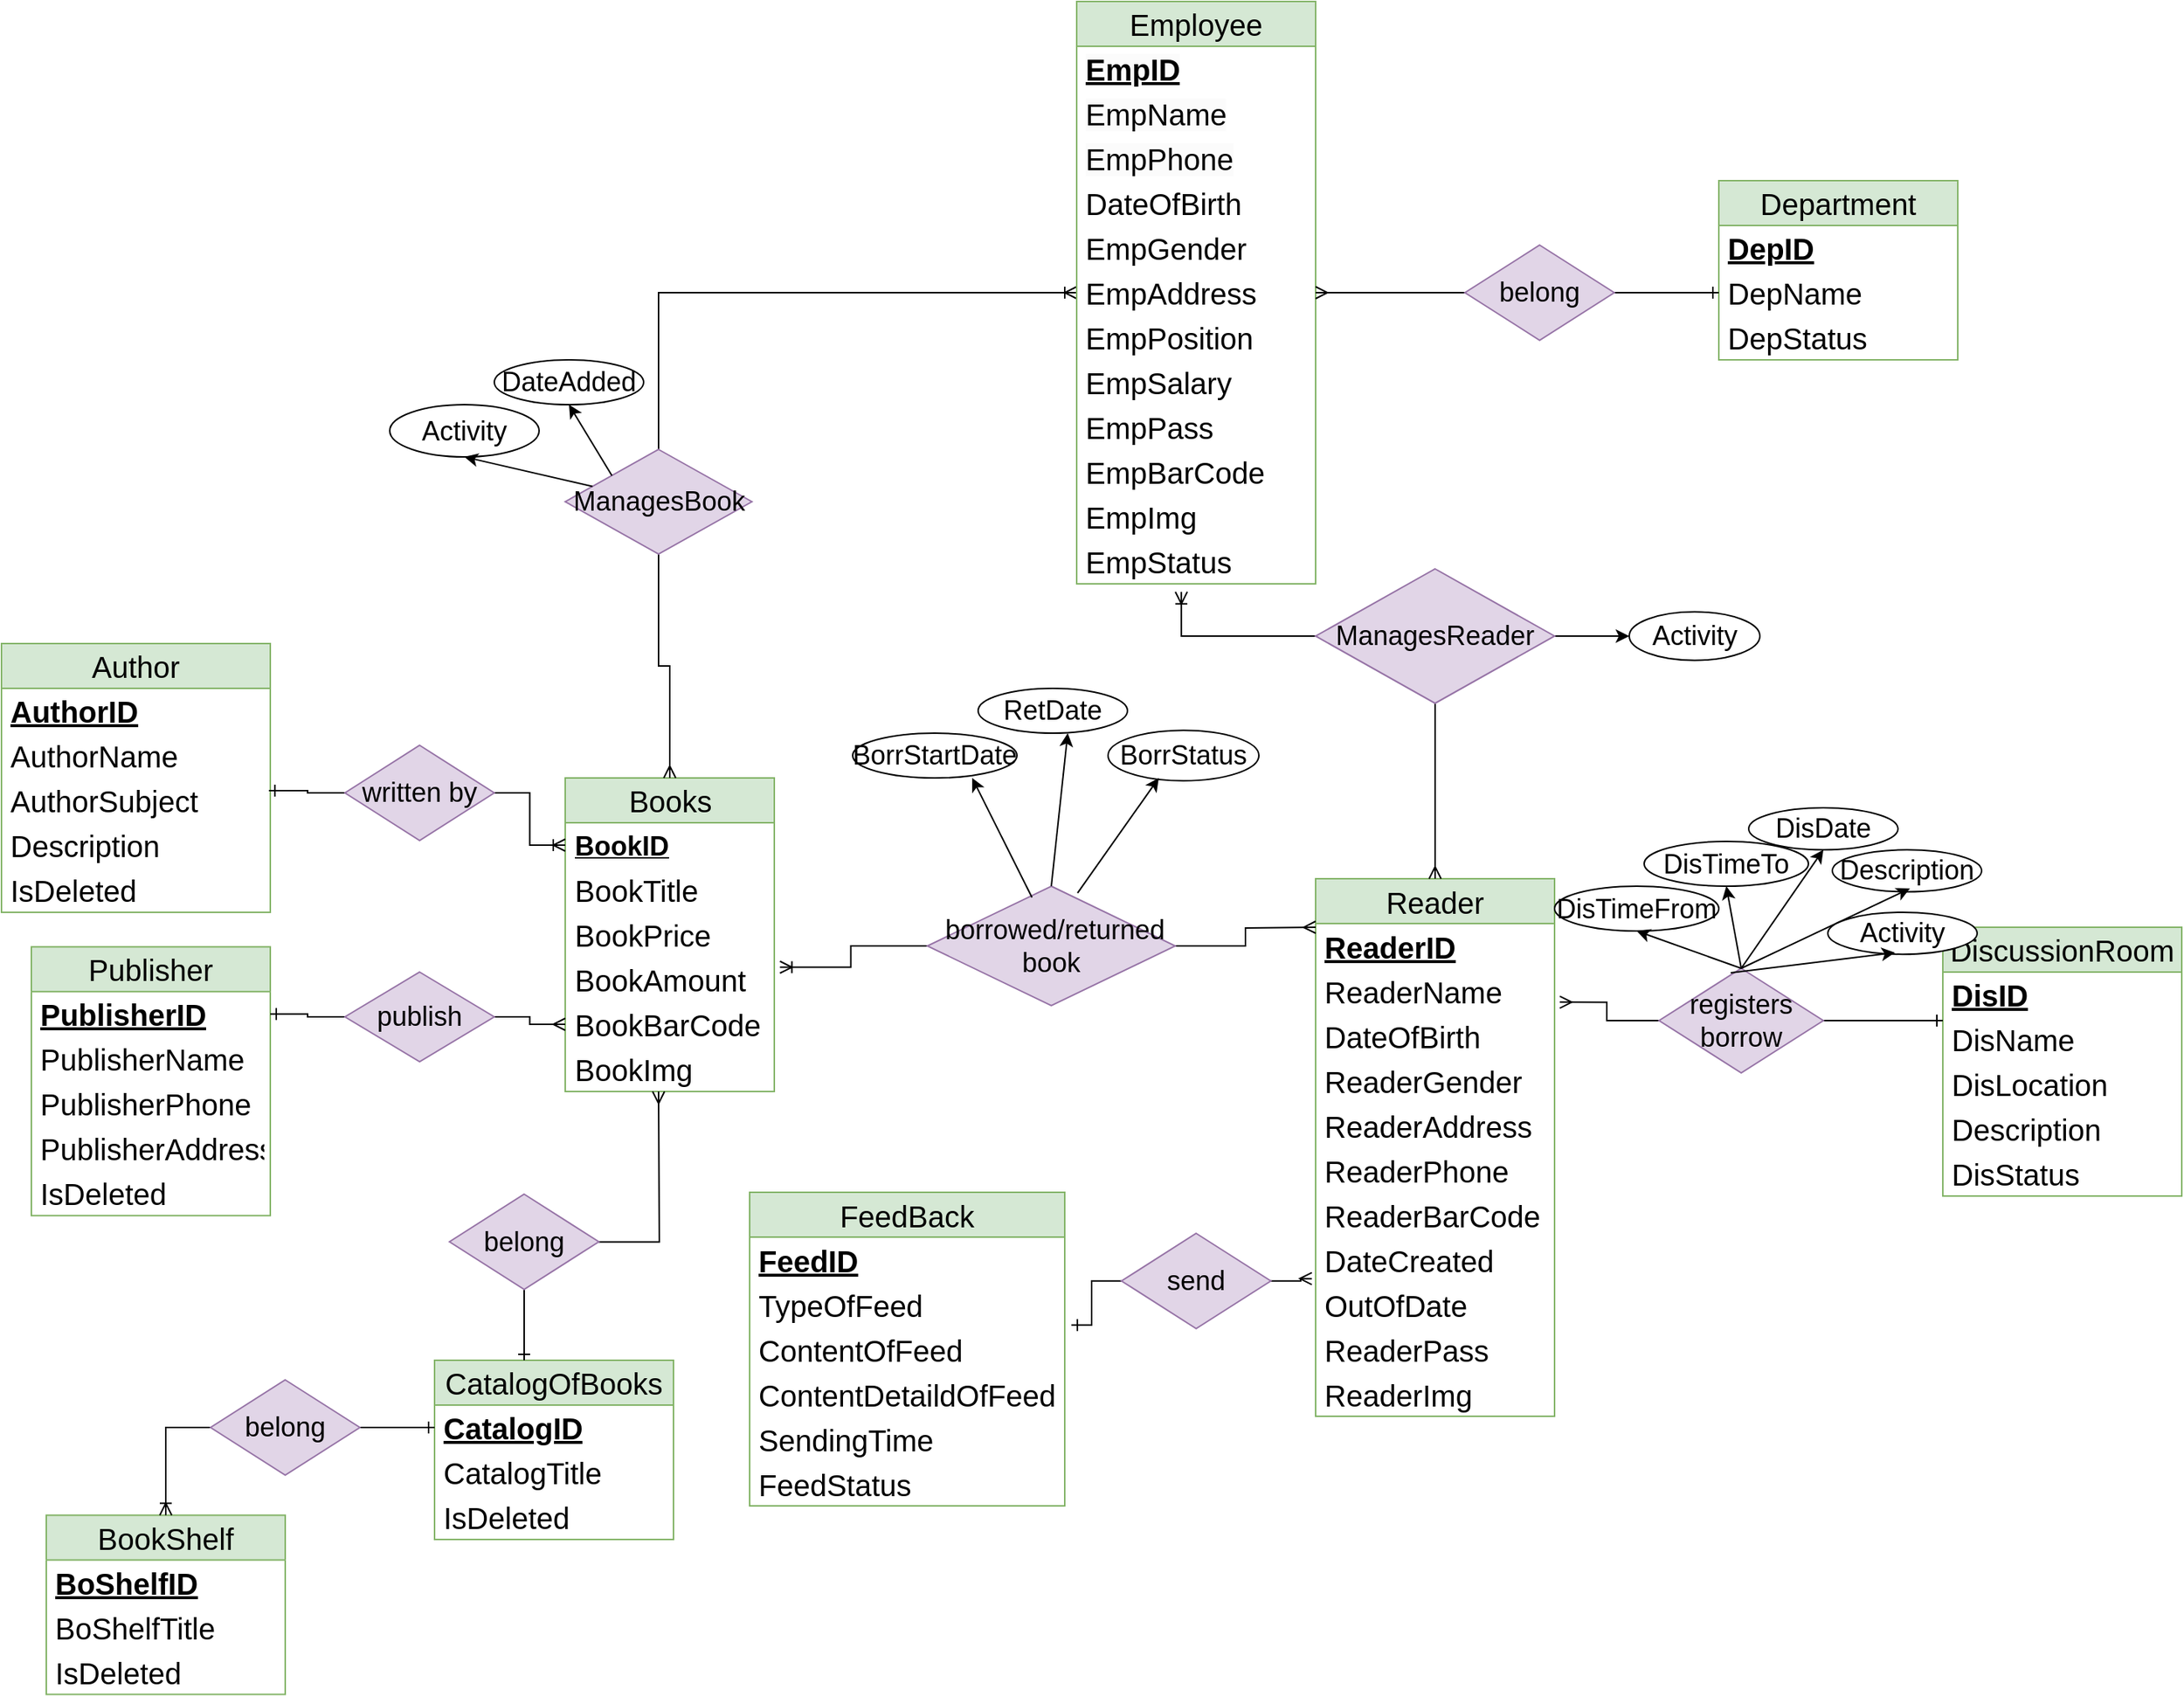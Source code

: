 <mxfile version="21.1.7" type="device" pages="5">
  <diagram id="7Yr_fDR3wMwxvhcoTXyG" name="Trang-4">
    <mxGraphModel dx="2267" dy="1392" grid="0" gridSize="10" guides="1" tooltips="1" connect="1" arrows="1" fold="1" page="0" pageScale="1" pageWidth="1169" pageHeight="1654" math="0" shadow="0">
      <root>
        <mxCell id="0" />
        <mxCell id="1" parent="0" />
        <mxCell id="GPK8Jx2EucaQpUBLV3_e-1" value="Department" style="swimlane;fontStyle=0;childLayout=stackLayout;horizontal=1;startSize=30;horizontalStack=0;resizeParent=1;resizeParentMax=0;resizeLast=0;collapsible=1;marginBottom=0;whiteSpace=wrap;html=1;fontSize=20;fillColor=#d5e8d4;strokeColor=#82b366;" parent="1" vertex="1">
          <mxGeometry x="970" y="-170" width="160" height="120" as="geometry" />
        </mxCell>
        <mxCell id="GPK8Jx2EucaQpUBLV3_e-3" value="&lt;u&gt;&lt;b&gt;DepID&lt;/b&gt;&lt;/u&gt;" style="text;strokeColor=none;fillColor=none;align=left;verticalAlign=middle;spacingLeft=4;spacingRight=4;overflow=hidden;points=[[0,0.5],[1,0.5]];portConstraint=eastwest;rotatable=0;whiteSpace=wrap;html=1;fontSize=20;" parent="GPK8Jx2EucaQpUBLV3_e-1" vertex="1">
          <mxGeometry y="30" width="160" height="30" as="geometry" />
        </mxCell>
        <mxCell id="GPK8Jx2EucaQpUBLV3_e-5" value="DepName" style="text;strokeColor=none;fillColor=none;align=left;verticalAlign=middle;spacingLeft=4;spacingRight=4;overflow=hidden;points=[[0,0.5],[1,0.5]];portConstraint=eastwest;rotatable=0;whiteSpace=wrap;html=1;fontSize=20;" parent="GPK8Jx2EucaQpUBLV3_e-1" vertex="1">
          <mxGeometry y="60" width="160" height="30" as="geometry" />
        </mxCell>
        <mxCell id="GPK8Jx2EucaQpUBLV3_e-6" value="&lt;div style=&quot;text-align: center;&quot;&gt;&lt;span style=&quot;background-color: rgb(255, 255, 255);&quot;&gt;&lt;font style=&quot;font-size: 20px;&quot;&gt;DepStatus&lt;/font&gt;&lt;/span&gt;&lt;/div&gt;" style="text;strokeColor=none;fillColor=none;align=left;verticalAlign=middle;spacingLeft=4;spacingRight=4;overflow=hidden;points=[[0,0.5],[1,0.5]];portConstraint=eastwest;rotatable=0;whiteSpace=wrap;html=1;fontSize=20;" parent="GPK8Jx2EucaQpUBLV3_e-1" vertex="1">
          <mxGeometry y="90" width="160" height="30" as="geometry" />
        </mxCell>
        <mxCell id="YaZrdNprE4z9toPETsTQ-1" value="Author" style="swimlane;fontStyle=0;childLayout=stackLayout;horizontal=1;startSize=30;horizontalStack=0;resizeParent=1;resizeParentMax=0;resizeLast=0;collapsible=1;marginBottom=0;whiteSpace=wrap;html=1;fontSize=20;fillColor=#d5e8d4;strokeColor=#82b366;" parent="1" vertex="1">
          <mxGeometry x="-180" y="140" width="180" height="180" as="geometry" />
        </mxCell>
        <mxCell id="YaZrdNprE4z9toPETsTQ-2" value="&lt;u style=&quot;border-color: var(--border-color); text-align: center;&quot;&gt;&lt;b style=&quot;&quot;&gt;&lt;font style=&quot;font-size: 20px;&quot;&gt;AuthorID&lt;/font&gt;&lt;/b&gt;&lt;/u&gt;" style="text;strokeColor=none;fillColor=none;align=left;verticalAlign=middle;spacingLeft=4;spacingRight=4;overflow=hidden;points=[[0,0.5],[1,0.5]];portConstraint=eastwest;rotatable=0;whiteSpace=wrap;html=1;fontSize=20;" parent="YaZrdNprE4z9toPETsTQ-1" vertex="1">
          <mxGeometry y="30" width="180" height="30" as="geometry" />
        </mxCell>
        <mxCell id="YaZrdNprE4z9toPETsTQ-3" value="AuthorName" style="text;strokeColor=none;fillColor=none;align=left;verticalAlign=middle;spacingLeft=4;spacingRight=4;overflow=hidden;points=[[0,0.5],[1,0.5]];portConstraint=eastwest;rotatable=0;whiteSpace=wrap;html=1;fontSize=20;" parent="YaZrdNprE4z9toPETsTQ-1" vertex="1">
          <mxGeometry y="60" width="180" height="30" as="geometry" />
        </mxCell>
        <mxCell id="YaZrdNprE4z9toPETsTQ-4" value="AuthorSubject" style="text;strokeColor=none;fillColor=none;align=left;verticalAlign=middle;spacingLeft=4;spacingRight=4;overflow=hidden;points=[[0,0.5],[1,0.5]];portConstraint=eastwest;rotatable=0;whiteSpace=wrap;html=1;fontSize=20;" parent="YaZrdNprE4z9toPETsTQ-1" vertex="1">
          <mxGeometry y="90" width="180" height="30" as="geometry" />
        </mxCell>
        <mxCell id="51yOZhCzPDa3m3SaR5OJ-10" value="Description" style="text;strokeColor=none;fillColor=none;align=left;verticalAlign=middle;spacingLeft=4;spacingRight=4;overflow=hidden;points=[[0,0.5],[1,0.5]];portConstraint=eastwest;rotatable=0;whiteSpace=wrap;html=1;fontSize=20;" parent="YaZrdNprE4z9toPETsTQ-1" vertex="1">
          <mxGeometry y="120" width="180" height="30" as="geometry" />
        </mxCell>
        <mxCell id="YaZrdNprE4z9toPETsTQ-6" value="IsDeleted" style="text;strokeColor=none;fillColor=none;align=left;verticalAlign=middle;spacingLeft=4;spacingRight=4;overflow=hidden;points=[[0,0.5],[1,0.5]];portConstraint=eastwest;rotatable=0;whiteSpace=wrap;html=1;fontSize=20;" parent="YaZrdNprE4z9toPETsTQ-1" vertex="1">
          <mxGeometry y="150" width="180" height="30" as="geometry" />
        </mxCell>
        <mxCell id="U5Qj3InhiVM3GTwf_bUY-1" value="Books" style="swimlane;fontStyle=0;childLayout=stackLayout;horizontal=1;startSize=30;horizontalStack=0;resizeParent=1;resizeParentMax=0;resizeLast=0;collapsible=1;marginBottom=0;whiteSpace=wrap;html=1;fontSize=20;fillColor=#d5e8d4;strokeColor=#82b366;" parent="1" vertex="1">
          <mxGeometry x="197.5" y="230" width="140" height="210" as="geometry" />
        </mxCell>
        <mxCell id="U5Qj3InhiVM3GTwf_bUY-2" value="&lt;u style=&quot;border-color: var(--border-color); font-size: 18px; text-align: center;&quot;&gt;&lt;b&gt;BookID&lt;/b&gt;&lt;/u&gt;" style="text;strokeColor=none;fillColor=none;align=left;verticalAlign=middle;spacingLeft=4;spacingRight=4;overflow=hidden;points=[[0,0.5],[1,0.5]];portConstraint=eastwest;rotatable=0;whiteSpace=wrap;html=1;fontSize=20;" parent="U5Qj3InhiVM3GTwf_bUY-1" vertex="1">
          <mxGeometry y="30" width="140" height="30" as="geometry" />
        </mxCell>
        <mxCell id="U5Qj3InhiVM3GTwf_bUY-3" value="BookTitle" style="text;strokeColor=none;fillColor=none;align=left;verticalAlign=middle;spacingLeft=4;spacingRight=4;overflow=hidden;points=[[0,0.5],[1,0.5]];portConstraint=eastwest;rotatable=0;whiteSpace=wrap;html=1;fontSize=20;" parent="U5Qj3InhiVM3GTwf_bUY-1" vertex="1">
          <mxGeometry y="60" width="140" height="30" as="geometry" />
        </mxCell>
        <mxCell id="U5Qj3InhiVM3GTwf_bUY-4" value="BookPrice" style="text;strokeColor=none;fillColor=none;align=left;verticalAlign=middle;spacingLeft=4;spacingRight=4;overflow=hidden;points=[[0,0.5],[1,0.5]];portConstraint=eastwest;rotatable=0;whiteSpace=wrap;html=1;fontSize=20;" parent="U5Qj3InhiVM3GTwf_bUY-1" vertex="1">
          <mxGeometry y="90" width="140" height="30" as="geometry" />
        </mxCell>
        <mxCell id="U5Qj3InhiVM3GTwf_bUY-6" value="BookAmount" style="text;strokeColor=none;fillColor=none;align=left;verticalAlign=middle;spacingLeft=4;spacingRight=4;overflow=hidden;points=[[0,0.5],[1,0.5]];portConstraint=eastwest;rotatable=0;whiteSpace=wrap;html=1;fontSize=20;" parent="U5Qj3InhiVM3GTwf_bUY-1" vertex="1">
          <mxGeometry y="120" width="140" height="30" as="geometry" />
        </mxCell>
        <mxCell id="U5Qj3InhiVM3GTwf_bUY-10" value="BookBarCode" style="text;strokeColor=none;fillColor=none;align=left;verticalAlign=middle;spacingLeft=4;spacingRight=4;overflow=hidden;points=[[0,0.5],[1,0.5]];portConstraint=eastwest;rotatable=0;whiteSpace=wrap;html=1;fontSize=20;" parent="U5Qj3InhiVM3GTwf_bUY-1" vertex="1">
          <mxGeometry y="150" width="140" height="30" as="geometry" />
        </mxCell>
        <mxCell id="4XSZP7kJv1gthM3XHQ1i-1" value="BookImg" style="text;strokeColor=none;fillColor=none;align=left;verticalAlign=middle;spacingLeft=4;spacingRight=4;overflow=hidden;points=[[0,0.5],[1,0.5]];portConstraint=eastwest;rotatable=0;whiteSpace=wrap;html=1;fontSize=20;" parent="U5Qj3InhiVM3GTwf_bUY-1" vertex="1">
          <mxGeometry y="180" width="140" height="30" as="geometry" />
        </mxCell>
        <mxCell id="48sg8sA5WR-Md3wNqZWL-1" value="Publisher" style="swimlane;fontStyle=0;childLayout=stackLayout;horizontal=1;startSize=30;horizontalStack=0;resizeParent=1;resizeParentMax=0;resizeLast=0;collapsible=1;marginBottom=0;whiteSpace=wrap;html=1;fontSize=20;swimlaneFillColor=default;fillColor=#d5e8d4;strokeColor=#82b366;" parent="1" vertex="1">
          <mxGeometry x="-160" y="343.13" width="160" height="180" as="geometry" />
        </mxCell>
        <mxCell id="48sg8sA5WR-Md3wNqZWL-2" value="&lt;u style=&quot;border-color: var(--border-color); text-align: center;&quot;&gt;&lt;b style=&quot;&quot;&gt;&lt;font style=&quot;font-size: 20px;&quot;&gt;PublisherID&lt;/font&gt;&lt;/b&gt;&lt;/u&gt;" style="text;strokeColor=none;fillColor=none;align=left;verticalAlign=middle;spacingLeft=4;spacingRight=4;overflow=hidden;points=[[0,0.5],[1,0.5]];portConstraint=eastwest;rotatable=0;whiteSpace=wrap;html=1;fontSize=20;" parent="48sg8sA5WR-Md3wNqZWL-1" vertex="1">
          <mxGeometry y="30" width="160" height="30" as="geometry" />
        </mxCell>
        <mxCell id="48sg8sA5WR-Md3wNqZWL-3" value="PublisherName" style="text;strokeColor=none;fillColor=none;align=left;verticalAlign=middle;spacingLeft=4;spacingRight=4;overflow=hidden;points=[[0,0.5],[1,0.5]];portConstraint=eastwest;rotatable=0;whiteSpace=wrap;html=1;fontSize=20;" parent="48sg8sA5WR-Md3wNqZWL-1" vertex="1">
          <mxGeometry y="60" width="160" height="30" as="geometry" />
        </mxCell>
        <mxCell id="48sg8sA5WR-Md3wNqZWL-4" value="PublisherPhone" style="text;strokeColor=none;fillColor=none;align=left;verticalAlign=middle;spacingLeft=4;spacingRight=4;overflow=hidden;points=[[0,0.5],[1,0.5]];portConstraint=eastwest;rotatable=0;whiteSpace=wrap;html=1;fontSize=20;" parent="48sg8sA5WR-Md3wNqZWL-1" vertex="1">
          <mxGeometry y="90" width="160" height="30" as="geometry" />
        </mxCell>
        <mxCell id="48sg8sA5WR-Md3wNqZWL-5" value="PublisherAddress" style="text;strokeColor=none;fillColor=none;align=left;verticalAlign=middle;spacingLeft=4;spacingRight=4;overflow=hidden;points=[[0,0.5],[1,0.5]];portConstraint=eastwest;rotatable=0;whiteSpace=wrap;html=1;fontSize=20;" parent="48sg8sA5WR-Md3wNqZWL-1" vertex="1">
          <mxGeometry y="120" width="160" height="30" as="geometry" />
        </mxCell>
        <mxCell id="48sg8sA5WR-Md3wNqZWL-6" value="IsDeleted" style="text;strokeColor=none;fillColor=none;align=left;verticalAlign=middle;spacingLeft=4;spacingRight=4;overflow=hidden;points=[[0,0.5],[1,0.5]];portConstraint=eastwest;rotatable=0;whiteSpace=wrap;html=1;fontSize=20;" parent="48sg8sA5WR-Md3wNqZWL-1" vertex="1">
          <mxGeometry y="150" width="160" height="30" as="geometry" />
        </mxCell>
        <mxCell id="5GpNo00b8RSlM6KhBteg-1" value="CatalogOfBooks" style="swimlane;fontStyle=0;childLayout=stackLayout;horizontal=1;startSize=30;horizontalStack=0;resizeParent=1;resizeParentMax=0;resizeLast=0;collapsible=1;marginBottom=0;whiteSpace=wrap;html=1;fontSize=20;fillColor=#d5e8d4;strokeColor=#82b366;" parent="1" vertex="1">
          <mxGeometry x="110" y="620" width="160" height="120" as="geometry" />
        </mxCell>
        <mxCell id="5GpNo00b8RSlM6KhBteg-2" value="&lt;u style=&quot;border-color: var(--border-color); text-align: center;&quot;&gt;&lt;font style=&quot;font-size: 20px;&quot;&gt;&lt;b&gt;CatalogID&lt;/b&gt;&lt;/font&gt;&lt;/u&gt;" style="text;strokeColor=none;fillColor=none;align=left;verticalAlign=middle;spacingLeft=4;spacingRight=4;overflow=hidden;points=[[0,0.5],[1,0.5]];portConstraint=eastwest;rotatable=0;whiteSpace=wrap;html=1;fontSize=20;" parent="5GpNo00b8RSlM6KhBteg-1" vertex="1">
          <mxGeometry y="30" width="160" height="30" as="geometry" />
        </mxCell>
        <mxCell id="5GpNo00b8RSlM6KhBteg-3" value="CatalogTitle" style="text;strokeColor=none;fillColor=none;align=left;verticalAlign=middle;spacingLeft=4;spacingRight=4;overflow=hidden;points=[[0,0.5],[1,0.5]];portConstraint=eastwest;rotatable=0;whiteSpace=wrap;html=1;fontSize=20;" parent="5GpNo00b8RSlM6KhBteg-1" vertex="1">
          <mxGeometry y="60" width="160" height="30" as="geometry" />
        </mxCell>
        <mxCell id="5GpNo00b8RSlM6KhBteg-5" value="IsDeleted" style="text;strokeColor=none;fillColor=none;align=left;verticalAlign=middle;spacingLeft=4;spacingRight=4;overflow=hidden;points=[[0,0.5],[1,0.5]];portConstraint=eastwest;rotatable=0;whiteSpace=wrap;html=1;fontSize=20;" parent="5GpNo00b8RSlM6KhBteg-1" vertex="1">
          <mxGeometry y="90" width="160" height="30" as="geometry" />
        </mxCell>
        <mxCell id="aVSNwI8WF01yT0DqqpD_-1" value="BookShelf" style="swimlane;fontStyle=0;childLayout=stackLayout;horizontal=1;startSize=30;horizontalStack=0;resizeParent=1;resizeParentMax=0;resizeLast=0;collapsible=1;marginBottom=0;whiteSpace=wrap;html=1;fontSize=20;fillColor=#d5e8d4;strokeColor=#82b366;" parent="1" vertex="1">
          <mxGeometry x="-150" y="723.75" width="160" height="120" as="geometry" />
        </mxCell>
        <mxCell id="aVSNwI8WF01yT0DqqpD_-2" value="&lt;u style=&quot;border-color: var(--border-color); text-align: center;&quot;&gt;&lt;b style=&quot;&quot;&gt;&lt;font style=&quot;font-size: 20px;&quot;&gt;BoShelfID&lt;/font&gt;&lt;/b&gt;&lt;/u&gt;" style="text;strokeColor=none;fillColor=none;align=left;verticalAlign=middle;spacingLeft=4;spacingRight=4;overflow=hidden;points=[[0,0.5],[1,0.5]];portConstraint=eastwest;rotatable=0;whiteSpace=wrap;html=1;fontSize=20;" parent="aVSNwI8WF01yT0DqqpD_-1" vertex="1">
          <mxGeometry y="30" width="160" height="30" as="geometry" />
        </mxCell>
        <mxCell id="aVSNwI8WF01yT0DqqpD_-3" value="BoShelfTitle" style="text;strokeColor=none;fillColor=none;align=left;verticalAlign=middle;spacingLeft=4;spacingRight=4;overflow=hidden;points=[[0,0.5],[1,0.5]];portConstraint=eastwest;rotatable=0;whiteSpace=wrap;html=1;fontSize=20;" parent="aVSNwI8WF01yT0DqqpD_-1" vertex="1">
          <mxGeometry y="60" width="160" height="30" as="geometry" />
        </mxCell>
        <mxCell id="aVSNwI8WF01yT0DqqpD_-4" value="IsDeleted" style="text;strokeColor=none;fillColor=none;align=left;verticalAlign=middle;spacingLeft=4;spacingRight=4;overflow=hidden;points=[[0,0.5],[1,0.5]];portConstraint=eastwest;rotatable=0;whiteSpace=wrap;html=1;fontSize=20;" parent="aVSNwI8WF01yT0DqqpD_-1" vertex="1">
          <mxGeometry y="90" width="160" height="30" as="geometry" />
        </mxCell>
        <mxCell id="4WMNfx8pEEdrjFP1UaM4-2" style="edgeStyle=orthogonalEdgeStyle;rounded=0;orthogonalLoop=1;jettySize=auto;html=1;entryX=0.5;entryY=0;entryDx=0;entryDy=0;endArrow=ERmany;endFill=0;" parent="1" source="vOfqrOgRVz_IoZPwnAgq-1" target="U5Qj3InhiVM3GTwf_bUY-1" edge="1">
          <mxGeometry relative="1" as="geometry" />
        </mxCell>
        <mxCell id="4WMNfx8pEEdrjFP1UaM4-3" style="edgeStyle=orthogonalEdgeStyle;rounded=0;orthogonalLoop=1;jettySize=auto;html=1;entryX=0;entryY=0.5;entryDx=0;entryDy=0;endArrow=ERoneToMany;endFill=0;" parent="1" source="vOfqrOgRVz_IoZPwnAgq-1" target="7nngqeOrRpf1mcIzl44z-7" edge="1">
          <mxGeometry relative="1" as="geometry" />
        </mxCell>
        <mxCell id="vOfqrOgRVz_IoZPwnAgq-1" value="&lt;font style=&quot;font-size: 18px;&quot;&gt;ManagesBook&lt;/font&gt;" style="rhombus;whiteSpace=wrap;html=1;fillColor=#e1d5e7;strokeColor=#9673a6;" parent="1" vertex="1">
          <mxGeometry x="197.5" y="10" width="125" height="70" as="geometry" />
        </mxCell>
        <mxCell id="P-c2vPBP9edbLgWdhNWp-6" style="edgeStyle=orthogonalEdgeStyle;rounded=0;orthogonalLoop=1;jettySize=auto;html=1;entryX=0;entryY=0.5;entryDx=0;entryDy=0;endArrow=ERoneToMany;endFill=0;" parent="1" source="sJAdZ3bhKbsg4xJQUjoZ-1" target="U5Qj3InhiVM3GTwf_bUY-2" edge="1">
          <mxGeometry relative="1" as="geometry" />
        </mxCell>
        <mxCell id="P-c2vPBP9edbLgWdhNWp-7" style="edgeStyle=orthogonalEdgeStyle;rounded=0;orthogonalLoop=1;jettySize=auto;html=1;entryX=0.995;entryY=0.284;entryDx=0;entryDy=0;entryPerimeter=0;endArrow=ERone;endFill=0;" parent="1" source="sJAdZ3bhKbsg4xJQUjoZ-1" target="YaZrdNprE4z9toPETsTQ-4" edge="1">
          <mxGeometry relative="1" as="geometry" />
        </mxCell>
        <mxCell id="sJAdZ3bhKbsg4xJQUjoZ-1" value="&lt;font style=&quot;font-size: 18px;&quot;&gt;written by&lt;/font&gt;" style="rhombus;whiteSpace=wrap;html=1;fillColor=#e1d5e7;strokeColor=#9673a6;" parent="1" vertex="1">
          <mxGeometry x="50" y="208.13" width="100" height="63.75" as="geometry" />
        </mxCell>
        <mxCell id="P-c2vPBP9edbLgWdhNWp-11" style="edgeStyle=orthogonalEdgeStyle;rounded=0;orthogonalLoop=1;jettySize=auto;html=1;entryX=1;entryY=0.5;entryDx=0;entryDy=0;endArrow=ERone;endFill=0;" parent="1" source="XNJw04vFdo11MqUU6P8f-1" target="48sg8sA5WR-Md3wNqZWL-2" edge="1">
          <mxGeometry relative="1" as="geometry">
            <Array as="points">
              <mxPoint x="25" y="390" />
              <mxPoint x="25" y="388" />
            </Array>
          </mxGeometry>
        </mxCell>
        <mxCell id="9bSFfLpphTunZgj0LfEf-1" style="edgeStyle=orthogonalEdgeStyle;rounded=0;orthogonalLoop=1;jettySize=auto;html=1;entryX=0;entryY=0.5;entryDx=0;entryDy=0;endArrow=ERmany;endFill=0;" parent="1" source="XNJw04vFdo11MqUU6P8f-1" target="U5Qj3InhiVM3GTwf_bUY-10" edge="1">
          <mxGeometry relative="1" as="geometry" />
        </mxCell>
        <mxCell id="XNJw04vFdo11MqUU6P8f-1" value="&lt;font style=&quot;font-size: 18px;&quot;&gt;publish&lt;/font&gt;" style="rhombus;whiteSpace=wrap;html=1;fillColor=#e1d5e7;strokeColor=#9673a6;" parent="1" vertex="1">
          <mxGeometry x="50" y="360" width="100" height="60" as="geometry" />
        </mxCell>
        <mxCell id="P-c2vPBP9edbLgWdhNWp-17" style="edgeStyle=orthogonalEdgeStyle;rounded=0;orthogonalLoop=1;jettySize=auto;html=1;exitX=0.5;exitY=1;exitDx=0;exitDy=0;endArrow=ERone;endFill=0;" parent="1" source="NlH3xEjsa8jihQiJO5qZ-1" edge="1">
          <mxGeometry relative="1" as="geometry">
            <mxPoint x="170" y="620" as="targetPoint" />
            <Array as="points">
              <mxPoint x="170" y="600" />
            </Array>
          </mxGeometry>
        </mxCell>
        <mxCell id="ie6Wy5CaC3ZBDcJJyHw--14" style="edgeStyle=orthogonalEdgeStyle;rounded=0;orthogonalLoop=1;jettySize=auto;html=1;endArrow=ERmany;endFill=0;" parent="1" source="NlH3xEjsa8jihQiJO5qZ-1" edge="1">
          <mxGeometry relative="1" as="geometry">
            <mxPoint x="260" y="440" as="targetPoint" />
          </mxGeometry>
        </mxCell>
        <mxCell id="NlH3xEjsa8jihQiJO5qZ-1" value="&lt;font style=&quot;font-size: 18px;&quot;&gt;belong&lt;/font&gt;" style="rhombus;whiteSpace=wrap;html=1;fillColor=#e1d5e7;strokeColor=#9673a6;" parent="1" vertex="1">
          <mxGeometry x="120" y="508.76" width="100" height="63.75" as="geometry" />
        </mxCell>
        <mxCell id="7nngqeOrRpf1mcIzl44z-1" value="Employee" style="swimlane;fontStyle=0;childLayout=stackLayout;horizontal=1;startSize=30;horizontalStack=0;resizeParent=1;resizeParentMax=0;resizeLast=0;collapsible=1;marginBottom=0;whiteSpace=wrap;html=1;fontSize=20;fillColor=#d5e8d4;strokeColor=#82b366;" parent="1" vertex="1">
          <mxGeometry x="540" y="-290" width="160" height="390" as="geometry" />
        </mxCell>
        <mxCell id="7nngqeOrRpf1mcIzl44z-2" value="&lt;u style=&quot;border-color: var(--border-color); color: rgb(0, 0, 0); font-family: Helvetica; font-style: normal; font-variant-ligatures: normal; font-variant-caps: normal; letter-spacing: normal; orphans: 2; text-indent: 0px; text-transform: none; widows: 2; word-spacing: 0px; -webkit-text-stroke-width: 0px; background-color: rgb(251, 251, 251); text-align: center;&quot;&gt;&lt;font style=&quot;font-size: 20px;&quot;&gt;&lt;b&gt;EmpID&lt;/b&gt;&lt;/font&gt;&lt;/u&gt;" style="text;strokeColor=none;fillColor=none;align=left;verticalAlign=middle;spacingLeft=4;spacingRight=4;overflow=hidden;points=[[0,0.5],[1,0.5]];portConstraint=eastwest;rotatable=0;whiteSpace=wrap;html=1;fontSize=20;" parent="7nngqeOrRpf1mcIzl44z-1" vertex="1">
          <mxGeometry y="30" width="160" height="30" as="geometry" />
        </mxCell>
        <mxCell id="7nngqeOrRpf1mcIzl44z-3" value="&lt;span style=&quot;color: rgb(0, 0, 0); font-family: Helvetica; font-style: normal; font-variant-ligatures: normal; font-variant-caps: normal; font-weight: 400; letter-spacing: normal; orphans: 2; text-align: center; text-indent: 0px; text-transform: none; widows: 2; word-spacing: 0px; -webkit-text-stroke-width: 0px; background-color: rgb(251, 251, 251); text-decoration-thickness: initial; text-decoration-style: initial; text-decoration-color: initial; float: none; display: inline !important;&quot;&gt;&lt;font style=&quot;font-size: 20px;&quot;&gt;EmpName&lt;/font&gt;&lt;/span&gt;" style="text;strokeColor=none;fillColor=none;align=left;verticalAlign=middle;spacingLeft=4;spacingRight=4;overflow=hidden;points=[[0,0.5],[1,0.5]];portConstraint=eastwest;rotatable=0;whiteSpace=wrap;html=1;fontSize=20;" parent="7nngqeOrRpf1mcIzl44z-1" vertex="1">
          <mxGeometry y="60" width="160" height="30" as="geometry" />
        </mxCell>
        <mxCell id="7nngqeOrRpf1mcIzl44z-4" value="&lt;span style=&quot;color: rgb(0, 0, 0); font-family: Helvetica; font-style: normal; font-variant-ligatures: normal; font-variant-caps: normal; font-weight: 400; letter-spacing: normal; orphans: 2; text-align: center; text-indent: 0px; text-transform: none; widows: 2; word-spacing: 0px; -webkit-text-stroke-width: 0px; background-color: rgb(251, 251, 251); text-decoration-thickness: initial; text-decoration-style: initial; text-decoration-color: initial; float: none; display: inline !important;&quot;&gt;&lt;font style=&quot;font-size: 20px;&quot;&gt;EmpPhone&lt;/font&gt;&lt;/span&gt;" style="text;strokeColor=none;fillColor=none;align=left;verticalAlign=middle;spacingLeft=4;spacingRight=4;overflow=hidden;points=[[0,0.5],[1,0.5]];portConstraint=eastwest;rotatable=0;whiteSpace=wrap;html=1;fontSize=20;" parent="7nngqeOrRpf1mcIzl44z-1" vertex="1">
          <mxGeometry y="90" width="160" height="30" as="geometry" />
        </mxCell>
        <mxCell id="7nngqeOrRpf1mcIzl44z-5" value="DateOfBirth" style="text;strokeColor=none;fillColor=none;align=left;verticalAlign=middle;spacingLeft=4;spacingRight=4;overflow=hidden;points=[[0,0.5],[1,0.5]];portConstraint=eastwest;rotatable=0;whiteSpace=wrap;html=1;fontSize=20;" parent="7nngqeOrRpf1mcIzl44z-1" vertex="1">
          <mxGeometry y="120" width="160" height="30" as="geometry" />
        </mxCell>
        <mxCell id="7nngqeOrRpf1mcIzl44z-6" value="EmpGender" style="text;strokeColor=none;fillColor=none;align=left;verticalAlign=middle;spacingLeft=4;spacingRight=4;overflow=hidden;points=[[0,0.5],[1,0.5]];portConstraint=eastwest;rotatable=0;whiteSpace=wrap;html=1;fontSize=20;" parent="7nngqeOrRpf1mcIzl44z-1" vertex="1">
          <mxGeometry y="150" width="160" height="30" as="geometry" />
        </mxCell>
        <mxCell id="7nngqeOrRpf1mcIzl44z-7" value="EmpAddress" style="text;strokeColor=none;fillColor=none;align=left;verticalAlign=middle;spacingLeft=4;spacingRight=4;overflow=hidden;points=[[0,0.5],[1,0.5]];portConstraint=eastwest;rotatable=0;whiteSpace=wrap;html=1;fontSize=20;" parent="7nngqeOrRpf1mcIzl44z-1" vertex="1">
          <mxGeometry y="180" width="160" height="30" as="geometry" />
        </mxCell>
        <mxCell id="ie6Wy5CaC3ZBDcJJyHw--5" value="EmpPosition" style="text;strokeColor=none;fillColor=none;align=left;verticalAlign=middle;spacingLeft=4;spacingRight=4;overflow=hidden;points=[[0,0.5],[1,0.5]];portConstraint=eastwest;rotatable=0;whiteSpace=wrap;html=1;fontSize=20;" parent="7nngqeOrRpf1mcIzl44z-1" vertex="1">
          <mxGeometry y="210" width="160" height="30" as="geometry" />
        </mxCell>
        <mxCell id="7nngqeOrRpf1mcIzl44z-8" value="EmpSalary" style="text;strokeColor=none;fillColor=none;align=left;verticalAlign=middle;spacingLeft=4;spacingRight=4;overflow=hidden;points=[[0,0.5],[1,0.5]];portConstraint=eastwest;rotatable=0;whiteSpace=wrap;html=1;fontSize=20;" parent="7nngqeOrRpf1mcIzl44z-1" vertex="1">
          <mxGeometry y="240" width="160" height="30" as="geometry" />
        </mxCell>
        <mxCell id="yl26c13BHMLgqMb1ps9A-1" value="EmpPass" style="text;strokeColor=none;fillColor=none;align=left;verticalAlign=middle;spacingLeft=4;spacingRight=4;overflow=hidden;points=[[0,0.5],[1,0.5]];portConstraint=eastwest;rotatable=0;whiteSpace=wrap;html=1;fontSize=20;" parent="7nngqeOrRpf1mcIzl44z-1" vertex="1">
          <mxGeometry y="270" width="160" height="30" as="geometry" />
        </mxCell>
        <mxCell id="7nngqeOrRpf1mcIzl44z-9" value="EmpBarCode" style="text;strokeColor=none;fillColor=none;align=left;verticalAlign=middle;spacingLeft=4;spacingRight=4;overflow=hidden;points=[[0,0.5],[1,0.5]];portConstraint=eastwest;rotatable=0;whiteSpace=wrap;html=1;fontSize=20;" parent="7nngqeOrRpf1mcIzl44z-1" vertex="1">
          <mxGeometry y="300" width="160" height="30" as="geometry" />
        </mxCell>
        <mxCell id="4XSZP7kJv1gthM3XHQ1i-3" value="EmpImg" style="text;strokeColor=none;fillColor=none;align=left;verticalAlign=middle;spacingLeft=4;spacingRight=4;overflow=hidden;points=[[0,0.5],[1,0.5]];portConstraint=eastwest;rotatable=0;whiteSpace=wrap;html=1;fontSize=20;" parent="7nngqeOrRpf1mcIzl44z-1" vertex="1">
          <mxGeometry y="330" width="160" height="30" as="geometry" />
        </mxCell>
        <mxCell id="7nngqeOrRpf1mcIzl44z-10" value="EmpStatus" style="text;strokeColor=none;fillColor=none;align=left;verticalAlign=middle;spacingLeft=4;spacingRight=4;overflow=hidden;points=[[0,0.5],[1,0.5]];portConstraint=eastwest;rotatable=0;whiteSpace=wrap;html=1;fontSize=20;" parent="7nngqeOrRpf1mcIzl44z-1" vertex="1">
          <mxGeometry y="360" width="160" height="30" as="geometry" />
        </mxCell>
        <mxCell id="d1bDXWIHphmGMXMDPsTp-1" value="Reader" style="swimlane;fontStyle=0;childLayout=stackLayout;horizontal=1;startSize=30;horizontalStack=0;resizeParent=1;resizeParentMax=0;resizeLast=0;collapsible=1;marginBottom=0;whiteSpace=wrap;html=1;fontSize=20;fillColor=#d5e8d4;strokeColor=#82b366;" parent="1" vertex="1">
          <mxGeometry x="700" y="297.51" width="160" height="360" as="geometry" />
        </mxCell>
        <mxCell id="d1bDXWIHphmGMXMDPsTp-2" value="&lt;u style=&quot;border-color: var(--border-color); text-align: center;&quot;&gt;&lt;font style=&quot;font-size: 20px;&quot;&gt;&lt;b&gt;ReaderID&lt;/b&gt;&lt;/font&gt;&lt;/u&gt;" style="text;strokeColor=none;fillColor=none;align=left;verticalAlign=middle;spacingLeft=4;spacingRight=4;overflow=hidden;points=[[0,0.5],[1,0.5]];portConstraint=eastwest;rotatable=0;whiteSpace=wrap;html=1;fontSize=20;" parent="d1bDXWIHphmGMXMDPsTp-1" vertex="1">
          <mxGeometry y="30" width="160" height="30" as="geometry" />
        </mxCell>
        <mxCell id="d1bDXWIHphmGMXMDPsTp-3" value="ReaderName" style="text;strokeColor=none;fillColor=none;align=left;verticalAlign=middle;spacingLeft=4;spacingRight=4;overflow=hidden;points=[[0,0.5],[1,0.5]];portConstraint=eastwest;rotatable=0;whiteSpace=wrap;html=1;fontSize=20;" parent="d1bDXWIHphmGMXMDPsTp-1" vertex="1">
          <mxGeometry y="60" width="160" height="30" as="geometry" />
        </mxCell>
        <mxCell id="d1bDXWIHphmGMXMDPsTp-4" value="DateOfBirth" style="text;strokeColor=none;fillColor=none;align=left;verticalAlign=middle;spacingLeft=4;spacingRight=4;overflow=hidden;points=[[0,0.5],[1,0.5]];portConstraint=eastwest;rotatable=0;whiteSpace=wrap;html=1;fontSize=20;" parent="d1bDXWIHphmGMXMDPsTp-1" vertex="1">
          <mxGeometry y="90" width="160" height="30" as="geometry" />
        </mxCell>
        <mxCell id="d1bDXWIHphmGMXMDPsTp-5" value="ReaderGender" style="text;strokeColor=none;fillColor=none;align=left;verticalAlign=middle;spacingLeft=4;spacingRight=4;overflow=hidden;points=[[0,0.5],[1,0.5]];portConstraint=eastwest;rotatable=0;whiteSpace=wrap;html=1;fontSize=20;" parent="d1bDXWIHphmGMXMDPsTp-1" vertex="1">
          <mxGeometry y="120" width="160" height="30" as="geometry" />
        </mxCell>
        <mxCell id="d1bDXWIHphmGMXMDPsTp-6" value="ReaderAddress" style="text;strokeColor=none;fillColor=none;align=left;verticalAlign=middle;spacingLeft=4;spacingRight=4;overflow=hidden;points=[[0,0.5],[1,0.5]];portConstraint=eastwest;rotatable=0;whiteSpace=wrap;html=1;fontSize=20;" parent="d1bDXWIHphmGMXMDPsTp-1" vertex="1">
          <mxGeometry y="150" width="160" height="30" as="geometry" />
        </mxCell>
        <mxCell id="d1bDXWIHphmGMXMDPsTp-7" value="ReaderPhone" style="text;strokeColor=none;fillColor=none;align=left;verticalAlign=middle;spacingLeft=4;spacingRight=4;overflow=hidden;points=[[0,0.5],[1,0.5]];portConstraint=eastwest;rotatable=0;whiteSpace=wrap;html=1;fontSize=20;" parent="d1bDXWIHphmGMXMDPsTp-1" vertex="1">
          <mxGeometry y="180" width="160" height="30" as="geometry" />
        </mxCell>
        <mxCell id="yR1z63y2nEhD7Sb_EhEo-1" value="ReaderBarCode" style="text;strokeColor=none;fillColor=none;align=left;verticalAlign=middle;spacingLeft=4;spacingRight=4;overflow=hidden;points=[[0,0.5],[1,0.5]];portConstraint=eastwest;rotatable=0;whiteSpace=wrap;html=1;fontSize=20;" parent="d1bDXWIHphmGMXMDPsTp-1" vertex="1">
          <mxGeometry y="210" width="160" height="30" as="geometry" />
        </mxCell>
        <mxCell id="51yOZhCzPDa3m3SaR5OJ-13" value="DateCreated" style="text;strokeColor=none;fillColor=none;align=left;verticalAlign=middle;spacingLeft=4;spacingRight=4;overflow=hidden;points=[[0,0.5],[1,0.5]];portConstraint=eastwest;rotatable=0;whiteSpace=wrap;html=1;fontSize=20;" parent="d1bDXWIHphmGMXMDPsTp-1" vertex="1">
          <mxGeometry y="240" width="160" height="30" as="geometry" />
        </mxCell>
        <mxCell id="51yOZhCzPDa3m3SaR5OJ-12" value="OutOfDate" style="text;strokeColor=none;fillColor=none;align=left;verticalAlign=middle;spacingLeft=4;spacingRight=4;overflow=hidden;points=[[0,0.5],[1,0.5]];portConstraint=eastwest;rotatable=0;whiteSpace=wrap;html=1;fontSize=20;" parent="d1bDXWIHphmGMXMDPsTp-1" vertex="1">
          <mxGeometry y="270" width="160" height="30" as="geometry" />
        </mxCell>
        <mxCell id="51yOZhCzPDa3m3SaR5OJ-14" value="ReaderPass" style="text;strokeColor=none;fillColor=none;align=left;verticalAlign=middle;spacingLeft=4;spacingRight=4;overflow=hidden;points=[[0,0.5],[1,0.5]];portConstraint=eastwest;rotatable=0;whiteSpace=wrap;html=1;fontSize=20;" parent="d1bDXWIHphmGMXMDPsTp-1" vertex="1">
          <mxGeometry y="300" width="160" height="30" as="geometry" />
        </mxCell>
        <mxCell id="4XSZP7kJv1gthM3XHQ1i-2" value="ReaderImg" style="text;strokeColor=none;fillColor=none;align=left;verticalAlign=middle;spacingLeft=4;spacingRight=4;overflow=hidden;points=[[0,0.5],[1,0.5]];portConstraint=eastwest;rotatable=0;whiteSpace=wrap;html=1;fontSize=20;" parent="d1bDXWIHphmGMXMDPsTp-1" vertex="1">
          <mxGeometry y="330" width="160" height="30" as="geometry" />
        </mxCell>
        <mxCell id="YYC9AQFRYPXpnZdPj9Gg-1" value="DiscussionRoom" style="swimlane;fontStyle=0;childLayout=stackLayout;horizontal=1;startSize=30;horizontalStack=0;resizeParent=1;resizeParentMax=0;resizeLast=0;collapsible=1;marginBottom=0;whiteSpace=wrap;html=1;fontSize=20;fillColor=#d5e8d4;strokeColor=#82b366;" parent="1" vertex="1">
          <mxGeometry x="1120" y="330" width="160" height="180" as="geometry" />
        </mxCell>
        <mxCell id="YYC9AQFRYPXpnZdPj9Gg-2" value="&lt;u style=&quot;border-color: var(--border-color); text-align: center;&quot;&gt;&lt;font style=&quot;font-size: 20px;&quot;&gt;&lt;b&gt;DisID&lt;/b&gt;&lt;/font&gt;&lt;/u&gt;" style="text;strokeColor=none;fillColor=none;align=left;verticalAlign=middle;spacingLeft=4;spacingRight=4;overflow=hidden;points=[[0,0.5],[1,0.5]];portConstraint=eastwest;rotatable=0;whiteSpace=wrap;html=1;fontSize=20;" parent="YYC9AQFRYPXpnZdPj9Gg-1" vertex="1">
          <mxGeometry y="30" width="160" height="30" as="geometry" />
        </mxCell>
        <mxCell id="YYC9AQFRYPXpnZdPj9Gg-3" value="DisName" style="text;strokeColor=none;fillColor=none;align=left;verticalAlign=middle;spacingLeft=4;spacingRight=4;overflow=hidden;points=[[0,0.5],[1,0.5]];portConstraint=eastwest;rotatable=0;whiteSpace=wrap;html=1;fontSize=20;" parent="YYC9AQFRYPXpnZdPj9Gg-1" vertex="1">
          <mxGeometry y="60" width="160" height="30" as="geometry" />
        </mxCell>
        <mxCell id="YYC9AQFRYPXpnZdPj9Gg-4" value="DisLocation" style="text;strokeColor=none;fillColor=none;align=left;verticalAlign=middle;spacingLeft=4;spacingRight=4;overflow=hidden;points=[[0,0.5],[1,0.5]];portConstraint=eastwest;rotatable=0;whiteSpace=wrap;html=1;fontSize=20;" parent="YYC9AQFRYPXpnZdPj9Gg-1" vertex="1">
          <mxGeometry y="90" width="160" height="30" as="geometry" />
        </mxCell>
        <mxCell id="U36rNH0RWlPtCYb1lEGf-118" value="Description" style="text;strokeColor=none;fillColor=none;align=left;verticalAlign=middle;spacingLeft=4;spacingRight=4;overflow=hidden;points=[[0,0.5],[1,0.5]];portConstraint=eastwest;rotatable=0;whiteSpace=wrap;html=1;fontSize=20;" parent="YYC9AQFRYPXpnZdPj9Gg-1" vertex="1">
          <mxGeometry y="120" width="160" height="30" as="geometry" />
        </mxCell>
        <mxCell id="sB2Ls5tN3rXKUFHjLCPk-1" value="DisStatus" style="text;strokeColor=none;fillColor=none;align=left;verticalAlign=middle;spacingLeft=4;spacingRight=4;overflow=hidden;points=[[0,0.5],[1,0.5]];portConstraint=eastwest;rotatable=0;whiteSpace=wrap;html=1;fontSize=20;" parent="YYC9AQFRYPXpnZdPj9Gg-1" vertex="1">
          <mxGeometry y="150" width="160" height="30" as="geometry" />
        </mxCell>
        <mxCell id="P-c2vPBP9edbLgWdhNWp-3" value="&lt;span style=&quot;font-size: 18px;&quot;&gt;DateAdded&lt;/span&gt;" style="ellipse;whiteSpace=wrap;html=1;" parent="1" vertex="1">
          <mxGeometry x="150" y="-50" width="100" height="30" as="geometry" />
        </mxCell>
        <mxCell id="P-c2vPBP9edbLgWdhNWp-22" style="edgeStyle=orthogonalEdgeStyle;rounded=0;orthogonalLoop=1;jettySize=auto;html=1;entryX=0;entryY=0.5;entryDx=0;entryDy=0;endArrow=ERone;endFill=0;" parent="1" source="P-c2vPBP9edbLgWdhNWp-21" target="5GpNo00b8RSlM6KhBteg-2" edge="1">
          <mxGeometry relative="1" as="geometry" />
        </mxCell>
        <mxCell id="P-c2vPBP9edbLgWdhNWp-24" style="edgeStyle=orthogonalEdgeStyle;rounded=0;orthogonalLoop=1;jettySize=auto;html=1;endArrow=ERoneToMany;endFill=0;entryX=0.5;entryY=0;entryDx=0;entryDy=0;exitX=0;exitY=0.5;exitDx=0;exitDy=0;" parent="1" source="P-c2vPBP9edbLgWdhNWp-21" target="aVSNwI8WF01yT0DqqpD_-1" edge="1">
          <mxGeometry relative="1" as="geometry">
            <mxPoint x="20" y="570" as="sourcePoint" />
            <mxPoint x="10" y="770" as="targetPoint" />
            <Array as="points">
              <mxPoint x="-70" y="665" />
            </Array>
          </mxGeometry>
        </mxCell>
        <mxCell id="P-c2vPBP9edbLgWdhNWp-21" value="&lt;font style=&quot;font-size: 18px;&quot;&gt;belong&lt;/font&gt;" style="rhombus;whiteSpace=wrap;html=1;fillColor=#e1d5e7;strokeColor=#9673a6;" parent="1" vertex="1">
          <mxGeometry x="-40" y="633.12" width="100" height="63.75" as="geometry" />
        </mxCell>
        <mxCell id="RiB5J5-jHlNGQRSo_SCN-42" style="edgeStyle=orthogonalEdgeStyle;rounded=0;orthogonalLoop=1;jettySize=auto;html=1;entryX=1;entryY=0.5;entryDx=0;entryDy=0;endArrow=ERmany;endFill=0;" parent="1" source="P-c2vPBP9edbLgWdhNWp-29" target="7nngqeOrRpf1mcIzl44z-7" edge="1">
          <mxGeometry relative="1" as="geometry" />
        </mxCell>
        <mxCell id="RiB5J5-jHlNGQRSo_SCN-43" style="edgeStyle=orthogonalEdgeStyle;rounded=0;orthogonalLoop=1;jettySize=auto;html=1;entryX=0;entryY=0.5;entryDx=0;entryDy=0;endArrow=ERone;endFill=0;" parent="1" source="P-c2vPBP9edbLgWdhNWp-29" target="GPK8Jx2EucaQpUBLV3_e-5" edge="1">
          <mxGeometry relative="1" as="geometry" />
        </mxCell>
        <mxCell id="P-c2vPBP9edbLgWdhNWp-29" value="&lt;font style=&quot;font-size: 18px;&quot;&gt;belong&lt;/font&gt;" style="rhombus;whiteSpace=wrap;html=1;fillColor=#e1d5e7;strokeColor=#9673a6;" parent="1" vertex="1">
          <mxGeometry x="800" y="-126.88" width="100" height="63.75" as="geometry" />
        </mxCell>
        <mxCell id="RiB5J5-jHlNGQRSo_SCN-12" style="edgeStyle=orthogonalEdgeStyle;rounded=0;orthogonalLoop=1;jettySize=auto;html=1;entryX=0.5;entryY=0;entryDx=0;entryDy=0;endArrow=ERmany;endFill=0;" parent="1" source="P-c2vPBP9edbLgWdhNWp-31" target="d1bDXWIHphmGMXMDPsTp-1" edge="1">
          <mxGeometry relative="1" as="geometry" />
        </mxCell>
        <mxCell id="RiB5J5-jHlNGQRSo_SCN-16" style="edgeStyle=orthogonalEdgeStyle;rounded=0;orthogonalLoop=1;jettySize=auto;html=1;entryX=0.438;entryY=1.178;entryDx=0;entryDy=0;entryPerimeter=0;endArrow=ERoneToMany;endFill=0;" parent="1" source="P-c2vPBP9edbLgWdhNWp-31" target="7nngqeOrRpf1mcIzl44z-10" edge="1">
          <mxGeometry relative="1" as="geometry">
            <mxPoint x="610" y="60" as="targetPoint" />
            <Array as="points">
              <mxPoint x="610" y="135" />
            </Array>
          </mxGeometry>
        </mxCell>
        <mxCell id="51yOZhCzPDa3m3SaR5OJ-18" style="edgeStyle=orthogonalEdgeStyle;rounded=0;orthogonalLoop=1;jettySize=auto;html=1;entryX=0;entryY=0.5;entryDx=0;entryDy=0;" parent="1" source="P-c2vPBP9edbLgWdhNWp-31" target="yl26c13BHMLgqMb1ps9A-6" edge="1">
          <mxGeometry relative="1" as="geometry" />
        </mxCell>
        <mxCell id="P-c2vPBP9edbLgWdhNWp-31" value="&lt;font style=&quot;font-size: 18px;&quot;&gt;ManagesReader&lt;/font&gt;" style="rhombus;whiteSpace=wrap;html=1;fillColor=#e1d5e7;strokeColor=#9673a6;" parent="1" vertex="1">
          <mxGeometry x="700" y="90" width="160" height="89.99" as="geometry" />
        </mxCell>
        <mxCell id="ie6Wy5CaC3ZBDcJJyHw--23" value="" style="endArrow=classic;html=1;rounded=0;exitX=0;exitY=0;exitDx=0;exitDy=0;entryX=0.5;entryY=1;entryDx=0;entryDy=0;" parent="1" source="vOfqrOgRVz_IoZPwnAgq-1" target="P-c2vPBP9edbLgWdhNWp-3" edge="1">
          <mxGeometry width="50" height="50" relative="1" as="geometry">
            <mxPoint x="90" y="100" as="sourcePoint" />
            <mxPoint x="140" y="50" as="targetPoint" />
          </mxGeometry>
        </mxCell>
        <mxCell id="RiB5J5-jHlNGQRSo_SCN-17" style="edgeStyle=orthogonalEdgeStyle;rounded=0;orthogonalLoop=1;jettySize=auto;html=1;endArrow=ERmany;endFill=0;" parent="1" source="_GVJwWJ5pzjCn7FVnGjX-1" edge="1">
          <mxGeometry relative="1" as="geometry">
            <mxPoint x="700" y="330" as="targetPoint" />
          </mxGeometry>
        </mxCell>
        <mxCell id="RiB5J5-jHlNGQRSo_SCN-18" style="edgeStyle=orthogonalEdgeStyle;rounded=0;orthogonalLoop=1;jettySize=auto;html=1;entryX=1.027;entryY=0.225;entryDx=0;entryDy=0;entryPerimeter=0;endArrow=ERoneToMany;endFill=0;" parent="1" source="_GVJwWJ5pzjCn7FVnGjX-1" target="U5Qj3InhiVM3GTwf_bUY-6" edge="1">
          <mxGeometry relative="1" as="geometry" />
        </mxCell>
        <mxCell id="_GVJwWJ5pzjCn7FVnGjX-1" value="&lt;span style=&quot;font-size: 18px;&quot;&gt;&amp;nbsp;borrowed/returned book&lt;/span&gt;" style="rhombus;whiteSpace=wrap;html=1;fillColor=#e1d5e7;strokeColor=#9673a6;" parent="1" vertex="1">
          <mxGeometry x="440" y="302.5" width="166" height="80" as="geometry" />
        </mxCell>
        <mxCell id="4SdwZYcPL9rxnhMtbw5m-1" value="&lt;font style=&quot;font-size: 18px;&quot;&gt;BorrStartDate&lt;/font&gt;" style="ellipse;whiteSpace=wrap;html=1;" parent="1" vertex="1">
          <mxGeometry x="390" y="200.01" width="110" height="30" as="geometry" />
        </mxCell>
        <mxCell id="Vo9k6hgqX5AZnvtYVyT--1" value="&lt;span style=&quot;font-size: 18px;&quot;&gt;BorrStatus&lt;/span&gt;" style="ellipse;whiteSpace=wrap;html=1;" parent="1" vertex="1">
          <mxGeometry x="561" y="198.14" width="101" height="33.75" as="geometry" />
        </mxCell>
        <mxCell id="F4GVK8FOK2QMqCd2-d-U-1" value="&lt;span style=&quot;font-size: 18px;&quot;&gt;RetDate&lt;/span&gt;" style="ellipse;whiteSpace=wrap;html=1;" parent="1" vertex="1">
          <mxGeometry x="474" y="170.01" width="100" height="30" as="geometry" />
        </mxCell>
        <mxCell id="RiB5J5-jHlNGQRSo_SCN-8" style="edgeStyle=orthogonalEdgeStyle;rounded=0;orthogonalLoop=1;jettySize=auto;html=1;exitX=0.5;exitY=1;exitDx=0;exitDy=0;" parent="1" edge="1">
          <mxGeometry relative="1" as="geometry">
            <mxPoint x="440" y="504.5" as="sourcePoint" />
            <mxPoint x="440" y="504.5" as="targetPoint" />
          </mxGeometry>
        </mxCell>
        <mxCell id="RiB5J5-jHlNGQRSo_SCN-29" value="" style="endArrow=classic;html=1;rounded=0;exitX=0.5;exitY=0;exitDx=0;exitDy=0;entryX=0.5;entryY=1;entryDx=0;entryDy=0;" parent="1" source="_GVJwWJ5pzjCn7FVnGjX-1" edge="1">
          <mxGeometry width="50" height="50" relative="1" as="geometry">
            <mxPoint x="470" y="280" as="sourcePoint" />
            <mxPoint x="534" y="200" as="targetPoint" />
          </mxGeometry>
        </mxCell>
        <mxCell id="RiB5J5-jHlNGQRSo_SCN-30" value="" style="endArrow=classic;html=1;rounded=0;exitX=0.422;exitY=0.094;exitDx=0;exitDy=0;exitPerimeter=0;" parent="1" source="_GVJwWJ5pzjCn7FVnGjX-1" edge="1">
          <mxGeometry width="50" height="50" relative="1" as="geometry">
            <mxPoint x="420" y="280" as="sourcePoint" />
            <mxPoint x="470" y="230" as="targetPoint" />
          </mxGeometry>
        </mxCell>
        <mxCell id="RiB5J5-jHlNGQRSo_SCN-34" value="" style="endArrow=classic;html=1;rounded=0;exitX=0.606;exitY=0.057;exitDx=0;exitDy=0;exitPerimeter=0;entryX=0.5;entryY=1;entryDx=0;entryDy=0;" parent="1" source="_GVJwWJ5pzjCn7FVnGjX-1" edge="1">
          <mxGeometry width="50" height="50" relative="1" as="geometry">
            <mxPoint x="520" y="310" as="sourcePoint" />
            <mxPoint x="595" y="230.0" as="targetPoint" />
          </mxGeometry>
        </mxCell>
        <mxCell id="RiB5J5-jHlNGQRSo_SCN-37" style="edgeStyle=orthogonalEdgeStyle;rounded=0;orthogonalLoop=1;jettySize=auto;html=1;entryX=0;entryY=0.5;entryDx=0;entryDy=0;endArrow=ERone;endFill=0;" parent="1" source="RiB5J5-jHlNGQRSo_SCN-36" edge="1">
          <mxGeometry relative="1" as="geometry">
            <mxPoint x="1120" y="392.51" as="targetPoint" />
          </mxGeometry>
        </mxCell>
        <mxCell id="RiB5J5-jHlNGQRSo_SCN-38" style="edgeStyle=orthogonalEdgeStyle;rounded=0;orthogonalLoop=1;jettySize=auto;html=1;endArrow=ERmany;endFill=0;entryX=1.022;entryY=0.755;entryDx=0;entryDy=0;entryPerimeter=0;" parent="1" source="RiB5J5-jHlNGQRSo_SCN-36" target="d1bDXWIHphmGMXMDPsTp-3" edge="1">
          <mxGeometry relative="1" as="geometry">
            <mxPoint x="870" y="377.51" as="targetPoint" />
          </mxGeometry>
        </mxCell>
        <mxCell id="RiB5J5-jHlNGQRSo_SCN-36" value="&lt;font style=&quot;font-size: 18px;&quot;&gt;registers borrow&lt;/font&gt;" style="rhombus;whiteSpace=wrap;html=1;fillColor=#e1d5e7;strokeColor=#9673a6;" parent="1" vertex="1">
          <mxGeometry x="930" y="357.51" width="110" height="70" as="geometry" />
        </mxCell>
        <mxCell id="65pBUA5w0JJ4yTlfLqaF-2" value="&lt;font style=&quot;font-size: 18px;&quot;&gt;DisTimeFrom&lt;/font&gt;" style="ellipse;whiteSpace=wrap;html=1;" parent="1" vertex="1">
          <mxGeometry x="860" y="302.5" width="110" height="30" as="geometry" />
        </mxCell>
        <mxCell id="0xML5jlzD8sFvv3dlBnd-3" value="&lt;font style=&quot;font-size: 18px;&quot;&gt;DisTimeTo&lt;/font&gt;" style="ellipse;whiteSpace=wrap;html=1;" parent="1" vertex="1">
          <mxGeometry x="920" y="272.5" width="110" height="30" as="geometry" />
        </mxCell>
        <mxCell id="svsWPE0a2Q2aYXbQgOUD-1" value="&lt;font style=&quot;font-size: 18px;&quot;&gt;DisDate&lt;/font&gt;" style="ellipse;whiteSpace=wrap;html=1;" parent="1" vertex="1">
          <mxGeometry x="990" y="250.0" width="100" height="28.1" as="geometry" />
        </mxCell>
        <mxCell id="svsWPE0a2Q2aYXbQgOUD-2" value="" style="endArrow=classic;html=1;rounded=0;exitX=0.5;exitY=0;exitDx=0;exitDy=0;entryX=0.5;entryY=1;entryDx=0;entryDy=0;" parent="1" source="RiB5J5-jHlNGQRSo_SCN-36" target="65pBUA5w0JJ4yTlfLqaF-2" edge="1">
          <mxGeometry width="50" height="50" relative="1" as="geometry">
            <mxPoint x="1000" y="340" as="sourcePoint" />
            <mxPoint x="1050" y="290" as="targetPoint" />
          </mxGeometry>
        </mxCell>
        <mxCell id="svsWPE0a2Q2aYXbQgOUD-5" value="" style="endArrow=classic;html=1;rounded=0;exitX=0.5;exitY=0;exitDx=0;exitDy=0;entryX=0.5;entryY=1;entryDx=0;entryDy=0;" parent="1" source="RiB5J5-jHlNGQRSo_SCN-36" target="svsWPE0a2Q2aYXbQgOUD-1" edge="1">
          <mxGeometry width="50" height="50" relative="1" as="geometry">
            <mxPoint x="1010" y="500" as="sourcePoint" />
            <mxPoint x="1010" y="490" as="targetPoint" />
          </mxGeometry>
        </mxCell>
        <mxCell id="svsWPE0a2Q2aYXbQgOUD-7" value="" style="endArrow=classic;html=1;rounded=0;exitX=0.5;exitY=0;exitDx=0;exitDy=0;entryX=0.5;entryY=1;entryDx=0;entryDy=0;" parent="1" source="RiB5J5-jHlNGQRSo_SCN-36" target="0xML5jlzD8sFvv3dlBnd-3" edge="1">
          <mxGeometry width="50" height="50" relative="1" as="geometry">
            <mxPoint x="880" y="490" as="sourcePoint" />
            <mxPoint x="1040" y="300" as="targetPoint" />
          </mxGeometry>
        </mxCell>
        <mxCell id="Shq3wN0ia9SCyfSMFeqY-2" value="&lt;span style=&quot;font-size: 18px;&quot;&gt;Activity&lt;/span&gt;" style="ellipse;whiteSpace=wrap;html=1;" parent="1" vertex="1">
          <mxGeometry x="80" y="-20" width="100" height="35" as="geometry" />
        </mxCell>
        <mxCell id="yl26c13BHMLgqMb1ps9A-6" value="&lt;span style=&quot;font-size: 18px;&quot;&gt;Activity&lt;/span&gt;" style="ellipse;whiteSpace=wrap;html=1;" parent="1" vertex="1">
          <mxGeometry x="910" y="118.75" width="87.5" height="32.49" as="geometry" />
        </mxCell>
        <mxCell id="51yOZhCzPDa3m3SaR5OJ-9" value="" style="endArrow=classic;html=1;rounded=0;entryX=0.5;entryY=1;entryDx=0;entryDy=0;" parent="1" source="vOfqrOgRVz_IoZPwnAgq-1" target="Shq3wN0ia9SCyfSMFeqY-2" edge="1">
          <mxGeometry width="50" height="50" relative="1" as="geometry">
            <mxPoint x="80" y="70" as="sourcePoint" />
            <mxPoint x="130" y="20" as="targetPoint" />
          </mxGeometry>
        </mxCell>
        <mxCell id="TtacP-N9lPSiONnH4d-O-1" value="FeedBack" style="swimlane;fontStyle=0;childLayout=stackLayout;horizontal=1;startSize=30;horizontalStack=0;resizeParent=1;resizeParentMax=0;resizeLast=0;collapsible=1;marginBottom=0;whiteSpace=wrap;html=1;fontSize=20;fillColor=#d5e8d4;strokeColor=#82b366;" parent="1" vertex="1">
          <mxGeometry x="321" y="507.51" width="211" height="210" as="geometry" />
        </mxCell>
        <mxCell id="TtacP-N9lPSiONnH4d-O-2" value="&lt;div style=&quot;text-align: center;&quot;&gt;&lt;span style=&quot;background-color: initial;&quot;&gt;&lt;b&gt;&lt;u&gt;FeedID&lt;/u&gt;&lt;/b&gt;&lt;/span&gt;&lt;/div&gt;" style="text;strokeColor=none;fillColor=none;align=left;verticalAlign=middle;spacingLeft=4;spacingRight=4;overflow=hidden;points=[[0,0.5],[1,0.5]];portConstraint=eastwest;rotatable=0;whiteSpace=wrap;html=1;fontSize=20;" parent="TtacP-N9lPSiONnH4d-O-1" vertex="1">
          <mxGeometry y="30" width="211" height="30" as="geometry" />
        </mxCell>
        <mxCell id="U36rNH0RWlPtCYb1lEGf-121" value="TypeOfFeed" style="text;strokeColor=none;fillColor=none;align=left;verticalAlign=middle;spacingLeft=4;spacingRight=4;overflow=hidden;points=[[0,0.5],[1,0.5]];portConstraint=eastwest;rotatable=0;whiteSpace=wrap;html=1;fontSize=20;" parent="TtacP-N9lPSiONnH4d-O-1" vertex="1">
          <mxGeometry y="60" width="211" height="30" as="geometry" />
        </mxCell>
        <mxCell id="TtacP-N9lPSiONnH4d-O-3" value="ContentOfFeed" style="text;strokeColor=none;fillColor=none;align=left;verticalAlign=middle;spacingLeft=4;spacingRight=4;overflow=hidden;points=[[0,0.5],[1,0.5]];portConstraint=eastwest;rotatable=0;whiteSpace=wrap;html=1;fontSize=20;" parent="TtacP-N9lPSiONnH4d-O-1" vertex="1">
          <mxGeometry y="90" width="211" height="30" as="geometry" />
        </mxCell>
        <mxCell id="U36rNH0RWlPtCYb1lEGf-122" value="ContentDetaildOfFeed" style="text;strokeColor=none;fillColor=none;align=left;verticalAlign=middle;spacingLeft=4;spacingRight=4;overflow=hidden;points=[[0,0.5],[1,0.5]];portConstraint=eastwest;rotatable=0;whiteSpace=wrap;html=1;fontSize=20;" parent="TtacP-N9lPSiONnH4d-O-1" vertex="1">
          <mxGeometry y="120" width="211" height="30" as="geometry" />
        </mxCell>
        <mxCell id="TtacP-N9lPSiONnH4d-O-4" value="SendingTime" style="text;strokeColor=none;fillColor=none;align=left;verticalAlign=middle;spacingLeft=4;spacingRight=4;overflow=hidden;points=[[0,0.5],[1,0.5]];portConstraint=eastwest;rotatable=0;whiteSpace=wrap;html=1;fontSize=20;" parent="TtacP-N9lPSiONnH4d-O-1" vertex="1">
          <mxGeometry y="150" width="211" height="30" as="geometry" />
        </mxCell>
        <mxCell id="TtacP-N9lPSiONnH4d-O-5" value="FeedStatus" style="text;strokeColor=none;fillColor=none;align=left;verticalAlign=middle;spacingLeft=4;spacingRight=4;overflow=hidden;points=[[0,0.5],[1,0.5]];portConstraint=eastwest;rotatable=0;whiteSpace=wrap;html=1;fontSize=20;" parent="TtacP-N9lPSiONnH4d-O-1" vertex="1">
          <mxGeometry y="180" width="211" height="30" as="geometry" />
        </mxCell>
        <mxCell id="DqMUdKwjPtg6Fm8UJVPn-3" style="edgeStyle=orthogonalEdgeStyle;rounded=0;orthogonalLoop=1;jettySize=auto;html=1;entryX=1.021;entryY=-0.037;entryDx=0;entryDy=0;entryPerimeter=0;endArrow=ERone;endFill=0;" parent="1" source="DqMUdKwjPtg6Fm8UJVPn-1" target="TtacP-N9lPSiONnH4d-O-3" edge="1">
          <mxGeometry relative="1" as="geometry" />
        </mxCell>
        <mxCell id="DqMUdKwjPtg6Fm8UJVPn-4" style="edgeStyle=orthogonalEdgeStyle;rounded=0;orthogonalLoop=1;jettySize=auto;html=1;entryX=-0.016;entryY=-0.073;entryDx=0;entryDy=0;entryPerimeter=0;endArrow=ERmany;endFill=0;" parent="1" source="DqMUdKwjPtg6Fm8UJVPn-1" target="51yOZhCzPDa3m3SaR5OJ-12" edge="1">
          <mxGeometry relative="1" as="geometry" />
        </mxCell>
        <mxCell id="DqMUdKwjPtg6Fm8UJVPn-1" value="&lt;font style=&quot;font-size: 18px;&quot;&gt;send&lt;/font&gt;" style="rhombus;whiteSpace=wrap;html=1;fillColor=#e1d5e7;strokeColor=#9673a6;" parent="1" vertex="1">
          <mxGeometry x="570" y="535" width="100" height="63.75" as="geometry" />
        </mxCell>
        <mxCell id="U36rNH0RWlPtCYb1lEGf-116" value="&lt;font style=&quot;font-size: 18px;&quot;&gt;Description&lt;/font&gt;" style="ellipse;whiteSpace=wrap;html=1;" parent="1" vertex="1">
          <mxGeometry x="1046" y="278.1" width="100" height="28.1" as="geometry" />
        </mxCell>
        <mxCell id="U36rNH0RWlPtCYb1lEGf-117" value="" style="endArrow=classic;html=1;rounded=0;exitX=0.5;exitY=0;exitDx=0;exitDy=0;" parent="1" source="RiB5J5-jHlNGQRSo_SCN-36" edge="1">
          <mxGeometry width="50" height="50" relative="1" as="geometry">
            <mxPoint x="1048" y="354" as="sourcePoint" />
            <mxPoint x="1098" y="304" as="targetPoint" />
          </mxGeometry>
        </mxCell>
        <mxCell id="U36rNH0RWlPtCYb1lEGf-119" value="&lt;font style=&quot;font-size: 18px;&quot;&gt;Activity&lt;/font&gt;" style="ellipse;whiteSpace=wrap;html=1;" parent="1" vertex="1">
          <mxGeometry x="1043" y="320" width="100" height="28.1" as="geometry" />
        </mxCell>
        <mxCell id="U36rNH0RWlPtCYb1lEGf-120" value="" style="endArrow=classic;html=1;rounded=0;exitX=0.436;exitY=0.043;exitDx=0;exitDy=0;exitPerimeter=0;" parent="1" source="RiB5J5-jHlNGQRSo_SCN-36" edge="1">
          <mxGeometry width="50" height="50" relative="1" as="geometry">
            <mxPoint x="1038" y="397" as="sourcePoint" />
            <mxPoint x="1088" y="347" as="targetPoint" />
          </mxGeometry>
        </mxCell>
      </root>
    </mxGraphModel>
  </diagram>
  <diagram id="dOeN25lAAaYPqrqYbXuP" name="Trang-5">
    <mxGraphModel dx="2436" dy="1222" grid="0" gridSize="10" guides="1" tooltips="1" connect="1" arrows="1" fold="1" page="0" pageScale="1" pageWidth="1169" pageHeight="1654" math="0" shadow="0">
      <root>
        <mxCell id="0" />
        <mxCell id="1" parent="0" />
        <mxCell id="oDxLrziDQx2RNzEKeUvW-1" value="Department" style="swimlane;fontStyle=0;childLayout=stackLayout;horizontal=1;startSize=30;horizontalStack=0;resizeParent=1;resizeParentMax=0;resizeLast=0;collapsible=1;marginBottom=0;whiteSpace=wrap;html=1;fontSize=20;fillColor=#f8cecc;strokeColor=#b85450;" parent="1" vertex="1">
          <mxGeometry x="980" y="-162.5" width="160" height="120" as="geometry" />
        </mxCell>
        <mxCell id="oDxLrziDQx2RNzEKeUvW-2" value="&lt;u&gt;&lt;b&gt;DepID&lt;/b&gt;&lt;/u&gt;" style="text;strokeColor=none;fillColor=none;align=left;verticalAlign=middle;spacingLeft=4;spacingRight=4;overflow=hidden;points=[[0,0.5],[1,0.5]];portConstraint=eastwest;rotatable=0;whiteSpace=wrap;html=1;fontSize=20;" parent="oDxLrziDQx2RNzEKeUvW-1" vertex="1">
          <mxGeometry y="30" width="160" height="30" as="geometry" />
        </mxCell>
        <mxCell id="oDxLrziDQx2RNzEKeUvW-3" value="DepName" style="text;strokeColor=none;fillColor=none;align=left;verticalAlign=middle;spacingLeft=4;spacingRight=4;overflow=hidden;points=[[0,0.5],[1,0.5]];portConstraint=eastwest;rotatable=0;whiteSpace=wrap;html=1;fontSize=20;" parent="oDxLrziDQx2RNzEKeUvW-1" vertex="1">
          <mxGeometry y="60" width="160" height="30" as="geometry" />
        </mxCell>
        <mxCell id="oDxLrziDQx2RNzEKeUvW-4" value="&lt;div style=&quot;text-align: center;&quot;&gt;&lt;span style=&quot;background-color: rgb(255, 255, 255);&quot;&gt;DepStatus&lt;/span&gt;&lt;/div&gt;" style="text;strokeColor=none;fillColor=none;align=left;verticalAlign=middle;spacingLeft=4;spacingRight=4;overflow=hidden;points=[[0,0.5],[1,0.5]];portConstraint=eastwest;rotatable=0;whiteSpace=wrap;html=1;fontSize=20;" parent="oDxLrziDQx2RNzEKeUvW-1" vertex="1">
          <mxGeometry y="90" width="160" height="30" as="geometry" />
        </mxCell>
        <mxCell id="oDxLrziDQx2RNzEKeUvW-5" value="Author" style="swimlane;fontStyle=0;childLayout=stackLayout;horizontal=1;startSize=30;horizontalStack=0;resizeParent=1;resizeParentMax=0;resizeLast=0;collapsible=1;marginBottom=0;whiteSpace=wrap;html=1;fontSize=20;fillColor=#f8cecc;strokeColor=#b85450;" parent="1" vertex="1">
          <mxGeometry x="-260" y="130" width="180" height="180" as="geometry" />
        </mxCell>
        <mxCell id="oDxLrziDQx2RNzEKeUvW-6" value="&lt;u style=&quot;border-color: var(--border-color); font-size: 18px; text-align: center;&quot;&gt;&lt;b&gt;AuthorID&lt;/b&gt;&lt;/u&gt;" style="text;strokeColor=none;fillColor=none;align=left;verticalAlign=middle;spacingLeft=4;spacingRight=4;overflow=hidden;points=[[0,0.5],[1,0.5]];portConstraint=eastwest;rotatable=0;whiteSpace=wrap;html=1;fontSize=20;" parent="oDxLrziDQx2RNzEKeUvW-5" vertex="1">
          <mxGeometry y="30" width="180" height="30" as="geometry" />
        </mxCell>
        <mxCell id="oDxLrziDQx2RNzEKeUvW-7" value="AuthorName" style="text;strokeColor=none;fillColor=none;align=left;verticalAlign=middle;spacingLeft=4;spacingRight=4;overflow=hidden;points=[[0,0.5],[1,0.5]];portConstraint=eastwest;rotatable=0;whiteSpace=wrap;html=1;fontSize=20;" parent="oDxLrziDQx2RNzEKeUvW-5" vertex="1">
          <mxGeometry y="60" width="180" height="30" as="geometry" />
        </mxCell>
        <mxCell id="oDxLrziDQx2RNzEKeUvW-8" value="AuthorSubject" style="text;strokeColor=none;fillColor=none;align=left;verticalAlign=middle;spacingLeft=4;spacingRight=4;overflow=hidden;points=[[0,0.5],[1,0.5]];portConstraint=eastwest;rotatable=0;whiteSpace=wrap;html=1;fontSize=20;" parent="oDxLrziDQx2RNzEKeUvW-5" vertex="1">
          <mxGeometry y="90" width="180" height="30" as="geometry" />
        </mxCell>
        <mxCell id="oDxLrziDQx2RNzEKeUvW-10" value="Description" style="text;strokeColor=none;fillColor=none;align=left;verticalAlign=middle;spacingLeft=4;spacingRight=4;overflow=hidden;points=[[0,0.5],[1,0.5]];portConstraint=eastwest;rotatable=0;whiteSpace=wrap;html=1;fontSize=20;" parent="oDxLrziDQx2RNzEKeUvW-5" vertex="1">
          <mxGeometry y="120" width="180" height="30" as="geometry" />
        </mxCell>
        <mxCell id="5V20ger59mNeA9_E_mtL-1" value="IsDeleted" style="text;strokeColor=none;fillColor=none;align=left;verticalAlign=middle;spacingLeft=4;spacingRight=4;overflow=hidden;points=[[0,0.5],[1,0.5]];portConstraint=eastwest;rotatable=0;whiteSpace=wrap;html=1;fontSize=20;" parent="oDxLrziDQx2RNzEKeUvW-5" vertex="1">
          <mxGeometry y="150" width="180" height="30" as="geometry" />
        </mxCell>
        <mxCell id="oDxLrziDQx2RNzEKeUvW-11" value="Books" style="swimlane;fontStyle=0;childLayout=stackLayout;horizontal=1;startSize=30;horizontalStack=0;resizeParent=1;resizeParentMax=0;resizeLast=0;collapsible=1;marginBottom=0;whiteSpace=wrap;html=1;fontSize=20;fillColor=#f8cecc;strokeColor=#b85450;" parent="1" vertex="1">
          <mxGeometry x="70" y="150" width="160" height="300" as="geometry" />
        </mxCell>
        <mxCell id="oDxLrziDQx2RNzEKeUvW-12" value="&lt;u style=&quot;border-color: var(--border-color); font-size: 18px; text-align: center;&quot;&gt;&lt;b&gt;BookID&lt;/b&gt;&lt;/u&gt;" style="text;strokeColor=none;fillColor=none;align=left;verticalAlign=middle;spacingLeft=4;spacingRight=4;overflow=hidden;points=[[0,0.5],[1,0.5]];portConstraint=eastwest;rotatable=0;whiteSpace=wrap;html=1;fontSize=20;" parent="oDxLrziDQx2RNzEKeUvW-11" vertex="1">
          <mxGeometry y="30" width="160" height="30" as="geometry" />
        </mxCell>
        <mxCell id="oDxLrziDQx2RNzEKeUvW-13" value="BookTitle" style="text;strokeColor=none;fillColor=none;align=left;verticalAlign=middle;spacingLeft=4;spacingRight=4;overflow=hidden;points=[[0,0.5],[1,0.5]];portConstraint=eastwest;rotatable=0;whiteSpace=wrap;html=1;fontSize=20;" parent="oDxLrziDQx2RNzEKeUvW-11" vertex="1">
          <mxGeometry y="60" width="160" height="30" as="geometry" />
        </mxCell>
        <mxCell id="oDxLrziDQx2RNzEKeUvW-14" value="BookPrice" style="text;strokeColor=none;fillColor=none;align=left;verticalAlign=middle;spacingLeft=4;spacingRight=4;overflow=hidden;points=[[0,0.5],[1,0.5]];portConstraint=eastwest;rotatable=0;whiteSpace=wrap;html=1;fontSize=20;" parent="oDxLrziDQx2RNzEKeUvW-11" vertex="1">
          <mxGeometry y="90" width="160" height="30" as="geometry" />
        </mxCell>
        <mxCell id="oDxLrziDQx2RNzEKeUvW-15" value="BookAmount" style="text;strokeColor=none;fillColor=none;align=left;verticalAlign=middle;spacingLeft=4;spacingRight=4;overflow=hidden;points=[[0,0.5],[1,0.5]];portConstraint=eastwest;rotatable=0;whiteSpace=wrap;html=1;fontSize=20;" parent="oDxLrziDQx2RNzEKeUvW-11" vertex="1">
          <mxGeometry y="120" width="160" height="30" as="geometry" />
        </mxCell>
        <mxCell id="oDxLrziDQx2RNzEKeUvW-181" value="&lt;u&gt;AuthorID&lt;/u&gt;" style="text;strokeColor=none;fillColor=none;align=left;verticalAlign=middle;spacingLeft=4;spacingRight=4;overflow=hidden;points=[[0,0.5],[1,0.5]];portConstraint=eastwest;rotatable=0;whiteSpace=wrap;html=1;fontSize=20;" parent="oDxLrziDQx2RNzEKeUvW-11" vertex="1">
          <mxGeometry y="150" width="160" height="30" as="geometry" />
        </mxCell>
        <mxCell id="oDxLrziDQx2RNzEKeUvW-182" value="&lt;u&gt;PublisherID&lt;/u&gt;" style="text;strokeColor=none;fillColor=none;align=left;verticalAlign=middle;spacingLeft=4;spacingRight=4;overflow=hidden;points=[[0,0.5],[1,0.5]];portConstraint=eastwest;rotatable=0;whiteSpace=wrap;html=1;fontSize=20;" parent="oDxLrziDQx2RNzEKeUvW-11" vertex="1">
          <mxGeometry y="180" width="160" height="30" as="geometry" />
        </mxCell>
        <mxCell id="oDxLrziDQx2RNzEKeUvW-183" value="&lt;u&gt;CatalogID&lt;/u&gt;" style="text;strokeColor=none;fillColor=none;align=left;verticalAlign=middle;spacingLeft=4;spacingRight=4;overflow=hidden;points=[[0,0.5],[1,0.5]];portConstraint=eastwest;rotatable=0;whiteSpace=wrap;html=1;fontSize=20;" parent="oDxLrziDQx2RNzEKeUvW-11" vertex="1">
          <mxGeometry y="210" width="160" height="30" as="geometry" />
        </mxCell>
        <mxCell id="oDxLrziDQx2RNzEKeUvW-16" value="BookBarCode" style="text;strokeColor=none;fillColor=none;align=left;verticalAlign=middle;spacingLeft=4;spacingRight=4;overflow=hidden;points=[[0,0.5],[1,0.5]];portConstraint=eastwest;rotatable=0;whiteSpace=wrap;html=1;fontSize=20;" parent="oDxLrziDQx2RNzEKeUvW-11" vertex="1">
          <mxGeometry y="240" width="160" height="30" as="geometry" />
        </mxCell>
        <mxCell id="wfaw_qc5xoUaQT1FnuBN-1" value="BookImg" style="text;strokeColor=none;fillColor=none;align=left;verticalAlign=middle;spacingLeft=4;spacingRight=4;overflow=hidden;points=[[0,0.5],[1,0.5]];portConstraint=eastwest;rotatable=0;whiteSpace=wrap;html=1;fontSize=20;" parent="oDxLrziDQx2RNzEKeUvW-11" vertex="1">
          <mxGeometry y="270" width="160" height="30" as="geometry" />
        </mxCell>
        <mxCell id="oDxLrziDQx2RNzEKeUvW-19" value="Publisher" style="swimlane;fontStyle=0;childLayout=stackLayout;horizontal=1;startSize=30;horizontalStack=0;resizeParent=1;resizeParentMax=0;resizeLast=0;collapsible=1;marginBottom=0;whiteSpace=wrap;html=1;fontSize=20;swimlaneFillColor=default;fillColor=#f8cecc;strokeColor=#b85450;" parent="1" vertex="1">
          <mxGeometry x="-240" y="342.51" width="160" height="180" as="geometry" />
        </mxCell>
        <mxCell id="oDxLrziDQx2RNzEKeUvW-20" value="&lt;u style=&quot;border-color: var(--border-color); font-size: 18px; text-align: center;&quot;&gt;&lt;b&gt;PublisherID&lt;/b&gt;&lt;/u&gt;" style="text;strokeColor=none;fillColor=none;align=left;verticalAlign=middle;spacingLeft=4;spacingRight=4;overflow=hidden;points=[[0,0.5],[1,0.5]];portConstraint=eastwest;rotatable=0;whiteSpace=wrap;html=1;fontSize=20;" parent="oDxLrziDQx2RNzEKeUvW-19" vertex="1">
          <mxGeometry y="30" width="160" height="30" as="geometry" />
        </mxCell>
        <mxCell id="oDxLrziDQx2RNzEKeUvW-21" value="PublisherName" style="text;strokeColor=none;fillColor=none;align=left;verticalAlign=middle;spacingLeft=4;spacingRight=4;overflow=hidden;points=[[0,0.5],[1,0.5]];portConstraint=eastwest;rotatable=0;whiteSpace=wrap;html=1;fontSize=20;" parent="oDxLrziDQx2RNzEKeUvW-19" vertex="1">
          <mxGeometry y="60" width="160" height="30" as="geometry" />
        </mxCell>
        <mxCell id="86rPCt2-Zoti_9Xcpj5v-5" value="" style="endArrow=ERone;html=1;rounded=0;endFill=0;entryX=1.014;entryY=-0.127;entryDx=0;entryDy=0;entryPerimeter=0;" parent="oDxLrziDQx2RNzEKeUvW-19" target="oDxLrziDQx2RNzEKeUvW-21" edge="1">
          <mxGeometry width="50" height="50" relative="1" as="geometry">
            <mxPoint x="240" y="57.49" as="sourcePoint" />
            <mxPoint x="160" y="97.49" as="targetPoint" />
          </mxGeometry>
        </mxCell>
        <mxCell id="oDxLrziDQx2RNzEKeUvW-22" value="PublisherPhone" style="text;strokeColor=none;fillColor=none;align=left;verticalAlign=middle;spacingLeft=4;spacingRight=4;overflow=hidden;points=[[0,0.5],[1,0.5]];portConstraint=eastwest;rotatable=0;whiteSpace=wrap;html=1;fontSize=20;" parent="oDxLrziDQx2RNzEKeUvW-19" vertex="1">
          <mxGeometry y="90" width="160" height="30" as="geometry" />
        </mxCell>
        <mxCell id="oDxLrziDQx2RNzEKeUvW-23" value="PublisherAddress" style="text;strokeColor=none;fillColor=none;align=left;verticalAlign=middle;spacingLeft=4;spacingRight=4;overflow=hidden;points=[[0,0.5],[1,0.5]];portConstraint=eastwest;rotatable=0;whiteSpace=wrap;html=1;fontSize=20;" parent="oDxLrziDQx2RNzEKeUvW-19" vertex="1">
          <mxGeometry y="120" width="160" height="30" as="geometry" />
        </mxCell>
        <mxCell id="oDxLrziDQx2RNzEKeUvW-24" value="IsDeleted" style="text;strokeColor=none;fillColor=none;align=left;verticalAlign=middle;spacingLeft=4;spacingRight=4;overflow=hidden;points=[[0,0.5],[1,0.5]];portConstraint=eastwest;rotatable=0;whiteSpace=wrap;html=1;fontSize=20;" parent="oDxLrziDQx2RNzEKeUvW-19" vertex="1">
          <mxGeometry y="150" width="160" height="30" as="geometry" />
        </mxCell>
        <mxCell id="oDxLrziDQx2RNzEKeUvW-25" value="CatalogOfBooks" style="swimlane;fontStyle=0;childLayout=stackLayout;horizontal=1;startSize=30;horizontalStack=0;resizeParent=1;resizeParentMax=0;resizeLast=0;collapsible=1;marginBottom=0;whiteSpace=wrap;html=1;fontSize=20;fillColor=#f8cecc;strokeColor=#b85450;" parent="1" vertex="1">
          <mxGeometry x="-30" y="530" width="160" height="150" as="geometry" />
        </mxCell>
        <mxCell id="BIuR54EgHuHN66m5m7oa-4" value="" style="endArrow=ERone;html=1;rounded=0;endFill=0;" parent="oDxLrziDQx2RNzEKeUvW-25" edge="1">
          <mxGeometry width="50" height="50" relative="1" as="geometry">
            <mxPoint x="130" y="-40" as="sourcePoint" />
            <mxPoint x="130" as="targetPoint" />
          </mxGeometry>
        </mxCell>
        <mxCell id="oDxLrziDQx2RNzEKeUvW-26" value="&lt;u style=&quot;border-color: var(--border-color); text-align: center;&quot;&gt;&lt;font style=&quot;font-size: 20px;&quot;&gt;&lt;b&gt;CatalogID&lt;/b&gt;&lt;/font&gt;&lt;/u&gt;" style="text;strokeColor=none;fillColor=none;align=left;verticalAlign=middle;spacingLeft=4;spacingRight=4;overflow=hidden;points=[[0,0.5],[1,0.5]];portConstraint=eastwest;rotatable=0;whiteSpace=wrap;html=1;fontSize=20;" parent="oDxLrziDQx2RNzEKeUvW-25" vertex="1">
          <mxGeometry y="30" width="160" height="30" as="geometry" />
        </mxCell>
        <mxCell id="oDxLrziDQx2RNzEKeUvW-27" value="CatalogTitle" style="text;strokeColor=none;fillColor=none;align=left;verticalAlign=middle;spacingLeft=4;spacingRight=4;overflow=hidden;points=[[0,0.5],[1,0.5]];portConstraint=eastwest;rotatable=0;whiteSpace=wrap;html=1;fontSize=20;" parent="oDxLrziDQx2RNzEKeUvW-25" vertex="1">
          <mxGeometry y="60" width="160" height="30" as="geometry" />
        </mxCell>
        <mxCell id="oDxLrziDQx2RNzEKeUvW-186" value="&lt;u&gt;BoShelfID&lt;/u&gt;" style="text;strokeColor=none;fillColor=none;align=left;verticalAlign=middle;spacingLeft=4;spacingRight=4;overflow=hidden;points=[[0,0.5],[1,0.5]];portConstraint=eastwest;rotatable=0;whiteSpace=wrap;html=1;fontSize=20;" parent="oDxLrziDQx2RNzEKeUvW-25" vertex="1">
          <mxGeometry y="90" width="160" height="30" as="geometry" />
        </mxCell>
        <mxCell id="oDxLrziDQx2RNzEKeUvW-28" value="IsDeleted" style="text;strokeColor=none;fillColor=none;align=left;verticalAlign=middle;spacingLeft=4;spacingRight=4;overflow=hidden;points=[[0,0.5],[1,0.5]];portConstraint=eastwest;rotatable=0;whiteSpace=wrap;html=1;fontSize=20;" parent="oDxLrziDQx2RNzEKeUvW-25" vertex="1">
          <mxGeometry y="120" width="160" height="30" as="geometry" />
        </mxCell>
        <mxCell id="oDxLrziDQx2RNzEKeUvW-29" value="BookShelf" style="swimlane;fontStyle=0;childLayout=stackLayout;horizontal=1;startSize=30;horizontalStack=0;resizeParent=1;resizeParentMax=0;resizeLast=0;collapsible=1;marginBottom=0;whiteSpace=wrap;html=1;fontSize=20;fillColor=#f8cecc;strokeColor=#b85450;" parent="1" vertex="1">
          <mxGeometry x="-230" y="680" width="160" height="120" as="geometry" />
        </mxCell>
        <mxCell id="oDxLrziDQx2RNzEKeUvW-30" value="&lt;u style=&quot;border-color: var(--border-color); font-size: 18px; text-align: center;&quot;&gt;&lt;b&gt;BoShelfID&lt;/b&gt;&lt;/u&gt;" style="text;strokeColor=none;fillColor=none;align=left;verticalAlign=middle;spacingLeft=4;spacingRight=4;overflow=hidden;points=[[0,0.5],[1,0.5]];portConstraint=eastwest;rotatable=0;whiteSpace=wrap;html=1;fontSize=20;" parent="oDxLrziDQx2RNzEKeUvW-29" vertex="1">
          <mxGeometry y="30" width="160" height="30" as="geometry" />
        </mxCell>
        <mxCell id="BIuR54EgHuHN66m5m7oa-2" value="" style="endArrow=ERoneToMany;html=1;rounded=0;endFill=0;" parent="oDxLrziDQx2RNzEKeUvW-29" edge="1">
          <mxGeometry width="50" height="50" relative="1" as="geometry">
            <mxPoint x="270" y="50" as="sourcePoint" />
            <mxPoint x="160" y="50" as="targetPoint" />
          </mxGeometry>
        </mxCell>
        <mxCell id="oDxLrziDQx2RNzEKeUvW-31" value="BoShelfTitle" style="text;strokeColor=none;fillColor=none;align=left;verticalAlign=middle;spacingLeft=4;spacingRight=4;overflow=hidden;points=[[0,0.5],[1,0.5]];portConstraint=eastwest;rotatable=0;whiteSpace=wrap;html=1;fontSize=20;" parent="oDxLrziDQx2RNzEKeUvW-29" vertex="1">
          <mxGeometry y="60" width="160" height="30" as="geometry" />
        </mxCell>
        <mxCell id="oDxLrziDQx2RNzEKeUvW-32" value="IsDeleted" style="text;strokeColor=none;fillColor=none;align=left;verticalAlign=middle;spacingLeft=4;spacingRight=4;overflow=hidden;points=[[0,0.5],[1,0.5]];portConstraint=eastwest;rotatable=0;whiteSpace=wrap;html=1;fontSize=20;" parent="oDxLrziDQx2RNzEKeUvW-29" vertex="1">
          <mxGeometry y="90" width="160" height="30" as="geometry" />
        </mxCell>
        <mxCell id="oDxLrziDQx2RNzEKeUvW-45" value="Employee" style="swimlane;fontStyle=0;childLayout=stackLayout;horizontal=1;startSize=30;horizontalStack=0;resizeParent=1;resizeParentMax=0;resizeLast=0;collapsible=1;marginBottom=0;whiteSpace=wrap;html=1;fontSize=20;fillColor=#f8cecc;strokeColor=#b85450;" parent="1" vertex="1">
          <mxGeometry x="540" y="-290" width="160" height="420" as="geometry" />
        </mxCell>
        <mxCell id="oDxLrziDQx2RNzEKeUvW-46" value="&lt;u style=&quot;border-color: var(--border-color); color: rgb(0, 0, 0); font-family: Helvetica; font-style: normal; font-variant-ligatures: normal; font-variant-caps: normal; letter-spacing: normal; orphans: 2; text-indent: 0px; text-transform: none; widows: 2; word-spacing: 0px; -webkit-text-stroke-width: 0px; background-color: rgb(251, 251, 251); font-size: 18px; text-align: center;&quot;&gt;&lt;b&gt;EmpID&lt;/b&gt;&lt;/u&gt;" style="text;strokeColor=none;fillColor=none;align=left;verticalAlign=middle;spacingLeft=4;spacingRight=4;overflow=hidden;points=[[0,0.5],[1,0.5]];portConstraint=eastwest;rotatable=0;whiteSpace=wrap;html=1;fontSize=20;" parent="oDxLrziDQx2RNzEKeUvW-45" vertex="1">
          <mxGeometry y="30" width="160" height="30" as="geometry" />
        </mxCell>
        <mxCell id="oDxLrziDQx2RNzEKeUvW-47" value="&lt;span style=&quot;color: rgb(0, 0, 0); font-family: Helvetica; font-style: normal; font-variant-ligatures: normal; font-variant-caps: normal; font-weight: 400; letter-spacing: normal; orphans: 2; text-align: center; text-indent: 0px; text-transform: none; widows: 2; word-spacing: 0px; -webkit-text-stroke-width: 0px; background-color: rgb(251, 251, 251); text-decoration-thickness: initial; text-decoration-style: initial; text-decoration-color: initial; float: none; display: inline !important;&quot;&gt;&lt;font style=&quot;font-size: 20px;&quot;&gt;EmpName&lt;/font&gt;&lt;/span&gt;" style="text;strokeColor=none;fillColor=none;align=left;verticalAlign=middle;spacingLeft=4;spacingRight=4;overflow=hidden;points=[[0,0.5],[1,0.5]];portConstraint=eastwest;rotatable=0;whiteSpace=wrap;html=1;fontSize=20;" parent="oDxLrziDQx2RNzEKeUvW-45" vertex="1">
          <mxGeometry y="60" width="160" height="30" as="geometry" />
        </mxCell>
        <mxCell id="oDxLrziDQx2RNzEKeUvW-48" value="&lt;span style=&quot;color: rgb(0, 0, 0); font-family: Helvetica; font-style: normal; font-variant-ligatures: normal; font-variant-caps: normal; font-weight: 400; letter-spacing: normal; orphans: 2; text-align: center; text-indent: 0px; text-transform: none; widows: 2; word-spacing: 0px; -webkit-text-stroke-width: 0px; background-color: rgb(251, 251, 251); text-decoration-thickness: initial; text-decoration-style: initial; text-decoration-color: initial; float: none; display: inline !important;&quot;&gt;&lt;font style=&quot;font-size: 20px;&quot;&gt;EmpPhone&lt;/font&gt;&lt;/span&gt;" style="text;strokeColor=none;fillColor=none;align=left;verticalAlign=middle;spacingLeft=4;spacingRight=4;overflow=hidden;points=[[0,0.5],[1,0.5]];portConstraint=eastwest;rotatable=0;whiteSpace=wrap;html=1;fontSize=20;" parent="oDxLrziDQx2RNzEKeUvW-45" vertex="1">
          <mxGeometry y="90" width="160" height="30" as="geometry" />
        </mxCell>
        <mxCell id="oDxLrziDQx2RNzEKeUvW-49" value="DateOfBirth" style="text;strokeColor=none;fillColor=none;align=left;verticalAlign=middle;spacingLeft=4;spacingRight=4;overflow=hidden;points=[[0,0.5],[1,0.5]];portConstraint=eastwest;rotatable=0;whiteSpace=wrap;html=1;fontSize=20;" parent="oDxLrziDQx2RNzEKeUvW-45" vertex="1">
          <mxGeometry y="120" width="160" height="30" as="geometry" />
        </mxCell>
        <mxCell id="oDxLrziDQx2RNzEKeUvW-50" value="EmpGender" style="text;strokeColor=none;fillColor=none;align=left;verticalAlign=middle;spacingLeft=4;spacingRight=4;overflow=hidden;points=[[0,0.5],[1,0.5]];portConstraint=eastwest;rotatable=0;whiteSpace=wrap;html=1;fontSize=20;" parent="oDxLrziDQx2RNzEKeUvW-45" vertex="1">
          <mxGeometry y="150" width="160" height="30" as="geometry" />
        </mxCell>
        <mxCell id="oDxLrziDQx2RNzEKeUvW-51" value="EmpAddress" style="text;strokeColor=none;fillColor=none;align=left;verticalAlign=middle;spacingLeft=4;spacingRight=4;overflow=hidden;points=[[0,0.5],[1,0.5]];portConstraint=eastwest;rotatable=0;whiteSpace=wrap;html=1;fontSize=20;" parent="oDxLrziDQx2RNzEKeUvW-45" vertex="1">
          <mxGeometry y="180" width="160" height="30" as="geometry" />
        </mxCell>
        <mxCell id="_y5k6vbCGkorb5O15u8D-4" value="" style="endArrow=ERmany;html=1;rounded=0;endFill=0;" parent="oDxLrziDQx2RNzEKeUvW-45" edge="1">
          <mxGeometry width="50" height="50" relative="1" as="geometry">
            <mxPoint x="300" y="200" as="sourcePoint" />
            <mxPoint x="160" y="200" as="targetPoint" />
          </mxGeometry>
        </mxCell>
        <mxCell id="_y5k6vbCGkorb5O15u8D-1" value="&lt;u&gt;DepID&lt;/u&gt;" style="text;strokeColor=none;fillColor=none;align=left;verticalAlign=middle;spacingLeft=4;spacingRight=4;overflow=hidden;points=[[0,0.5],[1,0.5]];portConstraint=eastwest;rotatable=0;whiteSpace=wrap;html=1;fontSize=20;" parent="oDxLrziDQx2RNzEKeUvW-45" vertex="1">
          <mxGeometry y="210" width="160" height="30" as="geometry" />
        </mxCell>
        <mxCell id="oDxLrziDQx2RNzEKeUvW-52" value="EmpPosition" style="text;strokeColor=none;fillColor=none;align=left;verticalAlign=middle;spacingLeft=4;spacingRight=4;overflow=hidden;points=[[0,0.5],[1,0.5]];portConstraint=eastwest;rotatable=0;whiteSpace=wrap;html=1;fontSize=20;" parent="oDxLrziDQx2RNzEKeUvW-45" vertex="1">
          <mxGeometry y="240" width="160" height="30" as="geometry" />
        </mxCell>
        <mxCell id="oDxLrziDQx2RNzEKeUvW-53" value="EmpSalary" style="text;strokeColor=none;fillColor=none;align=left;verticalAlign=middle;spacingLeft=4;spacingRight=4;overflow=hidden;points=[[0,0.5],[1,0.5]];portConstraint=eastwest;rotatable=0;whiteSpace=wrap;html=1;fontSize=20;" parent="oDxLrziDQx2RNzEKeUvW-45" vertex="1">
          <mxGeometry y="270" width="160" height="30" as="geometry" />
        </mxCell>
        <mxCell id="fxrcWQjlQgE9ghJ4cv2T-10" value="EmpPass" style="text;strokeColor=none;fillColor=none;align=left;verticalAlign=middle;spacingLeft=4;spacingRight=4;overflow=hidden;points=[[0,0.5],[1,0.5]];portConstraint=eastwest;rotatable=0;whiteSpace=wrap;html=1;fontSize=20;" parent="oDxLrziDQx2RNzEKeUvW-45" vertex="1">
          <mxGeometry y="300" width="160" height="30" as="geometry" />
        </mxCell>
        <mxCell id="oDxLrziDQx2RNzEKeUvW-54" value="EmpBarCode" style="text;strokeColor=none;fillColor=none;align=left;verticalAlign=middle;spacingLeft=4;spacingRight=4;overflow=hidden;points=[[0,0.5],[1,0.5]];portConstraint=eastwest;rotatable=0;whiteSpace=wrap;html=1;fontSize=20;" parent="oDxLrziDQx2RNzEKeUvW-45" vertex="1">
          <mxGeometry y="330" width="160" height="30" as="geometry" />
        </mxCell>
        <mxCell id="wfaw_qc5xoUaQT1FnuBN-2" value="EmpImg" style="text;strokeColor=none;fillColor=none;align=left;verticalAlign=middle;spacingLeft=4;spacingRight=4;overflow=hidden;points=[[0,0.5],[1,0.5]];portConstraint=eastwest;rotatable=0;whiteSpace=wrap;html=1;fontSize=20;" parent="oDxLrziDQx2RNzEKeUvW-45" vertex="1">
          <mxGeometry y="360" width="160" height="30" as="geometry" />
        </mxCell>
        <mxCell id="oDxLrziDQx2RNzEKeUvW-55" value="EmpStatus" style="text;strokeColor=none;fillColor=none;align=left;verticalAlign=middle;spacingLeft=4;spacingRight=4;overflow=hidden;points=[[0,0.5],[1,0.5]];portConstraint=eastwest;rotatable=0;whiteSpace=wrap;html=1;fontSize=20;" parent="oDxLrziDQx2RNzEKeUvW-45" vertex="1">
          <mxGeometry y="390" width="160" height="30" as="geometry" />
        </mxCell>
        <mxCell id="oDxLrziDQx2RNzEKeUvW-67" value="DiscussionRoom" style="swimlane;fontStyle=0;childLayout=stackLayout;horizontal=1;startSize=30;horizontalStack=0;resizeParent=1;resizeParentMax=0;resizeLast=0;collapsible=1;marginBottom=0;whiteSpace=wrap;html=1;fontSize=20;fillColor=#f8cecc;strokeColor=#b85450;" parent="1" vertex="1">
          <mxGeometry x="1200" y="280" width="160" height="180" as="geometry" />
        </mxCell>
        <mxCell id="oDxLrziDQx2RNzEKeUvW-68" value="&lt;u style=&quot;border-color: var(--border-color); font-size: 18px; text-align: center;&quot;&gt;&lt;b&gt;DisID&lt;/b&gt;&lt;/u&gt;" style="text;strokeColor=none;fillColor=none;align=left;verticalAlign=middle;spacingLeft=4;spacingRight=4;overflow=hidden;points=[[0,0.5],[1,0.5]];portConstraint=eastwest;rotatable=0;whiteSpace=wrap;html=1;fontSize=20;" parent="oDxLrziDQx2RNzEKeUvW-67" vertex="1">
          <mxGeometry y="30" width="160" height="30" as="geometry" />
        </mxCell>
        <mxCell id="oDxLrziDQx2RNzEKeUvW-69" value="DisName" style="text;strokeColor=none;fillColor=none;align=left;verticalAlign=middle;spacingLeft=4;spacingRight=4;overflow=hidden;points=[[0,0.5],[1,0.5]];portConstraint=eastwest;rotatable=0;whiteSpace=wrap;html=1;fontSize=20;" parent="oDxLrziDQx2RNzEKeUvW-67" vertex="1">
          <mxGeometry y="60" width="160" height="30" as="geometry" />
        </mxCell>
        <mxCell id="oDxLrziDQx2RNzEKeUvW-70" value="DisLocation" style="text;strokeColor=none;fillColor=none;align=left;verticalAlign=middle;spacingLeft=4;spacingRight=4;overflow=hidden;points=[[0,0.5],[1,0.5]];portConstraint=eastwest;rotatable=0;whiteSpace=wrap;html=1;fontSize=20;" parent="oDxLrziDQx2RNzEKeUvW-67" vertex="1">
          <mxGeometry y="90" width="160" height="30" as="geometry" />
        </mxCell>
        <mxCell id="l4HfNfbN65Mm2cxFBuQK-1" value="Description" style="text;strokeColor=none;fillColor=none;align=left;verticalAlign=middle;spacingLeft=4;spacingRight=4;overflow=hidden;points=[[0,0.5],[1,0.5]];portConstraint=eastwest;rotatable=0;whiteSpace=wrap;html=1;fontSize=20;" parent="oDxLrziDQx2RNzEKeUvW-67" vertex="1">
          <mxGeometry y="120" width="160" height="30" as="geometry" />
        </mxCell>
        <mxCell id="oDxLrziDQx2RNzEKeUvW-75" value="DisStatus" style="text;strokeColor=none;fillColor=none;align=left;verticalAlign=middle;spacingLeft=4;spacingRight=4;overflow=hidden;points=[[0,0.5],[1,0.5]];portConstraint=eastwest;rotatable=0;whiteSpace=wrap;html=1;fontSize=20;" parent="oDxLrziDQx2RNzEKeUvW-67" vertex="1">
          <mxGeometry y="150" width="160" height="30" as="geometry" />
        </mxCell>
        <mxCell id="oDxLrziDQx2RNzEKeUvW-133" style="edgeStyle=orthogonalEdgeStyle;rounded=0;orthogonalLoop=1;jettySize=auto;html=1;exitX=0.5;exitY=1;exitDx=0;exitDy=0;" parent="1" edge="1">
          <mxGeometry relative="1" as="geometry">
            <mxPoint x="440" y="507.5" as="sourcePoint" />
            <mxPoint x="440" y="507.5" as="targetPoint" />
          </mxGeometry>
        </mxCell>
        <mxCell id="oDxLrziDQx2RNzEKeUvW-184" style="edgeStyle=orthogonalEdgeStyle;rounded=0;orthogonalLoop=1;jettySize=auto;html=1;entryX=0;entryY=0.833;entryDx=0;entryDy=0;entryPerimeter=0;endArrow=ERoneToMany;endFill=0;" parent="1" source="oDxLrziDQx2RNzEKeUvW-7" target="oDxLrziDQx2RNzEKeUvW-14" edge="1">
          <mxGeometry relative="1" as="geometry" />
        </mxCell>
        <mxCell id="oDxLrziDQx2RNzEKeUvW-185" style="edgeStyle=orthogonalEdgeStyle;rounded=0;orthogonalLoop=1;jettySize=auto;html=1;endArrow=ERone;endFill=0;" parent="1" target="oDxLrziDQx2RNzEKeUvW-7" edge="1">
          <mxGeometry relative="1" as="geometry">
            <mxPoint x="-80" y="205" as="sourcePoint" />
            <Array as="points">
              <mxPoint y="205" />
              <mxPoint y="205" />
            </Array>
          </mxGeometry>
        </mxCell>
        <mxCell id="6D992sIGA_XE4vvizK02-1" style="edgeStyle=orthogonalEdgeStyle;rounded=0;orthogonalLoop=1;jettySize=auto;html=1;entryX=1.009;entryY=0.068;entryDx=0;entryDy=0;entryPerimeter=0;endArrow=ERmany;endFill=0;" parent="1" source="xHS_97IVHPT7tnSX0hXU-9" target="lUwF83pJGMptupSNNqmG-3" edge="1">
          <mxGeometry relative="1" as="geometry">
            <Array as="points">
              <mxPoint x="870" y="450" />
              <mxPoint x="870" y="382" />
            </Array>
          </mxGeometry>
        </mxCell>
        <mxCell id="xHS_97IVHPT7tnSX0hXU-9" value="" style="swimlane;startSize=0;" parent="1" vertex="1">
          <mxGeometry x="930" y="350" width="184" height="263" as="geometry" />
        </mxCell>
        <mxCell id="xHS_97IVHPT7tnSX0hXU-1" value="RegistersBorrowed" style="swimlane;fontStyle=0;childLayout=stackLayout;horizontal=1;startSize=30;horizontalStack=0;resizeParent=1;resizeParentMax=0;resizeLast=0;collapsible=1;marginBottom=0;whiteSpace=wrap;html=1;fontSize=20;fillColor=#f8cecc;strokeColor=#b85450;" parent="xHS_97IVHPT7tnSX0hXU-9" vertex="1">
          <mxGeometry x="10" y="9" width="170" height="240" as="geometry" />
        </mxCell>
        <mxCell id="xHS_97IVHPT7tnSX0hXU-3" value="&lt;u style=&quot;border-color: var(--border-color); font-size: 18px; text-align: center;&quot;&gt;&lt;b&gt;DisID&lt;/b&gt;&lt;/u&gt;" style="text;strokeColor=none;fillColor=none;align=left;verticalAlign=middle;spacingLeft=4;spacingRight=4;overflow=hidden;points=[[0,0.5],[1,0.5]];portConstraint=eastwest;rotatable=0;whiteSpace=wrap;html=1;fontSize=20;" parent="xHS_97IVHPT7tnSX0hXU-1" vertex="1">
          <mxGeometry y="30" width="170" height="30" as="geometry" />
        </mxCell>
        <mxCell id="xHS_97IVHPT7tnSX0hXU-4" value="&lt;u&gt;&lt;b&gt;ReaderID&lt;/b&gt;&lt;/u&gt;" style="text;strokeColor=none;fillColor=none;align=left;verticalAlign=middle;spacingLeft=4;spacingRight=4;overflow=hidden;points=[[0,0.5],[1,0.5]];portConstraint=eastwest;rotatable=0;whiteSpace=wrap;html=1;fontSize=20;" parent="xHS_97IVHPT7tnSX0hXU-1" vertex="1">
          <mxGeometry y="60" width="170" height="30" as="geometry" />
        </mxCell>
        <mxCell id="xHS_97IVHPT7tnSX0hXU-5" value="DisTimeFrom" style="text;strokeColor=none;fillColor=none;align=left;verticalAlign=middle;spacingLeft=4;spacingRight=4;overflow=hidden;points=[[0,0.5],[1,0.5]];portConstraint=eastwest;rotatable=0;whiteSpace=wrap;html=1;fontSize=20;" parent="xHS_97IVHPT7tnSX0hXU-1" vertex="1">
          <mxGeometry y="90" width="170" height="30" as="geometry" />
        </mxCell>
        <mxCell id="xHS_97IVHPT7tnSX0hXU-6" value="DisTimeTo" style="text;strokeColor=none;fillColor=none;align=left;verticalAlign=middle;spacingLeft=4;spacingRight=4;overflow=hidden;points=[[0,0.5],[1,0.5]];portConstraint=eastwest;rotatable=0;whiteSpace=wrap;html=1;fontSize=20;" parent="xHS_97IVHPT7tnSX0hXU-1" vertex="1">
          <mxGeometry y="120" width="170" height="30" as="geometry" />
        </mxCell>
        <mxCell id="xHS_97IVHPT7tnSX0hXU-7" value="DisDate" style="text;strokeColor=none;fillColor=none;align=left;verticalAlign=middle;spacingLeft=4;spacingRight=4;overflow=hidden;points=[[0,0.5],[1,0.5]];portConstraint=eastwest;rotatable=0;whiteSpace=wrap;html=1;fontSize=20;" parent="xHS_97IVHPT7tnSX0hXU-1" vertex="1">
          <mxGeometry y="150" width="170" height="30" as="geometry" />
        </mxCell>
        <mxCell id="l8rybeswsPnOWQX2XLTC-2" value="Description" style="text;strokeColor=none;fillColor=none;align=left;verticalAlign=middle;spacingLeft=4;spacingRight=4;overflow=hidden;points=[[0,0.5],[1,0.5]];portConstraint=eastwest;rotatable=0;whiteSpace=wrap;html=1;fontSize=20;" parent="xHS_97IVHPT7tnSX0hXU-1" vertex="1">
          <mxGeometry y="180" width="170" height="30" as="geometry" />
        </mxCell>
        <mxCell id="l8rybeswsPnOWQX2XLTC-1" value="Activity" style="text;strokeColor=none;fillColor=none;align=left;verticalAlign=middle;spacingLeft=4;spacingRight=4;overflow=hidden;points=[[0,0.5],[1,0.5]];portConstraint=eastwest;rotatable=0;whiteSpace=wrap;html=1;fontSize=20;" parent="xHS_97IVHPT7tnSX0hXU-1" vertex="1">
          <mxGeometry y="210" width="170" height="30" as="geometry" />
        </mxCell>
        <mxCell id="xHS_97IVHPT7tnSX0hXU-10" style="edgeStyle=orthogonalEdgeStyle;rounded=0;orthogonalLoop=1;jettySize=auto;html=1;endArrow=ERone;endFill=0;" parent="1" source="xHS_97IVHPT7tnSX0hXU-3" target="oDxLrziDQx2RNzEKeUvW-68" edge="1">
          <mxGeometry relative="1" as="geometry" />
        </mxCell>
        <mxCell id="86rPCt2-Zoti_9Xcpj5v-4" value="" style="endArrow=ERmany;html=1;rounded=0;endFill=0;" parent="1" edge="1">
          <mxGeometry width="50" height="50" relative="1" as="geometry">
            <mxPoint y="400" as="sourcePoint" />
            <mxPoint x="60" y="400" as="targetPoint" />
          </mxGeometry>
        </mxCell>
        <mxCell id="BIuR54EgHuHN66m5m7oa-7" style="edgeStyle=orthogonalEdgeStyle;rounded=0;orthogonalLoop=1;jettySize=auto;html=1;entryX=0.635;entryY=-0.009;entryDx=0;entryDy=0;entryPerimeter=0;endArrow=ERmany;endFill=0;" parent="1" source="ZWjlOwQh7TspyHOIg_O--2" target="lUwF83pJGMptupSNNqmG-1" edge="1">
          <mxGeometry relative="1" as="geometry" />
        </mxCell>
        <mxCell id="ZWjlOwQh7TspyHOIg_O--2" value="" style="swimlane;startSize=0;" parent="1" vertex="1">
          <mxGeometry x="740" y="120" width="200" height="135" as="geometry" />
        </mxCell>
        <mxCell id="0-aNku1vZGUYHUjFXfok-1" value="ManagesReader" style="swimlane;fontStyle=0;childLayout=stackLayout;horizontal=1;startSize=30;horizontalStack=0;resizeParent=1;resizeParentMax=0;resizeLast=0;collapsible=1;marginBottom=0;whiteSpace=wrap;html=1;fontSize=20;fillColor=#f8cecc;strokeColor=#b85450;" parent="ZWjlOwQh7TspyHOIg_O--2" vertex="1">
          <mxGeometry x="10" y="10" width="180" height="120" as="geometry" />
        </mxCell>
        <mxCell id="0-aNku1vZGUYHUjFXfok-2" value="&lt;u&gt;&lt;b&gt;EmpID&lt;/b&gt;&lt;/u&gt;" style="text;strokeColor=none;fillColor=none;align=left;verticalAlign=middle;spacingLeft=4;spacingRight=4;overflow=hidden;points=[[0,0.5],[1,0.5]];portConstraint=eastwest;rotatable=0;whiteSpace=wrap;html=1;fontSize=20;" parent="0-aNku1vZGUYHUjFXfok-1" vertex="1">
          <mxGeometry y="30" width="180" height="30" as="geometry" />
        </mxCell>
        <mxCell id="0-aNku1vZGUYHUjFXfok-3" value="&lt;u&gt;&lt;b&gt;ReaderID&lt;/b&gt;&lt;/u&gt;" style="text;strokeColor=none;fillColor=none;align=left;verticalAlign=middle;spacingLeft=4;spacingRight=4;overflow=hidden;points=[[0,0.5],[1,0.5]];portConstraint=eastwest;rotatable=0;whiteSpace=wrap;html=1;fontSize=20;" parent="0-aNku1vZGUYHUjFXfok-1" vertex="1">
          <mxGeometry y="60" width="180" height="30" as="geometry" />
        </mxCell>
        <mxCell id="9pqbfRbd5qqvSWWiqzFf-1" value="Activity" style="text;strokeColor=none;fillColor=none;align=left;verticalAlign=middle;spacingLeft=4;spacingRight=4;overflow=hidden;points=[[0,0.5],[1,0.5]];portConstraint=eastwest;rotatable=0;whiteSpace=wrap;html=1;fontSize=20;" parent="0-aNku1vZGUYHUjFXfok-1" vertex="1">
          <mxGeometry y="90" width="180" height="30" as="geometry" />
        </mxCell>
        <mxCell id="ZWjlOwQh7TspyHOIg_O--10" style="edgeStyle=orthogonalEdgeStyle;rounded=0;orthogonalLoop=1;jettySize=auto;html=1;entryX=0;entryY=0.5;entryDx=0;entryDy=0;endArrow=ERone;endFill=0;" parent="1" source="ZWjlOwQh7TspyHOIg_O--3" target="lUwF83pJGMptupSNNqmG-2" edge="1">
          <mxGeometry relative="1" as="geometry">
            <mxPoint x="600" y="327.51" as="targetPoint" />
            <Array as="points">
              <mxPoint x="565" y="293" />
              <mxPoint x="565" y="365" />
            </Array>
          </mxGeometry>
        </mxCell>
        <mxCell id="ZWjlOwQh7TspyHOIg_O--11" style="edgeStyle=orthogonalEdgeStyle;rounded=0;orthogonalLoop=1;jettySize=auto;html=1;entryX=1;entryY=0.5;entryDx=0;entryDy=0;endArrow=ERoneToMany;endFill=0;" parent="1" source="ZWjlOwQh7TspyHOIg_O--3" target="oDxLrziDQx2RNzEKeUvW-181" edge="1">
          <mxGeometry relative="1" as="geometry" />
        </mxCell>
        <mxCell id="ZWjlOwQh7TspyHOIg_O--3" value="" style="swimlane;startSize=0;" parent="1" vertex="1">
          <mxGeometry x="310" y="180" width="220" height="202" as="geometry" />
        </mxCell>
        <mxCell id="Ym84YOcjDJZmpcE3KTsV-1" value="Borrowed/Returned&lt;br&gt;Books" style="swimlane;fontStyle=0;childLayout=stackLayout;horizontal=1;startSize=30;horizontalStack=0;resizeParent=1;resizeParentMax=0;resizeLast=0;collapsible=1;marginBottom=0;whiteSpace=wrap;html=1;fontSize=20;fillColor=#f8cecc;strokeColor=#b85450;" parent="ZWjlOwQh7TspyHOIg_O--3" vertex="1">
          <mxGeometry x="10" y="7" width="195" height="180" as="geometry" />
        </mxCell>
        <mxCell id="Ym84YOcjDJZmpcE3KTsV-3" value="&lt;u&gt;&lt;b&gt;BookID&lt;/b&gt;&lt;/u&gt;" style="text;strokeColor=none;fillColor=none;align=left;verticalAlign=middle;spacingLeft=4;spacingRight=4;overflow=hidden;points=[[0,0.5],[1,0.5]];portConstraint=eastwest;rotatable=0;whiteSpace=wrap;html=1;fontSize=20;" parent="Ym84YOcjDJZmpcE3KTsV-1" vertex="1">
          <mxGeometry y="30" width="195" height="30" as="geometry" />
        </mxCell>
        <mxCell id="Ym84YOcjDJZmpcE3KTsV-17" value="&lt;u&gt;&lt;b&gt;ReaderID&lt;/b&gt;&lt;/u&gt;" style="text;strokeColor=none;fillColor=none;align=left;verticalAlign=middle;spacingLeft=4;spacingRight=4;overflow=hidden;points=[[0,0.5],[1,0.5]];portConstraint=eastwest;rotatable=0;whiteSpace=wrap;html=1;fontSize=20;" parent="Ym84YOcjDJZmpcE3KTsV-1" vertex="1">
          <mxGeometry y="60" width="195" height="30" as="geometry" />
        </mxCell>
        <mxCell id="Ym84YOcjDJZmpcE3KTsV-4" value="BorrStartDate" style="text;strokeColor=none;fillColor=none;align=left;verticalAlign=middle;spacingLeft=4;spacingRight=4;overflow=hidden;points=[[0,0.5],[1,0.5]];portConstraint=eastwest;rotatable=0;whiteSpace=wrap;html=1;fontSize=20;" parent="Ym84YOcjDJZmpcE3KTsV-1" vertex="1">
          <mxGeometry y="90" width="195" height="30" as="geometry" />
        </mxCell>
        <mxCell id="Ym84YOcjDJZmpcE3KTsV-5" value="RetDate" style="text;strokeColor=none;fillColor=none;align=left;verticalAlign=middle;spacingLeft=4;spacingRight=4;overflow=hidden;points=[[0,0.5],[1,0.5]];portConstraint=eastwest;rotatable=0;whiteSpace=wrap;html=1;fontSize=20;" parent="Ym84YOcjDJZmpcE3KTsV-1" vertex="1">
          <mxGeometry y="120" width="195" height="30" as="geometry" />
        </mxCell>
        <mxCell id="Ym84YOcjDJZmpcE3KTsV-7" value="BorrStatus" style="text;strokeColor=none;fillColor=none;align=left;verticalAlign=middle;spacingLeft=4;spacingRight=4;overflow=hidden;points=[[0,0.5],[1,0.5]];portConstraint=eastwest;rotatable=0;whiteSpace=wrap;html=1;fontSize=20;" parent="Ym84YOcjDJZmpcE3KTsV-1" vertex="1">
          <mxGeometry y="150" width="195" height="30" as="geometry" />
        </mxCell>
        <mxCell id="D1F9JmZDqbZPWSucq-p2-1" value="ManagesBook" style="swimlane;fontStyle=0;childLayout=stackLayout;horizontal=1;startSize=30;horizontalStack=0;resizeParent=1;resizeParentMax=0;resizeLast=0;collapsible=1;marginBottom=0;whiteSpace=wrap;html=1;fontSize=20;fillColor=#f8cecc;strokeColor=#b85450;" parent="1" vertex="1">
          <mxGeometry x="70" y="-150" width="180" height="150" as="geometry" />
        </mxCell>
        <mxCell id="D1F9JmZDqbZPWSucq-p2-2" value="&lt;u style=&quot;border-color: var(--border-color); font-size: 18px; text-align: center;&quot;&gt;&lt;b&gt;EmpID&lt;/b&gt;&lt;/u&gt;" style="text;strokeColor=none;fillColor=none;align=left;verticalAlign=middle;spacingLeft=4;spacingRight=4;overflow=hidden;points=[[0,0.5],[1,0.5]];portConstraint=eastwest;rotatable=0;whiteSpace=wrap;html=1;fontSize=20;" parent="D1F9JmZDqbZPWSucq-p2-1" vertex="1">
          <mxGeometry y="30" width="180" height="30" as="geometry" />
        </mxCell>
        <mxCell id="D1F9JmZDqbZPWSucq-p2-3" value="&lt;u&gt;&lt;b&gt;BookID&lt;/b&gt;&lt;/u&gt;" style="text;strokeColor=none;fillColor=none;align=left;verticalAlign=middle;spacingLeft=4;spacingRight=4;overflow=hidden;points=[[0,0.5],[1,0.5]];portConstraint=eastwest;rotatable=0;whiteSpace=wrap;html=1;fontSize=20;" parent="D1F9JmZDqbZPWSucq-p2-1" vertex="1">
          <mxGeometry y="60" width="180" height="30" as="geometry" />
        </mxCell>
        <mxCell id="D1F9JmZDqbZPWSucq-p2-4" value="DateAdded" style="text;strokeColor=none;fillColor=none;align=left;verticalAlign=middle;spacingLeft=4;spacingRight=4;overflow=hidden;points=[[0,0.5],[1,0.5]];portConstraint=eastwest;rotatable=0;whiteSpace=wrap;html=1;fontSize=20;" parent="D1F9JmZDqbZPWSucq-p2-1" vertex="1">
          <mxGeometry y="90" width="180" height="30" as="geometry" />
        </mxCell>
        <mxCell id="TOXNijugA0GA_C-jzIW2-1" value="Actitvity" style="text;strokeColor=none;fillColor=none;align=left;verticalAlign=middle;spacingLeft=4;spacingRight=4;overflow=hidden;points=[[0,0.5],[1,0.5]];portConstraint=eastwest;rotatable=0;whiteSpace=wrap;html=1;fontSize=20;" parent="D1F9JmZDqbZPWSucq-p2-1" vertex="1">
          <mxGeometry y="120" width="180" height="30" as="geometry" />
        </mxCell>
        <mxCell id="MN5eLBJ1jj1ruvwt5Up6-2" style="edgeStyle=orthogonalEdgeStyle;rounded=0;orthogonalLoop=1;jettySize=auto;html=1;entryX=0.563;entryY=-0.002;entryDx=0;entryDy=0;entryPerimeter=0;endArrow=ERmany;endFill=0;" parent="1" source="MN5eLBJ1jj1ruvwt5Up6-1" target="oDxLrziDQx2RNzEKeUvW-11" edge="1">
          <mxGeometry relative="1" as="geometry" />
        </mxCell>
        <mxCell id="MN5eLBJ1jj1ruvwt5Up6-3" style="edgeStyle=orthogonalEdgeStyle;rounded=0;orthogonalLoop=1;jettySize=auto;html=1;exitX=1;exitY=0.5;exitDx=0;exitDy=0;entryX=0;entryY=0.5;entryDx=0;entryDy=0;endArrow=ERoneToMany;endFill=0;" parent="1" source="MN5eLBJ1jj1ruvwt5Up6-1" target="oDxLrziDQx2RNzEKeUvW-51" edge="1">
          <mxGeometry relative="1" as="geometry">
            <Array as="points">
              <mxPoint x="260" y="-95" />
            </Array>
          </mxGeometry>
        </mxCell>
        <mxCell id="MN5eLBJ1jj1ruvwt5Up6-1" value="" style="swimlane;startSize=0;" parent="1" vertex="1">
          <mxGeometry x="60" y="-162.5" width="200" height="172.5" as="geometry" />
        </mxCell>
        <mxCell id="yNcmgEon7bC94oSn0Lm1-2" value="" style="endArrow=ERone;html=1;rounded=0;entryX=0;entryY=0.5;entryDx=0;entryDy=0;endFill=0;" parent="1" target="oDxLrziDQx2RNzEKeUvW-3" edge="1">
          <mxGeometry width="50" height="50" relative="1" as="geometry">
            <mxPoint x="840" y="-90" as="sourcePoint" />
            <mxPoint x="980" y="-80" as="targetPoint" />
          </mxGeometry>
        </mxCell>
        <mxCell id="lUwF83pJGMptupSNNqmG-1" value="Reader" style="swimlane;fontStyle=0;childLayout=stackLayout;horizontal=1;startSize=30;horizontalStack=0;resizeParent=1;resizeParentMax=0;resizeLast=0;collapsible=1;marginBottom=0;whiteSpace=wrap;html=1;fontSize=20;fillColor=#f8cecc;strokeColor=#b85450;" parent="1" vertex="1">
          <mxGeometry x="650" y="320" width="160" height="360" as="geometry" />
        </mxCell>
        <mxCell id="lUwF83pJGMptupSNNqmG-2" value="&lt;u style=&quot;border-color: var(--border-color); text-align: center;&quot;&gt;&lt;font style=&quot;font-size: 20px;&quot;&gt;&lt;b&gt;ReaderID&lt;/b&gt;&lt;/font&gt;&lt;/u&gt;" style="text;strokeColor=none;fillColor=none;align=left;verticalAlign=middle;spacingLeft=4;spacingRight=4;overflow=hidden;points=[[0,0.5],[1,0.5]];portConstraint=eastwest;rotatable=0;whiteSpace=wrap;html=1;fontSize=20;" parent="lUwF83pJGMptupSNNqmG-1" vertex="1">
          <mxGeometry y="30" width="160" height="30" as="geometry" />
        </mxCell>
        <mxCell id="lUwF83pJGMptupSNNqmG-3" value="ReaderName" style="text;strokeColor=none;fillColor=none;align=left;verticalAlign=middle;spacingLeft=4;spacingRight=4;overflow=hidden;points=[[0,0.5],[1,0.5]];portConstraint=eastwest;rotatable=0;whiteSpace=wrap;html=1;fontSize=20;" parent="lUwF83pJGMptupSNNqmG-1" vertex="1">
          <mxGeometry y="60" width="160" height="30" as="geometry" />
        </mxCell>
        <mxCell id="lUwF83pJGMptupSNNqmG-4" value="DateOfBirth" style="text;strokeColor=none;fillColor=none;align=left;verticalAlign=middle;spacingLeft=4;spacingRight=4;overflow=hidden;points=[[0,0.5],[1,0.5]];portConstraint=eastwest;rotatable=0;whiteSpace=wrap;html=1;fontSize=20;" parent="lUwF83pJGMptupSNNqmG-1" vertex="1">
          <mxGeometry y="90" width="160" height="30" as="geometry" />
        </mxCell>
        <mxCell id="lUwF83pJGMptupSNNqmG-5" value="ReaderGender" style="text;strokeColor=none;fillColor=none;align=left;verticalAlign=middle;spacingLeft=4;spacingRight=4;overflow=hidden;points=[[0,0.5],[1,0.5]];portConstraint=eastwest;rotatable=0;whiteSpace=wrap;html=1;fontSize=20;" parent="lUwF83pJGMptupSNNqmG-1" vertex="1">
          <mxGeometry y="120" width="160" height="30" as="geometry" />
        </mxCell>
        <mxCell id="lUwF83pJGMptupSNNqmG-6" value="ReaderAddress" style="text;strokeColor=none;fillColor=none;align=left;verticalAlign=middle;spacingLeft=4;spacingRight=4;overflow=hidden;points=[[0,0.5],[1,0.5]];portConstraint=eastwest;rotatable=0;whiteSpace=wrap;html=1;fontSize=20;" parent="lUwF83pJGMptupSNNqmG-1" vertex="1">
          <mxGeometry y="150" width="160" height="30" as="geometry" />
        </mxCell>
        <mxCell id="lUwF83pJGMptupSNNqmG-7" value="ReaderPhone" style="text;strokeColor=none;fillColor=none;align=left;verticalAlign=middle;spacingLeft=4;spacingRight=4;overflow=hidden;points=[[0,0.5],[1,0.5]];portConstraint=eastwest;rotatable=0;whiteSpace=wrap;html=1;fontSize=20;" parent="lUwF83pJGMptupSNNqmG-1" vertex="1">
          <mxGeometry y="180" width="160" height="30" as="geometry" />
        </mxCell>
        <mxCell id="lUwF83pJGMptupSNNqmG-8" value="ReaderBarCode" style="text;strokeColor=none;fillColor=none;align=left;verticalAlign=middle;spacingLeft=4;spacingRight=4;overflow=hidden;points=[[0,0.5],[1,0.5]];portConstraint=eastwest;rotatable=0;whiteSpace=wrap;html=1;fontSize=20;" parent="lUwF83pJGMptupSNNqmG-1" vertex="1">
          <mxGeometry y="210" width="160" height="30" as="geometry" />
        </mxCell>
        <mxCell id="lUwF83pJGMptupSNNqmG-9" value="DateCreated" style="text;strokeColor=none;fillColor=none;align=left;verticalAlign=middle;spacingLeft=4;spacingRight=4;overflow=hidden;points=[[0,0.5],[1,0.5]];portConstraint=eastwest;rotatable=0;whiteSpace=wrap;html=1;fontSize=20;" parent="lUwF83pJGMptupSNNqmG-1" vertex="1">
          <mxGeometry y="240" width="160" height="30" as="geometry" />
        </mxCell>
        <mxCell id="lUwF83pJGMptupSNNqmG-10" value="OutOfDate" style="text;strokeColor=none;fillColor=none;align=left;verticalAlign=middle;spacingLeft=4;spacingRight=4;overflow=hidden;points=[[0,0.5],[1,0.5]];portConstraint=eastwest;rotatable=0;whiteSpace=wrap;html=1;fontSize=20;" parent="lUwF83pJGMptupSNNqmG-1" vertex="1">
          <mxGeometry y="270" width="160" height="30" as="geometry" />
        </mxCell>
        <mxCell id="lUwF83pJGMptupSNNqmG-11" value="ReaderPass" style="text;strokeColor=none;fillColor=none;align=left;verticalAlign=middle;spacingLeft=4;spacingRight=4;overflow=hidden;points=[[0,0.5],[1,0.5]];portConstraint=eastwest;rotatable=0;whiteSpace=wrap;html=1;fontSize=20;" parent="lUwF83pJGMptupSNNqmG-1" vertex="1">
          <mxGeometry y="300" width="160" height="30" as="geometry" />
        </mxCell>
        <mxCell id="lUwF83pJGMptupSNNqmG-12" value="ReaderImg" style="text;strokeColor=none;fillColor=none;align=left;verticalAlign=middle;spacingLeft=4;spacingRight=4;overflow=hidden;points=[[0,0.5],[1,0.5]];portConstraint=eastwest;rotatable=0;whiteSpace=wrap;html=1;fontSize=20;" parent="lUwF83pJGMptupSNNqmG-1" vertex="1">
          <mxGeometry y="330" width="160" height="30" as="geometry" />
        </mxCell>
        <mxCell id="BIuR54EgHuHN66m5m7oa-1" value="" style="endArrow=ERone;html=1;rounded=0;endFill=0;" parent="1" edge="1">
          <mxGeometry width="50" height="50" relative="1" as="geometry">
            <mxPoint x="40" y="730" as="sourcePoint" />
            <mxPoint x="40" y="680" as="targetPoint" />
          </mxGeometry>
        </mxCell>
        <mxCell id="BIuR54EgHuHN66m5m7oa-3" value="" style="endArrow=ERmany;html=1;rounded=0;endFill=0;" parent="1" edge="1">
          <mxGeometry width="50" height="50" relative="1" as="geometry">
            <mxPoint x="100" y="490" as="sourcePoint" />
            <mxPoint x="100" y="450" as="targetPoint" />
          </mxGeometry>
        </mxCell>
        <mxCell id="BIuR54EgHuHN66m5m7oa-5" style="edgeStyle=orthogonalEdgeStyle;rounded=0;orthogonalLoop=1;jettySize=auto;html=1;entryX=0.998;entryY=0.919;entryDx=0;entryDy=0;entryPerimeter=0;endArrow=ERoneToMany;endFill=0;" parent="1" source="0-aNku1vZGUYHUjFXfok-1" target="oDxLrziDQx2RNzEKeUvW-54" edge="1">
          <mxGeometry relative="1" as="geometry" />
        </mxCell>
        <mxCell id="XyXaUKow2tyKSnC4Wo1R-1" value="FeedBack" style="swimlane;fontStyle=0;childLayout=stackLayout;horizontal=1;startSize=30;horizontalStack=0;resizeParent=1;resizeParentMax=0;resizeLast=0;collapsible=1;marginBottom=0;whiteSpace=wrap;html=1;fontSize=20;fillColor=#f8cecc;strokeColor=#b85450;" parent="1" vertex="1">
          <mxGeometry x="292" y="501" width="220" height="234" as="geometry" />
        </mxCell>
        <mxCell id="XyXaUKow2tyKSnC4Wo1R-2" value="&lt;div style=&quot;text-align: center;&quot;&gt;&lt;span style=&quot;background-color: initial;&quot;&gt;&lt;b&gt;&lt;u&gt;FeedID&lt;/u&gt;&lt;/b&gt;&lt;/span&gt;&lt;/div&gt;" style="text;strokeColor=none;fillColor=none;align=left;verticalAlign=middle;spacingLeft=4;spacingRight=4;overflow=hidden;points=[[0,0.5],[1,0.5]];portConstraint=eastwest;rotatable=0;whiteSpace=wrap;html=1;fontSize=20;" parent="XyXaUKow2tyKSnC4Wo1R-1" vertex="1">
          <mxGeometry y="30" width="220" height="28" as="geometry" />
        </mxCell>
        <mxCell id="XyXaUKow2tyKSnC4Wo1R-10" value="" style="endArrow=ERone;html=1;rounded=0;entryX=1;entryY=0.189;entryDx=0;entryDy=0;entryPerimeter=0;endFill=0;" parent="XyXaUKow2tyKSnC4Wo1R-1" target="XyXaUKow2tyKSnC4Wo1R-7" edge="1">
          <mxGeometry width="50" height="50" relative="1" as="geometry">
            <mxPoint x="304" y="66" as="sourcePoint" />
            <mxPoint x="159" y="64" as="targetPoint" />
            <Array as="points" />
          </mxGeometry>
        </mxCell>
        <mxCell id="XyXaUKow2tyKSnC4Wo1R-7" value="&lt;u&gt;ReaderID&lt;/u&gt;" style="text;strokeColor=none;fillColor=none;align=left;verticalAlign=middle;spacingLeft=4;spacingRight=4;overflow=hidden;points=[[0,0.5],[1,0.5]];portConstraint=eastwest;rotatable=0;whiteSpace=wrap;html=1;fontSize=20;" parent="XyXaUKow2tyKSnC4Wo1R-1" vertex="1">
          <mxGeometry y="58" width="220" height="28" as="geometry" />
        </mxCell>
        <mxCell id="l4HfNfbN65Mm2cxFBuQK-2" value="TypeOfFeed" style="text;strokeColor=none;fillColor=none;align=left;verticalAlign=middle;spacingLeft=4;spacingRight=4;overflow=hidden;points=[[0,0.5],[1,0.5]];portConstraint=eastwest;rotatable=0;whiteSpace=wrap;html=1;fontSize=20;" parent="XyXaUKow2tyKSnC4Wo1R-1" vertex="1">
          <mxGeometry y="86" width="220" height="28" as="geometry" />
        </mxCell>
        <mxCell id="XyXaUKow2tyKSnC4Wo1R-3" value="ContentOfFeed" style="text;strokeColor=none;fillColor=none;align=left;verticalAlign=middle;spacingLeft=4;spacingRight=4;overflow=hidden;points=[[0,0.5],[1,0.5]];portConstraint=eastwest;rotatable=0;whiteSpace=wrap;html=1;fontSize=20;" parent="XyXaUKow2tyKSnC4Wo1R-1" vertex="1">
          <mxGeometry y="114" width="220" height="30" as="geometry" />
        </mxCell>
        <mxCell id="n37DQmBG0H04i-87WpOo-1" value="ContentDetaildOfFeed" style="text;strokeColor=none;fillColor=none;align=left;verticalAlign=middle;spacingLeft=4;spacingRight=4;overflow=hidden;points=[[0,0.5],[1,0.5]];portConstraint=eastwest;rotatable=0;whiteSpace=wrap;html=1;fontSize=20;" parent="XyXaUKow2tyKSnC4Wo1R-1" vertex="1">
          <mxGeometry y="144" width="220" height="30" as="geometry" />
        </mxCell>
        <mxCell id="XyXaUKow2tyKSnC4Wo1R-4" value="SendingTime" style="text;strokeColor=none;fillColor=none;align=left;verticalAlign=middle;spacingLeft=4;spacingRight=4;overflow=hidden;points=[[0,0.5],[1,0.5]];portConstraint=eastwest;rotatable=0;whiteSpace=wrap;html=1;fontSize=20;" parent="XyXaUKow2tyKSnC4Wo1R-1" vertex="1">
          <mxGeometry y="174" width="220" height="30" as="geometry" />
        </mxCell>
        <mxCell id="XyXaUKow2tyKSnC4Wo1R-5" value="Status" style="text;strokeColor=none;fillColor=none;align=left;verticalAlign=middle;spacingLeft=4;spacingRight=4;overflow=hidden;points=[[0,0.5],[1,0.5]];portConstraint=eastwest;rotatable=0;whiteSpace=wrap;html=1;fontSize=20;" parent="XyXaUKow2tyKSnC4Wo1R-1" vertex="1">
          <mxGeometry y="204" width="220" height="30" as="geometry" />
        </mxCell>
        <mxCell id="XyXaUKow2tyKSnC4Wo1R-9" value="" style="endArrow=ERmany;html=1;rounded=0;endFill=0;" parent="1" edge="1">
          <mxGeometry width="50" height="50" relative="1" as="geometry">
            <mxPoint x="596" y="567" as="sourcePoint" />
            <mxPoint x="650" y="565" as="targetPoint" />
          </mxGeometry>
        </mxCell>
      </root>
    </mxGraphModel>
  </diagram>
  <diagram id="HWOeDnYS4xO5UrO2yRno" name="Trang-7">
    <mxGraphModel dx="2289" dy="2106" grid="1" gridSize="10" guides="1" tooltips="1" connect="1" arrows="1" fold="1" page="1" pageScale="1" pageWidth="1169" pageHeight="1654" math="0" shadow="0">
      <root>
        <mxCell id="0" />
        <mxCell id="1" parent="0" />
        <mxCell id="7lKt6WuQplzrcmQpjEie-41" value="Employee" style="shape=table;startSize=30;container=1;collapsible=1;childLayout=tableLayout;fixedRows=1;rowLines=0;fontStyle=1;align=center;resizeLast=1;html=1;" parent="1" vertex="1">
          <mxGeometry x="790" y="-980" width="190" height="390" as="geometry" />
        </mxCell>
        <mxCell id="7lKt6WuQplzrcmQpjEie-42" value="" style="shape=tableRow;horizontal=0;startSize=0;swimlaneHead=0;swimlaneBody=0;fillColor=none;collapsible=0;dropTarget=0;points=[[0,0.5],[1,0.5]];portConstraint=eastwest;top=0;left=0;right=0;bottom=1;" parent="7lKt6WuQplzrcmQpjEie-41" vertex="1">
          <mxGeometry y="30" width="190" height="30" as="geometry" />
        </mxCell>
        <mxCell id="7lKt6WuQplzrcmQpjEie-43" value="PK" style="shape=partialRectangle;connectable=0;fillColor=none;top=0;left=0;bottom=0;right=0;fontStyle=1;overflow=hidden;whiteSpace=wrap;html=1;" parent="7lKt6WuQplzrcmQpjEie-42" vertex="1">
          <mxGeometry width="30" height="30" as="geometry">
            <mxRectangle width="30" height="30" as="alternateBounds" />
          </mxGeometry>
        </mxCell>
        <mxCell id="7lKt6WuQplzrcmQpjEie-44" value="EmpID: varchar(8)" style="shape=partialRectangle;connectable=0;fillColor=none;top=0;left=0;bottom=0;right=0;align=left;spacingLeft=6;fontStyle=5;overflow=hidden;whiteSpace=wrap;html=1;" parent="7lKt6WuQplzrcmQpjEie-42" vertex="1">
          <mxGeometry x="30" width="160" height="30" as="geometry">
            <mxRectangle width="160" height="30" as="alternateBounds" />
          </mxGeometry>
        </mxCell>
        <mxCell id="7lKt6WuQplzrcmQpjEie-45" value="" style="shape=tableRow;horizontal=0;startSize=0;swimlaneHead=0;swimlaneBody=0;fillColor=none;collapsible=0;dropTarget=0;points=[[0,0.5],[1,0.5]];portConstraint=eastwest;top=0;left=0;right=0;bottom=0;" parent="7lKt6WuQplzrcmQpjEie-41" vertex="1">
          <mxGeometry y="60" width="190" height="30" as="geometry" />
        </mxCell>
        <mxCell id="7lKt6WuQplzrcmQpjEie-46" value="" style="shape=partialRectangle;connectable=0;fillColor=none;top=0;left=0;bottom=0;right=0;editable=1;overflow=hidden;whiteSpace=wrap;html=1;" parent="7lKt6WuQplzrcmQpjEie-45" vertex="1">
          <mxGeometry width="30" height="30" as="geometry">
            <mxRectangle width="30" height="30" as="alternateBounds" />
          </mxGeometry>
        </mxCell>
        <mxCell id="7lKt6WuQplzrcmQpjEie-47" value="EmpName: varchar(50)" style="shape=partialRectangle;connectable=0;fillColor=none;top=0;left=0;bottom=0;right=0;align=left;spacingLeft=6;overflow=hidden;whiteSpace=wrap;html=1;" parent="7lKt6WuQplzrcmQpjEie-45" vertex="1">
          <mxGeometry x="30" width="160" height="30" as="geometry">
            <mxRectangle width="160" height="30" as="alternateBounds" />
          </mxGeometry>
        </mxCell>
        <mxCell id="7lKt6WuQplzrcmQpjEie-48" value="" style="shape=tableRow;horizontal=0;startSize=0;swimlaneHead=0;swimlaneBody=0;fillColor=none;collapsible=0;dropTarget=0;points=[[0,0.5],[1,0.5]];portConstraint=eastwest;top=0;left=0;right=0;bottom=0;" parent="7lKt6WuQplzrcmQpjEie-41" vertex="1">
          <mxGeometry y="90" width="190" height="30" as="geometry" />
        </mxCell>
        <mxCell id="7lKt6WuQplzrcmQpjEie-49" value="" style="shape=partialRectangle;connectable=0;fillColor=none;top=0;left=0;bottom=0;right=0;editable=1;overflow=hidden;whiteSpace=wrap;html=1;" parent="7lKt6WuQplzrcmQpjEie-48" vertex="1">
          <mxGeometry width="30" height="30" as="geometry">
            <mxRectangle width="30" height="30" as="alternateBounds" />
          </mxGeometry>
        </mxCell>
        <mxCell id="7lKt6WuQplzrcmQpjEie-50" value="EmpPhone: int" style="shape=partialRectangle;connectable=0;fillColor=none;top=0;left=0;bottom=0;right=0;align=left;spacingLeft=6;overflow=hidden;whiteSpace=wrap;html=1;" parent="7lKt6WuQplzrcmQpjEie-48" vertex="1">
          <mxGeometry x="30" width="160" height="30" as="geometry">
            <mxRectangle width="160" height="30" as="alternateBounds" />
          </mxGeometry>
        </mxCell>
        <mxCell id="7lKt6WuQplzrcmQpjEie-51" value="" style="shape=tableRow;horizontal=0;startSize=0;swimlaneHead=0;swimlaneBody=0;fillColor=none;collapsible=0;dropTarget=0;points=[[0,0.5],[1,0.5]];portConstraint=eastwest;top=0;left=0;right=0;bottom=0;" parent="7lKt6WuQplzrcmQpjEie-41" vertex="1">
          <mxGeometry y="120" width="190" height="30" as="geometry" />
        </mxCell>
        <mxCell id="7lKt6WuQplzrcmQpjEie-52" value="" style="shape=partialRectangle;connectable=0;fillColor=none;top=0;left=0;bottom=0;right=0;editable=1;overflow=hidden;whiteSpace=wrap;html=1;" parent="7lKt6WuQplzrcmQpjEie-51" vertex="1">
          <mxGeometry width="30" height="30" as="geometry">
            <mxRectangle width="30" height="30" as="alternateBounds" />
          </mxGeometry>
        </mxCell>
        <mxCell id="7lKt6WuQplzrcmQpjEie-53" value="DateOfBirth: date" style="shape=partialRectangle;connectable=0;fillColor=none;top=0;left=0;bottom=0;right=0;align=left;spacingLeft=6;overflow=hidden;whiteSpace=wrap;html=1;" parent="7lKt6WuQplzrcmQpjEie-51" vertex="1">
          <mxGeometry x="30" width="160" height="30" as="geometry">
            <mxRectangle width="160" height="30" as="alternateBounds" />
          </mxGeometry>
        </mxCell>
        <mxCell id="7lKt6WuQplzrcmQpjEie-54" style="shape=tableRow;horizontal=0;startSize=0;swimlaneHead=0;swimlaneBody=0;fillColor=none;collapsible=0;dropTarget=0;points=[[0,0.5],[1,0.5]];portConstraint=eastwest;top=0;left=0;right=0;bottom=0;" parent="7lKt6WuQplzrcmQpjEie-41" vertex="1">
          <mxGeometry y="150" width="190" height="30" as="geometry" />
        </mxCell>
        <mxCell id="7lKt6WuQplzrcmQpjEie-55" style="shape=partialRectangle;connectable=0;fillColor=none;top=0;left=0;bottom=0;right=0;editable=1;overflow=hidden;whiteSpace=wrap;html=1;" parent="7lKt6WuQplzrcmQpjEie-54" vertex="1">
          <mxGeometry width="30" height="30" as="geometry">
            <mxRectangle width="30" height="30" as="alternateBounds" />
          </mxGeometry>
        </mxCell>
        <mxCell id="7lKt6WuQplzrcmQpjEie-56" value="EmpGender: varchar(6)" style="shape=partialRectangle;connectable=0;fillColor=none;top=0;left=0;bottom=0;right=0;align=left;spacingLeft=6;overflow=hidden;whiteSpace=wrap;html=1;" parent="7lKt6WuQplzrcmQpjEie-54" vertex="1">
          <mxGeometry x="30" width="160" height="30" as="geometry">
            <mxRectangle width="160" height="30" as="alternateBounds" />
          </mxGeometry>
        </mxCell>
        <mxCell id="7lKt6WuQplzrcmQpjEie-57" style="shape=tableRow;horizontal=0;startSize=0;swimlaneHead=0;swimlaneBody=0;fillColor=none;collapsible=0;dropTarget=0;points=[[0,0.5],[1,0.5]];portConstraint=eastwest;top=0;left=0;right=0;bottom=0;" parent="7lKt6WuQplzrcmQpjEie-41" vertex="1">
          <mxGeometry y="180" width="190" height="30" as="geometry" />
        </mxCell>
        <mxCell id="7lKt6WuQplzrcmQpjEie-58" style="shape=partialRectangle;connectable=0;fillColor=none;top=0;left=0;bottom=0;right=0;editable=1;overflow=hidden;whiteSpace=wrap;html=1;" parent="7lKt6WuQplzrcmQpjEie-57" vertex="1">
          <mxGeometry width="30" height="30" as="geometry">
            <mxRectangle width="30" height="30" as="alternateBounds" />
          </mxGeometry>
        </mxCell>
        <mxCell id="7lKt6WuQplzrcmQpjEie-59" value="EmpAddress: varchar(150)" style="shape=partialRectangle;connectable=0;fillColor=none;top=0;left=0;bottom=0;right=0;align=left;spacingLeft=6;overflow=hidden;whiteSpace=wrap;html=1;" parent="7lKt6WuQplzrcmQpjEie-57" vertex="1">
          <mxGeometry x="30" width="160" height="30" as="geometry">
            <mxRectangle width="160" height="30" as="alternateBounds" />
          </mxGeometry>
        </mxCell>
        <mxCell id="7lKt6WuQplzrcmQpjEie-60" style="shape=tableRow;horizontal=0;startSize=0;swimlaneHead=0;swimlaneBody=0;fillColor=none;collapsible=0;dropTarget=0;points=[[0,0.5],[1,0.5]];portConstraint=eastwest;top=0;left=0;right=0;bottom=0;" parent="7lKt6WuQplzrcmQpjEie-41" vertex="1">
          <mxGeometry y="210" width="190" height="30" as="geometry" />
        </mxCell>
        <mxCell id="7lKt6WuQplzrcmQpjEie-61" style="shape=partialRectangle;connectable=0;fillColor=none;top=0;left=0;bottom=0;right=0;editable=1;overflow=hidden;whiteSpace=wrap;html=1;" parent="7lKt6WuQplzrcmQpjEie-60" vertex="1">
          <mxGeometry width="30" height="30" as="geometry">
            <mxRectangle width="30" height="30" as="alternateBounds" />
          </mxGeometry>
        </mxCell>
        <mxCell id="7lKt6WuQplzrcmQpjEie-62" value="UnitID: varchar(8)" style="shape=partialRectangle;connectable=0;fillColor=none;top=0;left=0;bottom=0;right=0;align=left;spacingLeft=6;overflow=hidden;whiteSpace=wrap;html=1;" parent="7lKt6WuQplzrcmQpjEie-60" vertex="1">
          <mxGeometry x="30" width="160" height="30" as="geometry">
            <mxRectangle width="160" height="30" as="alternateBounds" />
          </mxGeometry>
        </mxCell>
        <mxCell id="7lKt6WuQplzrcmQpjEie-63" style="shape=tableRow;horizontal=0;startSize=0;swimlaneHead=0;swimlaneBody=0;fillColor=none;collapsible=0;dropTarget=0;points=[[0,0.5],[1,0.5]];portConstraint=eastwest;top=0;left=0;right=0;bottom=0;" parent="7lKt6WuQplzrcmQpjEie-41" vertex="1">
          <mxGeometry y="240" width="190" height="30" as="geometry" />
        </mxCell>
        <mxCell id="7lKt6WuQplzrcmQpjEie-64" style="shape=partialRectangle;connectable=0;fillColor=none;top=0;left=0;bottom=0;right=0;editable=1;overflow=hidden;whiteSpace=wrap;html=1;" parent="7lKt6WuQplzrcmQpjEie-63" vertex="1">
          <mxGeometry width="30" height="30" as="geometry">
            <mxRectangle width="30" height="30" as="alternateBounds" />
          </mxGeometry>
        </mxCell>
        <mxCell id="7lKt6WuQplzrcmQpjEie-65" value="EmpPositiion: varchar(30)" style="shape=partialRectangle;connectable=0;fillColor=none;top=0;left=0;bottom=0;right=0;align=left;spacingLeft=6;overflow=hidden;whiteSpace=wrap;html=1;" parent="7lKt6WuQplzrcmQpjEie-63" vertex="1">
          <mxGeometry x="30" width="160" height="30" as="geometry">
            <mxRectangle width="160" height="30" as="alternateBounds" />
          </mxGeometry>
        </mxCell>
        <mxCell id="7lKt6WuQplzrcmQpjEie-66" style="shape=tableRow;horizontal=0;startSize=0;swimlaneHead=0;swimlaneBody=0;fillColor=none;collapsible=0;dropTarget=0;points=[[0,0.5],[1,0.5]];portConstraint=eastwest;top=0;left=0;right=0;bottom=0;" parent="7lKt6WuQplzrcmQpjEie-41" vertex="1">
          <mxGeometry y="270" width="190" height="30" as="geometry" />
        </mxCell>
        <mxCell id="7lKt6WuQplzrcmQpjEie-67" style="shape=partialRectangle;connectable=0;fillColor=none;top=0;left=0;bottom=0;right=0;editable=1;overflow=hidden;whiteSpace=wrap;html=1;" parent="7lKt6WuQplzrcmQpjEie-66" vertex="1">
          <mxGeometry width="30" height="30" as="geometry">
            <mxRectangle width="30" height="30" as="alternateBounds" />
          </mxGeometry>
        </mxCell>
        <mxCell id="7lKt6WuQplzrcmQpjEie-68" value="EmpSalary: varchar(12)" style="shape=partialRectangle;connectable=0;fillColor=none;top=0;left=0;bottom=0;right=0;align=left;spacingLeft=6;overflow=hidden;whiteSpace=wrap;html=1;" parent="7lKt6WuQplzrcmQpjEie-66" vertex="1">
          <mxGeometry x="30" width="160" height="30" as="geometry">
            <mxRectangle width="160" height="30" as="alternateBounds" />
          </mxGeometry>
        </mxCell>
        <mxCell id="7lKt6WuQplzrcmQpjEie-72" style="shape=tableRow;horizontal=0;startSize=0;swimlaneHead=0;swimlaneBody=0;fillColor=none;collapsible=0;dropTarget=0;points=[[0,0.5],[1,0.5]];portConstraint=eastwest;top=0;left=0;right=0;bottom=0;" parent="7lKt6WuQplzrcmQpjEie-41" vertex="1">
          <mxGeometry y="300" width="190" height="30" as="geometry" />
        </mxCell>
        <mxCell id="7lKt6WuQplzrcmQpjEie-73" style="shape=partialRectangle;connectable=0;fillColor=none;top=0;left=0;bottom=0;right=0;editable=1;overflow=hidden;whiteSpace=wrap;html=1;" parent="7lKt6WuQplzrcmQpjEie-72" vertex="1">
          <mxGeometry width="30" height="30" as="geometry">
            <mxRectangle width="30" height="30" as="alternateBounds" />
          </mxGeometry>
        </mxCell>
        <mxCell id="7lKt6WuQplzrcmQpjEie-74" value="EmpBarCode: varchar(12)" style="shape=partialRectangle;connectable=0;fillColor=none;top=0;left=0;bottom=0;right=0;align=left;spacingLeft=6;overflow=hidden;whiteSpace=wrap;html=1;" parent="7lKt6WuQplzrcmQpjEie-72" vertex="1">
          <mxGeometry x="30" width="160" height="30" as="geometry">
            <mxRectangle width="160" height="30" as="alternateBounds" />
          </mxGeometry>
        </mxCell>
        <mxCell id="Wom7jb_1AXZBxpWU7yBG-1" style="shape=tableRow;horizontal=0;startSize=0;swimlaneHead=0;swimlaneBody=0;fillColor=none;collapsible=0;dropTarget=0;points=[[0,0.5],[1,0.5]];portConstraint=eastwest;top=0;left=0;right=0;bottom=0;" parent="7lKt6WuQplzrcmQpjEie-41" vertex="1">
          <mxGeometry y="330" width="190" height="30" as="geometry" />
        </mxCell>
        <mxCell id="Wom7jb_1AXZBxpWU7yBG-2" style="shape=partialRectangle;connectable=0;fillColor=none;top=0;left=0;bottom=0;right=0;editable=1;overflow=hidden;whiteSpace=wrap;html=1;" parent="Wom7jb_1AXZBxpWU7yBG-1" vertex="1">
          <mxGeometry width="30" height="30" as="geometry">
            <mxRectangle width="30" height="30" as="alternateBounds" />
          </mxGeometry>
        </mxCell>
        <mxCell id="Wom7jb_1AXZBxpWU7yBG-3" value="EmpImg: varchar(500)" style="shape=partialRectangle;connectable=0;fillColor=none;top=0;left=0;bottom=0;right=0;align=left;spacingLeft=6;overflow=hidden;whiteSpace=wrap;html=1;" parent="Wom7jb_1AXZBxpWU7yBG-1" vertex="1">
          <mxGeometry x="30" width="160" height="30" as="geometry">
            <mxRectangle width="160" height="30" as="alternateBounds" />
          </mxGeometry>
        </mxCell>
        <mxCell id="7lKt6WuQplzrcmQpjEie-69" style="shape=tableRow;horizontal=0;startSize=0;swimlaneHead=0;swimlaneBody=0;fillColor=none;collapsible=0;dropTarget=0;points=[[0,0.5],[1,0.5]];portConstraint=eastwest;top=0;left=0;right=0;bottom=0;" parent="7lKt6WuQplzrcmQpjEie-41" vertex="1">
          <mxGeometry y="360" width="190" height="30" as="geometry" />
        </mxCell>
        <mxCell id="7lKt6WuQplzrcmQpjEie-70" style="shape=partialRectangle;connectable=0;fillColor=none;top=0;left=0;bottom=0;right=0;editable=1;overflow=hidden;whiteSpace=wrap;html=1;" parent="7lKt6WuQplzrcmQpjEie-69" vertex="1">
          <mxGeometry width="30" height="30" as="geometry">
            <mxRectangle width="30" height="30" as="alternateBounds" />
          </mxGeometry>
        </mxCell>
        <mxCell id="7lKt6WuQplzrcmQpjEie-71" value="IsDeleted: int" style="shape=partialRectangle;connectable=0;fillColor=none;top=0;left=0;bottom=0;right=0;align=left;spacingLeft=6;overflow=hidden;whiteSpace=wrap;html=1;" parent="7lKt6WuQplzrcmQpjEie-69" vertex="1">
          <mxGeometry x="30" width="160" height="30" as="geometry">
            <mxRectangle width="160" height="30" as="alternateBounds" />
          </mxGeometry>
        </mxCell>
        <mxCell id="TFYSXaXevCIHkMKyq5fE-14" value="Books" style="shape=table;startSize=30;container=1;collapsible=1;childLayout=tableLayout;fixedRows=1;rowLines=0;fontStyle=1;align=center;resizeLast=1;html=1;" parent="1" vertex="1">
          <mxGeometry x="290" y="-370" width="290" height="360" as="geometry">
            <mxRectangle x="400" y="-90" width="80" height="30" as="alternateBounds" />
          </mxGeometry>
        </mxCell>
        <mxCell id="TFYSXaXevCIHkMKyq5fE-15" value="" style="shape=tableRow;horizontal=0;startSize=0;swimlaneHead=0;swimlaneBody=0;fillColor=none;collapsible=0;dropTarget=0;points=[[0,0.5],[1,0.5]];portConstraint=eastwest;top=0;left=0;right=0;bottom=1;" parent="TFYSXaXevCIHkMKyq5fE-14" vertex="1">
          <mxGeometry y="30" width="290" height="30" as="geometry" />
        </mxCell>
        <mxCell id="TFYSXaXevCIHkMKyq5fE-16" value="PK" style="shape=partialRectangle;connectable=0;fillColor=none;top=0;left=0;bottom=0;right=0;fontStyle=1;overflow=hidden;whiteSpace=wrap;html=1;" parent="TFYSXaXevCIHkMKyq5fE-15" vertex="1">
          <mxGeometry width="130" height="30" as="geometry">
            <mxRectangle width="130" height="30" as="alternateBounds" />
          </mxGeometry>
        </mxCell>
        <mxCell id="TFYSXaXevCIHkMKyq5fE-17" value="BookID: varchar(8)" style="shape=partialRectangle;connectable=0;fillColor=none;top=0;left=0;bottom=0;right=0;align=left;spacingLeft=6;fontStyle=5;overflow=hidden;whiteSpace=wrap;html=1;" parent="TFYSXaXevCIHkMKyq5fE-15" vertex="1">
          <mxGeometry x="130" width="160" height="30" as="geometry">
            <mxRectangle width="160" height="30" as="alternateBounds" />
          </mxGeometry>
        </mxCell>
        <mxCell id="TFYSXaXevCIHkMKyq5fE-30" style="shape=tableRow;horizontal=0;startSize=0;swimlaneHead=0;swimlaneBody=0;fillColor=none;collapsible=0;dropTarget=0;points=[[0,0.5],[1,0.5]];portConstraint=eastwest;top=0;left=0;right=0;bottom=0;" parent="TFYSXaXevCIHkMKyq5fE-14" vertex="1">
          <mxGeometry y="60" width="290" height="30" as="geometry" />
        </mxCell>
        <mxCell id="TFYSXaXevCIHkMKyq5fE-31" value="&lt;b&gt;FK1-Author-&lt;/b&gt;" style="shape=partialRectangle;connectable=0;fillColor=none;top=0;left=0;bottom=0;right=0;editable=1;overflow=hidden;whiteSpace=wrap;html=1;" parent="TFYSXaXevCIHkMKyq5fE-30" vertex="1">
          <mxGeometry width="130" height="30" as="geometry">
            <mxRectangle width="130" height="30" as="alternateBounds" />
          </mxGeometry>
        </mxCell>
        <mxCell id="TFYSXaXevCIHkMKyq5fE-32" value="&lt;b&gt;&lt;u&gt;AuthorID: varchar(8)&lt;/u&gt;&lt;/b&gt;" style="shape=partialRectangle;connectable=0;fillColor=none;top=0;left=0;bottom=0;right=0;align=left;spacingLeft=6;overflow=hidden;whiteSpace=wrap;html=1;" parent="TFYSXaXevCIHkMKyq5fE-30" vertex="1">
          <mxGeometry x="130" width="160" height="30" as="geometry">
            <mxRectangle width="160" height="30" as="alternateBounds" />
          </mxGeometry>
        </mxCell>
        <mxCell id="TFYSXaXevCIHkMKyq5fE-33" style="shape=tableRow;horizontal=0;startSize=0;swimlaneHead=0;swimlaneBody=0;fillColor=none;collapsible=0;dropTarget=0;points=[[0,0.5],[1,0.5]];portConstraint=eastwest;top=0;left=0;right=0;bottom=0;" parent="TFYSXaXevCIHkMKyq5fE-14" vertex="1">
          <mxGeometry y="90" width="290" height="30" as="geometry" />
        </mxCell>
        <mxCell id="TFYSXaXevCIHkMKyq5fE-34" value="&lt;b&gt;FK2-Publisher-&lt;/b&gt;" style="shape=partialRectangle;connectable=0;fillColor=none;top=0;left=0;bottom=0;right=0;editable=1;overflow=hidden;whiteSpace=wrap;html=1;" parent="TFYSXaXevCIHkMKyq5fE-33" vertex="1">
          <mxGeometry width="130" height="30" as="geometry">
            <mxRectangle width="130" height="30" as="alternateBounds" />
          </mxGeometry>
        </mxCell>
        <mxCell id="TFYSXaXevCIHkMKyq5fE-35" value="&lt;b&gt;&lt;u&gt;PublisherID: varchar(8)&lt;/u&gt;&lt;/b&gt;" style="shape=partialRectangle;connectable=0;fillColor=none;top=0;left=0;bottom=0;right=0;align=left;spacingLeft=6;overflow=hidden;whiteSpace=wrap;html=1;" parent="TFYSXaXevCIHkMKyq5fE-33" vertex="1">
          <mxGeometry x="130" width="160" height="30" as="geometry">
            <mxRectangle width="160" height="30" as="alternateBounds" />
          </mxGeometry>
        </mxCell>
        <mxCell id="TFYSXaXevCIHkMKyq5fE-36" style="shape=tableRow;horizontal=0;startSize=0;swimlaneHead=0;swimlaneBody=0;fillColor=none;collapsible=0;dropTarget=0;points=[[0,0.5],[1,0.5]];portConstraint=eastwest;top=0;left=0;right=0;bottom=0;" parent="TFYSXaXevCIHkMKyq5fE-14" vertex="1">
          <mxGeometry y="120" width="290" height="30" as="geometry" />
        </mxCell>
        <mxCell id="TFYSXaXevCIHkMKyq5fE-37" value="&lt;b&gt;FK3-CatalogOfBooks-&lt;/b&gt;" style="shape=partialRectangle;connectable=0;fillColor=none;top=0;left=0;bottom=0;right=0;editable=1;overflow=hidden;whiteSpace=wrap;html=1;" parent="TFYSXaXevCIHkMKyq5fE-36" vertex="1">
          <mxGeometry width="130" height="30" as="geometry">
            <mxRectangle width="130" height="30" as="alternateBounds" />
          </mxGeometry>
        </mxCell>
        <mxCell id="TFYSXaXevCIHkMKyq5fE-38" value="&lt;b&gt;&lt;u&gt;CatalogID: varchar(8)&amp;nbsp;&lt;/u&gt;&lt;/b&gt;" style="shape=partialRectangle;connectable=0;fillColor=none;top=0;left=0;bottom=0;right=0;align=left;spacingLeft=6;overflow=hidden;whiteSpace=wrap;html=1;" parent="TFYSXaXevCIHkMKyq5fE-36" vertex="1">
          <mxGeometry x="130" width="160" height="30" as="geometry">
            <mxRectangle width="160" height="30" as="alternateBounds" />
          </mxGeometry>
        </mxCell>
        <mxCell id="TFYSXaXevCIHkMKyq5fE-18" value="" style="shape=tableRow;horizontal=0;startSize=0;swimlaneHead=0;swimlaneBody=0;fillColor=none;collapsible=0;dropTarget=0;points=[[0,0.5],[1,0.5]];portConstraint=eastwest;top=0;left=0;right=0;bottom=0;" parent="TFYSXaXevCIHkMKyq5fE-14" vertex="1">
          <mxGeometry y="150" width="290" height="30" as="geometry" />
        </mxCell>
        <mxCell id="TFYSXaXevCIHkMKyq5fE-19" value="" style="shape=partialRectangle;connectable=0;fillColor=none;top=0;left=0;bottom=0;right=0;editable=1;overflow=hidden;whiteSpace=wrap;html=1;" parent="TFYSXaXevCIHkMKyq5fE-18" vertex="1">
          <mxGeometry width="130" height="30" as="geometry">
            <mxRectangle width="130" height="30" as="alternateBounds" />
          </mxGeometry>
        </mxCell>
        <mxCell id="TFYSXaXevCIHkMKyq5fE-20" value="BookTtitle: varchar(100)" style="shape=partialRectangle;connectable=0;fillColor=none;top=0;left=0;bottom=0;right=0;align=left;spacingLeft=6;overflow=hidden;whiteSpace=wrap;html=1;" parent="TFYSXaXevCIHkMKyq5fE-18" vertex="1">
          <mxGeometry x="130" width="160" height="30" as="geometry">
            <mxRectangle width="160" height="30" as="alternateBounds" />
          </mxGeometry>
        </mxCell>
        <mxCell id="TFYSXaXevCIHkMKyq5fE-21" value="" style="shape=tableRow;horizontal=0;startSize=0;swimlaneHead=0;swimlaneBody=0;fillColor=none;collapsible=0;dropTarget=0;points=[[0,0.5],[1,0.5]];portConstraint=eastwest;top=0;left=0;right=0;bottom=0;" parent="TFYSXaXevCIHkMKyq5fE-14" vertex="1">
          <mxGeometry y="180" width="290" height="30" as="geometry" />
        </mxCell>
        <mxCell id="TFYSXaXevCIHkMKyq5fE-22" value="" style="shape=partialRectangle;connectable=0;fillColor=none;top=0;left=0;bottom=0;right=0;editable=1;overflow=hidden;whiteSpace=wrap;html=1;" parent="TFYSXaXevCIHkMKyq5fE-21" vertex="1">
          <mxGeometry width="130" height="30" as="geometry">
            <mxRectangle width="130" height="30" as="alternateBounds" />
          </mxGeometry>
        </mxCell>
        <mxCell id="TFYSXaXevCIHkMKyq5fE-23" value="BookPrice: varchar(10)" style="shape=partialRectangle;connectable=0;fillColor=none;top=0;left=0;bottom=0;right=0;align=left;spacingLeft=6;overflow=hidden;whiteSpace=wrap;html=1;" parent="TFYSXaXevCIHkMKyq5fE-21" vertex="1">
          <mxGeometry x="130" width="160" height="30" as="geometry">
            <mxRectangle width="160" height="30" as="alternateBounds" />
          </mxGeometry>
        </mxCell>
        <mxCell id="TFYSXaXevCIHkMKyq5fE-24" value="" style="shape=tableRow;horizontal=0;startSize=0;swimlaneHead=0;swimlaneBody=0;fillColor=none;collapsible=0;dropTarget=0;points=[[0,0.5],[1,0.5]];portConstraint=eastwest;top=0;left=0;right=0;bottom=0;" parent="TFYSXaXevCIHkMKyq5fE-14" vertex="1">
          <mxGeometry y="210" width="290" height="30" as="geometry" />
        </mxCell>
        <mxCell id="TFYSXaXevCIHkMKyq5fE-25" value="" style="shape=partialRectangle;connectable=0;fillColor=none;top=0;left=0;bottom=0;right=0;editable=1;overflow=hidden;whiteSpace=wrap;html=1;" parent="TFYSXaXevCIHkMKyq5fE-24" vertex="1">
          <mxGeometry width="130" height="30" as="geometry">
            <mxRectangle width="130" height="30" as="alternateBounds" />
          </mxGeometry>
        </mxCell>
        <mxCell id="TFYSXaXevCIHkMKyq5fE-26" value="BookAmount: int" style="shape=partialRectangle;connectable=0;fillColor=none;top=0;left=0;bottom=0;right=0;align=left;spacingLeft=6;overflow=hidden;whiteSpace=wrap;html=1;" parent="TFYSXaXevCIHkMKyq5fE-24" vertex="1">
          <mxGeometry x="130" width="160" height="30" as="geometry">
            <mxRectangle width="160" height="30" as="alternateBounds" />
          </mxGeometry>
        </mxCell>
        <mxCell id="TFYSXaXevCIHkMKyq5fE-27" style="shape=tableRow;horizontal=0;startSize=0;swimlaneHead=0;swimlaneBody=0;fillColor=none;collapsible=0;dropTarget=0;points=[[0,0.5],[1,0.5]];portConstraint=eastwest;top=0;left=0;right=0;bottom=0;" parent="TFYSXaXevCIHkMKyq5fE-14" vertex="1">
          <mxGeometry y="240" width="290" height="30" as="geometry" />
        </mxCell>
        <mxCell id="TFYSXaXevCIHkMKyq5fE-28" style="shape=partialRectangle;connectable=0;fillColor=none;top=0;left=0;bottom=0;right=0;editable=1;overflow=hidden;whiteSpace=wrap;html=1;" parent="TFYSXaXevCIHkMKyq5fE-27" vertex="1">
          <mxGeometry width="130" height="30" as="geometry">
            <mxRectangle width="130" height="30" as="alternateBounds" />
          </mxGeometry>
        </mxCell>
        <mxCell id="TFYSXaXevCIHkMKyq5fE-29" value="BookBarCode: varchar(10)" style="shape=partialRectangle;connectable=0;fillColor=none;top=0;left=0;bottom=0;right=0;align=left;spacingLeft=6;overflow=hidden;whiteSpace=wrap;html=1;" parent="TFYSXaXevCIHkMKyq5fE-27" vertex="1">
          <mxGeometry x="130" width="160" height="30" as="geometry">
            <mxRectangle width="160" height="30" as="alternateBounds" />
          </mxGeometry>
        </mxCell>
        <mxCell id="TFYSXaXevCIHkMKyq5fE-39" style="shape=tableRow;horizontal=0;startSize=0;swimlaneHead=0;swimlaneBody=0;fillColor=none;collapsible=0;dropTarget=0;points=[[0,0.5],[1,0.5]];portConstraint=eastwest;top=0;left=0;right=0;bottom=0;" parent="TFYSXaXevCIHkMKyq5fE-14" vertex="1">
          <mxGeometry y="270" width="290" height="30" as="geometry" />
        </mxCell>
        <mxCell id="TFYSXaXevCIHkMKyq5fE-40" style="shape=partialRectangle;connectable=0;fillColor=none;top=0;left=0;bottom=0;right=0;editable=1;overflow=hidden;whiteSpace=wrap;html=1;" parent="TFYSXaXevCIHkMKyq5fE-39" vertex="1">
          <mxGeometry width="130" height="30" as="geometry">
            <mxRectangle width="130" height="30" as="alternateBounds" />
          </mxGeometry>
        </mxCell>
        <mxCell id="TFYSXaXevCIHkMKyq5fE-41" value="BookStatus: varchar(20)" style="shape=partialRectangle;connectable=0;fillColor=none;top=0;left=0;bottom=0;right=0;align=left;spacingLeft=6;overflow=hidden;whiteSpace=wrap;html=1;" parent="TFYSXaXevCIHkMKyq5fE-39" vertex="1">
          <mxGeometry x="130" width="160" height="30" as="geometry">
            <mxRectangle width="160" height="30" as="alternateBounds" />
          </mxGeometry>
        </mxCell>
        <mxCell id="Wom7jb_1AXZBxpWU7yBG-7" style="shape=tableRow;horizontal=0;startSize=0;swimlaneHead=0;swimlaneBody=0;fillColor=none;collapsible=0;dropTarget=0;points=[[0,0.5],[1,0.5]];portConstraint=eastwest;top=0;left=0;right=0;bottom=0;" parent="TFYSXaXevCIHkMKyq5fE-14" vertex="1">
          <mxGeometry y="300" width="290" height="30" as="geometry" />
        </mxCell>
        <mxCell id="Wom7jb_1AXZBxpWU7yBG-8" style="shape=partialRectangle;connectable=0;fillColor=none;top=0;left=0;bottom=0;right=0;editable=1;overflow=hidden;whiteSpace=wrap;html=1;" parent="Wom7jb_1AXZBxpWU7yBG-7" vertex="1">
          <mxGeometry width="130" height="30" as="geometry">
            <mxRectangle width="130" height="30" as="alternateBounds" />
          </mxGeometry>
        </mxCell>
        <mxCell id="Wom7jb_1AXZBxpWU7yBG-9" value="BookImg: varchar(500)" style="shape=partialRectangle;connectable=0;fillColor=none;top=0;left=0;bottom=0;right=0;align=left;spacingLeft=6;overflow=hidden;whiteSpace=wrap;html=1;" parent="Wom7jb_1AXZBxpWU7yBG-7" vertex="1">
          <mxGeometry x="130" width="160" height="30" as="geometry">
            <mxRectangle width="160" height="30" as="alternateBounds" />
          </mxGeometry>
        </mxCell>
        <mxCell id="TFYSXaXevCIHkMKyq5fE-45" style="shape=tableRow;horizontal=0;startSize=0;swimlaneHead=0;swimlaneBody=0;fillColor=none;collapsible=0;dropTarget=0;points=[[0,0.5],[1,0.5]];portConstraint=eastwest;top=0;left=0;right=0;bottom=0;" parent="TFYSXaXevCIHkMKyq5fE-14" vertex="1">
          <mxGeometry y="330" width="290" height="30" as="geometry" />
        </mxCell>
        <mxCell id="TFYSXaXevCIHkMKyq5fE-46" style="shape=partialRectangle;connectable=0;fillColor=none;top=0;left=0;bottom=0;right=0;editable=1;overflow=hidden;whiteSpace=wrap;html=1;" parent="TFYSXaXevCIHkMKyq5fE-45" vertex="1">
          <mxGeometry width="130" height="30" as="geometry">
            <mxRectangle width="130" height="30" as="alternateBounds" />
          </mxGeometry>
        </mxCell>
        <mxCell id="TFYSXaXevCIHkMKyq5fE-47" value="IsDeleted: int" style="shape=partialRectangle;connectable=0;fillColor=none;top=0;left=0;bottom=0;right=0;align=left;spacingLeft=6;overflow=hidden;whiteSpace=wrap;html=1;" parent="TFYSXaXevCIHkMKyq5fE-45" vertex="1">
          <mxGeometry x="130" width="160" height="30" as="geometry">
            <mxRectangle width="160" height="30" as="alternateBounds" />
          </mxGeometry>
        </mxCell>
        <mxCell id="hnkP2GgXFA7SHmH1moAy-7" value="Author" style="shape=table;startSize=30;container=1;collapsible=1;childLayout=tableLayout;fixedRows=1;rowLines=0;fontStyle=1;align=center;resizeLast=1;html=1;" parent="1" vertex="1">
          <mxGeometry x="-30" y="-310" width="190" height="150" as="geometry" />
        </mxCell>
        <mxCell id="hnkP2GgXFA7SHmH1moAy-8" value="" style="shape=tableRow;horizontal=0;startSize=0;swimlaneHead=0;swimlaneBody=0;fillColor=none;collapsible=0;dropTarget=0;points=[[0,0.5],[1,0.5]];portConstraint=eastwest;top=0;left=0;right=0;bottom=1;" parent="hnkP2GgXFA7SHmH1moAy-7" vertex="1">
          <mxGeometry y="30" width="190" height="30" as="geometry" />
        </mxCell>
        <mxCell id="hnkP2GgXFA7SHmH1moAy-9" value="PK" style="shape=partialRectangle;connectable=0;fillColor=none;top=0;left=0;bottom=0;right=0;fontStyle=1;overflow=hidden;whiteSpace=wrap;html=1;" parent="hnkP2GgXFA7SHmH1moAy-8" vertex="1">
          <mxGeometry width="30" height="30" as="geometry">
            <mxRectangle width="30" height="30" as="alternateBounds" />
          </mxGeometry>
        </mxCell>
        <mxCell id="hnkP2GgXFA7SHmH1moAy-10" value="AuthorID: varchar(8)" style="shape=partialRectangle;connectable=0;fillColor=none;top=0;left=0;bottom=0;right=0;align=left;spacingLeft=6;fontStyle=5;overflow=hidden;whiteSpace=wrap;html=1;" parent="hnkP2GgXFA7SHmH1moAy-8" vertex="1">
          <mxGeometry x="30" width="160" height="30" as="geometry">
            <mxRectangle width="160" height="30" as="alternateBounds" />
          </mxGeometry>
        </mxCell>
        <mxCell id="hnkP2GgXFA7SHmH1moAy-11" value="" style="shape=tableRow;horizontal=0;startSize=0;swimlaneHead=0;swimlaneBody=0;fillColor=none;collapsible=0;dropTarget=0;points=[[0,0.5],[1,0.5]];portConstraint=eastwest;top=0;left=0;right=0;bottom=0;" parent="hnkP2GgXFA7SHmH1moAy-7" vertex="1">
          <mxGeometry y="60" width="190" height="30" as="geometry" />
        </mxCell>
        <mxCell id="hnkP2GgXFA7SHmH1moAy-12" value="" style="shape=partialRectangle;connectable=0;fillColor=none;top=0;left=0;bottom=0;right=0;editable=1;overflow=hidden;whiteSpace=wrap;html=1;" parent="hnkP2GgXFA7SHmH1moAy-11" vertex="1">
          <mxGeometry width="30" height="30" as="geometry">
            <mxRectangle width="30" height="30" as="alternateBounds" />
          </mxGeometry>
        </mxCell>
        <mxCell id="hnkP2GgXFA7SHmH1moAy-13" value="AuthorName: varchar(50)" style="shape=partialRectangle;connectable=0;fillColor=none;top=0;left=0;bottom=0;right=0;align=left;spacingLeft=6;overflow=hidden;whiteSpace=wrap;html=1;" parent="hnkP2GgXFA7SHmH1moAy-11" vertex="1">
          <mxGeometry x="30" width="160" height="30" as="geometry">
            <mxRectangle width="160" height="30" as="alternateBounds" />
          </mxGeometry>
        </mxCell>
        <mxCell id="hnkP2GgXFA7SHmH1moAy-14" value="" style="shape=tableRow;horizontal=0;startSize=0;swimlaneHead=0;swimlaneBody=0;fillColor=none;collapsible=0;dropTarget=0;points=[[0,0.5],[1,0.5]];portConstraint=eastwest;top=0;left=0;right=0;bottom=0;" parent="hnkP2GgXFA7SHmH1moAy-7" vertex="1">
          <mxGeometry y="90" width="190" height="30" as="geometry" />
        </mxCell>
        <mxCell id="hnkP2GgXFA7SHmH1moAy-15" value="" style="shape=partialRectangle;connectable=0;fillColor=none;top=0;left=0;bottom=0;right=0;editable=1;overflow=hidden;whiteSpace=wrap;html=1;" parent="hnkP2GgXFA7SHmH1moAy-14" vertex="1">
          <mxGeometry width="30" height="30" as="geometry">
            <mxRectangle width="30" height="30" as="alternateBounds" />
          </mxGeometry>
        </mxCell>
        <mxCell id="hnkP2GgXFA7SHmH1moAy-16" value="AuthorSubject: varchar(80)" style="shape=partialRectangle;connectable=0;fillColor=none;top=0;left=0;bottom=0;right=0;align=left;spacingLeft=6;overflow=hidden;whiteSpace=wrap;html=1;" parent="hnkP2GgXFA7SHmH1moAy-14" vertex="1">
          <mxGeometry x="30" width="160" height="30" as="geometry">
            <mxRectangle width="160" height="30" as="alternateBounds" />
          </mxGeometry>
        </mxCell>
        <mxCell id="hnkP2GgXFA7SHmH1moAy-20" style="shape=tableRow;horizontal=0;startSize=0;swimlaneHead=0;swimlaneBody=0;fillColor=none;collapsible=0;dropTarget=0;points=[[0,0.5],[1,0.5]];portConstraint=eastwest;top=0;left=0;right=0;bottom=0;" parent="hnkP2GgXFA7SHmH1moAy-7" vertex="1">
          <mxGeometry y="120" width="190" height="30" as="geometry" />
        </mxCell>
        <mxCell id="hnkP2GgXFA7SHmH1moAy-21" style="shape=partialRectangle;connectable=0;fillColor=none;top=0;left=0;bottom=0;right=0;editable=1;overflow=hidden;whiteSpace=wrap;html=1;" parent="hnkP2GgXFA7SHmH1moAy-20" vertex="1">
          <mxGeometry width="30" height="30" as="geometry">
            <mxRectangle width="30" height="30" as="alternateBounds" />
          </mxGeometry>
        </mxCell>
        <mxCell id="hnkP2GgXFA7SHmH1moAy-22" value="IsDeleted: int" style="shape=partialRectangle;connectable=0;fillColor=none;top=0;left=0;bottom=0;right=0;align=left;spacingLeft=6;overflow=hidden;whiteSpace=wrap;html=1;" parent="hnkP2GgXFA7SHmH1moAy-20" vertex="1">
          <mxGeometry x="30" width="160" height="30" as="geometry">
            <mxRectangle width="160" height="30" as="alternateBounds" />
          </mxGeometry>
        </mxCell>
        <mxCell id="GXEoYdOXEAYLQlniuGEd-8" value="Publisher" style="shape=table;startSize=30;container=1;collapsible=1;childLayout=tableLayout;fixedRows=1;rowLines=0;fontStyle=1;align=center;resizeLast=1;html=1;" parent="1" vertex="1">
          <mxGeometry x="-55" y="-140" width="215" height="180" as="geometry" />
        </mxCell>
        <mxCell id="GXEoYdOXEAYLQlniuGEd-9" value="" style="shape=tableRow;horizontal=0;startSize=0;swimlaneHead=0;swimlaneBody=0;fillColor=none;collapsible=0;dropTarget=0;points=[[0,0.5],[1,0.5]];portConstraint=eastwest;top=0;left=0;right=0;bottom=1;" parent="GXEoYdOXEAYLQlniuGEd-8" vertex="1">
          <mxGeometry y="30" width="215" height="30" as="geometry" />
        </mxCell>
        <mxCell id="GXEoYdOXEAYLQlniuGEd-10" value="PK" style="shape=partialRectangle;connectable=0;fillColor=none;top=0;left=0;bottom=0;right=0;fontStyle=1;overflow=hidden;whiteSpace=wrap;html=1;" parent="GXEoYdOXEAYLQlniuGEd-9" vertex="1">
          <mxGeometry width="30" height="30" as="geometry">
            <mxRectangle width="30" height="30" as="alternateBounds" />
          </mxGeometry>
        </mxCell>
        <mxCell id="GXEoYdOXEAYLQlniuGEd-11" value="PublisherID: varchar(8)" style="shape=partialRectangle;connectable=0;fillColor=none;top=0;left=0;bottom=0;right=0;align=left;spacingLeft=6;fontStyle=5;overflow=hidden;whiteSpace=wrap;html=1;" parent="GXEoYdOXEAYLQlniuGEd-9" vertex="1">
          <mxGeometry x="30" width="185" height="30" as="geometry">
            <mxRectangle width="185" height="30" as="alternateBounds" />
          </mxGeometry>
        </mxCell>
        <mxCell id="GXEoYdOXEAYLQlniuGEd-12" value="" style="shape=tableRow;horizontal=0;startSize=0;swimlaneHead=0;swimlaneBody=0;fillColor=none;collapsible=0;dropTarget=0;points=[[0,0.5],[1,0.5]];portConstraint=eastwest;top=0;left=0;right=0;bottom=0;" parent="GXEoYdOXEAYLQlniuGEd-8" vertex="1">
          <mxGeometry y="60" width="215" height="30" as="geometry" />
        </mxCell>
        <mxCell id="GXEoYdOXEAYLQlniuGEd-13" value="" style="shape=partialRectangle;connectable=0;fillColor=none;top=0;left=0;bottom=0;right=0;editable=1;overflow=hidden;whiteSpace=wrap;html=1;" parent="GXEoYdOXEAYLQlniuGEd-12" vertex="1">
          <mxGeometry width="30" height="30" as="geometry">
            <mxRectangle width="30" height="30" as="alternateBounds" />
          </mxGeometry>
        </mxCell>
        <mxCell id="GXEoYdOXEAYLQlniuGEd-14" value="PublisherName: varchar(80)" style="shape=partialRectangle;connectable=0;fillColor=none;top=0;left=0;bottom=0;right=0;align=left;spacingLeft=6;overflow=hidden;whiteSpace=wrap;html=1;" parent="GXEoYdOXEAYLQlniuGEd-12" vertex="1">
          <mxGeometry x="30" width="185" height="30" as="geometry">
            <mxRectangle width="185" height="30" as="alternateBounds" />
          </mxGeometry>
        </mxCell>
        <mxCell id="GXEoYdOXEAYLQlniuGEd-15" value="" style="shape=tableRow;horizontal=0;startSize=0;swimlaneHead=0;swimlaneBody=0;fillColor=none;collapsible=0;dropTarget=0;points=[[0,0.5],[1,0.5]];portConstraint=eastwest;top=0;left=0;right=0;bottom=0;" parent="GXEoYdOXEAYLQlniuGEd-8" vertex="1">
          <mxGeometry y="90" width="215" height="30" as="geometry" />
        </mxCell>
        <mxCell id="GXEoYdOXEAYLQlniuGEd-16" value="" style="shape=partialRectangle;connectable=0;fillColor=none;top=0;left=0;bottom=0;right=0;editable=1;overflow=hidden;whiteSpace=wrap;html=1;" parent="GXEoYdOXEAYLQlniuGEd-15" vertex="1">
          <mxGeometry width="30" height="30" as="geometry">
            <mxRectangle width="30" height="30" as="alternateBounds" />
          </mxGeometry>
        </mxCell>
        <mxCell id="GXEoYdOXEAYLQlniuGEd-17" value="PublisherPhone: varchar(12)" style="shape=partialRectangle;connectable=0;fillColor=none;top=0;left=0;bottom=0;right=0;align=left;spacingLeft=6;overflow=hidden;whiteSpace=wrap;html=1;" parent="GXEoYdOXEAYLQlniuGEd-15" vertex="1">
          <mxGeometry x="30" width="185" height="30" as="geometry">
            <mxRectangle width="185" height="30" as="alternateBounds" />
          </mxGeometry>
        </mxCell>
        <mxCell id="GXEoYdOXEAYLQlniuGEd-18" value="" style="shape=tableRow;horizontal=0;startSize=0;swimlaneHead=0;swimlaneBody=0;fillColor=none;collapsible=0;dropTarget=0;points=[[0,0.5],[1,0.5]];portConstraint=eastwest;top=0;left=0;right=0;bottom=0;" parent="GXEoYdOXEAYLQlniuGEd-8" vertex="1">
          <mxGeometry y="120" width="215" height="30" as="geometry" />
        </mxCell>
        <mxCell id="GXEoYdOXEAYLQlniuGEd-19" value="" style="shape=partialRectangle;connectable=0;fillColor=none;top=0;left=0;bottom=0;right=0;editable=1;overflow=hidden;whiteSpace=wrap;html=1;" parent="GXEoYdOXEAYLQlniuGEd-18" vertex="1">
          <mxGeometry width="30" height="30" as="geometry">
            <mxRectangle width="30" height="30" as="alternateBounds" />
          </mxGeometry>
        </mxCell>
        <mxCell id="GXEoYdOXEAYLQlniuGEd-20" value="PublisherAddress: varchar(150)" style="shape=partialRectangle;connectable=0;fillColor=none;top=0;left=0;bottom=0;right=0;align=left;spacingLeft=6;overflow=hidden;whiteSpace=wrap;html=1;" parent="GXEoYdOXEAYLQlniuGEd-18" vertex="1">
          <mxGeometry x="30" width="185" height="30" as="geometry">
            <mxRectangle width="185" height="30" as="alternateBounds" />
          </mxGeometry>
        </mxCell>
        <mxCell id="GXEoYdOXEAYLQlniuGEd-21" style="shape=tableRow;horizontal=0;startSize=0;swimlaneHead=0;swimlaneBody=0;fillColor=none;collapsible=0;dropTarget=0;points=[[0,0.5],[1,0.5]];portConstraint=eastwest;top=0;left=0;right=0;bottom=0;" parent="GXEoYdOXEAYLQlniuGEd-8" vertex="1">
          <mxGeometry y="150" width="215" height="30" as="geometry" />
        </mxCell>
        <mxCell id="GXEoYdOXEAYLQlniuGEd-22" style="shape=partialRectangle;connectable=0;fillColor=none;top=0;left=0;bottom=0;right=0;editable=1;overflow=hidden;whiteSpace=wrap;html=1;" parent="GXEoYdOXEAYLQlniuGEd-21" vertex="1">
          <mxGeometry width="30" height="30" as="geometry">
            <mxRectangle width="30" height="30" as="alternateBounds" />
          </mxGeometry>
        </mxCell>
        <mxCell id="GXEoYdOXEAYLQlniuGEd-23" value="IsDeleted: int" style="shape=partialRectangle;connectable=0;fillColor=none;top=0;left=0;bottom=0;right=0;align=left;spacingLeft=6;overflow=hidden;whiteSpace=wrap;html=1;" parent="GXEoYdOXEAYLQlniuGEd-21" vertex="1">
          <mxGeometry x="30" width="185" height="30" as="geometry">
            <mxRectangle width="185" height="30" as="alternateBounds" />
          </mxGeometry>
        </mxCell>
        <mxCell id="kAqlKSXOBG_lYUmJ1g5_-6" value="CatalogOfBooks" style="shape=table;startSize=30;container=1;collapsible=1;childLayout=tableLayout;fixedRows=1;rowLines=0;fontStyle=1;align=center;resizeLast=1;html=1;" parent="1" vertex="1">
          <mxGeometry x="160" y="80" width="240" height="150" as="geometry" />
        </mxCell>
        <mxCell id="kAqlKSXOBG_lYUmJ1g5_-7" value="" style="shape=tableRow;horizontal=0;startSize=0;swimlaneHead=0;swimlaneBody=0;fillColor=none;collapsible=0;dropTarget=0;points=[[0,0.5],[1,0.5]];portConstraint=eastwest;top=0;left=0;right=0;bottom=1;" parent="kAqlKSXOBG_lYUmJ1g5_-6" vertex="1">
          <mxGeometry y="30" width="240" height="30" as="geometry" />
        </mxCell>
        <mxCell id="kAqlKSXOBG_lYUmJ1g5_-8" value="PK" style="shape=partialRectangle;connectable=0;fillColor=none;top=0;left=0;bottom=0;right=0;fontStyle=1;overflow=hidden;whiteSpace=wrap;html=1;" parent="kAqlKSXOBG_lYUmJ1g5_-7" vertex="1">
          <mxGeometry width="90" height="30" as="geometry">
            <mxRectangle width="90" height="30" as="alternateBounds" />
          </mxGeometry>
        </mxCell>
        <mxCell id="kAqlKSXOBG_lYUmJ1g5_-9" value="CatalogID: varchar(8)" style="shape=partialRectangle;connectable=0;fillColor=none;top=0;left=0;bottom=0;right=0;align=left;spacingLeft=6;fontStyle=5;overflow=hidden;whiteSpace=wrap;html=1;" parent="kAqlKSXOBG_lYUmJ1g5_-7" vertex="1">
          <mxGeometry x="90" width="150" height="30" as="geometry">
            <mxRectangle width="150" height="30" as="alternateBounds" />
          </mxGeometry>
        </mxCell>
        <mxCell id="kAqlKSXOBG_lYUmJ1g5_-13" value="" style="shape=tableRow;horizontal=0;startSize=0;swimlaneHead=0;swimlaneBody=0;fillColor=none;collapsible=0;dropTarget=0;points=[[0,0.5],[1,0.5]];portConstraint=eastwest;top=0;left=0;right=0;bottom=0;" parent="kAqlKSXOBG_lYUmJ1g5_-6" vertex="1">
          <mxGeometry y="60" width="240" height="30" as="geometry" />
        </mxCell>
        <mxCell id="kAqlKSXOBG_lYUmJ1g5_-14" value="&lt;b style=&quot;border-color: var(--border-color);&quot;&gt;FK-BookShelf-&lt;/b&gt;" style="shape=partialRectangle;connectable=0;fillColor=none;top=0;left=0;bottom=0;right=0;editable=1;overflow=hidden;whiteSpace=wrap;html=1;" parent="kAqlKSXOBG_lYUmJ1g5_-13" vertex="1">
          <mxGeometry width="90" height="30" as="geometry">
            <mxRectangle width="90" height="30" as="alternateBounds" />
          </mxGeometry>
        </mxCell>
        <mxCell id="kAqlKSXOBG_lYUmJ1g5_-15" value="&lt;u&gt;&lt;b&gt;BoShelfID:varchar(8)&lt;/b&gt;&lt;/u&gt;" style="shape=partialRectangle;connectable=0;fillColor=none;top=0;left=0;bottom=0;right=0;align=left;spacingLeft=6;overflow=hidden;whiteSpace=wrap;html=1;" parent="kAqlKSXOBG_lYUmJ1g5_-13" vertex="1">
          <mxGeometry x="90" width="150" height="30" as="geometry">
            <mxRectangle width="150" height="30" as="alternateBounds" />
          </mxGeometry>
        </mxCell>
        <mxCell id="kAqlKSXOBG_lYUmJ1g5_-10" value="" style="shape=tableRow;horizontal=0;startSize=0;swimlaneHead=0;swimlaneBody=0;fillColor=none;collapsible=0;dropTarget=0;points=[[0,0.5],[1,0.5]];portConstraint=eastwest;top=0;left=0;right=0;bottom=0;" parent="kAqlKSXOBG_lYUmJ1g5_-6" vertex="1">
          <mxGeometry y="90" width="240" height="30" as="geometry" />
        </mxCell>
        <mxCell id="kAqlKSXOBG_lYUmJ1g5_-11" value="" style="shape=partialRectangle;connectable=0;fillColor=none;top=0;left=0;bottom=0;right=0;editable=1;overflow=hidden;whiteSpace=wrap;html=1;" parent="kAqlKSXOBG_lYUmJ1g5_-10" vertex="1">
          <mxGeometry width="90" height="30" as="geometry">
            <mxRectangle width="90" height="30" as="alternateBounds" />
          </mxGeometry>
        </mxCell>
        <mxCell id="kAqlKSXOBG_lYUmJ1g5_-12" value="CatalogTitle: varchar(50)" style="shape=partialRectangle;connectable=0;fillColor=none;top=0;left=0;bottom=0;right=0;align=left;spacingLeft=6;overflow=hidden;whiteSpace=wrap;html=1;" parent="kAqlKSXOBG_lYUmJ1g5_-10" vertex="1">
          <mxGeometry x="90" width="150" height="30" as="geometry">
            <mxRectangle width="150" height="30" as="alternateBounds" />
          </mxGeometry>
        </mxCell>
        <mxCell id="kAqlKSXOBG_lYUmJ1g5_-16" value="" style="shape=tableRow;horizontal=0;startSize=0;swimlaneHead=0;swimlaneBody=0;fillColor=none;collapsible=0;dropTarget=0;points=[[0,0.5],[1,0.5]];portConstraint=eastwest;top=0;left=0;right=0;bottom=0;" parent="kAqlKSXOBG_lYUmJ1g5_-6" vertex="1">
          <mxGeometry y="120" width="240" height="30" as="geometry" />
        </mxCell>
        <mxCell id="kAqlKSXOBG_lYUmJ1g5_-17" value="" style="shape=partialRectangle;connectable=0;fillColor=none;top=0;left=0;bottom=0;right=0;editable=1;overflow=hidden;whiteSpace=wrap;html=1;" parent="kAqlKSXOBG_lYUmJ1g5_-16" vertex="1">
          <mxGeometry width="90" height="30" as="geometry">
            <mxRectangle width="90" height="30" as="alternateBounds" />
          </mxGeometry>
        </mxCell>
        <mxCell id="kAqlKSXOBG_lYUmJ1g5_-18" value="IsDeleted: int" style="shape=partialRectangle;connectable=0;fillColor=none;top=0;left=0;bottom=0;right=0;align=left;spacingLeft=6;overflow=hidden;whiteSpace=wrap;html=1;" parent="kAqlKSXOBG_lYUmJ1g5_-16" vertex="1">
          <mxGeometry x="90" width="150" height="30" as="geometry">
            <mxRectangle width="150" height="30" as="alternateBounds" />
          </mxGeometry>
        </mxCell>
        <mxCell id="VyfxN6wnvN3FSAEgJUZP-5" value="BookShelf" style="shape=table;startSize=30;container=1;collapsible=1;childLayout=tableLayout;fixedRows=1;rowLines=0;fontStyle=1;align=center;resizeLast=1;html=1;" parent="1" vertex="1">
          <mxGeometry x="-95" y="230" width="180" height="120" as="geometry" />
        </mxCell>
        <mxCell id="VyfxN6wnvN3FSAEgJUZP-6" value="" style="shape=tableRow;horizontal=0;startSize=0;swimlaneHead=0;swimlaneBody=0;fillColor=none;collapsible=0;dropTarget=0;points=[[0,0.5],[1,0.5]];portConstraint=eastwest;top=0;left=0;right=0;bottom=1;" parent="VyfxN6wnvN3FSAEgJUZP-5" vertex="1">
          <mxGeometry y="30" width="180" height="30" as="geometry" />
        </mxCell>
        <mxCell id="VyfxN6wnvN3FSAEgJUZP-7" value="PK" style="shape=partialRectangle;connectable=0;fillColor=none;top=0;left=0;bottom=0;right=0;fontStyle=1;overflow=hidden;whiteSpace=wrap;html=1;" parent="VyfxN6wnvN3FSAEgJUZP-6" vertex="1">
          <mxGeometry width="30" height="30" as="geometry">
            <mxRectangle width="30" height="30" as="alternateBounds" />
          </mxGeometry>
        </mxCell>
        <mxCell id="VyfxN6wnvN3FSAEgJUZP-8" value="BoShelfID: varchar(8)" style="shape=partialRectangle;connectable=0;fillColor=none;top=0;left=0;bottom=0;right=0;align=left;spacingLeft=6;fontStyle=5;overflow=hidden;whiteSpace=wrap;html=1;" parent="VyfxN6wnvN3FSAEgJUZP-6" vertex="1">
          <mxGeometry x="30" width="150" height="30" as="geometry">
            <mxRectangle width="150" height="30" as="alternateBounds" />
          </mxGeometry>
        </mxCell>
        <mxCell id="VyfxN6wnvN3FSAEgJUZP-9" value="" style="shape=tableRow;horizontal=0;startSize=0;swimlaneHead=0;swimlaneBody=0;fillColor=none;collapsible=0;dropTarget=0;points=[[0,0.5],[1,0.5]];portConstraint=eastwest;top=0;left=0;right=0;bottom=0;" parent="VyfxN6wnvN3FSAEgJUZP-5" vertex="1">
          <mxGeometry y="60" width="180" height="30" as="geometry" />
        </mxCell>
        <mxCell id="VyfxN6wnvN3FSAEgJUZP-10" value="" style="shape=partialRectangle;connectable=0;fillColor=none;top=0;left=0;bottom=0;right=0;editable=1;overflow=hidden;whiteSpace=wrap;html=1;" parent="VyfxN6wnvN3FSAEgJUZP-9" vertex="1">
          <mxGeometry width="30" height="30" as="geometry">
            <mxRectangle width="30" height="30" as="alternateBounds" />
          </mxGeometry>
        </mxCell>
        <mxCell id="VyfxN6wnvN3FSAEgJUZP-11" value="BoShelfTitle: varchar(80)" style="shape=partialRectangle;connectable=0;fillColor=none;top=0;left=0;bottom=0;right=0;align=left;spacingLeft=6;overflow=hidden;whiteSpace=wrap;html=1;" parent="VyfxN6wnvN3FSAEgJUZP-9" vertex="1">
          <mxGeometry x="30" width="150" height="30" as="geometry">
            <mxRectangle width="150" height="30" as="alternateBounds" />
          </mxGeometry>
        </mxCell>
        <mxCell id="VyfxN6wnvN3FSAEgJUZP-12" value="" style="shape=tableRow;horizontal=0;startSize=0;swimlaneHead=0;swimlaneBody=0;fillColor=none;collapsible=0;dropTarget=0;points=[[0,0.5],[1,0.5]];portConstraint=eastwest;top=0;left=0;right=0;bottom=0;" parent="VyfxN6wnvN3FSAEgJUZP-5" vertex="1">
          <mxGeometry y="90" width="180" height="30" as="geometry" />
        </mxCell>
        <mxCell id="VyfxN6wnvN3FSAEgJUZP-13" value="" style="shape=partialRectangle;connectable=0;fillColor=none;top=0;left=0;bottom=0;right=0;editable=1;overflow=hidden;whiteSpace=wrap;html=1;" parent="VyfxN6wnvN3FSAEgJUZP-12" vertex="1">
          <mxGeometry width="30" height="30" as="geometry">
            <mxRectangle width="30" height="30" as="alternateBounds" />
          </mxGeometry>
        </mxCell>
        <mxCell id="VyfxN6wnvN3FSAEgJUZP-14" value="IsDeleted: int" style="shape=partialRectangle;connectable=0;fillColor=none;top=0;left=0;bottom=0;right=0;align=left;spacingLeft=6;overflow=hidden;whiteSpace=wrap;html=1;" parent="VyfxN6wnvN3FSAEgJUZP-12" vertex="1">
          <mxGeometry x="30" width="150" height="30" as="geometry">
            <mxRectangle width="150" height="30" as="alternateBounds" />
          </mxGeometry>
        </mxCell>
        <mxCell id="eQu22uPTH5TFKbLR36JY-6" value="BookEntry" style="shape=table;startSize=30;container=1;collapsible=1;childLayout=tableLayout;fixedRows=1;rowLines=0;fontStyle=1;align=center;resizeLast=1;html=1;whiteSpace=wrap;" parent="1" vertex="1">
          <mxGeometry x="20" y="-580" width="260" height="150" as="geometry" />
        </mxCell>
        <mxCell id="eQu22uPTH5TFKbLR36JY-7" value="" style="shape=tableRow;horizontal=0;startSize=0;swimlaneHead=0;swimlaneBody=0;fillColor=none;collapsible=0;dropTarget=0;points=[[0,0.5],[1,0.5]];portConstraint=eastwest;top=0;left=0;right=0;bottom=0;html=1;" parent="eQu22uPTH5TFKbLR36JY-6" vertex="1">
          <mxGeometry y="30" width="260" height="30" as="geometry" />
        </mxCell>
        <mxCell id="eQu22uPTH5TFKbLR36JY-8" value="PK,FK1-Employee-" style="shape=partialRectangle;connectable=0;fillColor=none;top=0;left=0;bottom=0;right=0;fontStyle=1;overflow=hidden;html=1;whiteSpace=wrap;" parent="eQu22uPTH5TFKbLR36JY-7" vertex="1">
          <mxGeometry width="120" height="30" as="geometry">
            <mxRectangle width="120" height="30" as="alternateBounds" />
          </mxGeometry>
        </mxCell>
        <mxCell id="eQu22uPTH5TFKbLR36JY-9" value="EmpID: varchar(8)" style="shape=partialRectangle;connectable=0;fillColor=none;top=0;left=0;bottom=0;right=0;align=left;spacingLeft=6;fontStyle=5;overflow=hidden;html=1;whiteSpace=wrap;" parent="eQu22uPTH5TFKbLR36JY-7" vertex="1">
          <mxGeometry x="120" width="140" height="30" as="geometry">
            <mxRectangle width="140" height="30" as="alternateBounds" />
          </mxGeometry>
        </mxCell>
        <mxCell id="eQu22uPTH5TFKbLR36JY-10" value="" style="shape=tableRow;horizontal=0;startSize=0;swimlaneHead=0;swimlaneBody=0;fillColor=none;collapsible=0;dropTarget=0;points=[[0,0.5],[1,0.5]];portConstraint=eastwest;top=0;left=0;right=0;bottom=1;html=1;" parent="eQu22uPTH5TFKbLR36JY-6" vertex="1">
          <mxGeometry y="60" width="260" height="30" as="geometry" />
        </mxCell>
        <mxCell id="eQu22uPTH5TFKbLR36JY-11" value="PK,FK2-Books-" style="shape=partialRectangle;connectable=0;fillColor=none;top=0;left=0;bottom=0;right=0;fontStyle=1;overflow=hidden;html=1;whiteSpace=wrap;" parent="eQu22uPTH5TFKbLR36JY-10" vertex="1">
          <mxGeometry width="120" height="30" as="geometry">
            <mxRectangle width="120" height="30" as="alternateBounds" />
          </mxGeometry>
        </mxCell>
        <mxCell id="eQu22uPTH5TFKbLR36JY-12" value="BookID: varchar(8)" style="shape=partialRectangle;connectable=0;fillColor=none;top=0;left=0;bottom=0;right=0;align=left;spacingLeft=6;fontStyle=5;overflow=hidden;html=1;whiteSpace=wrap;" parent="eQu22uPTH5TFKbLR36JY-10" vertex="1">
          <mxGeometry x="120" width="140" height="30" as="geometry">
            <mxRectangle width="140" height="30" as="alternateBounds" />
          </mxGeometry>
        </mxCell>
        <mxCell id="eQu22uPTH5TFKbLR36JY-13" value="" style="shape=tableRow;horizontal=0;startSize=0;swimlaneHead=0;swimlaneBody=0;fillColor=none;collapsible=0;dropTarget=0;points=[[0,0.5],[1,0.5]];portConstraint=eastwest;top=0;left=0;right=0;bottom=0;html=1;" parent="eQu22uPTH5TFKbLR36JY-6" vertex="1">
          <mxGeometry y="90" width="260" height="30" as="geometry" />
        </mxCell>
        <mxCell id="eQu22uPTH5TFKbLR36JY-14" value="" style="shape=partialRectangle;connectable=0;fillColor=none;top=0;left=0;bottom=0;right=0;editable=1;overflow=hidden;html=1;whiteSpace=wrap;" parent="eQu22uPTH5TFKbLR36JY-13" vertex="1">
          <mxGeometry width="120" height="30" as="geometry">
            <mxRectangle width="120" height="30" as="alternateBounds" />
          </mxGeometry>
        </mxCell>
        <mxCell id="eQu22uPTH5TFKbLR36JY-15" value="DateAdded: date" style="shape=partialRectangle;connectable=0;fillColor=none;top=0;left=0;bottom=0;right=0;align=left;spacingLeft=6;overflow=hidden;html=1;whiteSpace=wrap;" parent="eQu22uPTH5TFKbLR36JY-13" vertex="1">
          <mxGeometry x="120" width="140" height="30" as="geometry">
            <mxRectangle width="140" height="30" as="alternateBounds" />
          </mxGeometry>
        </mxCell>
        <mxCell id="eQu22uPTH5TFKbLR36JY-16" value="" style="shape=tableRow;horizontal=0;startSize=0;swimlaneHead=0;swimlaneBody=0;fillColor=none;collapsible=0;dropTarget=0;points=[[0,0.5],[1,0.5]];portConstraint=eastwest;top=0;left=0;right=0;bottom=0;html=1;" parent="eQu22uPTH5TFKbLR36JY-6" vertex="1">
          <mxGeometry y="120" width="260" height="30" as="geometry" />
        </mxCell>
        <mxCell id="eQu22uPTH5TFKbLR36JY-17" value="" style="shape=partialRectangle;connectable=0;fillColor=none;top=0;left=0;bottom=0;right=0;editable=1;overflow=hidden;html=1;whiteSpace=wrap;" parent="eQu22uPTH5TFKbLR36JY-16" vertex="1">
          <mxGeometry width="120" height="30" as="geometry">
            <mxRectangle width="120" height="30" as="alternateBounds" />
          </mxGeometry>
        </mxCell>
        <mxCell id="eQu22uPTH5TFKbLR36JY-18" value="IsDeleted: int" style="shape=partialRectangle;connectable=0;fillColor=none;top=0;left=0;bottom=0;right=0;align=left;spacingLeft=6;overflow=hidden;html=1;whiteSpace=wrap;" parent="eQu22uPTH5TFKbLR36JY-16" vertex="1">
          <mxGeometry x="120" width="140" height="30" as="geometry">
            <mxRectangle width="140" height="30" as="alternateBounds" />
          </mxGeometry>
        </mxCell>
        <mxCell id="FIGuvXKyEnTKi9h3SCr9-8" value="BorrowedBooks" style="shape=table;startSize=30;container=1;collapsible=1;childLayout=tableLayout;fixedRows=1;rowLines=0;fontStyle=1;align=center;resizeLast=1;html=1;whiteSpace=wrap;" parent="1" vertex="1">
          <mxGeometry x="680" y="-360" width="240" height="220" as="geometry" />
        </mxCell>
        <mxCell id="FIGuvXKyEnTKi9h3SCr9-9" value="" style="shape=tableRow;horizontal=0;startSize=0;swimlaneHead=0;swimlaneBody=0;fillColor=none;collapsible=0;dropTarget=0;points=[[0,0.5],[1,0.5]];portConstraint=eastwest;top=0;left=0;right=0;bottom=0;html=1;" parent="FIGuvXKyEnTKi9h3SCr9-8" vertex="1">
          <mxGeometry y="30" width="240" height="30" as="geometry" />
        </mxCell>
        <mxCell id="FIGuvXKyEnTKi9h3SCr9-10" value="PK,FK1-Books-" style="shape=partialRectangle;connectable=0;fillColor=none;top=0;left=0;bottom=0;right=0;fontStyle=1;overflow=hidden;html=1;whiteSpace=wrap;" parent="FIGuvXKyEnTKi9h3SCr9-9" vertex="1">
          <mxGeometry width="100" height="30" as="geometry">
            <mxRectangle width="100" height="30" as="alternateBounds" />
          </mxGeometry>
        </mxCell>
        <mxCell id="FIGuvXKyEnTKi9h3SCr9-11" value="BookID: varchar(8)" style="shape=partialRectangle;connectable=0;fillColor=none;top=0;left=0;bottom=0;right=0;align=left;spacingLeft=6;fontStyle=5;overflow=hidden;html=1;whiteSpace=wrap;" parent="FIGuvXKyEnTKi9h3SCr9-9" vertex="1">
          <mxGeometry x="100" width="140" height="30" as="geometry">
            <mxRectangle width="140" height="30" as="alternateBounds" />
          </mxGeometry>
        </mxCell>
        <mxCell id="FIGuvXKyEnTKi9h3SCr9-12" value="" style="shape=tableRow;horizontal=0;startSize=0;swimlaneHead=0;swimlaneBody=0;fillColor=none;collapsible=0;dropTarget=0;points=[[0,0.5],[1,0.5]];portConstraint=eastwest;top=0;left=0;right=0;bottom=1;html=1;" parent="FIGuvXKyEnTKi9h3SCr9-8" vertex="1">
          <mxGeometry y="60" width="240" height="30" as="geometry" />
        </mxCell>
        <mxCell id="FIGuvXKyEnTKi9h3SCr9-13" value="PK,FK2-Reader-" style="shape=partialRectangle;connectable=0;fillColor=none;top=0;left=0;bottom=0;right=0;fontStyle=1;overflow=hidden;html=1;whiteSpace=wrap;" parent="FIGuvXKyEnTKi9h3SCr9-12" vertex="1">
          <mxGeometry width="100" height="30" as="geometry">
            <mxRectangle width="100" height="30" as="alternateBounds" />
          </mxGeometry>
        </mxCell>
        <mxCell id="FIGuvXKyEnTKi9h3SCr9-14" value="ReaderID: varchar(8)" style="shape=partialRectangle;connectable=0;fillColor=none;top=0;left=0;bottom=0;right=0;align=left;spacingLeft=6;fontStyle=5;overflow=hidden;html=1;whiteSpace=wrap;" parent="FIGuvXKyEnTKi9h3SCr9-12" vertex="1">
          <mxGeometry x="100" width="140" height="30" as="geometry">
            <mxRectangle width="140" height="30" as="alternateBounds" />
          </mxGeometry>
        </mxCell>
        <mxCell id="FIGuvXKyEnTKi9h3SCr9-15" value="" style="shape=tableRow;horizontal=0;startSize=0;swimlaneHead=0;swimlaneBody=0;fillColor=none;collapsible=0;dropTarget=0;points=[[0,0.5],[1,0.5]];portConstraint=eastwest;top=0;left=0;right=0;bottom=0;html=1;" parent="FIGuvXKyEnTKi9h3SCr9-8" vertex="1">
          <mxGeometry y="90" width="240" height="30" as="geometry" />
        </mxCell>
        <mxCell id="FIGuvXKyEnTKi9h3SCr9-16" value="" style="shape=partialRectangle;connectable=0;fillColor=none;top=0;left=0;bottom=0;right=0;editable=1;overflow=hidden;html=1;whiteSpace=wrap;" parent="FIGuvXKyEnTKi9h3SCr9-15" vertex="1">
          <mxGeometry width="100" height="30" as="geometry">
            <mxRectangle width="100" height="30" as="alternateBounds" />
          </mxGeometry>
        </mxCell>
        <mxCell id="FIGuvXKyEnTKi9h3SCr9-17" value="BorrStartDate: date" style="shape=partialRectangle;connectable=0;fillColor=none;top=0;left=0;bottom=0;right=0;align=left;spacingLeft=6;overflow=hidden;html=1;whiteSpace=wrap;" parent="FIGuvXKyEnTKi9h3SCr9-15" vertex="1">
          <mxGeometry x="100" width="140" height="30" as="geometry">
            <mxRectangle width="140" height="30" as="alternateBounds" />
          </mxGeometry>
        </mxCell>
        <mxCell id="FIGuvXKyEnTKi9h3SCr9-18" value="" style="shape=tableRow;horizontal=0;startSize=0;swimlaneHead=0;swimlaneBody=0;fillColor=none;collapsible=0;dropTarget=0;points=[[0,0.5],[1,0.5]];portConstraint=eastwest;top=0;left=0;right=0;bottom=0;html=1;" parent="FIGuvXKyEnTKi9h3SCr9-8" vertex="1">
          <mxGeometry y="120" width="240" height="30" as="geometry" />
        </mxCell>
        <mxCell id="FIGuvXKyEnTKi9h3SCr9-19" value="" style="shape=partialRectangle;connectable=0;fillColor=none;top=0;left=0;bottom=0;right=0;editable=1;overflow=hidden;html=1;whiteSpace=wrap;" parent="FIGuvXKyEnTKi9h3SCr9-18" vertex="1">
          <mxGeometry width="100" height="30" as="geometry">
            <mxRectangle width="100" height="30" as="alternateBounds" />
          </mxGeometry>
        </mxCell>
        <mxCell id="FIGuvXKyEnTKi9h3SCr9-20" value="BorrEndDate: date" style="shape=partialRectangle;connectable=0;fillColor=none;top=0;left=0;bottom=0;right=0;align=left;spacingLeft=6;overflow=hidden;html=1;whiteSpace=wrap;" parent="FIGuvXKyEnTKi9h3SCr9-18" vertex="1">
          <mxGeometry x="100" width="140" height="30" as="geometry">
            <mxRectangle width="140" height="30" as="alternateBounds" />
          </mxGeometry>
        </mxCell>
        <mxCell id="FIGuvXKyEnTKi9h3SCr9-21" style="shape=tableRow;horizontal=0;startSize=0;swimlaneHead=0;swimlaneBody=0;fillColor=none;collapsible=0;dropTarget=0;points=[[0,0.5],[1,0.5]];portConstraint=eastwest;top=0;left=0;right=0;bottom=0;html=1;" parent="FIGuvXKyEnTKi9h3SCr9-8" vertex="1">
          <mxGeometry y="150" width="240" height="30" as="geometry" />
        </mxCell>
        <mxCell id="FIGuvXKyEnTKi9h3SCr9-22" style="shape=partialRectangle;connectable=0;fillColor=none;top=0;left=0;bottom=0;right=0;editable=1;overflow=hidden;html=1;whiteSpace=wrap;" parent="FIGuvXKyEnTKi9h3SCr9-21" vertex="1">
          <mxGeometry width="100" height="30" as="geometry">
            <mxRectangle width="100" height="30" as="alternateBounds" />
          </mxGeometry>
        </mxCell>
        <mxCell id="FIGuvXKyEnTKi9h3SCr9-23" value="IsExtends: varchar(20)" style="shape=partialRectangle;connectable=0;fillColor=none;top=0;left=0;bottom=0;right=0;align=left;spacingLeft=6;overflow=hidden;html=1;whiteSpace=wrap;" parent="FIGuvXKyEnTKi9h3SCr9-21" vertex="1">
          <mxGeometry x="100" width="140" height="30" as="geometry">
            <mxRectangle width="140" height="30" as="alternateBounds" />
          </mxGeometry>
        </mxCell>
        <mxCell id="FIGuvXKyEnTKi9h3SCr9-24" style="shape=tableRow;horizontal=0;startSize=0;swimlaneHead=0;swimlaneBody=0;fillColor=none;collapsible=0;dropTarget=0;points=[[0,0.5],[1,0.5]];portConstraint=eastwest;top=0;left=0;right=0;bottom=0;html=1;" parent="FIGuvXKyEnTKi9h3SCr9-8" vertex="1">
          <mxGeometry y="180" width="240" height="30" as="geometry" />
        </mxCell>
        <mxCell id="FIGuvXKyEnTKi9h3SCr9-25" style="shape=partialRectangle;connectable=0;fillColor=none;top=0;left=0;bottom=0;right=0;editable=1;overflow=hidden;html=1;whiteSpace=wrap;" parent="FIGuvXKyEnTKi9h3SCr9-24" vertex="1">
          <mxGeometry width="100" height="30" as="geometry">
            <mxRectangle width="100" height="30" as="alternateBounds" />
          </mxGeometry>
        </mxCell>
        <mxCell id="FIGuvXKyEnTKi9h3SCr9-26" value="Status: varchar(20)" style="shape=partialRectangle;connectable=0;fillColor=none;top=0;left=0;bottom=0;right=0;align=left;spacingLeft=6;overflow=hidden;html=1;whiteSpace=wrap;" parent="FIGuvXKyEnTKi9h3SCr9-24" vertex="1">
          <mxGeometry x="100" width="140" height="30" as="geometry">
            <mxRectangle width="140" height="30" as="alternateBounds" />
          </mxGeometry>
        </mxCell>
        <mxCell id="aaYcPpOY3xrVnK1k2y_Z-7" value="ReturnBooks" style="shape=table;startSize=30;container=1;collapsible=1;childLayout=tableLayout;fixedRows=1;rowLines=0;fontStyle=1;align=center;resizeLast=1;html=1;whiteSpace=wrap;" parent="1" vertex="1">
          <mxGeometry x="680" y="-30" width="260" height="150" as="geometry" />
        </mxCell>
        <mxCell id="aaYcPpOY3xrVnK1k2y_Z-8" value="" style="shape=tableRow;horizontal=0;startSize=0;swimlaneHead=0;swimlaneBody=0;fillColor=none;collapsible=0;dropTarget=0;points=[[0,0.5],[1,0.5]];portConstraint=eastwest;top=0;left=0;right=0;bottom=0;html=1;" parent="aaYcPpOY3xrVnK1k2y_Z-7" vertex="1">
          <mxGeometry y="30" width="260" height="30" as="geometry" />
        </mxCell>
        <mxCell id="aaYcPpOY3xrVnK1k2y_Z-9" value="PK,FK1-Reader" style="shape=partialRectangle;connectable=0;fillColor=none;top=0;left=0;bottom=0;right=0;fontStyle=1;overflow=hidden;html=1;whiteSpace=wrap;" parent="aaYcPpOY3xrVnK1k2y_Z-8" vertex="1">
          <mxGeometry width="110" height="30" as="geometry">
            <mxRectangle width="110" height="30" as="alternateBounds" />
          </mxGeometry>
        </mxCell>
        <mxCell id="aaYcPpOY3xrVnK1k2y_Z-10" value="ReaderID: varchar(8)" style="shape=partialRectangle;connectable=0;fillColor=none;top=0;left=0;bottom=0;right=0;align=left;spacingLeft=6;fontStyle=5;overflow=hidden;html=1;whiteSpace=wrap;" parent="aaYcPpOY3xrVnK1k2y_Z-8" vertex="1">
          <mxGeometry x="110" width="150" height="30" as="geometry">
            <mxRectangle width="150" height="30" as="alternateBounds" />
          </mxGeometry>
        </mxCell>
        <mxCell id="aaYcPpOY3xrVnK1k2y_Z-11" value="" style="shape=tableRow;horizontal=0;startSize=0;swimlaneHead=0;swimlaneBody=0;fillColor=none;collapsible=0;dropTarget=0;points=[[0,0.5],[1,0.5]];portConstraint=eastwest;top=0;left=0;right=0;bottom=1;html=1;" parent="aaYcPpOY3xrVnK1k2y_Z-7" vertex="1">
          <mxGeometry y="60" width="260" height="30" as="geometry" />
        </mxCell>
        <mxCell id="aaYcPpOY3xrVnK1k2y_Z-12" value="PK,FK2-Books-" style="shape=partialRectangle;connectable=0;fillColor=none;top=0;left=0;bottom=0;right=0;fontStyle=1;overflow=hidden;html=1;whiteSpace=wrap;" parent="aaYcPpOY3xrVnK1k2y_Z-11" vertex="1">
          <mxGeometry width="110" height="30" as="geometry">
            <mxRectangle width="110" height="30" as="alternateBounds" />
          </mxGeometry>
        </mxCell>
        <mxCell id="aaYcPpOY3xrVnK1k2y_Z-13" value="BookID: varchar(8)" style="shape=partialRectangle;connectable=0;fillColor=none;top=0;left=0;bottom=0;right=0;align=left;spacingLeft=6;fontStyle=5;overflow=hidden;html=1;whiteSpace=wrap;" parent="aaYcPpOY3xrVnK1k2y_Z-11" vertex="1">
          <mxGeometry x="110" width="150" height="30" as="geometry">
            <mxRectangle width="150" height="30" as="alternateBounds" />
          </mxGeometry>
        </mxCell>
        <mxCell id="aaYcPpOY3xrVnK1k2y_Z-14" value="" style="shape=tableRow;horizontal=0;startSize=0;swimlaneHead=0;swimlaneBody=0;fillColor=none;collapsible=0;dropTarget=0;points=[[0,0.5],[1,0.5]];portConstraint=eastwest;top=0;left=0;right=0;bottom=0;html=1;" parent="aaYcPpOY3xrVnK1k2y_Z-7" vertex="1">
          <mxGeometry y="90" width="260" height="30" as="geometry" />
        </mxCell>
        <mxCell id="aaYcPpOY3xrVnK1k2y_Z-15" value="" style="shape=partialRectangle;connectable=0;fillColor=none;top=0;left=0;bottom=0;right=0;editable=1;overflow=hidden;html=1;whiteSpace=wrap;" parent="aaYcPpOY3xrVnK1k2y_Z-14" vertex="1">
          <mxGeometry width="110" height="30" as="geometry">
            <mxRectangle width="110" height="30" as="alternateBounds" />
          </mxGeometry>
        </mxCell>
        <mxCell id="aaYcPpOY3xrVnK1k2y_Z-16" value="RetDate: date" style="shape=partialRectangle;connectable=0;fillColor=none;top=0;left=0;bottom=0;right=0;align=left;spacingLeft=6;overflow=hidden;html=1;whiteSpace=wrap;" parent="aaYcPpOY3xrVnK1k2y_Z-14" vertex="1">
          <mxGeometry x="110" width="150" height="30" as="geometry">
            <mxRectangle width="150" height="30" as="alternateBounds" />
          </mxGeometry>
        </mxCell>
        <mxCell id="aaYcPpOY3xrVnK1k2y_Z-17" value="" style="shape=tableRow;horizontal=0;startSize=0;swimlaneHead=0;swimlaneBody=0;fillColor=none;collapsible=0;dropTarget=0;points=[[0,0.5],[1,0.5]];portConstraint=eastwest;top=0;left=0;right=0;bottom=0;html=1;" parent="aaYcPpOY3xrVnK1k2y_Z-7" vertex="1">
          <mxGeometry y="120" width="260" height="30" as="geometry" />
        </mxCell>
        <mxCell id="aaYcPpOY3xrVnK1k2y_Z-18" value="" style="shape=partialRectangle;connectable=0;fillColor=none;top=0;left=0;bottom=0;right=0;editable=1;overflow=hidden;html=1;whiteSpace=wrap;" parent="aaYcPpOY3xrVnK1k2y_Z-17" vertex="1">
          <mxGeometry width="110" height="30" as="geometry">
            <mxRectangle width="110" height="30" as="alternateBounds" />
          </mxGeometry>
        </mxCell>
        <mxCell id="aaYcPpOY3xrVnK1k2y_Z-19" value="RetStatus: varchar(20)" style="shape=partialRectangle;connectable=0;fillColor=none;top=0;left=0;bottom=0;right=0;align=left;spacingLeft=6;overflow=hidden;html=1;whiteSpace=wrap;" parent="aaYcPpOY3xrVnK1k2y_Z-17" vertex="1">
          <mxGeometry x="110" width="150" height="30" as="geometry">
            <mxRectangle width="150" height="30" as="alternateBounds" />
          </mxGeometry>
        </mxCell>
        <mxCell id="6Y9X-lUz4CTWb0lpM_1s-11" value="Reader" style="shape=table;startSize=30;container=1;collapsible=1;childLayout=tableLayout;fixedRows=1;rowLines=0;fontStyle=1;align=center;resizeLast=1;html=1;" parent="1" vertex="1">
          <mxGeometry x="1030" y="-240" width="260" height="310" as="geometry" />
        </mxCell>
        <mxCell id="6Y9X-lUz4CTWb0lpM_1s-12" value="" style="shape=tableRow;horizontal=0;startSize=0;swimlaneHead=0;swimlaneBody=0;fillColor=none;collapsible=0;dropTarget=0;points=[[0,0.5],[1,0.5]];portConstraint=eastwest;top=0;left=0;right=0;bottom=1;" parent="6Y9X-lUz4CTWb0lpM_1s-11" vertex="1">
          <mxGeometry y="30" width="260" height="30" as="geometry" />
        </mxCell>
        <mxCell id="6Y9X-lUz4CTWb0lpM_1s-13" value="PK" style="shape=partialRectangle;connectable=0;fillColor=none;top=0;left=0;bottom=0;right=0;fontStyle=1;overflow=hidden;whiteSpace=wrap;html=1;" parent="6Y9X-lUz4CTWb0lpM_1s-12" vertex="1">
          <mxGeometry width="90" height="30" as="geometry">
            <mxRectangle width="90" height="30" as="alternateBounds" />
          </mxGeometry>
        </mxCell>
        <mxCell id="6Y9X-lUz4CTWb0lpM_1s-14" value="ReaderID: varchar(8)" style="shape=partialRectangle;connectable=0;fillColor=none;top=0;left=0;bottom=0;right=0;align=left;spacingLeft=6;fontStyle=5;overflow=hidden;whiteSpace=wrap;html=1;" parent="6Y9X-lUz4CTWb0lpM_1s-12" vertex="1">
          <mxGeometry x="90" width="170" height="30" as="geometry">
            <mxRectangle width="170" height="30" as="alternateBounds" />
          </mxGeometry>
        </mxCell>
        <mxCell id="6Y9X-lUz4CTWb0lpM_1s-18" value="" style="shape=tableRow;horizontal=0;startSize=0;swimlaneHead=0;swimlaneBody=0;fillColor=none;collapsible=0;dropTarget=0;points=[[0,0.5],[1,0.5]];portConstraint=eastwest;top=0;left=0;right=0;bottom=0;" parent="6Y9X-lUz4CTWb0lpM_1s-11" vertex="1">
          <mxGeometry y="60" width="260" height="30" as="geometry" />
        </mxCell>
        <mxCell id="6Y9X-lUz4CTWb0lpM_1s-19" value="" style="shape=partialRectangle;connectable=0;fillColor=none;top=0;left=0;bottom=0;right=0;editable=1;overflow=hidden;whiteSpace=wrap;html=1;" parent="6Y9X-lUz4CTWb0lpM_1s-18" vertex="1">
          <mxGeometry width="90" height="30" as="geometry">
            <mxRectangle width="90" height="30" as="alternateBounds" />
          </mxGeometry>
        </mxCell>
        <mxCell id="6Y9X-lUz4CTWb0lpM_1s-20" value="ReaderName: varchar(50)" style="shape=partialRectangle;connectable=0;fillColor=none;top=0;left=0;bottom=0;right=0;align=left;spacingLeft=6;overflow=hidden;whiteSpace=wrap;html=1;" parent="6Y9X-lUz4CTWb0lpM_1s-18" vertex="1">
          <mxGeometry x="90" width="170" height="30" as="geometry">
            <mxRectangle width="170" height="30" as="alternateBounds" />
          </mxGeometry>
        </mxCell>
        <mxCell id="6Y9X-lUz4CTWb0lpM_1s-21" value="" style="shape=tableRow;horizontal=0;startSize=0;swimlaneHead=0;swimlaneBody=0;fillColor=none;collapsible=0;dropTarget=0;points=[[0,0.5],[1,0.5]];portConstraint=eastwest;top=0;left=0;right=0;bottom=0;" parent="6Y9X-lUz4CTWb0lpM_1s-11" vertex="1">
          <mxGeometry y="90" width="260" height="30" as="geometry" />
        </mxCell>
        <mxCell id="6Y9X-lUz4CTWb0lpM_1s-22" value="" style="shape=partialRectangle;connectable=0;fillColor=none;top=0;left=0;bottom=0;right=0;editable=1;overflow=hidden;whiteSpace=wrap;html=1;" parent="6Y9X-lUz4CTWb0lpM_1s-21" vertex="1">
          <mxGeometry width="90" height="30" as="geometry">
            <mxRectangle width="90" height="30" as="alternateBounds" />
          </mxGeometry>
        </mxCell>
        <mxCell id="6Y9X-lUz4CTWb0lpM_1s-23" value="DateOfBirth: date" style="shape=partialRectangle;connectable=0;fillColor=none;top=0;left=0;bottom=0;right=0;align=left;spacingLeft=6;overflow=hidden;whiteSpace=wrap;html=1;" parent="6Y9X-lUz4CTWb0lpM_1s-21" vertex="1">
          <mxGeometry x="90" width="170" height="30" as="geometry">
            <mxRectangle width="170" height="30" as="alternateBounds" />
          </mxGeometry>
        </mxCell>
        <mxCell id="MxMQu2_3b726fcLq9dRQ-1" style="shape=tableRow;horizontal=0;startSize=0;swimlaneHead=0;swimlaneBody=0;fillColor=none;collapsible=0;dropTarget=0;points=[[0,0.5],[1,0.5]];portConstraint=eastwest;top=0;left=0;right=0;bottom=0;" parent="6Y9X-lUz4CTWb0lpM_1s-11" vertex="1">
          <mxGeometry y="120" width="260" height="30" as="geometry" />
        </mxCell>
        <mxCell id="MxMQu2_3b726fcLq9dRQ-2" style="shape=partialRectangle;connectable=0;fillColor=none;top=0;left=0;bottom=0;right=0;editable=1;overflow=hidden;whiteSpace=wrap;html=1;" parent="MxMQu2_3b726fcLq9dRQ-1" vertex="1">
          <mxGeometry width="90" height="30" as="geometry">
            <mxRectangle width="90" height="30" as="alternateBounds" />
          </mxGeometry>
        </mxCell>
        <mxCell id="MxMQu2_3b726fcLq9dRQ-3" value="ReaderGender: varchar(6)" style="shape=partialRectangle;connectable=0;fillColor=none;top=0;left=0;bottom=0;right=0;align=left;spacingLeft=6;overflow=hidden;whiteSpace=wrap;html=1;" parent="MxMQu2_3b726fcLq9dRQ-1" vertex="1">
          <mxGeometry x="90" width="170" height="30" as="geometry">
            <mxRectangle width="170" height="30" as="alternateBounds" />
          </mxGeometry>
        </mxCell>
        <mxCell id="MxMQu2_3b726fcLq9dRQ-4" style="shape=tableRow;horizontal=0;startSize=0;swimlaneHead=0;swimlaneBody=0;fillColor=none;collapsible=0;dropTarget=0;points=[[0,0.5],[1,0.5]];portConstraint=eastwest;top=0;left=0;right=0;bottom=0;" parent="6Y9X-lUz4CTWb0lpM_1s-11" vertex="1">
          <mxGeometry y="150" width="260" height="30" as="geometry" />
        </mxCell>
        <mxCell id="MxMQu2_3b726fcLq9dRQ-5" style="shape=partialRectangle;connectable=0;fillColor=none;top=0;left=0;bottom=0;right=0;editable=1;overflow=hidden;whiteSpace=wrap;html=1;" parent="MxMQu2_3b726fcLq9dRQ-4" vertex="1">
          <mxGeometry width="90" height="30" as="geometry">
            <mxRectangle width="90" height="30" as="alternateBounds" />
          </mxGeometry>
        </mxCell>
        <mxCell id="MxMQu2_3b726fcLq9dRQ-6" value="ReaderAddress: varchar(150)" style="shape=partialRectangle;connectable=0;fillColor=none;top=0;left=0;bottom=0;right=0;align=left;spacingLeft=6;overflow=hidden;whiteSpace=wrap;html=1;" parent="MxMQu2_3b726fcLq9dRQ-4" vertex="1">
          <mxGeometry x="90" width="170" height="30" as="geometry">
            <mxRectangle width="170" height="30" as="alternateBounds" />
          </mxGeometry>
        </mxCell>
        <mxCell id="MxMQu2_3b726fcLq9dRQ-7" style="shape=tableRow;horizontal=0;startSize=0;swimlaneHead=0;swimlaneBody=0;fillColor=none;collapsible=0;dropTarget=0;points=[[0,0.5],[1,0.5]];portConstraint=eastwest;top=0;left=0;right=0;bottom=0;" parent="6Y9X-lUz4CTWb0lpM_1s-11" vertex="1">
          <mxGeometry y="180" width="260" height="30" as="geometry" />
        </mxCell>
        <mxCell id="MxMQu2_3b726fcLq9dRQ-8" style="shape=partialRectangle;connectable=0;fillColor=none;top=0;left=0;bottom=0;right=0;editable=1;overflow=hidden;whiteSpace=wrap;html=1;" parent="MxMQu2_3b726fcLq9dRQ-7" vertex="1">
          <mxGeometry width="90" height="30" as="geometry">
            <mxRectangle width="90" height="30" as="alternateBounds" />
          </mxGeometry>
        </mxCell>
        <mxCell id="MxMQu2_3b726fcLq9dRQ-9" value="ReaderPhone: int" style="shape=partialRectangle;connectable=0;fillColor=none;top=0;left=0;bottom=0;right=0;align=left;spacingLeft=6;overflow=hidden;whiteSpace=wrap;html=1;" parent="MxMQu2_3b726fcLq9dRQ-7" vertex="1">
          <mxGeometry x="90" width="170" height="30" as="geometry">
            <mxRectangle width="170" height="30" as="alternateBounds" />
          </mxGeometry>
        </mxCell>
        <mxCell id="MxMQu2_3b726fcLq9dRQ-10" style="shape=tableRow;horizontal=0;startSize=0;swimlaneHead=0;swimlaneBody=0;fillColor=none;collapsible=0;dropTarget=0;points=[[0,0.5],[1,0.5]];portConstraint=eastwest;top=0;left=0;right=0;bottom=0;" parent="6Y9X-lUz4CTWb0lpM_1s-11" vertex="1">
          <mxGeometry y="210" width="260" height="30" as="geometry" />
        </mxCell>
        <mxCell id="MxMQu2_3b726fcLq9dRQ-11" style="shape=partialRectangle;connectable=0;fillColor=none;top=0;left=0;bottom=0;right=0;editable=1;overflow=hidden;whiteSpace=wrap;html=1;" parent="MxMQu2_3b726fcLq9dRQ-10" vertex="1">
          <mxGeometry width="90" height="30" as="geometry">
            <mxRectangle width="90" height="30" as="alternateBounds" />
          </mxGeometry>
        </mxCell>
        <mxCell id="MxMQu2_3b726fcLq9dRQ-12" value="ReaderBarCode: varchar(12)" style="shape=partialRectangle;connectable=0;fillColor=none;top=0;left=0;bottom=0;right=0;align=left;spacingLeft=6;overflow=hidden;whiteSpace=wrap;html=1;" parent="MxMQu2_3b726fcLq9dRQ-10" vertex="1">
          <mxGeometry x="90" width="170" height="30" as="geometry">
            <mxRectangle width="170" height="30" as="alternateBounds" />
          </mxGeometry>
        </mxCell>
        <mxCell id="Wom7jb_1AXZBxpWU7yBG-4" style="shape=tableRow;horizontal=0;startSize=0;swimlaneHead=0;swimlaneBody=0;fillColor=none;collapsible=0;dropTarget=0;points=[[0,0.5],[1,0.5]];portConstraint=eastwest;top=0;left=0;right=0;bottom=0;" parent="6Y9X-lUz4CTWb0lpM_1s-11" vertex="1">
          <mxGeometry y="240" width="260" height="30" as="geometry" />
        </mxCell>
        <mxCell id="Wom7jb_1AXZBxpWU7yBG-5" style="shape=partialRectangle;connectable=0;fillColor=none;top=0;left=0;bottom=0;right=0;editable=1;overflow=hidden;whiteSpace=wrap;html=1;" parent="Wom7jb_1AXZBxpWU7yBG-4" vertex="1">
          <mxGeometry width="90" height="30" as="geometry">
            <mxRectangle width="90" height="30" as="alternateBounds" />
          </mxGeometry>
        </mxCell>
        <mxCell id="Wom7jb_1AXZBxpWU7yBG-6" value="ReaderImg: varchar(500)" style="shape=partialRectangle;connectable=0;fillColor=none;top=0;left=0;bottom=0;right=0;align=left;spacingLeft=6;overflow=hidden;whiteSpace=wrap;html=1;" parent="Wom7jb_1AXZBxpWU7yBG-4" vertex="1">
          <mxGeometry x="90" width="170" height="30" as="geometry">
            <mxRectangle width="170" height="30" as="alternateBounds" />
          </mxGeometry>
        </mxCell>
        <mxCell id="MxMQu2_3b726fcLq9dRQ-13" style="shape=tableRow;horizontal=0;startSize=0;swimlaneHead=0;swimlaneBody=0;fillColor=none;collapsible=0;dropTarget=0;points=[[0,0.5],[1,0.5]];portConstraint=eastwest;top=0;left=0;right=0;bottom=0;" parent="6Y9X-lUz4CTWb0lpM_1s-11" vertex="1">
          <mxGeometry y="270" width="260" height="30" as="geometry" />
        </mxCell>
        <mxCell id="MxMQu2_3b726fcLq9dRQ-14" style="shape=partialRectangle;connectable=0;fillColor=none;top=0;left=0;bottom=0;right=0;editable=1;overflow=hidden;whiteSpace=wrap;html=1;" parent="MxMQu2_3b726fcLq9dRQ-13" vertex="1">
          <mxGeometry width="90" height="30" as="geometry">
            <mxRectangle width="90" height="30" as="alternateBounds" />
          </mxGeometry>
        </mxCell>
        <mxCell id="MxMQu2_3b726fcLq9dRQ-15" value="IsDeleted: int" style="shape=partialRectangle;connectable=0;fillColor=none;top=0;left=0;bottom=0;right=0;align=left;spacingLeft=6;overflow=hidden;whiteSpace=wrap;html=1;" parent="MxMQu2_3b726fcLq9dRQ-13" vertex="1">
          <mxGeometry x="90" width="170" height="30" as="geometry">
            <mxRectangle width="170" height="30" as="alternateBounds" />
          </mxGeometry>
        </mxCell>
        <mxCell id="CP81Wk6nm_CDgLrpt2ZK-1" value="DiscussionRoom" style="shape=table;startSize=30;container=1;collapsible=1;childLayout=tableLayout;fixedRows=1;rowLines=0;fontStyle=1;align=center;resizeLast=1;html=1;whiteSpace=wrap;" parent="1" vertex="1">
          <mxGeometry x="1410" y="-650" width="240" height="190" as="geometry" />
        </mxCell>
        <mxCell id="CP81Wk6nm_CDgLrpt2ZK-2" value="" style="shape=tableRow;horizontal=0;startSize=0;swimlaneHead=0;swimlaneBody=0;fillColor=none;collapsible=0;dropTarget=0;points=[[0,0.5],[1,0.5]];portConstraint=eastwest;top=0;left=0;right=0;bottom=0;html=1;" parent="CP81Wk6nm_CDgLrpt2ZK-1" vertex="1">
          <mxGeometry y="30" width="240" height="30" as="geometry" />
        </mxCell>
        <mxCell id="CP81Wk6nm_CDgLrpt2ZK-3" value="PK" style="shape=partialRectangle;connectable=0;fillColor=none;top=0;left=0;bottom=0;right=0;fontStyle=1;overflow=hidden;html=1;whiteSpace=wrap;" parent="CP81Wk6nm_CDgLrpt2ZK-2" vertex="1">
          <mxGeometry width="90" height="30" as="geometry">
            <mxRectangle width="90" height="30" as="alternateBounds" />
          </mxGeometry>
        </mxCell>
        <mxCell id="CP81Wk6nm_CDgLrpt2ZK-4" value="DisID: varchar(8)" style="shape=partialRectangle;connectable=0;fillColor=none;top=0;left=0;bottom=0;right=0;align=left;spacingLeft=6;fontStyle=5;overflow=hidden;html=1;whiteSpace=wrap;" parent="CP81Wk6nm_CDgLrpt2ZK-2" vertex="1">
          <mxGeometry x="90" width="150" height="30" as="geometry">
            <mxRectangle width="150" height="30" as="alternateBounds" />
          </mxGeometry>
        </mxCell>
        <mxCell id="CP81Wk6nm_CDgLrpt2ZK-5" value="" style="shape=tableRow;horizontal=0;startSize=0;swimlaneHead=0;swimlaneBody=0;fillColor=none;collapsible=0;dropTarget=0;points=[[0,0.5],[1,0.5]];portConstraint=eastwest;top=0;left=0;right=0;bottom=1;html=1;" parent="CP81Wk6nm_CDgLrpt2ZK-1" vertex="1">
          <mxGeometry y="60" width="240" height="30" as="geometry" />
        </mxCell>
        <mxCell id="CP81Wk6nm_CDgLrpt2ZK-6" value="&lt;u&gt;FK-Employee-&lt;/u&gt;" style="shape=partialRectangle;connectable=0;fillColor=none;top=0;left=0;bottom=0;right=0;fontStyle=1;overflow=hidden;html=1;whiteSpace=wrap;" parent="CP81Wk6nm_CDgLrpt2ZK-5" vertex="1">
          <mxGeometry width="90" height="30" as="geometry">
            <mxRectangle width="90" height="30" as="alternateBounds" />
          </mxGeometry>
        </mxCell>
        <mxCell id="CP81Wk6nm_CDgLrpt2ZK-7" value="EmpID: varchar(8)" style="shape=partialRectangle;connectable=0;fillColor=none;top=0;left=0;bottom=0;right=0;align=left;spacingLeft=6;fontStyle=5;overflow=hidden;html=1;whiteSpace=wrap;" parent="CP81Wk6nm_CDgLrpt2ZK-5" vertex="1">
          <mxGeometry x="90" width="150" height="30" as="geometry">
            <mxRectangle width="150" height="30" as="alternateBounds" />
          </mxGeometry>
        </mxCell>
        <mxCell id="CP81Wk6nm_CDgLrpt2ZK-8" value="" style="shape=tableRow;horizontal=0;startSize=0;swimlaneHead=0;swimlaneBody=0;fillColor=none;collapsible=0;dropTarget=0;points=[[0,0.5],[1,0.5]];portConstraint=eastwest;top=0;left=0;right=0;bottom=0;html=1;" parent="CP81Wk6nm_CDgLrpt2ZK-1" vertex="1">
          <mxGeometry y="90" width="240" height="30" as="geometry" />
        </mxCell>
        <mxCell id="CP81Wk6nm_CDgLrpt2ZK-9" value="" style="shape=partialRectangle;connectable=0;fillColor=none;top=0;left=0;bottom=0;right=0;editable=1;overflow=hidden;html=1;whiteSpace=wrap;" parent="CP81Wk6nm_CDgLrpt2ZK-8" vertex="1">
          <mxGeometry width="90" height="30" as="geometry">
            <mxRectangle width="90" height="30" as="alternateBounds" />
          </mxGeometry>
        </mxCell>
        <mxCell id="CP81Wk6nm_CDgLrpt2ZK-10" value="DisName: varchar(30)" style="shape=partialRectangle;connectable=0;fillColor=none;top=0;left=0;bottom=0;right=0;align=left;spacingLeft=6;overflow=hidden;html=1;whiteSpace=wrap;" parent="CP81Wk6nm_CDgLrpt2ZK-8" vertex="1">
          <mxGeometry x="90" width="150" height="30" as="geometry">
            <mxRectangle width="150" height="30" as="alternateBounds" />
          </mxGeometry>
        </mxCell>
        <mxCell id="CP81Wk6nm_CDgLrpt2ZK-14" style="shape=tableRow;horizontal=0;startSize=0;swimlaneHead=0;swimlaneBody=0;fillColor=none;collapsible=0;dropTarget=0;points=[[0,0.5],[1,0.5]];portConstraint=eastwest;top=0;left=0;right=0;bottom=0;html=1;" parent="CP81Wk6nm_CDgLrpt2ZK-1" vertex="1">
          <mxGeometry y="120" width="240" height="30" as="geometry" />
        </mxCell>
        <mxCell id="CP81Wk6nm_CDgLrpt2ZK-15" style="shape=partialRectangle;connectable=0;fillColor=none;top=0;left=0;bottom=0;right=0;editable=1;overflow=hidden;html=1;whiteSpace=wrap;" parent="CP81Wk6nm_CDgLrpt2ZK-14" vertex="1">
          <mxGeometry width="90" height="30" as="geometry">
            <mxRectangle width="90" height="30" as="alternateBounds" />
          </mxGeometry>
        </mxCell>
        <mxCell id="CP81Wk6nm_CDgLrpt2ZK-16" value="DisLocation: varchar(20)" style="shape=partialRectangle;connectable=0;fillColor=none;top=0;left=0;bottom=0;right=0;align=left;spacingLeft=6;overflow=hidden;html=1;whiteSpace=wrap;" parent="CP81Wk6nm_CDgLrpt2ZK-14" vertex="1">
          <mxGeometry x="90" width="150" height="30" as="geometry">
            <mxRectangle width="150" height="30" as="alternateBounds" />
          </mxGeometry>
        </mxCell>
        <mxCell id="CP81Wk6nm_CDgLrpt2ZK-11" value="" style="shape=tableRow;horizontal=0;startSize=0;swimlaneHead=0;swimlaneBody=0;fillColor=none;collapsible=0;dropTarget=0;points=[[0,0.5],[1,0.5]];portConstraint=eastwest;top=0;left=0;right=0;bottom=0;html=1;" parent="CP81Wk6nm_CDgLrpt2ZK-1" vertex="1">
          <mxGeometry y="150" width="240" height="30" as="geometry" />
        </mxCell>
        <mxCell id="CP81Wk6nm_CDgLrpt2ZK-12" value="" style="shape=partialRectangle;connectable=0;fillColor=none;top=0;left=0;bottom=0;right=0;editable=1;overflow=hidden;html=1;whiteSpace=wrap;" parent="CP81Wk6nm_CDgLrpt2ZK-11" vertex="1">
          <mxGeometry width="90" height="30" as="geometry">
            <mxRectangle width="90" height="30" as="alternateBounds" />
          </mxGeometry>
        </mxCell>
        <mxCell id="CP81Wk6nm_CDgLrpt2ZK-13" value="IsDeleted:&amp;nbsp; int" style="shape=partialRectangle;connectable=0;fillColor=none;top=0;left=0;bottom=0;right=0;align=left;spacingLeft=6;overflow=hidden;html=1;whiteSpace=wrap;" parent="CP81Wk6nm_CDgLrpt2ZK-11" vertex="1">
          <mxGeometry x="90" width="150" height="30" as="geometry">
            <mxRectangle width="150" height="30" as="alternateBounds" />
          </mxGeometry>
        </mxCell>
        <mxCell id="0IGTdMVQcwliTxOyPc6B-16" style="edgeStyle=orthogonalEdgeStyle;rounded=0;orthogonalLoop=1;jettySize=auto;html=1;" parent="1" source="X7_qIuPwIcTF5482jTgp-1" edge="1">
          <mxGeometry relative="1" as="geometry">
            <mxPoint x="1550" y="-460" as="targetPoint" />
          </mxGeometry>
        </mxCell>
        <mxCell id="X7_qIuPwIcTF5482jTgp-1" value="RegisterBorrewed" style="shape=table;startSize=30;container=1;collapsible=1;childLayout=tableLayout;fixedRows=1;rowLines=0;fontStyle=1;align=center;resizeLast=1;html=1;whiteSpace=wrap;" parent="1" vertex="1">
          <mxGeometry x="1410" y="-210" width="280" height="210" as="geometry" />
        </mxCell>
        <mxCell id="X7_qIuPwIcTF5482jTgp-2" value="" style="shape=tableRow;horizontal=0;startSize=0;swimlaneHead=0;swimlaneBody=0;fillColor=none;collapsible=0;dropTarget=0;points=[[0,0.5],[1,0.5]];portConstraint=eastwest;top=0;left=0;right=0;bottom=0;html=1;" parent="X7_qIuPwIcTF5482jTgp-1" vertex="1">
          <mxGeometry y="30" width="280" height="30" as="geometry" />
        </mxCell>
        <mxCell id="X7_qIuPwIcTF5482jTgp-3" value="PK,FK1-DiscussionRoom" style="shape=partialRectangle;connectable=0;fillColor=none;top=0;left=0;bottom=0;right=0;fontStyle=1;overflow=hidden;html=1;whiteSpace=wrap;" parent="X7_qIuPwIcTF5482jTgp-2" vertex="1">
          <mxGeometry width="150" height="30" as="geometry">
            <mxRectangle width="150" height="30" as="alternateBounds" />
          </mxGeometry>
        </mxCell>
        <mxCell id="X7_qIuPwIcTF5482jTgp-4" value="DisID: varchar(8)" style="shape=partialRectangle;connectable=0;fillColor=none;top=0;left=0;bottom=0;right=0;align=left;spacingLeft=6;fontStyle=5;overflow=hidden;html=1;whiteSpace=wrap;" parent="X7_qIuPwIcTF5482jTgp-2" vertex="1">
          <mxGeometry x="150" width="130" height="30" as="geometry">
            <mxRectangle width="130" height="30" as="alternateBounds" />
          </mxGeometry>
        </mxCell>
        <mxCell id="X7_qIuPwIcTF5482jTgp-5" value="" style="shape=tableRow;horizontal=0;startSize=0;swimlaneHead=0;swimlaneBody=0;fillColor=none;collapsible=0;dropTarget=0;points=[[0,0.5],[1,0.5]];portConstraint=eastwest;top=0;left=0;right=0;bottom=1;html=1;" parent="X7_qIuPwIcTF5482jTgp-1" vertex="1">
          <mxGeometry y="60" width="280" height="30" as="geometry" />
        </mxCell>
        <mxCell id="X7_qIuPwIcTF5482jTgp-6" value="PK,FK2-Reader-" style="shape=partialRectangle;connectable=0;fillColor=none;top=0;left=0;bottom=0;right=0;fontStyle=1;overflow=hidden;html=1;whiteSpace=wrap;" parent="X7_qIuPwIcTF5482jTgp-5" vertex="1">
          <mxGeometry width="150" height="30" as="geometry">
            <mxRectangle width="150" height="30" as="alternateBounds" />
          </mxGeometry>
        </mxCell>
        <mxCell id="X7_qIuPwIcTF5482jTgp-7" value="ReaderID: varchar(8)" style="shape=partialRectangle;connectable=0;fillColor=none;top=0;left=0;bottom=0;right=0;align=left;spacingLeft=6;fontStyle=5;overflow=hidden;html=1;whiteSpace=wrap;" parent="X7_qIuPwIcTF5482jTgp-5" vertex="1">
          <mxGeometry x="150" width="130" height="30" as="geometry">
            <mxRectangle width="130" height="30" as="alternateBounds" />
          </mxGeometry>
        </mxCell>
        <mxCell id="X7_qIuPwIcTF5482jTgp-8" value="" style="shape=tableRow;horizontal=0;startSize=0;swimlaneHead=0;swimlaneBody=0;fillColor=none;collapsible=0;dropTarget=0;points=[[0,0.5],[1,0.5]];portConstraint=eastwest;top=0;left=0;right=0;bottom=0;html=1;" parent="X7_qIuPwIcTF5482jTgp-1" vertex="1">
          <mxGeometry y="90" width="280" height="30" as="geometry" />
        </mxCell>
        <mxCell id="X7_qIuPwIcTF5482jTgp-9" value="" style="shape=partialRectangle;connectable=0;fillColor=none;top=0;left=0;bottom=0;right=0;editable=1;overflow=hidden;html=1;whiteSpace=wrap;" parent="X7_qIuPwIcTF5482jTgp-8" vertex="1">
          <mxGeometry width="150" height="30" as="geometry">
            <mxRectangle width="150" height="30" as="alternateBounds" />
          </mxGeometry>
        </mxCell>
        <mxCell id="X7_qIuPwIcTF5482jTgp-10" value="DisTimeFrom: time" style="shape=partialRectangle;connectable=0;fillColor=none;top=0;left=0;bottom=0;right=0;align=left;spacingLeft=6;overflow=hidden;html=1;whiteSpace=wrap;" parent="X7_qIuPwIcTF5482jTgp-8" vertex="1">
          <mxGeometry x="150" width="130" height="30" as="geometry">
            <mxRectangle width="130" height="30" as="alternateBounds" />
          </mxGeometry>
        </mxCell>
        <mxCell id="X7_qIuPwIcTF5482jTgp-11" value="" style="shape=tableRow;horizontal=0;startSize=0;swimlaneHead=0;swimlaneBody=0;fillColor=none;collapsible=0;dropTarget=0;points=[[0,0.5],[1,0.5]];portConstraint=eastwest;top=0;left=0;right=0;bottom=0;html=1;" parent="X7_qIuPwIcTF5482jTgp-1" vertex="1">
          <mxGeometry y="120" width="280" height="30" as="geometry" />
        </mxCell>
        <mxCell id="X7_qIuPwIcTF5482jTgp-12" value="" style="shape=partialRectangle;connectable=0;fillColor=none;top=0;left=0;bottom=0;right=0;editable=1;overflow=hidden;html=1;whiteSpace=wrap;" parent="X7_qIuPwIcTF5482jTgp-11" vertex="1">
          <mxGeometry width="150" height="30" as="geometry">
            <mxRectangle width="150" height="30" as="alternateBounds" />
          </mxGeometry>
        </mxCell>
        <mxCell id="X7_qIuPwIcTF5482jTgp-13" value="DisTimeTo: time" style="shape=partialRectangle;connectable=0;fillColor=none;top=0;left=0;bottom=0;right=0;align=left;spacingLeft=6;overflow=hidden;html=1;whiteSpace=wrap;" parent="X7_qIuPwIcTF5482jTgp-11" vertex="1">
          <mxGeometry x="150" width="130" height="30" as="geometry">
            <mxRectangle width="130" height="30" as="alternateBounds" />
          </mxGeometry>
        </mxCell>
        <mxCell id="X7_qIuPwIcTF5482jTgp-17" style="shape=tableRow;horizontal=0;startSize=0;swimlaneHead=0;swimlaneBody=0;fillColor=none;collapsible=0;dropTarget=0;points=[[0,0.5],[1,0.5]];portConstraint=eastwest;top=0;left=0;right=0;bottom=0;html=1;" parent="X7_qIuPwIcTF5482jTgp-1" vertex="1">
          <mxGeometry y="150" width="280" height="30" as="geometry" />
        </mxCell>
        <mxCell id="X7_qIuPwIcTF5482jTgp-18" style="shape=partialRectangle;connectable=0;fillColor=none;top=0;left=0;bottom=0;right=0;editable=1;overflow=hidden;html=1;whiteSpace=wrap;" parent="X7_qIuPwIcTF5482jTgp-17" vertex="1">
          <mxGeometry width="150" height="30" as="geometry">
            <mxRectangle width="150" height="30" as="alternateBounds" />
          </mxGeometry>
        </mxCell>
        <mxCell id="X7_qIuPwIcTF5482jTgp-19" value="DisDate: date" style="shape=partialRectangle;connectable=0;fillColor=none;top=0;left=0;bottom=0;right=0;align=left;spacingLeft=6;overflow=hidden;html=1;whiteSpace=wrap;" parent="X7_qIuPwIcTF5482jTgp-17" vertex="1">
          <mxGeometry x="150" width="130" height="30" as="geometry">
            <mxRectangle width="130" height="30" as="alternateBounds" />
          </mxGeometry>
        </mxCell>
        <mxCell id="X7_qIuPwIcTF5482jTgp-14" style="shape=tableRow;horizontal=0;startSize=0;swimlaneHead=0;swimlaneBody=0;fillColor=none;collapsible=0;dropTarget=0;points=[[0,0.5],[1,0.5]];portConstraint=eastwest;top=0;left=0;right=0;bottom=0;html=1;" parent="X7_qIuPwIcTF5482jTgp-1" vertex="1">
          <mxGeometry y="180" width="280" height="30" as="geometry" />
        </mxCell>
        <mxCell id="X7_qIuPwIcTF5482jTgp-15" style="shape=partialRectangle;connectable=0;fillColor=none;top=0;left=0;bottom=0;right=0;editable=1;overflow=hidden;html=1;whiteSpace=wrap;" parent="X7_qIuPwIcTF5482jTgp-14" vertex="1">
          <mxGeometry width="150" height="30" as="geometry">
            <mxRectangle width="150" height="30" as="alternateBounds" />
          </mxGeometry>
        </mxCell>
        <mxCell id="X7_qIuPwIcTF5482jTgp-16" value="DisStatus: varchar(20)" style="shape=partialRectangle;connectable=0;fillColor=none;top=0;left=0;bottom=0;right=0;align=left;spacingLeft=6;overflow=hidden;html=1;whiteSpace=wrap;" parent="X7_qIuPwIcTF5482jTgp-14" vertex="1">
          <mxGeometry x="150" width="130" height="30" as="geometry">
            <mxRectangle width="130" height="30" as="alternateBounds" />
          </mxGeometry>
        </mxCell>
        <mxCell id="Wom7jb_1AXZBxpWU7yBG-11" style="edgeStyle=orthogonalEdgeStyle;rounded=0;orthogonalLoop=1;jettySize=auto;html=1;" parent="1" source="6qNBAJ8eT41OUpE0FHp9-10" target="6Y9X-lUz4CTWb0lpM_1s-11" edge="1">
          <mxGeometry relative="1" as="geometry" />
        </mxCell>
        <mxCell id="6qNBAJ8eT41OUpE0FHp9-10" value="CreateAccount" style="shape=table;startSize=30;container=1;collapsible=1;childLayout=tableLayout;fixedRows=1;rowLines=0;fontStyle=1;align=center;resizeLast=1;html=1;whiteSpace=wrap;" parent="1" vertex="1">
          <mxGeometry x="1040" y="-550" width="240" height="235" as="geometry" />
        </mxCell>
        <mxCell id="6qNBAJ8eT41OUpE0FHp9-11" value="" style="shape=tableRow;horizontal=0;startSize=0;swimlaneHead=0;swimlaneBody=0;fillColor=none;collapsible=0;dropTarget=0;points=[[0,0.5],[1,0.5]];portConstraint=eastwest;top=0;left=0;right=0;bottom=0;html=1;" parent="6qNBAJ8eT41OUpE0FHp9-10" vertex="1">
          <mxGeometry y="30" width="240" height="30" as="geometry" />
        </mxCell>
        <mxCell id="6qNBAJ8eT41OUpE0FHp9-12" value="PK,FK1-Employee-" style="shape=partialRectangle;connectable=0;fillColor=none;top=0;left=0;bottom=0;right=0;fontStyle=1;overflow=hidden;html=1;whiteSpace=wrap;" parent="6qNBAJ8eT41OUpE0FHp9-11" vertex="1">
          <mxGeometry width="110" height="30" as="geometry">
            <mxRectangle width="110" height="30" as="alternateBounds" />
          </mxGeometry>
        </mxCell>
        <mxCell id="6qNBAJ8eT41OUpE0FHp9-13" value="EmpID: varchar(8)" style="shape=partialRectangle;connectable=0;fillColor=none;top=0;left=0;bottom=0;right=0;align=left;spacingLeft=6;fontStyle=5;overflow=hidden;html=1;whiteSpace=wrap;" parent="6qNBAJ8eT41OUpE0FHp9-11" vertex="1">
          <mxGeometry x="110" width="130" height="30" as="geometry">
            <mxRectangle width="130" height="30" as="alternateBounds" />
          </mxGeometry>
        </mxCell>
        <mxCell id="6qNBAJ8eT41OUpE0FHp9-14" value="" style="shape=tableRow;horizontal=0;startSize=0;swimlaneHead=0;swimlaneBody=0;fillColor=none;collapsible=0;dropTarget=0;points=[[0,0.5],[1,0.5]];portConstraint=eastwest;top=0;left=0;right=0;bottom=1;html=1;" parent="6qNBAJ8eT41OUpE0FHp9-10" vertex="1">
          <mxGeometry y="60" width="240" height="30" as="geometry" />
        </mxCell>
        <mxCell id="6qNBAJ8eT41OUpE0FHp9-15" value="&lt;u&gt;PK,FK2-Reader&lt;/u&gt;" style="shape=partialRectangle;connectable=0;fillColor=none;top=0;left=0;bottom=0;right=0;fontStyle=1;overflow=hidden;html=1;whiteSpace=wrap;" parent="6qNBAJ8eT41OUpE0FHp9-14" vertex="1">
          <mxGeometry width="110" height="30" as="geometry">
            <mxRectangle width="110" height="30" as="alternateBounds" />
          </mxGeometry>
        </mxCell>
        <mxCell id="6qNBAJ8eT41OUpE0FHp9-16" value="ReaderID: varchar(8)" style="shape=partialRectangle;connectable=0;fillColor=none;top=0;left=0;bottom=0;right=0;align=left;spacingLeft=6;fontStyle=5;overflow=hidden;html=1;whiteSpace=wrap;" parent="6qNBAJ8eT41OUpE0FHp9-14" vertex="1">
          <mxGeometry x="110" width="130" height="30" as="geometry">
            <mxRectangle width="130" height="30" as="alternateBounds" />
          </mxGeometry>
        </mxCell>
        <mxCell id="6qNBAJ8eT41OUpE0FHp9-17" value="" style="shape=tableRow;horizontal=0;startSize=0;swimlaneHead=0;swimlaneBody=0;fillColor=none;collapsible=0;dropTarget=0;points=[[0,0.5],[1,0.5]];portConstraint=eastwest;top=0;left=0;right=0;bottom=0;html=1;" parent="6qNBAJ8eT41OUpE0FHp9-10" vertex="1">
          <mxGeometry y="90" width="240" height="30" as="geometry" />
        </mxCell>
        <mxCell id="6qNBAJ8eT41OUpE0FHp9-18" value="" style="shape=partialRectangle;connectable=0;fillColor=none;top=0;left=0;bottom=0;right=0;editable=1;overflow=hidden;html=1;whiteSpace=wrap;" parent="6qNBAJ8eT41OUpE0FHp9-17" vertex="1">
          <mxGeometry width="110" height="30" as="geometry">
            <mxRectangle width="110" height="30" as="alternateBounds" />
          </mxGeometry>
        </mxCell>
        <mxCell id="6qNBAJ8eT41OUpE0FHp9-19" value="Passowrd: varchar(12)" style="shape=partialRectangle;connectable=0;fillColor=none;top=0;left=0;bottom=0;right=0;align=left;spacingLeft=6;overflow=hidden;html=1;whiteSpace=wrap;" parent="6qNBAJ8eT41OUpE0FHp9-17" vertex="1">
          <mxGeometry x="110" width="130" height="30" as="geometry">
            <mxRectangle width="130" height="30" as="alternateBounds" />
          </mxGeometry>
        </mxCell>
        <mxCell id="6qNBAJ8eT41OUpE0FHp9-20" value="" style="shape=tableRow;horizontal=0;startSize=0;swimlaneHead=0;swimlaneBody=0;fillColor=none;collapsible=0;dropTarget=0;points=[[0,0.5],[1,0.5]];portConstraint=eastwest;top=0;left=0;right=0;bottom=0;html=1;" parent="6qNBAJ8eT41OUpE0FHp9-10" vertex="1">
          <mxGeometry y="120" width="240" height="25" as="geometry" />
        </mxCell>
        <mxCell id="6qNBAJ8eT41OUpE0FHp9-21" value="" style="shape=partialRectangle;connectable=0;fillColor=none;top=0;left=0;bottom=0;right=0;editable=1;overflow=hidden;html=1;whiteSpace=wrap;" parent="6qNBAJ8eT41OUpE0FHp9-20" vertex="1">
          <mxGeometry width="110" height="25" as="geometry">
            <mxRectangle width="110" height="25" as="alternateBounds" />
          </mxGeometry>
        </mxCell>
        <mxCell id="6qNBAJ8eT41OUpE0FHp9-22" value="DateCreated: date" style="shape=partialRectangle;connectable=0;fillColor=none;top=0;left=0;bottom=0;right=0;align=left;spacingLeft=6;overflow=hidden;html=1;whiteSpace=wrap;" parent="6qNBAJ8eT41OUpE0FHp9-20" vertex="1">
          <mxGeometry x="110" width="130" height="25" as="geometry">
            <mxRectangle width="130" height="25" as="alternateBounds" />
          </mxGeometry>
        </mxCell>
        <mxCell id="6qNBAJ8eT41OUpE0FHp9-29" style="shape=tableRow;horizontal=0;startSize=0;swimlaneHead=0;swimlaneBody=0;fillColor=none;collapsible=0;dropTarget=0;points=[[0,0.5],[1,0.5]];portConstraint=eastwest;top=0;left=0;right=0;bottom=0;html=1;" parent="6qNBAJ8eT41OUpE0FHp9-10" vertex="1">
          <mxGeometry y="145" width="240" height="30" as="geometry" />
        </mxCell>
        <mxCell id="6qNBAJ8eT41OUpE0FHp9-30" style="shape=partialRectangle;connectable=0;fillColor=none;top=0;left=0;bottom=0;right=0;editable=1;overflow=hidden;html=1;whiteSpace=wrap;" parent="6qNBAJ8eT41OUpE0FHp9-29" vertex="1">
          <mxGeometry width="110" height="30" as="geometry">
            <mxRectangle width="110" height="30" as="alternateBounds" />
          </mxGeometry>
        </mxCell>
        <mxCell id="6qNBAJ8eT41OUpE0FHp9-31" value="ExpirationDate: date" style="shape=partialRectangle;connectable=0;fillColor=none;top=0;left=0;bottom=0;right=0;align=left;spacingLeft=6;overflow=hidden;html=1;whiteSpace=wrap;" parent="6qNBAJ8eT41OUpE0FHp9-29" vertex="1">
          <mxGeometry x="110" width="130" height="30" as="geometry">
            <mxRectangle width="130" height="30" as="alternateBounds" />
          </mxGeometry>
        </mxCell>
        <mxCell id="6qNBAJ8eT41OUpE0FHp9-26" style="shape=tableRow;horizontal=0;startSize=0;swimlaneHead=0;swimlaneBody=0;fillColor=none;collapsible=0;dropTarget=0;points=[[0,0.5],[1,0.5]];portConstraint=eastwest;top=0;left=0;right=0;bottom=0;html=1;" parent="6qNBAJ8eT41OUpE0FHp9-10" vertex="1">
          <mxGeometry y="175" width="240" height="30" as="geometry" />
        </mxCell>
        <mxCell id="6qNBAJ8eT41OUpE0FHp9-27" style="shape=partialRectangle;connectable=0;fillColor=none;top=0;left=0;bottom=0;right=0;editable=1;overflow=hidden;html=1;whiteSpace=wrap;" parent="6qNBAJ8eT41OUpE0FHp9-26" vertex="1">
          <mxGeometry width="110" height="30" as="geometry">
            <mxRectangle width="110" height="30" as="alternateBounds" />
          </mxGeometry>
        </mxCell>
        <mxCell id="6qNBAJ8eT41OUpE0FHp9-28" value="Permission" style="shape=partialRectangle;connectable=0;fillColor=none;top=0;left=0;bottom=0;right=0;align=left;spacingLeft=6;overflow=hidden;html=1;whiteSpace=wrap;" parent="6qNBAJ8eT41OUpE0FHp9-26" vertex="1">
          <mxGeometry x="110" width="130" height="30" as="geometry">
            <mxRectangle width="130" height="30" as="alternateBounds" />
          </mxGeometry>
        </mxCell>
        <mxCell id="6qNBAJ8eT41OUpE0FHp9-23" style="shape=tableRow;horizontal=0;startSize=0;swimlaneHead=0;swimlaneBody=0;fillColor=none;collapsible=0;dropTarget=0;points=[[0,0.5],[1,0.5]];portConstraint=eastwest;top=0;left=0;right=0;bottom=0;html=1;" parent="6qNBAJ8eT41OUpE0FHp9-10" vertex="1">
          <mxGeometry y="205" width="240" height="30" as="geometry" />
        </mxCell>
        <mxCell id="6qNBAJ8eT41OUpE0FHp9-24" style="shape=partialRectangle;connectable=0;fillColor=none;top=0;left=0;bottom=0;right=0;editable=1;overflow=hidden;html=1;whiteSpace=wrap;" parent="6qNBAJ8eT41OUpE0FHp9-23" vertex="1">
          <mxGeometry width="110" height="30" as="geometry">
            <mxRectangle width="110" height="30" as="alternateBounds" />
          </mxGeometry>
        </mxCell>
        <mxCell id="6qNBAJ8eT41OUpE0FHp9-25" value="IsDeleted: int" style="shape=partialRectangle;connectable=0;fillColor=none;top=0;left=0;bottom=0;right=0;align=left;spacingLeft=6;overflow=hidden;html=1;whiteSpace=wrap;" parent="6qNBAJ8eT41OUpE0FHp9-23" vertex="1">
          <mxGeometry x="110" width="130" height="30" as="geometry">
            <mxRectangle width="130" height="30" as="alternateBounds" />
          </mxGeometry>
        </mxCell>
        <mxCell id="4u500OCou2LM-wpCnkeu-6" value="InternalLogin" style="shape=table;startSize=30;container=1;collapsible=1;childLayout=tableLayout;fixedRows=1;rowLines=0;fontStyle=1;align=center;resizeLast=1;html=1;whiteSpace=wrap;" parent="1" vertex="1">
          <mxGeometry x="1190" y="-970" width="250" height="150" as="geometry" />
        </mxCell>
        <mxCell id="4u500OCou2LM-wpCnkeu-7" value="" style="shape=tableRow;horizontal=0;startSize=0;swimlaneHead=0;swimlaneBody=0;fillColor=none;collapsible=0;dropTarget=0;points=[[0,0.5],[1,0.5]];portConstraint=eastwest;top=0;left=0;right=0;bottom=0;html=1;" parent="4u500OCou2LM-wpCnkeu-6" vertex="1">
          <mxGeometry y="30" width="250" height="30" as="geometry" />
        </mxCell>
        <mxCell id="4u500OCou2LM-wpCnkeu-8" value="PK" style="shape=partialRectangle;connectable=0;fillColor=none;top=0;left=0;bottom=0;right=0;fontStyle=1;overflow=hidden;html=1;whiteSpace=wrap;" parent="4u500OCou2LM-wpCnkeu-7" vertex="1">
          <mxGeometry width="110" height="30" as="geometry">
            <mxRectangle width="110" height="30" as="alternateBounds" />
          </mxGeometry>
        </mxCell>
        <mxCell id="4u500OCou2LM-wpCnkeu-9" value="InLoginID: varchar(8)" style="shape=partialRectangle;connectable=0;fillColor=none;top=0;left=0;bottom=0;right=0;align=left;spacingLeft=6;fontStyle=5;overflow=hidden;html=1;whiteSpace=wrap;" parent="4u500OCou2LM-wpCnkeu-7" vertex="1">
          <mxGeometry x="110" width="140" height="30" as="geometry">
            <mxRectangle width="140" height="30" as="alternateBounds" />
          </mxGeometry>
        </mxCell>
        <mxCell id="4u500OCou2LM-wpCnkeu-10" value="" style="shape=tableRow;horizontal=0;startSize=0;swimlaneHead=0;swimlaneBody=0;fillColor=none;collapsible=0;dropTarget=0;points=[[0,0.5],[1,0.5]];portConstraint=eastwest;top=0;left=0;right=0;bottom=1;html=1;" parent="4u500OCou2LM-wpCnkeu-6" vertex="1">
          <mxGeometry y="60" width="250" height="30" as="geometry" />
        </mxCell>
        <mxCell id="4u500OCou2LM-wpCnkeu-11" value="PK,FK2-Employee" style="shape=partialRectangle;connectable=0;fillColor=none;top=0;left=0;bottom=0;right=0;fontStyle=1;overflow=hidden;html=1;whiteSpace=wrap;" parent="4u500OCou2LM-wpCnkeu-10" vertex="1">
          <mxGeometry width="110" height="30" as="geometry">
            <mxRectangle width="110" height="30" as="alternateBounds" />
          </mxGeometry>
        </mxCell>
        <mxCell id="4u500OCou2LM-wpCnkeu-12" value="EmpID: varchar(8)" style="shape=partialRectangle;connectable=0;fillColor=none;top=0;left=0;bottom=0;right=0;align=left;spacingLeft=6;fontStyle=5;overflow=hidden;html=1;whiteSpace=wrap;" parent="4u500OCou2LM-wpCnkeu-10" vertex="1">
          <mxGeometry x="110" width="140" height="30" as="geometry">
            <mxRectangle width="140" height="30" as="alternateBounds" />
          </mxGeometry>
        </mxCell>
        <mxCell id="4u500OCou2LM-wpCnkeu-13" value="" style="shape=tableRow;horizontal=0;startSize=0;swimlaneHead=0;swimlaneBody=0;fillColor=none;collapsible=0;dropTarget=0;points=[[0,0.5],[1,0.5]];portConstraint=eastwest;top=0;left=0;right=0;bottom=0;html=1;" parent="4u500OCou2LM-wpCnkeu-6" vertex="1">
          <mxGeometry y="90" width="250" height="30" as="geometry" />
        </mxCell>
        <mxCell id="4u500OCou2LM-wpCnkeu-14" value="" style="shape=partialRectangle;connectable=0;fillColor=none;top=0;left=0;bottom=0;right=0;editable=1;overflow=hidden;html=1;whiteSpace=wrap;" parent="4u500OCou2LM-wpCnkeu-13" vertex="1">
          <mxGeometry width="110" height="30" as="geometry">
            <mxRectangle width="110" height="30" as="alternateBounds" />
          </mxGeometry>
        </mxCell>
        <mxCell id="4u500OCou2LM-wpCnkeu-15" value="InlogPass: varchar(12)" style="shape=partialRectangle;connectable=0;fillColor=none;top=0;left=0;bottom=0;right=0;align=left;spacingLeft=6;overflow=hidden;html=1;whiteSpace=wrap;" parent="4u500OCou2LM-wpCnkeu-13" vertex="1">
          <mxGeometry x="110" width="140" height="30" as="geometry">
            <mxRectangle width="140" height="30" as="alternateBounds" />
          </mxGeometry>
        </mxCell>
        <mxCell id="4u500OCou2LM-wpCnkeu-16" value="" style="shape=tableRow;horizontal=0;startSize=0;swimlaneHead=0;swimlaneBody=0;fillColor=none;collapsible=0;dropTarget=0;points=[[0,0.5],[1,0.5]];portConstraint=eastwest;top=0;left=0;right=0;bottom=0;html=1;" parent="4u500OCou2LM-wpCnkeu-6" vertex="1">
          <mxGeometry y="120" width="250" height="30" as="geometry" />
        </mxCell>
        <mxCell id="4u500OCou2LM-wpCnkeu-17" value="" style="shape=partialRectangle;connectable=0;fillColor=none;top=0;left=0;bottom=0;right=0;editable=1;overflow=hidden;html=1;whiteSpace=wrap;" parent="4u500OCou2LM-wpCnkeu-16" vertex="1">
          <mxGeometry width="110" height="30" as="geometry">
            <mxRectangle width="110" height="30" as="alternateBounds" />
          </mxGeometry>
        </mxCell>
        <mxCell id="4u500OCou2LM-wpCnkeu-18" value="IsDeleted: int" style="shape=partialRectangle;connectable=0;fillColor=none;top=0;left=0;bottom=0;right=0;align=left;spacingLeft=6;overflow=hidden;html=1;whiteSpace=wrap;" parent="4u500OCou2LM-wpCnkeu-16" vertex="1">
          <mxGeometry x="110" width="140" height="30" as="geometry">
            <mxRectangle width="140" height="30" as="alternateBounds" />
          </mxGeometry>
        </mxCell>
        <mxCell id="ApdEr2ZWaxKL0IcnTpey-5" value="Units" style="shape=table;startSize=30;container=1;collapsible=1;childLayout=tableLayout;fixedRows=1;rowLines=0;fontStyle=1;align=center;resizeLast=1;html=1;" parent="1" vertex="1">
          <mxGeometry x="1190" y="-800" width="180" height="120" as="geometry" />
        </mxCell>
        <mxCell id="ApdEr2ZWaxKL0IcnTpey-6" value="" style="shape=tableRow;horizontal=0;startSize=0;swimlaneHead=0;swimlaneBody=0;fillColor=none;collapsible=0;dropTarget=0;points=[[0,0.5],[1,0.5]];portConstraint=eastwest;top=0;left=0;right=0;bottom=1;" parent="ApdEr2ZWaxKL0IcnTpey-5" vertex="1">
          <mxGeometry y="30" width="180" height="30" as="geometry" />
        </mxCell>
        <mxCell id="ApdEr2ZWaxKL0IcnTpey-7" value="PK" style="shape=partialRectangle;connectable=0;fillColor=none;top=0;left=0;bottom=0;right=0;fontStyle=1;overflow=hidden;whiteSpace=wrap;html=1;" parent="ApdEr2ZWaxKL0IcnTpey-6" vertex="1">
          <mxGeometry width="30" height="30" as="geometry">
            <mxRectangle width="30" height="30" as="alternateBounds" />
          </mxGeometry>
        </mxCell>
        <mxCell id="ApdEr2ZWaxKL0IcnTpey-8" value="UnitID: varchar(8)" style="shape=partialRectangle;connectable=0;fillColor=none;top=0;left=0;bottom=0;right=0;align=left;spacingLeft=6;fontStyle=5;overflow=hidden;whiteSpace=wrap;html=1;" parent="ApdEr2ZWaxKL0IcnTpey-6" vertex="1">
          <mxGeometry x="30" width="150" height="30" as="geometry">
            <mxRectangle width="150" height="30" as="alternateBounds" />
          </mxGeometry>
        </mxCell>
        <mxCell id="ApdEr2ZWaxKL0IcnTpey-9" value="" style="shape=tableRow;horizontal=0;startSize=0;swimlaneHead=0;swimlaneBody=0;fillColor=none;collapsible=0;dropTarget=0;points=[[0,0.5],[1,0.5]];portConstraint=eastwest;top=0;left=0;right=0;bottom=0;" parent="ApdEr2ZWaxKL0IcnTpey-5" vertex="1">
          <mxGeometry y="60" width="180" height="30" as="geometry" />
        </mxCell>
        <mxCell id="ApdEr2ZWaxKL0IcnTpey-10" value="" style="shape=partialRectangle;connectable=0;fillColor=none;top=0;left=0;bottom=0;right=0;editable=1;overflow=hidden;whiteSpace=wrap;html=1;" parent="ApdEr2ZWaxKL0IcnTpey-9" vertex="1">
          <mxGeometry width="30" height="30" as="geometry">
            <mxRectangle width="30" height="30" as="alternateBounds" />
          </mxGeometry>
        </mxCell>
        <mxCell id="ApdEr2ZWaxKL0IcnTpey-11" value="UnitName: varchar(80)" style="shape=partialRectangle;connectable=0;fillColor=none;top=0;left=0;bottom=0;right=0;align=left;spacingLeft=6;overflow=hidden;whiteSpace=wrap;html=1;" parent="ApdEr2ZWaxKL0IcnTpey-9" vertex="1">
          <mxGeometry x="30" width="150" height="30" as="geometry">
            <mxRectangle width="150" height="30" as="alternateBounds" />
          </mxGeometry>
        </mxCell>
        <mxCell id="ApdEr2ZWaxKL0IcnTpey-12" value="" style="shape=tableRow;horizontal=0;startSize=0;swimlaneHead=0;swimlaneBody=0;fillColor=none;collapsible=0;dropTarget=0;points=[[0,0.5],[1,0.5]];portConstraint=eastwest;top=0;left=0;right=0;bottom=0;" parent="ApdEr2ZWaxKL0IcnTpey-5" vertex="1">
          <mxGeometry y="90" width="180" height="30" as="geometry" />
        </mxCell>
        <mxCell id="ApdEr2ZWaxKL0IcnTpey-13" value="" style="shape=partialRectangle;connectable=0;fillColor=none;top=0;left=0;bottom=0;right=0;editable=1;overflow=hidden;whiteSpace=wrap;html=1;" parent="ApdEr2ZWaxKL0IcnTpey-12" vertex="1">
          <mxGeometry width="30" height="30" as="geometry">
            <mxRectangle width="30" height="30" as="alternateBounds" />
          </mxGeometry>
        </mxCell>
        <mxCell id="ApdEr2ZWaxKL0IcnTpey-14" value="IsDeleted: int" style="shape=partialRectangle;connectable=0;fillColor=none;top=0;left=0;bottom=0;right=0;align=left;spacingLeft=6;overflow=hidden;whiteSpace=wrap;html=1;" parent="ApdEr2ZWaxKL0IcnTpey-12" vertex="1">
          <mxGeometry x="30" width="150" height="30" as="geometry">
            <mxRectangle width="150" height="30" as="alternateBounds" />
          </mxGeometry>
        </mxCell>
        <mxCell id="ApdEr2ZWaxKL0IcnTpey-18" style="edgeStyle=orthogonalEdgeStyle;rounded=0;orthogonalLoop=1;jettySize=auto;html=1;entryX=0;entryY=0.5;entryDx=0;entryDy=0;" parent="1" source="eQu22uPTH5TFKbLR36JY-7" target="7lKt6WuQplzrcmQpjEie-42" edge="1">
          <mxGeometry relative="1" as="geometry" />
        </mxCell>
        <mxCell id="ApdEr2ZWaxKL0IcnTpey-19" style="edgeStyle=orthogonalEdgeStyle;rounded=0;orthogonalLoop=1;jettySize=auto;html=1;" parent="1" source="eQu22uPTH5TFKbLR36JY-10" edge="1">
          <mxGeometry relative="1" as="geometry">
            <mxPoint x="340" y="-370" as="targetPoint" />
          </mxGeometry>
        </mxCell>
        <mxCell id="ApdEr2ZWaxKL0IcnTpey-20" style="edgeStyle=orthogonalEdgeStyle;rounded=0;orthogonalLoop=1;jettySize=auto;html=1;entryX=1;entryY=0.25;entryDx=0;entryDy=0;" parent="1" source="TFYSXaXevCIHkMKyq5fE-30" target="hnkP2GgXFA7SHmH1moAy-7" edge="1">
          <mxGeometry relative="1" as="geometry" />
        </mxCell>
        <mxCell id="ApdEr2ZWaxKL0IcnTpey-21" style="edgeStyle=orthogonalEdgeStyle;rounded=0;orthogonalLoop=1;jettySize=auto;html=1;entryX=1;entryY=0.5;entryDx=0;entryDy=0;" parent="1" source="TFYSXaXevCIHkMKyq5fE-33" target="GXEoYdOXEAYLQlniuGEd-9" edge="1">
          <mxGeometry relative="1" as="geometry" />
        </mxCell>
        <mxCell id="ApdEr2ZWaxKL0IcnTpey-22" style="edgeStyle=orthogonalEdgeStyle;rounded=0;orthogonalLoop=1;jettySize=auto;html=1;entryX=0.382;entryY=0.01;entryDx=0;entryDy=0;entryPerimeter=0;" parent="1" source="TFYSXaXevCIHkMKyq5fE-45" target="kAqlKSXOBG_lYUmJ1g5_-6" edge="1">
          <mxGeometry relative="1" as="geometry" />
        </mxCell>
        <mxCell id="ApdEr2ZWaxKL0IcnTpey-23" style="edgeStyle=orthogonalEdgeStyle;rounded=0;orthogonalLoop=1;jettySize=auto;html=1;entryX=0.901;entryY=-0.029;entryDx=0;entryDy=0;entryPerimeter=0;" parent="1" source="kAqlKSXOBG_lYUmJ1g5_-13" target="VyfxN6wnvN3FSAEgJUZP-5" edge="1">
          <mxGeometry relative="1" as="geometry" />
        </mxCell>
        <mxCell id="Wom7jb_1AXZBxpWU7yBG-12" style="edgeStyle=orthogonalEdgeStyle;rounded=0;orthogonalLoop=1;jettySize=auto;html=1;entryX=0;entryY=0.5;entryDx=0;entryDy=0;" parent="1" source="aaYcPpOY3xrVnK1k2y_Z-11" target="Wom7jb_1AXZBxpWU7yBG-4" edge="1">
          <mxGeometry relative="1" as="geometry" />
        </mxCell>
        <mxCell id="Wom7jb_1AXZBxpWU7yBG-13" style="edgeStyle=orthogonalEdgeStyle;rounded=0;orthogonalLoop=1;jettySize=auto;html=1;" parent="1" source="aaYcPpOY3xrVnK1k2y_Z-14" edge="1">
          <mxGeometry relative="1" as="geometry">
            <mxPoint x="520" as="targetPoint" />
          </mxGeometry>
        </mxCell>
        <mxCell id="Wom7jb_1AXZBxpWU7yBG-15" style="edgeStyle=orthogonalEdgeStyle;rounded=0;orthogonalLoop=1;jettySize=auto;html=1;" parent="1" source="FIGuvXKyEnTKi9h3SCr9-9" target="TFYSXaXevCIHkMKyq5fE-15" edge="1">
          <mxGeometry relative="1" as="geometry" />
        </mxCell>
        <mxCell id="Wom7jb_1AXZBxpWU7yBG-16" style="edgeStyle=orthogonalEdgeStyle;rounded=0;orthogonalLoop=1;jettySize=auto;html=1;" parent="1" source="FIGuvXKyEnTKi9h3SCr9-12" target="6Y9X-lUz4CTWb0lpM_1s-12" edge="1">
          <mxGeometry relative="1" as="geometry" />
        </mxCell>
        <mxCell id="0IGTdMVQcwliTxOyPc6B-2" style="edgeStyle=orthogonalEdgeStyle;rounded=0;orthogonalLoop=1;jettySize=auto;html=1;entryX=0.789;entryY=1;entryDx=0;entryDy=0;entryPerimeter=0;" parent="1" source="6qNBAJ8eT41OUpE0FHp9-11" target="7lKt6WuQplzrcmQpjEie-69" edge="1">
          <mxGeometry relative="1" as="geometry" />
        </mxCell>
        <mxCell id="0IGTdMVQcwliTxOyPc6B-8" style="edgeStyle=orthogonalEdgeStyle;rounded=0;orthogonalLoop=1;jettySize=auto;html=1;entryX=0;entryY=0.5;entryDx=0;entryDy=0;" parent="1" source="7lKt6WuQplzrcmQpjEie-60" target="ApdEr2ZWaxKL0IcnTpey-6" edge="1">
          <mxGeometry relative="1" as="geometry" />
        </mxCell>
        <mxCell id="0IGTdMVQcwliTxOyPc6B-12" style="edgeStyle=orthogonalEdgeStyle;rounded=0;orthogonalLoop=1;jettySize=auto;html=1;entryX=1;entryY=0.5;entryDx=0;entryDy=0;" parent="1" source="4u500OCou2LM-wpCnkeu-10" target="7lKt6WuQplzrcmQpjEie-42" edge="1">
          <mxGeometry relative="1" as="geometry" />
        </mxCell>
        <mxCell id="0IGTdMVQcwliTxOyPc6B-14" style="edgeStyle=orthogonalEdgeStyle;rounded=0;orthogonalLoop=1;jettySize=auto;html=1;entryX=1;entryY=0.5;entryDx=0;entryDy=0;" parent="1" source="CP81Wk6nm_CDgLrpt2ZK-5" target="Wom7jb_1AXZBxpWU7yBG-1" edge="1">
          <mxGeometry relative="1" as="geometry">
            <Array as="points">
              <mxPoint x="1170" y="-590" />
              <mxPoint x="1170" y="-635" />
            </Array>
          </mxGeometry>
        </mxCell>
        <mxCell id="0IGTdMVQcwliTxOyPc6B-17" style="edgeStyle=orthogonalEdgeStyle;rounded=0;orthogonalLoop=1;jettySize=auto;html=1;entryX=1;entryY=0.5;entryDx=0;entryDy=0;" parent="1" source="X7_qIuPwIcTF5482jTgp-2" target="6Y9X-lUz4CTWb0lpM_1s-12" edge="1">
          <mxGeometry relative="1" as="geometry" />
        </mxCell>
      </root>
    </mxGraphModel>
  </diagram>
  <diagram id="7qxa7iW8Zv876hQLw0HQ" name="Trang-6">
    <mxGraphModel grid="1" page="1" gridSize="10" guides="1" tooltips="1" connect="1" arrows="1" fold="1" pageScale="1" pageWidth="1169" pageHeight="1654" math="0" shadow="0">
      <root>
        <mxCell id="0" />
        <mxCell id="1" parent="0" />
        <mxCell id="3S6Lx505vDtQbbKOLNxe-141" style="edgeStyle=orthogonalEdgeStyle;rounded=0;orthogonalLoop=1;jettySize=auto;html=1;exitX=1;exitY=0.5;exitDx=0;exitDy=0;endArrow=ERone;endFill=0;" edge="1" parent="1" source="3S6Lx505vDtQbbKOLNxe-149" target="3S6Lx505vDtQbbKOLNxe-170">
          <mxGeometry relative="1" as="geometry">
            <mxPoint x="315" y="-35" as="targetPoint" />
            <Array as="points">
              <mxPoint x="10" y="-135" />
              <mxPoint x="10" y="-135" />
            </Array>
          </mxGeometry>
        </mxCell>
        <mxCell id="3S6Lx505vDtQbbKOLNxe-142" style="edgeStyle=orthogonalEdgeStyle;rounded=0;orthogonalLoop=1;jettySize=auto;html=1;exitX=0.5;exitY=0;exitDx=0;exitDy=0;endArrow=ERone;endFill=0;" edge="1" parent="1" source="3S6Lx505vDtQbbKOLNxe-154" target="3S6Lx505vDtQbbKOLNxe-170">
          <mxGeometry relative="1" as="geometry">
            <mxPoint x="340" y="20" as="sourcePoint" />
            <Array as="points" />
            <mxPoint x="390" as="targetPoint" />
          </mxGeometry>
        </mxCell>
        <mxCell id="3S6Lx505vDtQbbKOLNxe-143" style="edgeStyle=orthogonalEdgeStyle;rounded=0;orthogonalLoop=1;jettySize=auto;html=1;endArrow=ERone;endFill=0;" edge="1" parent="1" source="3S6Lx505vDtQbbKOLNxe-147" target="3S6Lx505vDtQbbKOLNxe-170">
          <mxGeometry relative="1" as="geometry">
            <mxPoint x="510" y="-135" as="targetPoint" />
          </mxGeometry>
        </mxCell>
        <mxCell id="3S6Lx505vDtQbbKOLNxe-144" value="&lt;font style=&quot;font-size: 18px;&quot;&gt;BorrowBooks&lt;/font&gt;" style="whiteSpace=wrap;html=1;fillColor=#dae8fc;strokeColor=#6c8ebf;" vertex="1" parent="1">
          <mxGeometry x="134" y="760" width="150" height="77.5" as="geometry" />
        </mxCell>
        <mxCell id="3S6Lx505vDtQbbKOLNxe-145" value="&lt;font style=&quot;font-size: 18px;&quot;&gt;ReturnBooks&lt;/font&gt;" style="whiteSpace=wrap;html=1;fillColor=#dae8fc;strokeColor=#6c8ebf;" vertex="1" parent="1">
          <mxGeometry x="294" y="760" width="150" height="77.5" as="geometry" />
        </mxCell>
        <mxCell id="3S6Lx505vDtQbbKOLNxe-146" style="edgeStyle=orthogonalEdgeStyle;rounded=0;orthogonalLoop=1;jettySize=auto;html=1;endArrow=ERone;endFill=0;" edge="1" parent="1" source="3S6Lx505vDtQbbKOLNxe-147" target="3S6Lx505vDtQbbKOLNxe-165">
          <mxGeometry relative="1" as="geometry">
            <mxPoint x="810.0" y="-35" as="targetPoint" />
          </mxGeometry>
        </mxCell>
        <mxCell id="3S6Lx505vDtQbbKOLNxe-147" value="&lt;font style=&quot;font-size: 18px;&quot;&gt;has&lt;/font&gt;" style="rhombus;whiteSpace=wrap;html=1;fillColor=#e1d5e7;strokeColor=#9673a6;" vertex="1" parent="1">
          <mxGeometry x="800" y="-167.5" width="100" height="65" as="geometry" />
        </mxCell>
        <mxCell id="3S6Lx505vDtQbbKOLNxe-148" style="edgeStyle=orthogonalEdgeStyle;rounded=0;orthogonalLoop=1;jettySize=auto;html=1;endArrow=ERone;endFill=0;" edge="1" parent="1" source="3S6Lx505vDtQbbKOLNxe-149" target="3S6Lx505vDtQbbKOLNxe-228">
          <mxGeometry relative="1" as="geometry">
            <Array as="points">
              <mxPoint x="-280" y="-135" />
              <mxPoint x="-280" y="-135" />
            </Array>
          </mxGeometry>
        </mxCell>
        <mxCell id="3S6Lx505vDtQbbKOLNxe-149" value="&lt;font style=&quot;font-size: 18px;&quot;&gt;manage&lt;/font&gt;" style="rhombus;whiteSpace=wrap;html=1;fillColor=#e1d5e7;strokeColor=#9673a6;" vertex="1" parent="1">
          <mxGeometry x="3" y="-170.5" width="110" height="70" as="geometry" />
        </mxCell>
        <mxCell id="3S6Lx505vDtQbbKOLNxe-150" style="edgeStyle=orthogonalEdgeStyle;rounded=0;orthogonalLoop=1;jettySize=auto;html=1;entryX=0.5;entryY=0;entryDx=0;entryDy=0;endArrow=ERmany;endFill=0;" edge="1" parent="1" source="3S6Lx505vDtQbbKOLNxe-152" target="3S6Lx505vDtQbbKOLNxe-237">
          <mxGeometry relative="1" as="geometry">
            <mxPoint x="-328.5" y="420" as="targetPoint" />
          </mxGeometry>
        </mxCell>
        <mxCell id="3S6Lx505vDtQbbKOLNxe-151" style="edgeStyle=orthogonalEdgeStyle;rounded=0;orthogonalLoop=1;jettySize=auto;html=1;endArrow=ERone;endFill=0;" edge="1" parent="1" source="3S6Lx505vDtQbbKOLNxe-152" target="3S6Lx505vDtQbbKOLNxe-228">
          <mxGeometry relative="1" as="geometry" />
        </mxCell>
        <mxCell id="3S6Lx505vDtQbbKOLNxe-152" value="&lt;font style=&quot;font-size: 18px;&quot;&gt;has&lt;/font&gt;" style="rhombus;whiteSpace=wrap;html=1;fillColor=#e1d5e7;strokeColor=#9673a6;" vertex="1" parent="1">
          <mxGeometry x="-246" y="90" width="90" height="60" as="geometry" />
        </mxCell>
        <mxCell id="3S6Lx505vDtQbbKOLNxe-153" style="edgeStyle=orthogonalEdgeStyle;rounded=0;orthogonalLoop=1;jettySize=auto;html=1;entryX=0.5;entryY=0;entryDx=0;entryDy=0;endArrow=ERoneToMany;endFill=0;" edge="1" parent="1" source="3S6Lx505vDtQbbKOLNxe-154" target="3S6Lx505vDtQbbKOLNxe-177">
          <mxGeometry relative="1" as="geometry">
            <mxPoint x="390" y="203.75" as="targetPoint" />
          </mxGeometry>
        </mxCell>
        <mxCell id="3S6Lx505vDtQbbKOLNxe-154" value="&lt;span style=&quot;font-size: 18px;&quot;&gt;is&lt;/span&gt;" style="rhombus;whiteSpace=wrap;html=1;fillColor=#e1d5e7;strokeColor=#9673a6;" vertex="1" parent="1">
          <mxGeometry x="241" y="10.0" width="100" height="63.75" as="geometry" />
        </mxCell>
        <mxCell id="3S6Lx505vDtQbbKOLNxe-155" style="edgeStyle=orthogonalEdgeStyle;rounded=0;orthogonalLoop=1;jettySize=auto;html=1;exitX=0.5;exitY=1;exitDx=0;exitDy=0;" edge="1" parent="1">
          <mxGeometry relative="1" as="geometry">
            <mxPoint x="1055.0" y="243.13" as="sourcePoint" />
            <mxPoint x="1055.0" y="243.13" as="targetPoint" />
          </mxGeometry>
        </mxCell>
        <mxCell id="3S6Lx505vDtQbbKOLNxe-156" style="edgeStyle=orthogonalEdgeStyle;rounded=0;orthogonalLoop=1;jettySize=auto;html=1;endArrow=ERoneToMany;endFill=0;" edge="1" parent="1" source="3S6Lx505vDtQbbKOLNxe-158">
          <mxGeometry relative="1" as="geometry">
            <mxPoint x="1200" y="636.875" as="targetPoint" />
          </mxGeometry>
        </mxCell>
        <mxCell id="3S6Lx505vDtQbbKOLNxe-157" style="edgeStyle=orthogonalEdgeStyle;rounded=0;orthogonalLoop=1;jettySize=auto;html=1;endArrow=none;endFill=0;" edge="1" parent="1" source="3S6Lx505vDtQbbKOLNxe-158" target="3S6Lx505vDtQbbKOLNxe-196">
          <mxGeometry relative="1" as="geometry">
            <Array as="points">
              <mxPoint x="950" y="637" />
              <mxPoint x="950" y="637" />
            </Array>
          </mxGeometry>
        </mxCell>
        <mxCell id="3S6Lx505vDtQbbKOLNxe-158" value="&lt;span style=&quot;font-size: 18px;&quot;&gt;register&lt;/span&gt;" style="rhombus;whiteSpace=wrap;html=1;fillColor=#e1d5e7;strokeColor=#9673a6;" vertex="1" parent="1">
          <mxGeometry x="1020" y="605" width="100" height="63.75" as="geometry" />
        </mxCell>
        <mxCell id="3S6Lx505vDtQbbKOLNxe-159" style="edgeStyle=orthogonalEdgeStyle;rounded=0;orthogonalLoop=1;jettySize=auto;html=1;exitX=0.5;exitY=1;exitDx=0;exitDy=0;" edge="1" parent="1">
          <mxGeometry relative="1" as="geometry">
            <mxPoint x="540" y="440" as="sourcePoint" />
            <mxPoint x="540" y="440" as="targetPoint" />
          </mxGeometry>
        </mxCell>
        <mxCell id="3S6Lx505vDtQbbKOLNxe-160" value="" style="endArrow=ERoneToMany;html=1;rounded=0;exitX=0.5;exitY=1;exitDx=0;exitDy=0;endFill=0;entryX=0.5;entryY=0;entryDx=0;entryDy=0;" edge="1" parent="1" source="3S6Lx505vDtQbbKOLNxe-147" target="3S6Lx505vDtQbbKOLNxe-162">
          <mxGeometry width="50" height="50" relative="1" as="geometry">
            <mxPoint x="700" y="250" as="sourcePoint" />
            <mxPoint x="650" y="80" as="targetPoint" />
            <Array as="points" />
          </mxGeometry>
        </mxCell>
        <mxCell id="3S6Lx505vDtQbbKOLNxe-161" style="edgeStyle=orthogonalEdgeStyle;rounded=0;orthogonalLoop=1;jettySize=auto;html=1;" edge="1" parent="1" source="3S6Lx505vDtQbbKOLNxe-162" target="3S6Lx505vDtQbbKOLNxe-196">
          <mxGeometry relative="1" as="geometry" />
        </mxCell>
        <mxCell id="3S6Lx505vDtQbbKOLNxe-162" value="Role/Position" style="swimlane;fontStyle=0;childLayout=stackLayout;horizontal=1;startSize=30;horizontalStack=0;resizeParent=1;resizeParentMax=0;resizeLast=0;collapsible=1;marginBottom=0;whiteSpace=wrap;html=1;fontSize=20;" vertex="1" parent="1">
          <mxGeometry x="770" y="73.75" width="160" height="90" as="geometry" />
        </mxCell>
        <mxCell id="3S6Lx505vDtQbbKOLNxe-163" value="RoleID&lt;br style=&quot;font-size: 20px;&quot;&gt;" style="text;strokeColor=none;fillColor=none;align=left;verticalAlign=middle;spacingLeft=4;spacingRight=4;overflow=hidden;points=[[0,0.5],[1,0.5]];portConstraint=eastwest;rotatable=0;whiteSpace=wrap;html=1;fontSize=20;" vertex="1" parent="3S6Lx505vDtQbbKOLNxe-162">
          <mxGeometry y="30" width="160" height="30" as="geometry" />
        </mxCell>
        <mxCell id="3S6Lx505vDtQbbKOLNxe-164" value="roleidName" style="text;strokeColor=none;fillColor=none;align=left;verticalAlign=middle;spacingLeft=4;spacingRight=4;overflow=hidden;points=[[0,0.5],[1,0.5]];portConstraint=eastwest;rotatable=0;whiteSpace=wrap;html=1;fontSize=20;" vertex="1" parent="3S6Lx505vDtQbbKOLNxe-162">
          <mxGeometry y="60" width="160" height="30" as="geometry" />
        </mxCell>
        <mxCell id="3S6Lx505vDtQbbKOLNxe-165" value="InternalLogin" style="swimlane;fontStyle=0;childLayout=stackLayout;horizontal=1;startSize=30;horizontalStack=0;resizeParent=1;resizeParentMax=0;resizeLast=0;collapsible=1;marginBottom=0;whiteSpace=wrap;html=1;fontSize=20;" vertex="1" parent="1">
          <mxGeometry x="1120" y="-210" width="160" height="150" as="geometry" />
        </mxCell>
        <mxCell id="3S6Lx505vDtQbbKOLNxe-166" value="&lt;u style=&quot;border-color: var(--border-color); font-size: 18px; text-align: center;&quot;&gt;InLogID&lt;/u&gt;" style="text;strokeColor=none;fillColor=none;align=left;verticalAlign=middle;spacingLeft=4;spacingRight=4;overflow=hidden;points=[[0,0.5],[1,0.5]];portConstraint=eastwest;rotatable=0;whiteSpace=wrap;html=1;fontSize=20;" vertex="1" parent="3S6Lx505vDtQbbKOLNxe-165">
          <mxGeometry y="30" width="160" height="30" as="geometry" />
        </mxCell>
        <mxCell id="3S6Lx505vDtQbbKOLNxe-167" value="MemID" style="text;strokeColor=none;fillColor=none;align=left;verticalAlign=middle;spacingLeft=4;spacingRight=4;overflow=hidden;points=[[0,0.5],[1,0.5]];portConstraint=eastwest;rotatable=0;whiteSpace=wrap;html=1;fontSize=20;" vertex="1" parent="3S6Lx505vDtQbbKOLNxe-165">
          <mxGeometry y="60" width="160" height="30" as="geometry" />
        </mxCell>
        <mxCell id="3S6Lx505vDtQbbKOLNxe-168" value="InLogPass" style="text;strokeColor=none;fillColor=none;align=left;verticalAlign=middle;spacingLeft=4;spacingRight=4;overflow=hidden;points=[[0,0.5],[1,0.5]];portConstraint=eastwest;rotatable=0;whiteSpace=wrap;html=1;fontSize=20;" vertex="1" parent="3S6Lx505vDtQbbKOLNxe-165">
          <mxGeometry y="90" width="160" height="30" as="geometry" />
        </mxCell>
        <mxCell id="3S6Lx505vDtQbbKOLNxe-169" value="IsDeleted" style="text;strokeColor=none;fillColor=none;align=left;verticalAlign=middle;spacingLeft=4;spacingRight=4;overflow=hidden;points=[[0,0.5],[1,0.5]];portConstraint=eastwest;rotatable=0;whiteSpace=wrap;html=1;fontSize=20;" vertex="1" parent="3S6Lx505vDtQbbKOLNxe-165">
          <mxGeometry y="120" width="160" height="30" as="geometry" />
        </mxCell>
        <mxCell id="3S6Lx505vDtQbbKOLNxe-170" value="Manager" style="swimlane;fontStyle=0;childLayout=stackLayout;horizontal=1;startSize=30;horizontalStack=0;resizeParent=1;resizeParentMax=0;resizeLast=0;collapsible=1;marginBottom=0;whiteSpace=wrap;html=1;fontSize=20;" vertex="1" parent="1">
          <mxGeometry x="210" y="-225" width="160" height="180" as="geometry" />
        </mxCell>
        <mxCell id="3S6Lx505vDtQbbKOLNxe-171" value="&lt;u style=&quot;border-color: var(--border-color); font-size: 18px; text-align: center;&quot;&gt;ManagerID&lt;/u&gt;" style="text;strokeColor=none;fillColor=none;align=left;verticalAlign=middle;spacingLeft=4;spacingRight=4;overflow=hidden;points=[[0,0.5],[1,0.5]];portConstraint=eastwest;rotatable=0;whiteSpace=wrap;html=1;fontSize=20;" vertex="1" parent="3S6Lx505vDtQbbKOLNxe-170">
          <mxGeometry y="30" width="160" height="30" as="geometry" />
        </mxCell>
        <mxCell id="3S6Lx505vDtQbbKOLNxe-172" value="ManagerName" style="text;strokeColor=none;fillColor=none;align=left;verticalAlign=middle;spacingLeft=4;spacingRight=4;overflow=hidden;points=[[0,0.5],[1,0.5]];portConstraint=eastwest;rotatable=0;whiteSpace=wrap;html=1;fontSize=20;" vertex="1" parent="3S6Lx505vDtQbbKOLNxe-170">
          <mxGeometry y="60" width="160" height="30" as="geometry" />
        </mxCell>
        <mxCell id="3S6Lx505vDtQbbKOLNxe-173" value="ManagerUser" style="text;strokeColor=none;fillColor=none;align=left;verticalAlign=middle;spacingLeft=4;spacingRight=4;overflow=hidden;points=[[0,0.5],[1,0.5]];portConstraint=eastwest;rotatable=0;whiteSpace=wrap;html=1;fontSize=20;" vertex="1" parent="3S6Lx505vDtQbbKOLNxe-170">
          <mxGeometry y="90" width="160" height="30" as="geometry" />
        </mxCell>
        <mxCell id="3S6Lx505vDtQbbKOLNxe-174" value="ManagerRole" style="text;strokeColor=none;fillColor=none;align=left;verticalAlign=middle;spacingLeft=4;spacingRight=4;overflow=hidden;points=[[0,0.5],[1,0.5]];portConstraint=eastwest;rotatable=0;whiteSpace=wrap;html=1;fontSize=20;" vertex="1" parent="3S6Lx505vDtQbbKOLNxe-170">
          <mxGeometry y="120" width="160" height="30" as="geometry" />
        </mxCell>
        <mxCell id="3S6Lx505vDtQbbKOLNxe-175" value="&lt;span style=&quot;color: rgb(0, 0, 0); font-family: Helvetica; font-size: 18px; font-style: normal; font-variant-ligatures: normal; font-variant-caps: normal; font-weight: 400; letter-spacing: normal; orphans: 2; text-align: center; text-indent: 0px; text-transform: none; widows: 2; word-spacing: 0px; -webkit-text-stroke-width: 0px; background-color: rgb(255, 255, 255); text-decoration-thickness: initial; text-decoration-style: initial; text-decoration-color: initial; float: none; display: inline !important;&quot;&gt;ManagerPass&lt;/span&gt;" style="text;strokeColor=none;fillColor=none;align=left;verticalAlign=middle;spacingLeft=4;spacingRight=4;overflow=hidden;points=[[0,0.5],[1,0.5]];portConstraint=eastwest;rotatable=0;whiteSpace=wrap;html=1;fontSize=20;" vertex="1" parent="3S6Lx505vDtQbbKOLNxe-170">
          <mxGeometry y="150" width="160" height="30" as="geometry" />
        </mxCell>
        <mxCell id="3S6Lx505vDtQbbKOLNxe-176" style="edgeStyle=orthogonalEdgeStyle;rounded=0;orthogonalLoop=1;jettySize=auto;html=1;endArrow=none;endFill=0;startArrow=ERmany;startFill=0;" edge="1" parent="1" source="3S6Lx505vDtQbbKOLNxe-177" target="3S6Lx505vDtQbbKOLNxe-221">
          <mxGeometry relative="1" as="geometry" />
        </mxCell>
        <mxCell id="3S6Lx505vDtQbbKOLNxe-177" value="Role" style="swimlane;fontStyle=0;childLayout=stackLayout;horizontal=1;startSize=30;horizontalStack=0;resizeParent=1;resizeParentMax=0;resizeLast=0;collapsible=1;marginBottom=0;whiteSpace=wrap;html=1;fontSize=20;" vertex="1" parent="1">
          <mxGeometry x="210" y="126.25" width="160" height="120" as="geometry" />
        </mxCell>
        <mxCell id="3S6Lx505vDtQbbKOLNxe-178" value="&lt;u style=&quot;border-color: var(--border-color); font-size: 18px; text-align: center;&quot;&gt;RoID&lt;/u&gt;" style="text;strokeColor=none;fillColor=none;align=left;verticalAlign=middle;spacingLeft=4;spacingRight=4;overflow=hidden;points=[[0,0.5],[1,0.5]];portConstraint=eastwest;rotatable=0;whiteSpace=wrap;html=1;fontSize=20;" vertex="1" parent="3S6Lx505vDtQbbKOLNxe-177">
          <mxGeometry y="30" width="160" height="30" as="geometry" />
        </mxCell>
        <mxCell id="3S6Lx505vDtQbbKOLNxe-179" value="RoName" style="text;strokeColor=none;fillColor=none;align=left;verticalAlign=middle;spacingLeft=4;spacingRight=4;overflow=hidden;points=[[0,0.5],[1,0.5]];portConstraint=eastwest;rotatable=0;whiteSpace=wrap;html=1;fontSize=20;" vertex="1" parent="3S6Lx505vDtQbbKOLNxe-177">
          <mxGeometry y="60" width="160" height="30" as="geometry" />
        </mxCell>
        <mxCell id="3S6Lx505vDtQbbKOLNxe-180" value="IsDeleted" style="text;strokeColor=none;fillColor=none;align=left;verticalAlign=middle;spacingLeft=4;spacingRight=4;overflow=hidden;points=[[0,0.5],[1,0.5]];portConstraint=eastwest;rotatable=0;whiteSpace=wrap;html=1;fontSize=20;" vertex="1" parent="3S6Lx505vDtQbbKOLNxe-177">
          <mxGeometry y="90" width="160" height="30" as="geometry" />
        </mxCell>
        <mxCell id="3S6Lx505vDtQbbKOLNxe-181" style="edgeStyle=orthogonalEdgeStyle;rounded=0;orthogonalLoop=1;jettySize=auto;html=1;endArrow=ERoneToMany;endFill=0;startArrow=none;startFill=0;" edge="1" parent="1" source="3S6Lx505vDtQbbKOLNxe-183" target="3S6Lx505vDtQbbKOLNxe-162">
          <mxGeometry relative="1" as="geometry" />
        </mxCell>
        <mxCell id="3S6Lx505vDtQbbKOLNxe-183" value="Employee" style="swimlane;fontStyle=0;childLayout=stackLayout;horizontal=1;startSize=30;horizontalStack=0;resizeParent=1;resizeParentMax=0;resizeLast=0;collapsible=1;marginBottom=0;whiteSpace=wrap;html=1;fontSize=20;" vertex="1" parent="1">
          <mxGeometry x="530" y="-60" width="160" height="360" as="geometry" />
        </mxCell>
        <mxCell id="3S6Lx505vDtQbbKOLNxe-184" value="RoID" style="text;strokeColor=none;fillColor=none;align=left;verticalAlign=middle;spacingLeft=4;spacingRight=4;overflow=hidden;points=[[0,0.5],[1,0.5]];portConstraint=eastwest;rotatable=0;whiteSpace=wrap;html=1;fontSize=20;" vertex="1" parent="3S6Lx505vDtQbbKOLNxe-183">
          <mxGeometry y="30" width="160" height="30" as="geometry" />
        </mxCell>
        <mxCell id="3S6Lx505vDtQbbKOLNxe-185" value="&lt;u style=&quot;border-color: var(--border-color); color: rgb(0, 0, 0); font-family: Helvetica; font-style: normal; font-variant-ligatures: normal; font-variant-caps: normal; font-weight: 400; letter-spacing: normal; orphans: 2; text-indent: 0px; text-transform: none; widows: 2; word-spacing: 0px; -webkit-text-stroke-width: 0px; background-color: rgb(251, 251, 251); font-size: 18px; text-align: center;&quot;&gt;EmpID&lt;/u&gt;" style="text;strokeColor=none;fillColor=none;align=left;verticalAlign=middle;spacingLeft=4;spacingRight=4;overflow=hidden;points=[[0,0.5],[1,0.5]];portConstraint=eastwest;rotatable=0;whiteSpace=wrap;html=1;fontSize=20;" vertex="1" parent="3S6Lx505vDtQbbKOLNxe-183">
          <mxGeometry y="60" width="160" height="30" as="geometry" />
        </mxCell>
        <mxCell id="3S6Lx505vDtQbbKOLNxe-186" value="&lt;span style=&quot;color: rgb(0, 0, 0); font-family: Helvetica; font-size: 18px; font-style: normal; font-variant-ligatures: normal; font-variant-caps: normal; font-weight: 400; letter-spacing: normal; orphans: 2; text-align: center; text-indent: 0px; text-transform: none; widows: 2; word-spacing: 0px; -webkit-text-stroke-width: 0px; background-color: rgb(251, 251, 251); text-decoration-thickness: initial; text-decoration-style: initial; text-decoration-color: initial; float: none; display: inline !important;&quot;&gt;EmpName&lt;/span&gt;" style="text;strokeColor=none;fillColor=none;align=left;verticalAlign=middle;spacingLeft=4;spacingRight=4;overflow=hidden;points=[[0,0.5],[1,0.5]];portConstraint=eastwest;rotatable=0;whiteSpace=wrap;html=1;fontSize=20;" vertex="1" parent="3S6Lx505vDtQbbKOLNxe-183">
          <mxGeometry y="90" width="160" height="30" as="geometry" />
        </mxCell>
        <mxCell id="3S6Lx505vDtQbbKOLNxe-187" value="&lt;span style=&quot;color: rgb(0, 0, 0); font-family: Helvetica; font-size: 18px; font-style: normal; font-variant-ligatures: normal; font-variant-caps: normal; font-weight: 400; letter-spacing: normal; orphans: 2; text-align: center; text-indent: 0px; text-transform: none; widows: 2; word-spacing: 0px; -webkit-text-stroke-width: 0px; background-color: rgb(251, 251, 251); text-decoration-thickness: initial; text-decoration-style: initial; text-decoration-color: initial; float: none; display: inline !important;&quot;&gt;EmpPhone&lt;/span&gt;" style="text;strokeColor=none;fillColor=none;align=left;verticalAlign=middle;spacingLeft=4;spacingRight=4;overflow=hidden;points=[[0,0.5],[1,0.5]];portConstraint=eastwest;rotatable=0;whiteSpace=wrap;html=1;fontSize=20;" vertex="1" parent="3S6Lx505vDtQbbKOLNxe-183">
          <mxGeometry y="120" width="160" height="30" as="geometry" />
        </mxCell>
        <mxCell id="3S6Lx505vDtQbbKOLNxe-188" value="DateOfBirth" style="text;strokeColor=none;fillColor=none;align=left;verticalAlign=middle;spacingLeft=4;spacingRight=4;overflow=hidden;points=[[0,0.5],[1,0.5]];portConstraint=eastwest;rotatable=0;whiteSpace=wrap;html=1;fontSize=20;" vertex="1" parent="3S6Lx505vDtQbbKOLNxe-183">
          <mxGeometry y="150" width="160" height="30" as="geometry" />
        </mxCell>
        <mxCell id="3S6Lx505vDtQbbKOLNxe-189" value="EmpGender" style="text;strokeColor=none;fillColor=none;align=left;verticalAlign=middle;spacingLeft=4;spacingRight=4;overflow=hidden;points=[[0,0.5],[1,0.5]];portConstraint=eastwest;rotatable=0;whiteSpace=wrap;html=1;fontSize=20;" vertex="1" parent="3S6Lx505vDtQbbKOLNxe-183">
          <mxGeometry y="180" width="160" height="30" as="geometry" />
        </mxCell>
        <mxCell id="3S6Lx505vDtQbbKOLNxe-190" value="EmpAddress" style="text;strokeColor=none;fillColor=none;align=left;verticalAlign=middle;spacingLeft=4;spacingRight=4;overflow=hidden;points=[[0,0.5],[1,0.5]];portConstraint=eastwest;rotatable=0;whiteSpace=wrap;html=1;fontSize=20;" vertex="1" parent="3S6Lx505vDtQbbKOLNxe-183">
          <mxGeometry y="210" width="160" height="30" as="geometry" />
        </mxCell>
        <mxCell id="3S6Lx505vDtQbbKOLNxe-191" value="EmpRegistrationDate" style="text;strokeColor=none;fillColor=none;align=left;verticalAlign=middle;spacingLeft=4;spacingRight=4;overflow=hidden;points=[[0,0.5],[1,0.5]];portConstraint=eastwest;rotatable=0;whiteSpace=wrap;html=1;fontSize=20;" vertex="1" parent="3S6Lx505vDtQbbKOLNxe-183">
          <mxGeometry y="240" width="160" height="30" as="geometry" />
        </mxCell>
        <mxCell id="3S6Lx505vDtQbbKOLNxe-192" value="EmpSalary" style="text;strokeColor=none;fillColor=none;align=left;verticalAlign=middle;spacingLeft=4;spacingRight=4;overflow=hidden;points=[[0,0.5],[1,0.5]];portConstraint=eastwest;rotatable=0;whiteSpace=wrap;html=1;fontSize=20;" vertex="1" parent="3S6Lx505vDtQbbKOLNxe-183">
          <mxGeometry y="270" width="160" height="30" as="geometry" />
        </mxCell>
        <mxCell id="3S6Lx505vDtQbbKOLNxe-193" value="EmpBarCode" style="text;strokeColor=none;fillColor=none;align=left;verticalAlign=middle;spacingLeft=4;spacingRight=4;overflow=hidden;points=[[0,0.5],[1,0.5]];portConstraint=eastwest;rotatable=0;whiteSpace=wrap;html=1;fontSize=20;" vertex="1" parent="3S6Lx505vDtQbbKOLNxe-183">
          <mxGeometry y="300" width="160" height="30" as="geometry" />
        </mxCell>
        <mxCell id="3S6Lx505vDtQbbKOLNxe-194" value="IsDeleted" style="text;strokeColor=none;fillColor=none;align=left;verticalAlign=middle;spacingLeft=4;spacingRight=4;overflow=hidden;points=[[0,0.5],[1,0.5]];portConstraint=eastwest;rotatable=0;whiteSpace=wrap;html=1;fontSize=20;" vertex="1" parent="3S6Lx505vDtQbbKOLNxe-183">
          <mxGeometry y="330" width="160" height="30" as="geometry" />
        </mxCell>
        <mxCell id="3S6Lx505vDtQbbKOLNxe-195" style="edgeStyle=orthogonalEdgeStyle;rounded=0;orthogonalLoop=1;jettySize=auto;html=1;endArrow=none;endFill=0;startArrow=ERoneToMany;startFill=0;" edge="1" parent="1" source="3S6Lx505vDtQbbKOLNxe-196" target="3S6Lx505vDtQbbKOLNxe-221">
          <mxGeometry relative="1" as="geometry" />
        </mxCell>
        <mxCell id="3S6Lx505vDtQbbKOLNxe-196" value="Reader" style="swimlane;fontStyle=0;childLayout=stackLayout;horizontal=1;startSize=30;horizontalStack=0;resizeParent=1;resizeParentMax=0;resizeLast=0;collapsible=1;marginBottom=0;whiteSpace=wrap;html=1;fontSize=20;" vertex="1" parent="1">
          <mxGeometry x="770" y="335" width="160" height="330" as="geometry" />
        </mxCell>
        <mxCell id="3S6Lx505vDtQbbKOLNxe-197" value="&lt;u style=&quot;border-color: var(--border-color); font-size: 18px; text-align: center;&quot;&gt;ReaderID&lt;/u&gt;" style="text;strokeColor=none;fillColor=none;align=left;verticalAlign=middle;spacingLeft=4;spacingRight=4;overflow=hidden;points=[[0,0.5],[1,0.5]];portConstraint=eastwest;rotatable=0;whiteSpace=wrap;html=1;fontSize=20;" vertex="1" parent="3S6Lx505vDtQbbKOLNxe-196">
          <mxGeometry y="30" width="160" height="30" as="geometry" />
        </mxCell>
        <mxCell id="3S6Lx505vDtQbbKOLNxe-198" value="ReaderName" style="text;strokeColor=none;fillColor=none;align=left;verticalAlign=middle;spacingLeft=4;spacingRight=4;overflow=hidden;points=[[0,0.5],[1,0.5]];portConstraint=eastwest;rotatable=0;whiteSpace=wrap;html=1;fontSize=20;" vertex="1" parent="3S6Lx505vDtQbbKOLNxe-196">
          <mxGeometry y="60" width="160" height="30" as="geometry" />
        </mxCell>
        <mxCell id="3S6Lx505vDtQbbKOLNxe-199" value="DateOfBirth" style="text;strokeColor=none;fillColor=none;align=left;verticalAlign=middle;spacingLeft=4;spacingRight=4;overflow=hidden;points=[[0,0.5],[1,0.5]];portConstraint=eastwest;rotatable=0;whiteSpace=wrap;html=1;fontSize=20;" vertex="1" parent="3S6Lx505vDtQbbKOLNxe-196">
          <mxGeometry y="90" width="160" height="30" as="geometry" />
        </mxCell>
        <mxCell id="3S6Lx505vDtQbbKOLNxe-200" value="ReaderGender" style="text;strokeColor=none;fillColor=none;align=left;verticalAlign=middle;spacingLeft=4;spacingRight=4;overflow=hidden;points=[[0,0.5],[1,0.5]];portConstraint=eastwest;rotatable=0;whiteSpace=wrap;html=1;fontSize=20;" vertex="1" parent="3S6Lx505vDtQbbKOLNxe-196">
          <mxGeometry y="120" width="160" height="30" as="geometry" />
        </mxCell>
        <mxCell id="3S6Lx505vDtQbbKOLNxe-201" value="ReaderAddress" style="text;strokeColor=none;fillColor=none;align=left;verticalAlign=middle;spacingLeft=4;spacingRight=4;overflow=hidden;points=[[0,0.5],[1,0.5]];portConstraint=eastwest;rotatable=0;whiteSpace=wrap;html=1;fontSize=20;" vertex="1" parent="3S6Lx505vDtQbbKOLNxe-196">
          <mxGeometry y="150" width="160" height="30" as="geometry" />
        </mxCell>
        <mxCell id="3S6Lx505vDtQbbKOLNxe-202" value="ReaderPhone" style="text;strokeColor=none;fillColor=none;align=left;verticalAlign=middle;spacingLeft=4;spacingRight=4;overflow=hidden;points=[[0,0.5],[1,0.5]];portConstraint=eastwest;rotatable=0;whiteSpace=wrap;html=1;fontSize=20;" vertex="1" parent="3S6Lx505vDtQbbKOLNxe-196">
          <mxGeometry y="180" width="160" height="30" as="geometry" />
        </mxCell>
        <mxCell id="3S6Lx505vDtQbbKOLNxe-203" value="RegistrationDate" style="text;strokeColor=none;fillColor=none;align=left;verticalAlign=middle;spacingLeft=4;spacingRight=4;overflow=hidden;points=[[0,0.5],[1,0.5]];portConstraint=eastwest;rotatable=0;whiteSpace=wrap;html=1;fontSize=20;" vertex="1" parent="3S6Lx505vDtQbbKOLNxe-196">
          <mxGeometry y="210" width="160" height="30" as="geometry" />
        </mxCell>
        <mxCell id="3S6Lx505vDtQbbKOLNxe-204" value="ReaderDeadline" style="text;strokeColor=none;fillColor=none;align=left;verticalAlign=middle;spacingLeft=4;spacingRight=4;overflow=hidden;points=[[0,0.5],[1,0.5]];portConstraint=eastwest;rotatable=0;whiteSpace=wrap;html=1;fontSize=20;" vertex="1" parent="3S6Lx505vDtQbbKOLNxe-196">
          <mxGeometry y="240" width="160" height="30" as="geometry" />
        </mxCell>
        <mxCell id="3S6Lx505vDtQbbKOLNxe-205" value="ReaderBarCode" style="text;strokeColor=none;fillColor=none;align=left;verticalAlign=middle;spacingLeft=4;spacingRight=4;overflow=hidden;points=[[0,0.5],[1,0.5]];portConstraint=eastwest;rotatable=0;whiteSpace=wrap;html=1;fontSize=20;" vertex="1" parent="3S6Lx505vDtQbbKOLNxe-196">
          <mxGeometry y="270" width="160" height="30" as="geometry" />
        </mxCell>
        <mxCell id="3S6Lx505vDtQbbKOLNxe-206" value="IsDeleted" style="text;strokeColor=none;fillColor=none;align=left;verticalAlign=middle;spacingLeft=4;spacingRight=4;overflow=hidden;points=[[0,0.5],[1,0.5]];portConstraint=eastwest;rotatable=0;whiteSpace=wrap;html=1;fontSize=20;" vertex="1" parent="3S6Lx505vDtQbbKOLNxe-196">
          <mxGeometry y="300" width="160" height="30" as="geometry" />
        </mxCell>
        <mxCell id="3S6Lx505vDtQbbKOLNxe-207" value="ReaderLogin" style="swimlane;fontStyle=0;childLayout=stackLayout;horizontal=1;startSize=30;horizontalStack=0;resizeParent=1;resizeParentMax=0;resizeLast=0;collapsible=1;marginBottom=0;whiteSpace=wrap;html=1;fontSize=20;" vertex="1" parent="1">
          <mxGeometry x="1220" y="379" width="180" height="120" as="geometry" />
        </mxCell>
        <mxCell id="3S6Lx505vDtQbbKOLNxe-208" value="&lt;u style=&quot;border-color: var(--border-color); font-size: 18px; text-align: center;&quot;&gt;ExLogID&lt;/u&gt;" style="text;strokeColor=none;fillColor=none;align=left;verticalAlign=middle;spacingLeft=4;spacingRight=4;overflow=hidden;points=[[0,0.5],[1,0.5]];portConstraint=eastwest;rotatable=0;whiteSpace=wrap;html=1;fontSize=20;" vertex="1" parent="3S6Lx505vDtQbbKOLNxe-207">
          <mxGeometry y="30" width="180" height="30" as="geometry" />
        </mxCell>
        <mxCell id="3S6Lx505vDtQbbKOLNxe-209" value="ReaderID" style="text;strokeColor=none;fillColor=none;align=left;verticalAlign=middle;spacingLeft=4;spacingRight=4;overflow=hidden;points=[[0,0.5],[1,0.5]];portConstraint=eastwest;rotatable=0;whiteSpace=wrap;html=1;fontSize=20;" vertex="1" parent="3S6Lx505vDtQbbKOLNxe-207">
          <mxGeometry y="60" width="180" height="30" as="geometry" />
        </mxCell>
        <mxCell id="3S6Lx505vDtQbbKOLNxe-210" value="ExLogPass" style="text;strokeColor=none;fillColor=none;align=left;verticalAlign=middle;spacingLeft=4;spacingRight=4;overflow=hidden;points=[[0,0.5],[1,0.5]];portConstraint=eastwest;rotatable=0;whiteSpace=wrap;html=1;fontSize=20;" vertex="1" parent="3S6Lx505vDtQbbKOLNxe-207">
          <mxGeometry y="90" width="180" height="30" as="geometry" />
        </mxCell>
        <mxCell id="3S6Lx505vDtQbbKOLNxe-211" value="DiscussionRoom" style="swimlane;fontStyle=0;childLayout=stackLayout;horizontal=1;startSize=30;horizontalStack=0;resizeParent=1;resizeParentMax=0;resizeLast=0;collapsible=1;marginBottom=0;whiteSpace=wrap;html=1;fontSize=20;" vertex="1" parent="1">
          <mxGeometry x="1200" y="542.5" width="160" height="240" as="geometry" />
        </mxCell>
        <mxCell id="3S6Lx505vDtQbbKOLNxe-212" value="&lt;u style=&quot;border-color: var(--border-color); font-size: 18px; text-align: center;&quot;&gt;DisID&lt;/u&gt;" style="text;strokeColor=none;fillColor=none;align=left;verticalAlign=middle;spacingLeft=4;spacingRight=4;overflow=hidden;points=[[0,0.5],[1,0.5]];portConstraint=eastwest;rotatable=0;whiteSpace=wrap;html=1;fontSize=20;" vertex="1" parent="3S6Lx505vDtQbbKOLNxe-211">
          <mxGeometry y="30" width="160" height="30" as="geometry" />
        </mxCell>
        <mxCell id="3S6Lx505vDtQbbKOLNxe-213" value="DisName" style="text;strokeColor=none;fillColor=none;align=left;verticalAlign=middle;spacingLeft=4;spacingRight=4;overflow=hidden;points=[[0,0.5],[1,0.5]];portConstraint=eastwest;rotatable=0;whiteSpace=wrap;html=1;fontSize=20;" vertex="1" parent="3S6Lx505vDtQbbKOLNxe-211">
          <mxGeometry y="60" width="160" height="30" as="geometry" />
        </mxCell>
        <mxCell id="3S6Lx505vDtQbbKOLNxe-214" value="DisLocation" style="text;strokeColor=none;fillColor=none;align=left;verticalAlign=middle;spacingLeft=4;spacingRight=4;overflow=hidden;points=[[0,0.5],[1,0.5]];portConstraint=eastwest;rotatable=0;whiteSpace=wrap;html=1;fontSize=20;" vertex="1" parent="3S6Lx505vDtQbbKOLNxe-211">
          <mxGeometry y="90" width="160" height="30" as="geometry" />
        </mxCell>
        <mxCell id="3S6Lx505vDtQbbKOLNxe-215" value="DisTimeFrom" style="text;strokeColor=none;fillColor=none;align=left;verticalAlign=middle;spacingLeft=4;spacingRight=4;overflow=hidden;points=[[0,0.5],[1,0.5]];portConstraint=eastwest;rotatable=0;whiteSpace=wrap;html=1;fontSize=20;" vertex="1" parent="3S6Lx505vDtQbbKOLNxe-211">
          <mxGeometry y="120" width="160" height="30" as="geometry" />
        </mxCell>
        <mxCell id="3S6Lx505vDtQbbKOLNxe-216" value="DisTimeTo" style="text;strokeColor=none;fillColor=none;align=left;verticalAlign=middle;spacingLeft=4;spacingRight=4;overflow=hidden;points=[[0,0.5],[1,0.5]];portConstraint=eastwest;rotatable=0;whiteSpace=wrap;html=1;fontSize=20;" vertex="1" parent="3S6Lx505vDtQbbKOLNxe-211">
          <mxGeometry y="150" width="160" height="30" as="geometry" />
        </mxCell>
        <mxCell id="3S6Lx505vDtQbbKOLNxe-217" value="DisDate" style="text;strokeColor=none;fillColor=none;align=left;verticalAlign=middle;spacingLeft=4;spacingRight=4;overflow=hidden;points=[[0,0.5],[1,0.5]];portConstraint=eastwest;rotatable=0;whiteSpace=wrap;html=1;fontSize=20;" vertex="1" parent="3S6Lx505vDtQbbKOLNxe-211">
          <mxGeometry y="180" width="160" height="30" as="geometry" />
        </mxCell>
        <mxCell id="3S6Lx505vDtQbbKOLNxe-218" value="DisStatus" style="text;strokeColor=none;fillColor=none;align=left;verticalAlign=middle;spacingLeft=4;spacingRight=4;overflow=hidden;points=[[0,0.5],[1,0.5]];portConstraint=eastwest;rotatable=0;whiteSpace=wrap;html=1;fontSize=20;" vertex="1" parent="3S6Lx505vDtQbbKOLNxe-211">
          <mxGeometry y="210" width="160" height="30" as="geometry" />
        </mxCell>
        <mxCell id="3S6Lx505vDtQbbKOLNxe-219" style="edgeStyle=orthogonalEdgeStyle;rounded=0;orthogonalLoop=1;jettySize=auto;html=1;entryX=0.5;entryY=0;entryDx=0;entryDy=0;" edge="1" parent="1" source="3S6Lx505vDtQbbKOLNxe-221" target="3S6Lx505vDtQbbKOLNxe-144">
          <mxGeometry relative="1" as="geometry" />
        </mxCell>
        <mxCell id="3S6Lx505vDtQbbKOLNxe-220" style="edgeStyle=orthogonalEdgeStyle;rounded=0;orthogonalLoop=1;jettySize=auto;html=1;entryX=0.5;entryY=0;entryDx=0;entryDy=0;" edge="1" parent="1" source="3S6Lx505vDtQbbKOLNxe-221" target="3S6Lx505vDtQbbKOLNxe-145">
          <mxGeometry relative="1" as="geometry" />
        </mxCell>
        <mxCell id="3S6Lx505vDtQbbKOLNxe-221" value="borrow/ retrun" style="swimlane;fontStyle=0;childLayout=stackLayout;horizontal=1;startSize=30;horizontalStack=0;resizeParent=1;resizeParentMax=0;resizeLast=0;collapsible=1;marginBottom=0;whiteSpace=wrap;html=1;fontSize=20;" vertex="1" parent="1">
          <mxGeometry x="199" y="395" width="180" height="210" as="geometry" />
        </mxCell>
        <mxCell id="3S6Lx505vDtQbbKOLNxe-222" value="&lt;u style=&quot;border-color: var(--border-color); font-size: 18px; text-align: center;&quot;&gt;BorrID&lt;/u&gt;" style="text;strokeColor=none;fillColor=none;align=left;verticalAlign=middle;spacingLeft=4;spacingRight=4;overflow=hidden;points=[[0,0.5],[1,0.5]];portConstraint=eastwest;rotatable=0;whiteSpace=wrap;html=1;fontSize=20;" vertex="1" parent="3S6Lx505vDtQbbKOLNxe-221">
          <mxGeometry y="30" width="180" height="30" as="geometry" />
        </mxCell>
        <mxCell id="3S6Lx505vDtQbbKOLNxe-223" value="ReaderID" style="text;strokeColor=none;fillColor=none;align=left;verticalAlign=middle;spacingLeft=4;spacingRight=4;overflow=hidden;points=[[0,0.5],[1,0.5]];portConstraint=eastwest;rotatable=0;whiteSpace=wrap;html=1;fontSize=20;" vertex="1" parent="3S6Lx505vDtQbbKOLNxe-221">
          <mxGeometry y="60" width="180" height="30" as="geometry" />
        </mxCell>
        <mxCell id="3S6Lx505vDtQbbKOLNxe-224" value="BookID" style="text;strokeColor=none;fillColor=none;align=left;verticalAlign=middle;spacingLeft=4;spacingRight=4;overflow=hidden;points=[[0,0.5],[1,0.5]];portConstraint=eastwest;rotatable=0;whiteSpace=wrap;html=1;fontSize=20;" vertex="1" parent="3S6Lx505vDtQbbKOLNxe-221">
          <mxGeometry y="90" width="180" height="30" as="geometry" />
        </mxCell>
        <mxCell id="3S6Lx505vDtQbbKOLNxe-225" value="BorrDate" style="text;strokeColor=none;fillColor=none;align=left;verticalAlign=middle;spacingLeft=4;spacingRight=4;overflow=hidden;points=[[0,0.5],[1,0.5]];portConstraint=eastwest;rotatable=0;whiteSpace=wrap;html=1;fontSize=20;" vertex="1" parent="3S6Lx505vDtQbbKOLNxe-221">
          <mxGeometry y="120" width="180" height="30" as="geometry" />
        </mxCell>
        <mxCell id="3S6Lx505vDtQbbKOLNxe-226" value="returnDate" style="text;strokeColor=none;fillColor=none;align=left;verticalAlign=middle;spacingLeft=4;spacingRight=4;overflow=hidden;points=[[0,0.5],[1,0.5]];portConstraint=eastwest;rotatable=0;whiteSpace=wrap;html=1;fontSize=20;" vertex="1" parent="3S6Lx505vDtQbbKOLNxe-221">
          <mxGeometry y="150" width="180" height="30" as="geometry" />
        </mxCell>
        <mxCell id="3S6Lx505vDtQbbKOLNxe-227" value="Status" style="text;strokeColor=none;fillColor=none;align=left;verticalAlign=middle;spacingLeft=4;spacingRight=4;overflow=hidden;points=[[0,0.5],[1,0.5]];portConstraint=eastwest;rotatable=0;whiteSpace=wrap;html=1;fontSize=20;" vertex="1" parent="3S6Lx505vDtQbbKOLNxe-221">
          <mxGeometry y="180" width="180" height="30" as="geometry" />
        </mxCell>
        <mxCell id="3S6Lx505vDtQbbKOLNxe-228" value="Library" style="swimlane;fontStyle=0;childLayout=stackLayout;horizontal=1;startSize=30;horizontalStack=0;resizeParent=1;resizeParentMax=0;resizeLast=0;collapsible=1;marginBottom=0;whiteSpace=wrap;html=1;fontSize=20;" vertex="1" parent="1">
          <mxGeometry x="-281" y="-160" width="160" height="150" as="geometry" />
        </mxCell>
        <mxCell id="3S6Lx505vDtQbbKOLNxe-229" value="&lt;u style=&quot;border-color: var(--border-color); font-size: 18px; text-align: center;&quot;&gt;LibraryID&lt;/u&gt;" style="text;strokeColor=none;fillColor=none;align=left;verticalAlign=middle;spacingLeft=4;spacingRight=4;overflow=hidden;points=[[0,0.5],[1,0.5]];portConstraint=eastwest;rotatable=0;whiteSpace=wrap;html=1;fontSize=20;" vertex="1" parent="3S6Lx505vDtQbbKOLNxe-228">
          <mxGeometry y="30" width="160" height="30" as="geometry" />
        </mxCell>
        <mxCell id="3S6Lx505vDtQbbKOLNxe-230" value="LibraryName" style="text;strokeColor=none;fillColor=none;align=left;verticalAlign=middle;spacingLeft=4;spacingRight=4;overflow=hidden;points=[[0,0.5],[1,0.5]];portConstraint=eastwest;rotatable=0;whiteSpace=wrap;html=1;fontSize=20;" vertex="1" parent="3S6Lx505vDtQbbKOLNxe-228">
          <mxGeometry y="60" width="160" height="30" as="geometry" />
        </mxCell>
        <mxCell id="3S6Lx505vDtQbbKOLNxe-231" value="LibraryAddress" style="text;strokeColor=none;fillColor=none;align=left;verticalAlign=middle;spacingLeft=4;spacingRight=4;overflow=hidden;points=[[0,0.5],[1,0.5]];portConstraint=eastwest;rotatable=0;whiteSpace=wrap;html=1;fontSize=20;" vertex="1" parent="3S6Lx505vDtQbbKOLNxe-228">
          <mxGeometry y="90" width="160" height="30" as="geometry" />
        </mxCell>
        <mxCell id="3S6Lx505vDtQbbKOLNxe-232" value="LibraryContact" style="text;strokeColor=none;fillColor=none;align=left;verticalAlign=middle;spacingLeft=4;spacingRight=4;overflow=hidden;points=[[0,0.5],[1,0.5]];portConstraint=eastwest;rotatable=0;whiteSpace=wrap;html=1;fontSize=20;" vertex="1" parent="3S6Lx505vDtQbbKOLNxe-228">
          <mxGeometry y="120" width="160" height="30" as="geometry" />
        </mxCell>
        <mxCell id="3S6Lx505vDtQbbKOLNxe-233" style="edgeStyle=orthogonalEdgeStyle;rounded=0;orthogonalLoop=1;jettySize=auto;html=1;startArrow=none;endArrow=ERoneToMany;endFill=0;" edge="1" parent="1" source="3S6Lx505vDtQbbKOLNxe-255" target="3S6Lx505vDtQbbKOLNxe-248">
          <mxGeometry relative="1" as="geometry" />
        </mxCell>
        <mxCell id="3S6Lx505vDtQbbKOLNxe-234" style="edgeStyle=orthogonalEdgeStyle;rounded=0;orthogonalLoop=1;jettySize=auto;html=1;entryX=0.5;entryY=0;entryDx=0;entryDy=0;startArrow=none;endArrow=ERone;endFill=0;" edge="1" parent="1" source="3S6Lx505vDtQbbKOLNxe-275" target="3S6Lx505vDtQbbKOLNxe-268">
          <mxGeometry relative="1" as="geometry" />
        </mxCell>
        <mxCell id="3S6Lx505vDtQbbKOLNxe-235" style="edgeStyle=orthogonalEdgeStyle;rounded=0;orthogonalLoop=1;jettySize=auto;html=1;entryX=0.5;entryY=0;entryDx=0;entryDy=0;startArrow=none;endArrow=ERone;endFill=0;" edge="1" parent="1" source="3S6Lx505vDtQbbKOLNxe-277" target="3S6Lx505vDtQbbKOLNxe-256">
          <mxGeometry relative="1" as="geometry" />
        </mxCell>
        <mxCell id="3S6Lx505vDtQbbKOLNxe-236" style="edgeStyle=orthogonalEdgeStyle;rounded=0;orthogonalLoop=1;jettySize=auto;html=1;endArrow=none;endFill=0;startArrow=ERoneToMany;startFill=0;" edge="1" parent="1" source="3S6Lx505vDtQbbKOLNxe-237" target="3S6Lx505vDtQbbKOLNxe-221">
          <mxGeometry relative="1" as="geometry">
            <Array as="points">
              <mxPoint x="-230" y="575" />
              <mxPoint x="-230" y="575" />
            </Array>
          </mxGeometry>
        </mxCell>
        <mxCell id="3S6Lx505vDtQbbKOLNxe-237" value="Books" style="swimlane;fontStyle=0;childLayout=stackLayout;horizontal=1;startSize=30;horizontalStack=0;resizeParent=1;resizeParentMax=0;resizeLast=0;collapsible=1;marginBottom=0;whiteSpace=wrap;html=1;fontSize=20;" vertex="1" parent="1">
          <mxGeometry x="-280" y="297.98" width="160" height="330" as="geometry" />
        </mxCell>
        <mxCell id="3S6Lx505vDtQbbKOLNxe-238" value="&lt;u style=&quot;border-color: var(--border-color); font-size: 18px; text-align: center;&quot;&gt;BookID&lt;/u&gt;" style="text;strokeColor=none;fillColor=none;align=left;verticalAlign=middle;spacingLeft=4;spacingRight=4;overflow=hidden;points=[[0,0.5],[1,0.5]];portConstraint=eastwest;rotatable=0;whiteSpace=wrap;html=1;fontSize=20;" vertex="1" parent="3S6Lx505vDtQbbKOLNxe-237">
          <mxGeometry y="30" width="160" height="30" as="geometry" />
        </mxCell>
        <mxCell id="3S6Lx505vDtQbbKOLNxe-239" value="BookTitle" style="text;strokeColor=none;fillColor=none;align=left;verticalAlign=middle;spacingLeft=4;spacingRight=4;overflow=hidden;points=[[0,0.5],[1,0.5]];portConstraint=eastwest;rotatable=0;whiteSpace=wrap;html=1;fontSize=20;" vertex="1" parent="3S6Lx505vDtQbbKOLNxe-237">
          <mxGeometry y="60" width="160" height="30" as="geometry" />
        </mxCell>
        <mxCell id="3S6Lx505vDtQbbKOLNxe-240" value="BookPrice" style="text;strokeColor=none;fillColor=none;align=left;verticalAlign=middle;spacingLeft=4;spacingRight=4;overflow=hidden;points=[[0,0.5],[1,0.5]];portConstraint=eastwest;rotatable=0;whiteSpace=wrap;html=1;fontSize=20;" vertex="1" parent="3S6Lx505vDtQbbKOLNxe-237">
          <mxGeometry y="90" width="160" height="30" as="geometry" />
        </mxCell>
        <mxCell id="3S6Lx505vDtQbbKOLNxe-241" value="BookStatus" style="text;strokeColor=none;fillColor=none;align=left;verticalAlign=middle;spacingLeft=4;spacingRight=4;overflow=hidden;points=[[0,0.5],[1,0.5]];portConstraint=eastwest;rotatable=0;whiteSpace=wrap;html=1;fontSize=20;" vertex="1" parent="3S6Lx505vDtQbbKOLNxe-237">
          <mxGeometry y="120" width="160" height="30" as="geometry" />
        </mxCell>
        <mxCell id="3S6Lx505vDtQbbKOLNxe-242" value="BookAmount" style="text;strokeColor=none;fillColor=none;align=left;verticalAlign=middle;spacingLeft=4;spacingRight=4;overflow=hidden;points=[[0,0.5],[1,0.5]];portConstraint=eastwest;rotatable=0;whiteSpace=wrap;html=1;fontSize=20;" vertex="1" parent="3S6Lx505vDtQbbKOLNxe-237">
          <mxGeometry y="150" width="160" height="30" as="geometry" />
        </mxCell>
        <mxCell id="3S6Lx505vDtQbbKOLNxe-243" value="CatalogID" style="text;strokeColor=none;fillColor=none;align=left;verticalAlign=middle;spacingLeft=4;spacingRight=4;overflow=hidden;points=[[0,0.5],[1,0.5]];portConstraint=eastwest;rotatable=0;whiteSpace=wrap;html=1;fontSize=20;" vertex="1" parent="3S6Lx505vDtQbbKOLNxe-237">
          <mxGeometry y="180" width="160" height="30" as="geometry" />
        </mxCell>
        <mxCell id="3S6Lx505vDtQbbKOLNxe-244" value="AuthorID" style="text;strokeColor=none;fillColor=none;align=left;verticalAlign=middle;spacingLeft=4;spacingRight=4;overflow=hidden;points=[[0,0.5],[1,0.5]];portConstraint=eastwest;rotatable=0;whiteSpace=wrap;html=1;fontSize=20;" vertex="1" parent="3S6Lx505vDtQbbKOLNxe-237">
          <mxGeometry y="210" width="160" height="30" as="geometry" />
        </mxCell>
        <mxCell id="3S6Lx505vDtQbbKOLNxe-245" value="PublisherID" style="text;strokeColor=none;fillColor=none;align=left;verticalAlign=middle;spacingLeft=4;spacingRight=4;overflow=hidden;points=[[0,0.5],[1,0.5]];portConstraint=eastwest;rotatable=0;whiteSpace=wrap;html=1;fontSize=20;" vertex="1" parent="3S6Lx505vDtQbbKOLNxe-237">
          <mxGeometry y="240" width="160" height="30" as="geometry" />
        </mxCell>
        <mxCell id="3S6Lx505vDtQbbKOLNxe-246" value="BookBarCode" style="text;strokeColor=none;fillColor=none;align=left;verticalAlign=middle;spacingLeft=4;spacingRight=4;overflow=hidden;points=[[0,0.5],[1,0.5]];portConstraint=eastwest;rotatable=0;whiteSpace=wrap;html=1;fontSize=20;" vertex="1" parent="3S6Lx505vDtQbbKOLNxe-237">
          <mxGeometry y="270" width="160" height="30" as="geometry" />
        </mxCell>
        <mxCell id="3S6Lx505vDtQbbKOLNxe-247" value="IsDeleted" style="text;strokeColor=none;fillColor=none;align=left;verticalAlign=middle;spacingLeft=4;spacingRight=4;overflow=hidden;points=[[0,0.5],[1,0.5]];portConstraint=eastwest;rotatable=0;whiteSpace=wrap;html=1;fontSize=20;" vertex="1" parent="3S6Lx505vDtQbbKOLNxe-237">
          <mxGeometry y="300" width="160" height="30" as="geometry" />
        </mxCell>
        <mxCell id="3S6Lx505vDtQbbKOLNxe-248" value="Author" style="swimlane;fontStyle=0;childLayout=stackLayout;horizontal=1;startSize=30;horizontalStack=0;resizeParent=1;resizeParentMax=0;resizeLast=0;collapsible=1;marginBottom=0;whiteSpace=wrap;html=1;fontSize=20;" vertex="1" parent="1">
          <mxGeometry x="-10" y="-16.25" width="160" height="180" as="geometry" />
        </mxCell>
        <mxCell id="3S6Lx505vDtQbbKOLNxe-249" value="&lt;u style=&quot;border-color: var(--border-color); font-size: 18px; text-align: center;&quot;&gt;AuthorID&lt;/u&gt;" style="text;strokeColor=none;fillColor=none;align=left;verticalAlign=middle;spacingLeft=4;spacingRight=4;overflow=hidden;points=[[0,0.5],[1,0.5]];portConstraint=eastwest;rotatable=0;whiteSpace=wrap;html=1;fontSize=20;" vertex="1" parent="3S6Lx505vDtQbbKOLNxe-248">
          <mxGeometry y="30" width="160" height="30" as="geometry" />
        </mxCell>
        <mxCell id="3S6Lx505vDtQbbKOLNxe-250" value="AuthorName" style="text;strokeColor=none;fillColor=none;align=left;verticalAlign=middle;spacingLeft=4;spacingRight=4;overflow=hidden;points=[[0,0.5],[1,0.5]];portConstraint=eastwest;rotatable=0;whiteSpace=wrap;html=1;fontSize=20;" vertex="1" parent="3S6Lx505vDtQbbKOLNxe-248">
          <mxGeometry y="60" width="160" height="30" as="geometry" />
        </mxCell>
        <mxCell id="3S6Lx505vDtQbbKOLNxe-251" value="AuthorSubject" style="text;strokeColor=none;fillColor=none;align=left;verticalAlign=middle;spacingLeft=4;spacingRight=4;overflow=hidden;points=[[0,0.5],[1,0.5]];portConstraint=eastwest;rotatable=0;whiteSpace=wrap;html=1;fontSize=20;" vertex="1" parent="3S6Lx505vDtQbbKOLNxe-248">
          <mxGeometry y="90" width="160" height="30" as="geometry" />
        </mxCell>
        <mxCell id="3S6Lx505vDtQbbKOLNxe-252" value="AuthorQualification" style="text;strokeColor=none;fillColor=none;align=left;verticalAlign=middle;spacingLeft=4;spacingRight=4;overflow=hidden;points=[[0,0.5],[1,0.5]];portConstraint=eastwest;rotatable=0;whiteSpace=wrap;html=1;fontSize=20;" vertex="1" parent="3S6Lx505vDtQbbKOLNxe-248">
          <mxGeometry y="120" width="160" height="30" as="geometry" />
        </mxCell>
        <mxCell id="3S6Lx505vDtQbbKOLNxe-253" value="IsDeleted" style="text;strokeColor=none;fillColor=none;align=left;verticalAlign=middle;spacingLeft=4;spacingRight=4;overflow=hidden;points=[[0,0.5],[1,0.5]];portConstraint=eastwest;rotatable=0;whiteSpace=wrap;html=1;fontSize=20;" vertex="1" parent="3S6Lx505vDtQbbKOLNxe-248">
          <mxGeometry y="150" width="160" height="30" as="geometry" />
        </mxCell>
        <mxCell id="3S6Lx505vDtQbbKOLNxe-254" value="" style="edgeStyle=orthogonalEdgeStyle;rounded=0;orthogonalLoop=1;jettySize=auto;html=1;endArrow=none;startArrow=ERone;startFill=0;" edge="1" parent="1" source="3S6Lx505vDtQbbKOLNxe-237" target="3S6Lx505vDtQbbKOLNxe-255">
          <mxGeometry relative="1" as="geometry">
            <mxPoint x="-60" y="360" as="sourcePoint" />
            <mxPoint x="-117" y="430" as="targetPoint" />
            <Array as="points">
              <mxPoint x="70" y="360" />
            </Array>
          </mxGeometry>
        </mxCell>
        <mxCell id="3S6Lx505vDtQbbKOLNxe-255" value="&lt;font style=&quot;font-size: 18px;&quot;&gt;written by&lt;/font&gt;" style="rhombus;whiteSpace=wrap;html=1;fillColor=#e1d5e7;strokeColor=#9673a6;" vertex="1" parent="1">
          <mxGeometry x="20" y="234.23" width="100" height="63.75" as="geometry" />
        </mxCell>
        <mxCell id="3S6Lx505vDtQbbKOLNxe-256" value="CatalogOfBooks" style="swimlane;fontStyle=0;childLayout=stackLayout;horizontal=1;startSize=30;horizontalStack=0;resizeParent=1;resizeParentMax=0;resizeLast=0;collapsible=1;marginBottom=0;whiteSpace=wrap;html=1;fontSize=20;" vertex="1" parent="1">
          <mxGeometry x="-399" y="842" width="160" height="150" as="geometry" />
        </mxCell>
        <mxCell id="3S6Lx505vDtQbbKOLNxe-257" value="&lt;u style=&quot;border-color: var(--border-color); font-size: 18px; text-align: center;&quot;&gt;CatalogID&lt;/u&gt;" style="text;strokeColor=none;fillColor=none;align=left;verticalAlign=middle;spacingLeft=4;spacingRight=4;overflow=hidden;points=[[0,0.5],[1,0.5]];portConstraint=eastwest;rotatable=0;whiteSpace=wrap;html=1;fontSize=20;" vertex="1" parent="3S6Lx505vDtQbbKOLNxe-256">
          <mxGeometry y="30" width="160" height="30" as="geometry" />
        </mxCell>
        <mxCell id="3S6Lx505vDtQbbKOLNxe-258" value="CatalogTitle" style="text;strokeColor=none;fillColor=none;align=left;verticalAlign=middle;spacingLeft=4;spacingRight=4;overflow=hidden;points=[[0,0.5],[1,0.5]];portConstraint=eastwest;rotatable=0;whiteSpace=wrap;html=1;fontSize=20;" vertex="1" parent="3S6Lx505vDtQbbKOLNxe-256">
          <mxGeometry y="60" width="160" height="30" as="geometry" />
        </mxCell>
        <mxCell id="3S6Lx505vDtQbbKOLNxe-259" value="AuthorSubject" style="text;strokeColor=none;fillColor=none;align=left;verticalAlign=middle;spacingLeft=4;spacingRight=4;overflow=hidden;points=[[0,0.5],[1,0.5]];portConstraint=eastwest;rotatable=0;whiteSpace=wrap;html=1;fontSize=20;" vertex="1" parent="3S6Lx505vDtQbbKOLNxe-256">
          <mxGeometry y="90" width="160" height="30" as="geometry" />
        </mxCell>
        <mxCell id="3S6Lx505vDtQbbKOLNxe-260" value="IsDeleted" style="text;strokeColor=none;fillColor=none;align=left;verticalAlign=middle;spacingLeft=4;spacingRight=4;overflow=hidden;points=[[0,0.5],[1,0.5]];portConstraint=eastwest;rotatable=0;whiteSpace=wrap;html=1;fontSize=20;" vertex="1" parent="3S6Lx505vDtQbbKOLNxe-256">
          <mxGeometry y="120" width="160" height="30" as="geometry" />
        </mxCell>
        <mxCell id="3S6Lx505vDtQbbKOLNxe-261" value="BookShelf" style="swimlane;fontStyle=0;childLayout=stackLayout;horizontal=1;startSize=30;horizontalStack=0;resizeParent=1;resizeParentMax=0;resizeLast=0;collapsible=1;marginBottom=0;whiteSpace=wrap;html=1;fontSize=20;" vertex="1" parent="1">
          <mxGeometry x="-739" y="993.75" width="160" height="120" as="geometry" />
        </mxCell>
        <mxCell id="3S6Lx505vDtQbbKOLNxe-262" value="&lt;u style=&quot;border-color: var(--border-color); font-size: 18px; text-align: center;&quot;&gt;BoShID&lt;/u&gt;" style="text;strokeColor=none;fillColor=none;align=left;verticalAlign=middle;spacingLeft=4;spacingRight=4;overflow=hidden;points=[[0,0.5],[1,0.5]];portConstraint=eastwest;rotatable=0;whiteSpace=wrap;html=1;fontSize=20;" vertex="1" parent="3S6Lx505vDtQbbKOLNxe-261">
          <mxGeometry y="30" width="160" height="30" as="geometry" />
        </mxCell>
        <mxCell id="3S6Lx505vDtQbbKOLNxe-263" value="BoShTitle" style="text;strokeColor=none;fillColor=none;align=left;verticalAlign=middle;spacingLeft=4;spacingRight=4;overflow=hidden;points=[[0,0.5],[1,0.5]];portConstraint=eastwest;rotatable=0;whiteSpace=wrap;html=1;fontSize=20;" vertex="1" parent="3S6Lx505vDtQbbKOLNxe-261">
          <mxGeometry y="60" width="160" height="30" as="geometry" />
        </mxCell>
        <mxCell id="3S6Lx505vDtQbbKOLNxe-264" value="IsDeleted" style="text;strokeColor=none;fillColor=none;align=left;verticalAlign=middle;spacingLeft=4;spacingRight=4;overflow=hidden;points=[[0,0.5],[1,0.5]];portConstraint=eastwest;rotatable=0;whiteSpace=wrap;html=1;fontSize=20;" vertex="1" parent="3S6Lx505vDtQbbKOLNxe-261">
          <mxGeometry y="90" width="160" height="30" as="geometry" />
        </mxCell>
        <mxCell id="3S6Lx505vDtQbbKOLNxe-265" style="edgeStyle=orthogonalEdgeStyle;rounded=0;orthogonalLoop=1;jettySize=auto;html=1;startArrow=none;" edge="1" parent="1" source="3S6Lx505vDtQbbKOLNxe-267" target="3S6Lx505vDtQbbKOLNxe-261">
          <mxGeometry relative="1" as="geometry" />
        </mxCell>
        <mxCell id="3S6Lx505vDtQbbKOLNxe-266" value="" style="edgeStyle=orthogonalEdgeStyle;rounded=0;orthogonalLoop=1;jettySize=auto;html=1;endArrow=none;" edge="1" parent="1" source="3S6Lx505vDtQbbKOLNxe-258" target="3S6Lx505vDtQbbKOLNxe-267">
          <mxGeometry relative="1" as="geometry">
            <mxPoint x="-609" y="689" as="sourcePoint" />
            <mxPoint x="-529" y="898" as="targetPoint" />
          </mxGeometry>
        </mxCell>
        <mxCell id="3S6Lx505vDtQbbKOLNxe-267" value="&lt;font style=&quot;font-size: 18px;&quot;&gt;belong&lt;/font&gt;" style="rhombus;whiteSpace=wrap;html=1;fillColor=#e1d5e7;strokeColor=#9673a6;" vertex="1" parent="1">
          <mxGeometry x="-709" y="884" width="100" height="63.75" as="geometry" />
        </mxCell>
        <mxCell id="3S6Lx505vDtQbbKOLNxe-268" value="Publisher" style="swimlane;fontStyle=0;childLayout=stackLayout;horizontal=1;startSize=30;horizontalStack=0;resizeParent=1;resizeParentMax=0;resizeLast=0;collapsible=1;marginBottom=0;whiteSpace=wrap;html=1;fontSize=20;" vertex="1" parent="1">
          <mxGeometry x="-102" y="840" width="160" height="180" as="geometry" />
        </mxCell>
        <mxCell id="3S6Lx505vDtQbbKOLNxe-269" value="&lt;u style=&quot;border-color: var(--border-color); font-size: 18px; text-align: center;&quot;&gt;PublisherID&lt;/u&gt;" style="text;strokeColor=none;fillColor=none;align=left;verticalAlign=middle;spacingLeft=4;spacingRight=4;overflow=hidden;points=[[0,0.5],[1,0.5]];portConstraint=eastwest;rotatable=0;whiteSpace=wrap;html=1;fontSize=20;" vertex="1" parent="3S6Lx505vDtQbbKOLNxe-268">
          <mxGeometry y="30" width="160" height="30" as="geometry" />
        </mxCell>
        <mxCell id="3S6Lx505vDtQbbKOLNxe-270" value="PublisherName" style="text;strokeColor=none;fillColor=none;align=left;verticalAlign=middle;spacingLeft=4;spacingRight=4;overflow=hidden;points=[[0,0.5],[1,0.5]];portConstraint=eastwest;rotatable=0;whiteSpace=wrap;html=1;fontSize=20;" vertex="1" parent="3S6Lx505vDtQbbKOLNxe-268">
          <mxGeometry y="60" width="160" height="30" as="geometry" />
        </mxCell>
        <mxCell id="3S6Lx505vDtQbbKOLNxe-271" value="PublisherPhone" style="text;strokeColor=none;fillColor=none;align=left;verticalAlign=middle;spacingLeft=4;spacingRight=4;overflow=hidden;points=[[0,0.5],[1,0.5]];portConstraint=eastwest;rotatable=0;whiteSpace=wrap;html=1;fontSize=20;" vertex="1" parent="3S6Lx505vDtQbbKOLNxe-268">
          <mxGeometry y="90" width="160" height="30" as="geometry" />
        </mxCell>
        <mxCell id="3S6Lx505vDtQbbKOLNxe-272" value="PublisherAddress" style="text;strokeColor=none;fillColor=none;align=left;verticalAlign=middle;spacingLeft=4;spacingRight=4;overflow=hidden;points=[[0,0.5],[1,0.5]];portConstraint=eastwest;rotatable=0;whiteSpace=wrap;html=1;fontSize=20;" vertex="1" parent="3S6Lx505vDtQbbKOLNxe-268">
          <mxGeometry y="120" width="160" height="30" as="geometry" />
        </mxCell>
        <mxCell id="3S6Lx505vDtQbbKOLNxe-273" value="IsDeleted" style="text;strokeColor=none;fillColor=none;align=left;verticalAlign=middle;spacingLeft=4;spacingRight=4;overflow=hidden;points=[[0,0.5],[1,0.5]];portConstraint=eastwest;rotatable=0;whiteSpace=wrap;html=1;fontSize=20;" vertex="1" parent="3S6Lx505vDtQbbKOLNxe-268">
          <mxGeometry y="150" width="160" height="30" as="geometry" />
        </mxCell>
        <mxCell id="3S6Lx505vDtQbbKOLNxe-274" style="edgeStyle=orthogonalEdgeStyle;rounded=0;orthogonalLoop=1;jettySize=auto;html=1;endArrow=ERmany;endFill=0;" edge="1" parent="1" source="3S6Lx505vDtQbbKOLNxe-275" target="3S6Lx505vDtQbbKOLNxe-237">
          <mxGeometry relative="1" as="geometry">
            <Array as="points">
              <mxPoint x="-22" y="670" />
              <mxPoint x="-200" y="670" />
            </Array>
          </mxGeometry>
        </mxCell>
        <mxCell id="3S6Lx505vDtQbbKOLNxe-275" value="&lt;font style=&quot;font-size: 18px;&quot;&gt;publish&lt;/font&gt;" style="rhombus;whiteSpace=wrap;html=1;fillColor=#e1d5e7;strokeColor=#9673a6;" vertex="1" parent="1">
          <mxGeometry x="-72" y="703.75" width="100" height="60" as="geometry" />
        </mxCell>
        <mxCell id="3S6Lx505vDtQbbKOLNxe-276" style="edgeStyle=orthogonalEdgeStyle;rounded=0;orthogonalLoop=1;jettySize=auto;html=1;endArrow=ERmany;endFill=0;" edge="1" parent="1" source="3S6Lx505vDtQbbKOLNxe-277" target="3S6Lx505vDtQbbKOLNxe-237">
          <mxGeometry relative="1" as="geometry">
            <Array as="points">
              <mxPoint x="-319" y="670" />
              <mxPoint x="-200" y="670" />
            </Array>
          </mxGeometry>
        </mxCell>
        <mxCell id="3S6Lx505vDtQbbKOLNxe-277" value="&lt;font style=&quot;font-size: 18px;&quot;&gt;belong&lt;/font&gt;" style="rhombus;whiteSpace=wrap;html=1;fillColor=#e1d5e7;strokeColor=#9673a6;" vertex="1" parent="1">
          <mxGeometry x="-369" y="703.75" width="100" height="63.75" as="geometry" />
        </mxCell>
        <mxCell id="3S6Lx505vDtQbbKOLNxe-278" style="edgeStyle=orthogonalEdgeStyle;rounded=0;orthogonalLoop=1;jettySize=auto;html=1;startArrow=none;" edge="1" parent="1" source="3S6Lx505vDtQbbKOLNxe-280" target="3S6Lx505vDtQbbKOLNxe-207">
          <mxGeometry relative="1" as="geometry" />
        </mxCell>
        <mxCell id="3S6Lx505vDtQbbKOLNxe-279" value="" style="edgeStyle=orthogonalEdgeStyle;rounded=0;orthogonalLoop=1;jettySize=auto;html=1;endArrow=none;" edge="1" parent="1" source="3S6Lx505vDtQbbKOLNxe-199" target="3S6Lx505vDtQbbKOLNxe-280">
          <mxGeometry relative="1" as="geometry">
            <mxPoint x="930" y="350" as="sourcePoint" />
            <mxPoint x="1220" y="349" as="targetPoint" />
          </mxGeometry>
        </mxCell>
        <mxCell id="3S6Lx505vDtQbbKOLNxe-280" value="&lt;font style=&quot;font-size: 18px;&quot;&gt;has&lt;/font&gt;" style="rhombus;whiteSpace=wrap;html=1;fillColor=#e1d5e7;strokeColor=#9673a6;" vertex="1" parent="1">
          <mxGeometry x="1010" y="406.98" width="100" height="65" as="geometry" />
        </mxCell>
        <mxCell id="RjxHseI_0DqMyET9Z6Xs-1" value="" style="edgeStyle=orthogonalEdgeStyle;rounded=0;orthogonalLoop=1;jettySize=auto;html=1;endArrow=none;endFill=0;startArrow=ERoneToMany;startFill=0;" edge="1" parent="1" source="3S6Lx505vDtQbbKOLNxe-179" target="RjxHseI_0DqMyET9Z6Xs-2">
          <mxGeometry relative="1" as="geometry">
            <mxPoint x="370" y="201" as="sourcePoint" />
            <mxPoint x="540" y="119" as="targetPoint" />
          </mxGeometry>
        </mxCell>
        <mxCell id="RjxHseI_0DqMyET9Z6Xs-8" style="edgeStyle=orthogonalEdgeStyle;rounded=0;orthogonalLoop=1;jettySize=auto;html=1;entryX=0;entryY=0.5;entryDx=0;entryDy=0;endArrow=ERoneToMany;endFill=0;" edge="1" parent="1" source="RjxHseI_0DqMyET9Z6Xs-2" target="3S6Lx505vDtQbbKOLNxe-187">
          <mxGeometry relative="1" as="geometry" />
        </mxCell>
        <mxCell id="RjxHseI_0DqMyET9Z6Xs-2" value="&lt;font style=&quot;font-size: 18px;&quot;&gt;has&lt;/font&gt;" style="rhombus;whiteSpace=wrap;html=1;" vertex="1" parent="1">
          <mxGeometry x="410" y="97.5" width="80" height="66.25" as="geometry" />
        </mxCell>
      </root>
    </mxGraphModel>
  </diagram>
  <diagram id="zu3_M1QUnomQrmz2P2b7" name="Database Diagram">
    <mxGraphModel grid="1" page="1" gridSize="10" guides="1" tooltips="1" connect="1" arrows="1" fold="1" pageScale="1" pageWidth="1169" pageHeight="1654" math="0" shadow="0">
      <root>
        <mxCell id="0" />
        <mxCell id="1" parent="0" />
        <mxCell id="IoBXBziPOnclTO5_6l5p-1" style="edgeStyle=orthogonalEdgeStyle;rounded=0;orthogonalLoop=1;jettySize=auto;html=1;exitX=1;exitY=0.5;exitDx=0;exitDy=0;endArrow=ERone;endFill=0;" parent="1" source="IoBXBziPOnclTO5_6l5p-9" target="IoBXBziPOnclTO5_6l5p-30" edge="1">
          <mxGeometry relative="1" as="geometry">
            <mxPoint x="315" y="-35" as="targetPoint" />
            <Array as="points">
              <mxPoint x="10" y="-135" />
              <mxPoint x="10" y="-135" />
            </Array>
          </mxGeometry>
        </mxCell>
        <mxCell id="IoBXBziPOnclTO5_6l5p-2" style="edgeStyle=orthogonalEdgeStyle;rounded=0;orthogonalLoop=1;jettySize=auto;html=1;exitX=0.5;exitY=0;exitDx=0;exitDy=0;endArrow=ERone;endFill=0;" parent="1" source="IoBXBziPOnclTO5_6l5p-14" target="IoBXBziPOnclTO5_6l5p-30" edge="1">
          <mxGeometry relative="1" as="geometry">
            <mxPoint x="340" y="20" as="sourcePoint" />
            <Array as="points" />
            <mxPoint x="390" as="targetPoint" />
          </mxGeometry>
        </mxCell>
        <mxCell id="IoBXBziPOnclTO5_6l5p-3" style="edgeStyle=orthogonalEdgeStyle;rounded=0;orthogonalLoop=1;jettySize=auto;html=1;endArrow=ERone;endFill=0;" parent="1" source="IoBXBziPOnclTO5_6l5p-7" target="IoBXBziPOnclTO5_6l5p-30" edge="1">
          <mxGeometry relative="1" as="geometry">
            <mxPoint x="510" y="-135" as="targetPoint" />
          </mxGeometry>
        </mxCell>
        <mxCell id="IoBXBziPOnclTO5_6l5p-6" style="edgeStyle=orthogonalEdgeStyle;rounded=0;orthogonalLoop=1;jettySize=auto;html=1;endArrow=ERone;endFill=0;" parent="1" source="IoBXBziPOnclTO5_6l5p-7" target="IoBXBziPOnclTO5_6l5p-25" edge="1">
          <mxGeometry relative="1" as="geometry">
            <mxPoint x="810.0" y="-35" as="targetPoint" />
          </mxGeometry>
        </mxCell>
        <mxCell id="YH9FnZdHf6N4JKOj2EgH-2" style="edgeStyle=orthogonalEdgeStyle;rounded=0;orthogonalLoop=1;jettySize=auto;html=1;entryX=0.544;entryY=-0.001;entryDx=0;entryDy=0;entryPerimeter=0;endArrow=ERoneToMany;endFill=0;" parent="1" source="IoBXBziPOnclTO5_6l5p-7" target="IoBXBziPOnclTO5_6l5p-151" edge="1">
          <mxGeometry relative="1" as="geometry">
            <Array as="points">
              <mxPoint x="780" y="-80" />
              <mxPoint x="619" y="-80" />
            </Array>
          </mxGeometry>
        </mxCell>
        <mxCell id="IoBXBziPOnclTO5_6l5p-7" value="&lt;font style=&quot;font-size: 18px;&quot;&gt;has&lt;/font&gt;" style="rhombus;whiteSpace=wrap;html=1;fillColor=#e1d5e7;strokeColor=#9673a6;" parent="1" vertex="1">
          <mxGeometry x="730" y="-260" width="100" height="65" as="geometry" />
        </mxCell>
        <mxCell id="IoBXBziPOnclTO5_6l5p-8" style="edgeStyle=orthogonalEdgeStyle;rounded=0;orthogonalLoop=1;jettySize=auto;html=1;endArrow=ERone;endFill=0;" parent="1" source="IoBXBziPOnclTO5_6l5p-9" target="IoBXBziPOnclTO5_6l5p-87" edge="1">
          <mxGeometry relative="1" as="geometry">
            <Array as="points">
              <mxPoint x="-280" y="-135" />
              <mxPoint x="-280" y="-135" />
            </Array>
          </mxGeometry>
        </mxCell>
        <mxCell id="IoBXBziPOnclTO5_6l5p-9" value="&lt;font style=&quot;font-size: 18px;&quot;&gt;manage&lt;/font&gt;" style="rhombus;whiteSpace=wrap;html=1;fillColor=#e1d5e7;strokeColor=#9673a6;" parent="1" vertex="1">
          <mxGeometry x="3" y="-170.5" width="110" height="70" as="geometry" />
        </mxCell>
        <mxCell id="IoBXBziPOnclTO5_6l5p-10" style="edgeStyle=orthogonalEdgeStyle;rounded=0;orthogonalLoop=1;jettySize=auto;html=1;entryX=0.5;entryY=0;entryDx=0;entryDy=0;endArrow=ERmany;endFill=0;" parent="1" source="IoBXBziPOnclTO5_6l5p-12" target="IoBXBziPOnclTO5_6l5p-96" edge="1">
          <mxGeometry relative="1" as="geometry">
            <mxPoint x="-328.5" y="420" as="targetPoint" />
          </mxGeometry>
        </mxCell>
        <mxCell id="IoBXBziPOnclTO5_6l5p-11" style="edgeStyle=orthogonalEdgeStyle;rounded=0;orthogonalLoop=1;jettySize=auto;html=1;endArrow=ERone;endFill=0;" parent="1" source="IoBXBziPOnclTO5_6l5p-12" target="IoBXBziPOnclTO5_6l5p-87" edge="1">
          <mxGeometry relative="1" as="geometry" />
        </mxCell>
        <mxCell id="IoBXBziPOnclTO5_6l5p-12" value="&lt;font style=&quot;font-size: 18px;&quot;&gt;has&lt;/font&gt;" style="rhombus;whiteSpace=wrap;html=1;fillColor=#e1d5e7;strokeColor=#9673a6;" parent="1" vertex="1">
          <mxGeometry x="-246" y="90" width="90" height="60" as="geometry" />
        </mxCell>
        <mxCell id="IoBXBziPOnclTO5_6l5p-13" style="edgeStyle=orthogonalEdgeStyle;rounded=0;orthogonalLoop=1;jettySize=auto;html=1;entryX=0.5;entryY=0;entryDx=0;entryDy=0;endArrow=ERoneToMany;endFill=0;" parent="1" source="IoBXBziPOnclTO5_6l5p-14" target="IoBXBziPOnclTO5_6l5p-37" edge="1">
          <mxGeometry relative="1" as="geometry">
            <mxPoint x="390" y="203.75" as="targetPoint" />
          </mxGeometry>
        </mxCell>
        <mxCell id="IoBXBziPOnclTO5_6l5p-14" value="&lt;span style=&quot;font-size: 18px;&quot;&gt;is&lt;/span&gt;" style="rhombus;whiteSpace=wrap;html=1;fillColor=#e1d5e7;strokeColor=#9673a6;" parent="1" vertex="1">
          <mxGeometry x="241" y="10.0" width="100" height="63.75" as="geometry" />
        </mxCell>
        <mxCell id="IoBXBziPOnclTO5_6l5p-15" style="edgeStyle=orthogonalEdgeStyle;rounded=0;orthogonalLoop=1;jettySize=auto;html=1;exitX=0.5;exitY=1;exitDx=0;exitDy=0;" parent="1" edge="1">
          <mxGeometry relative="1" as="geometry">
            <mxPoint x="1055.0" y="243.13" as="sourcePoint" />
            <mxPoint x="1055.0" y="243.13" as="targetPoint" />
          </mxGeometry>
        </mxCell>
        <mxCell id="IoBXBziPOnclTO5_6l5p-16" style="edgeStyle=orthogonalEdgeStyle;rounded=0;orthogonalLoop=1;jettySize=auto;html=1;endArrow=ERoneToMany;endFill=0;" parent="1" source="IoBXBziPOnclTO5_6l5p-18" edge="1">
          <mxGeometry relative="1" as="geometry">
            <mxPoint x="1200" y="636.875" as="targetPoint" />
          </mxGeometry>
        </mxCell>
        <mxCell id="IoBXBziPOnclTO5_6l5p-17" style="edgeStyle=orthogonalEdgeStyle;rounded=0;orthogonalLoop=1;jettySize=auto;html=1;endArrow=none;endFill=0;" parent="1" source="IoBXBziPOnclTO5_6l5p-18" target="IoBXBziPOnclTO5_6l5p-55" edge="1">
          <mxGeometry relative="1" as="geometry">
            <Array as="points">
              <mxPoint x="950" y="637" />
              <mxPoint x="950" y="637" />
            </Array>
          </mxGeometry>
        </mxCell>
        <mxCell id="IoBXBziPOnclTO5_6l5p-18" value="&lt;span style=&quot;font-size: 18px;&quot;&gt;register&lt;/span&gt;" style="rhombus;whiteSpace=wrap;html=1;fillColor=#e1d5e7;strokeColor=#9673a6;" parent="1" vertex="1">
          <mxGeometry x="1020" y="605" width="100" height="63.75" as="geometry" />
        </mxCell>
        <mxCell id="IoBXBziPOnclTO5_6l5p-19" style="edgeStyle=orthogonalEdgeStyle;rounded=0;orthogonalLoop=1;jettySize=auto;html=1;exitX=0.5;exitY=1;exitDx=0;exitDy=0;" parent="1" edge="1">
          <mxGeometry relative="1" as="geometry">
            <mxPoint x="540" y="440" as="sourcePoint" />
            <mxPoint x="540" y="440" as="targetPoint" />
          </mxGeometry>
        </mxCell>
        <mxCell id="IoBXBziPOnclTO5_6l5p-25" value="InternalLogin" style="swimlane;fontStyle=0;childLayout=stackLayout;horizontal=1;startSize=30;horizontalStack=0;resizeParent=1;resizeParentMax=0;resizeLast=0;collapsible=1;marginBottom=0;whiteSpace=wrap;html=1;fontSize=20;" parent="1" vertex="1">
          <mxGeometry x="750" y="-430" width="160" height="150" as="geometry" />
        </mxCell>
        <mxCell id="IoBXBziPOnclTO5_6l5p-26" value="&lt;div style=&quot;text-align: center;&quot;&gt;&lt;span style=&quot;background-color: initial; font-size: 18px;&quot;&gt;&lt;u&gt;RoID&lt;/u&gt;&lt;/span&gt;&lt;/div&gt;" style="text;strokeColor=none;fillColor=none;align=left;verticalAlign=middle;spacingLeft=4;spacingRight=4;overflow=hidden;points=[[0,0.5],[1,0.5]];portConstraint=eastwest;rotatable=0;whiteSpace=wrap;html=1;fontSize=20;" parent="IoBXBziPOnclTO5_6l5p-25" vertex="1">
          <mxGeometry y="30" width="160" height="30" as="geometry" />
        </mxCell>
        <mxCell id="IoBXBziPOnclTO5_6l5p-27" value="&lt;u&gt;EmpID&lt;/u&gt;" style="text;strokeColor=none;fillColor=none;align=left;verticalAlign=middle;spacingLeft=4;spacingRight=4;overflow=hidden;points=[[0,0.5],[1,0.5]];portConstraint=eastwest;rotatable=0;whiteSpace=wrap;html=1;fontSize=20;" parent="IoBXBziPOnclTO5_6l5p-25" vertex="1">
          <mxGeometry y="60" width="160" height="30" as="geometry" />
        </mxCell>
        <mxCell id="IoBXBziPOnclTO5_6l5p-28" value="InLogPass" style="text;strokeColor=none;fillColor=none;align=left;verticalAlign=middle;spacingLeft=4;spacingRight=4;overflow=hidden;points=[[0,0.5],[1,0.5]];portConstraint=eastwest;rotatable=0;whiteSpace=wrap;html=1;fontSize=20;" parent="IoBXBziPOnclTO5_6l5p-25" vertex="1">
          <mxGeometry y="90" width="160" height="30" as="geometry" />
        </mxCell>
        <mxCell id="IoBXBziPOnclTO5_6l5p-29" value="IsDeleted" style="text;strokeColor=none;fillColor=none;align=left;verticalAlign=middle;spacingLeft=4;spacingRight=4;overflow=hidden;points=[[0,0.5],[1,0.5]];portConstraint=eastwest;rotatable=0;whiteSpace=wrap;html=1;fontSize=20;" parent="IoBXBziPOnclTO5_6l5p-25" vertex="1">
          <mxGeometry y="120" width="160" height="30" as="geometry" />
        </mxCell>
        <mxCell id="IoBXBziPOnclTO5_6l5p-30" value="Manager" style="swimlane;fontStyle=0;childLayout=stackLayout;horizontal=1;startSize=30;horizontalStack=0;resizeParent=1;resizeParentMax=0;resizeLast=0;collapsible=1;marginBottom=0;whiteSpace=wrap;html=1;fontSize=20;" parent="1" vertex="1">
          <mxGeometry x="210" y="-225" width="160" height="180" as="geometry" />
        </mxCell>
        <mxCell id="IoBXBziPOnclTO5_6l5p-31" value="&lt;u style=&quot;border-color: var(--border-color); font-size: 18px; text-align: center;&quot;&gt;ManagerID&lt;/u&gt;" style="text;strokeColor=none;fillColor=none;align=left;verticalAlign=middle;spacingLeft=4;spacingRight=4;overflow=hidden;points=[[0,0.5],[1,0.5]];portConstraint=eastwest;rotatable=0;whiteSpace=wrap;html=1;fontSize=20;" parent="IoBXBziPOnclTO5_6l5p-30" vertex="1">
          <mxGeometry y="30" width="160" height="30" as="geometry" />
        </mxCell>
        <mxCell id="IoBXBziPOnclTO5_6l5p-32" value="ManagerName" style="text;strokeColor=none;fillColor=none;align=left;verticalAlign=middle;spacingLeft=4;spacingRight=4;overflow=hidden;points=[[0,0.5],[1,0.5]];portConstraint=eastwest;rotatable=0;whiteSpace=wrap;html=1;fontSize=20;" parent="IoBXBziPOnclTO5_6l5p-30" vertex="1">
          <mxGeometry y="60" width="160" height="30" as="geometry" />
        </mxCell>
        <mxCell id="IoBXBziPOnclTO5_6l5p-33" value="ManagerUser" style="text;strokeColor=none;fillColor=none;align=left;verticalAlign=middle;spacingLeft=4;spacingRight=4;overflow=hidden;points=[[0,0.5],[1,0.5]];portConstraint=eastwest;rotatable=0;whiteSpace=wrap;html=1;fontSize=20;" parent="IoBXBziPOnclTO5_6l5p-30" vertex="1">
          <mxGeometry y="90" width="160" height="30" as="geometry" />
        </mxCell>
        <mxCell id="IoBXBziPOnclTO5_6l5p-34" value="ManagerRole" style="text;strokeColor=none;fillColor=none;align=left;verticalAlign=middle;spacingLeft=4;spacingRight=4;overflow=hidden;points=[[0,0.5],[1,0.5]];portConstraint=eastwest;rotatable=0;whiteSpace=wrap;html=1;fontSize=20;" parent="IoBXBziPOnclTO5_6l5p-30" vertex="1">
          <mxGeometry y="120" width="160" height="30" as="geometry" />
        </mxCell>
        <mxCell id="IoBXBziPOnclTO5_6l5p-35" value="&lt;span style=&quot;color: rgb(0, 0, 0); font-family: Helvetica; font-size: 18px; font-style: normal; font-variant-ligatures: normal; font-variant-caps: normal; font-weight: 400; letter-spacing: normal; orphans: 2; text-align: center; text-indent: 0px; text-transform: none; widows: 2; word-spacing: 0px; -webkit-text-stroke-width: 0px; background-color: rgb(255, 255, 255); text-decoration-thickness: initial; text-decoration-style: initial; text-decoration-color: initial; float: none; display: inline !important;&quot;&gt;ManagerPass&lt;/span&gt;" style="text;strokeColor=none;fillColor=none;align=left;verticalAlign=middle;spacingLeft=4;spacingRight=4;overflow=hidden;points=[[0,0.5],[1,0.5]];portConstraint=eastwest;rotatable=0;whiteSpace=wrap;html=1;fontSize=20;" parent="IoBXBziPOnclTO5_6l5p-30" vertex="1">
          <mxGeometry y="150" width="160" height="30" as="geometry" />
        </mxCell>
        <mxCell id="IoBXBziPOnclTO5_6l5p-37" value="Role" style="swimlane;fontStyle=0;childLayout=stackLayout;horizontal=1;startSize=30;horizontalStack=0;resizeParent=1;resizeParentMax=0;resizeLast=0;collapsible=1;marginBottom=0;whiteSpace=wrap;html=1;fontSize=20;" parent="1" vertex="1">
          <mxGeometry x="210" y="126.25" width="160" height="120" as="geometry" />
        </mxCell>
        <mxCell id="IoBXBziPOnclTO5_6l5p-38" value="&lt;u style=&quot;border-color: var(--border-color); font-size: 18px; text-align: center;&quot;&gt;RoID&lt;/u&gt;" style="text;strokeColor=none;fillColor=none;align=left;verticalAlign=middle;spacingLeft=4;spacingRight=4;overflow=hidden;points=[[0,0.5],[1,0.5]];portConstraint=eastwest;rotatable=0;whiteSpace=wrap;html=1;fontSize=20;" parent="IoBXBziPOnclTO5_6l5p-37" vertex="1">
          <mxGeometry y="30" width="160" height="30" as="geometry" />
        </mxCell>
        <mxCell id="IoBXBziPOnclTO5_6l5p-39" value="RoName" style="text;strokeColor=none;fillColor=none;align=left;verticalAlign=middle;spacingLeft=4;spacingRight=4;overflow=hidden;points=[[0,0.5],[1,0.5]];portConstraint=eastwest;rotatable=0;whiteSpace=wrap;html=1;fontSize=20;" parent="IoBXBziPOnclTO5_6l5p-37" vertex="1">
          <mxGeometry y="60" width="160" height="30" as="geometry" />
        </mxCell>
        <mxCell id="IoBXBziPOnclTO5_6l5p-40" value="IsDeleted" style="text;strokeColor=none;fillColor=none;align=left;verticalAlign=middle;spacingLeft=4;spacingRight=4;overflow=hidden;points=[[0,0.5],[1,0.5]];portConstraint=eastwest;rotatable=0;whiteSpace=wrap;html=1;fontSize=20;" parent="IoBXBziPOnclTO5_6l5p-37" vertex="1">
          <mxGeometry y="90" width="160" height="30" as="geometry" />
        </mxCell>
        <mxCell id="IoBXBziPOnclTO5_6l5p-42" value="Employee" style="swimlane;fontStyle=0;childLayout=stackLayout;horizontal=1;startSize=30;horizontalStack=0;resizeParent=1;resizeParentMax=0;resizeLast=0;collapsible=1;marginBottom=0;whiteSpace=wrap;html=1;fontSize=20;" parent="1" vertex="1">
          <mxGeometry x="1050" y="-200" width="160" height="300" as="geometry" />
        </mxCell>
        <mxCell id="IoBXBziPOnclTO5_6l5p-44" value="&lt;u style=&quot;border-color: var(--border-color); color: rgb(0, 0, 0); font-family: Helvetica; font-style: normal; font-variant-ligatures: normal; font-variant-caps: normal; font-weight: 400; letter-spacing: normal; orphans: 2; text-indent: 0px; text-transform: none; widows: 2; word-spacing: 0px; -webkit-text-stroke-width: 0px; background-color: rgb(251, 251, 251); font-size: 18px; text-align: center;&quot;&gt;EmpID&lt;/u&gt;" style="text;strokeColor=none;fillColor=none;align=left;verticalAlign=middle;spacingLeft=4;spacingRight=4;overflow=hidden;points=[[0,0.5],[1,0.5]];portConstraint=eastwest;rotatable=0;whiteSpace=wrap;html=1;fontSize=20;" parent="IoBXBziPOnclTO5_6l5p-42" vertex="1">
          <mxGeometry y="30" width="160" height="30" as="geometry" />
        </mxCell>
        <mxCell id="IoBXBziPOnclTO5_6l5p-45" value="&lt;span style=&quot;color: rgb(0, 0, 0); font-family: Helvetica; font-size: 18px; font-style: normal; font-variant-ligatures: normal; font-variant-caps: normal; font-weight: 400; letter-spacing: normal; orphans: 2; text-align: center; text-indent: 0px; text-transform: none; widows: 2; word-spacing: 0px; -webkit-text-stroke-width: 0px; background-color: rgb(251, 251, 251); text-decoration-thickness: initial; text-decoration-style: initial; text-decoration-color: initial; float: none; display: inline !important;&quot;&gt;EmpName&lt;/span&gt;" style="text;strokeColor=none;fillColor=none;align=left;verticalAlign=middle;spacingLeft=4;spacingRight=4;overflow=hidden;points=[[0,0.5],[1,0.5]];portConstraint=eastwest;rotatable=0;whiteSpace=wrap;html=1;fontSize=20;" parent="IoBXBziPOnclTO5_6l5p-42" vertex="1">
          <mxGeometry y="60" width="160" height="30" as="geometry" />
        </mxCell>
        <mxCell id="IoBXBziPOnclTO5_6l5p-46" value="&lt;span style=&quot;color: rgb(0, 0, 0); font-family: Helvetica; font-size: 18px; font-style: normal; font-variant-ligatures: normal; font-variant-caps: normal; font-weight: 400; letter-spacing: normal; orphans: 2; text-align: center; text-indent: 0px; text-transform: none; widows: 2; word-spacing: 0px; -webkit-text-stroke-width: 0px; background-color: rgb(251, 251, 251); text-decoration-thickness: initial; text-decoration-style: initial; text-decoration-color: initial; float: none; display: inline !important;&quot;&gt;EmpPhone&lt;/span&gt;" style="text;strokeColor=none;fillColor=none;align=left;verticalAlign=middle;spacingLeft=4;spacingRight=4;overflow=hidden;points=[[0,0.5],[1,0.5]];portConstraint=eastwest;rotatable=0;whiteSpace=wrap;html=1;fontSize=20;" parent="IoBXBziPOnclTO5_6l5p-42" vertex="1">
          <mxGeometry y="90" width="160" height="30" as="geometry" />
        </mxCell>
        <mxCell id="IoBXBziPOnclTO5_6l5p-47" value="DateOfBirth" style="text;strokeColor=none;fillColor=none;align=left;verticalAlign=middle;spacingLeft=4;spacingRight=4;overflow=hidden;points=[[0,0.5],[1,0.5]];portConstraint=eastwest;rotatable=0;whiteSpace=wrap;html=1;fontSize=20;" parent="IoBXBziPOnclTO5_6l5p-42" vertex="1">
          <mxGeometry y="120" width="160" height="30" as="geometry" />
        </mxCell>
        <mxCell id="IoBXBziPOnclTO5_6l5p-48" value="EmpGender" style="text;strokeColor=none;fillColor=none;align=left;verticalAlign=middle;spacingLeft=4;spacingRight=4;overflow=hidden;points=[[0,0.5],[1,0.5]];portConstraint=eastwest;rotatable=0;whiteSpace=wrap;html=1;fontSize=20;" parent="IoBXBziPOnclTO5_6l5p-42" vertex="1">
          <mxGeometry y="150" width="160" height="30" as="geometry" />
        </mxCell>
        <mxCell id="IoBXBziPOnclTO5_6l5p-49" value="EmpAddress" style="text;strokeColor=none;fillColor=none;align=left;verticalAlign=middle;spacingLeft=4;spacingRight=4;overflow=hidden;points=[[0,0.5],[1,0.5]];portConstraint=eastwest;rotatable=0;whiteSpace=wrap;html=1;fontSize=20;" parent="IoBXBziPOnclTO5_6l5p-42" vertex="1">
          <mxGeometry y="180" width="160" height="30" as="geometry" />
        </mxCell>
        <mxCell id="IoBXBziPOnclTO5_6l5p-51" value="EmpSalary" style="text;strokeColor=none;fillColor=none;align=left;verticalAlign=middle;spacingLeft=4;spacingRight=4;overflow=hidden;points=[[0,0.5],[1,0.5]];portConstraint=eastwest;rotatable=0;whiteSpace=wrap;html=1;fontSize=20;" parent="IoBXBziPOnclTO5_6l5p-42" vertex="1">
          <mxGeometry y="210" width="160" height="30" as="geometry" />
        </mxCell>
        <mxCell id="IoBXBziPOnclTO5_6l5p-52" value="EmpBarCode" style="text;strokeColor=none;fillColor=none;align=left;verticalAlign=middle;spacingLeft=4;spacingRight=4;overflow=hidden;points=[[0,0.5],[1,0.5]];portConstraint=eastwest;rotatable=0;whiteSpace=wrap;html=1;fontSize=20;" parent="IoBXBziPOnclTO5_6l5p-42" vertex="1">
          <mxGeometry y="240" width="160" height="30" as="geometry" />
        </mxCell>
        <mxCell id="IoBXBziPOnclTO5_6l5p-53" value="IsDeleted" style="text;strokeColor=none;fillColor=none;align=left;verticalAlign=middle;spacingLeft=4;spacingRight=4;overflow=hidden;points=[[0,0.5],[1,0.5]];portConstraint=eastwest;rotatable=0;whiteSpace=wrap;html=1;fontSize=20;" parent="IoBXBziPOnclTO5_6l5p-42" vertex="1">
          <mxGeometry y="270" width="160" height="30" as="geometry" />
        </mxCell>
        <mxCell id="IoBXBziPOnclTO5_6l5p-55" value="Reader" style="swimlane;fontStyle=0;childLayout=stackLayout;horizontal=1;startSize=30;horizontalStack=0;resizeParent=1;resizeParentMax=0;resizeLast=0;collapsible=1;marginBottom=0;whiteSpace=wrap;html=1;fontSize=20;" parent="1" vertex="1">
          <mxGeometry x="740" y="420" width="160" height="240" as="geometry" />
        </mxCell>
        <mxCell id="IoBXBziPOnclTO5_6l5p-56" value="&lt;u style=&quot;border-color: var(--border-color); font-size: 18px; text-align: center;&quot;&gt;ReaderID&lt;/u&gt;" style="text;strokeColor=none;fillColor=none;align=left;verticalAlign=middle;spacingLeft=4;spacingRight=4;overflow=hidden;points=[[0,0.5],[1,0.5]];portConstraint=eastwest;rotatable=0;whiteSpace=wrap;html=1;fontSize=20;" parent="IoBXBziPOnclTO5_6l5p-55" vertex="1">
          <mxGeometry y="30" width="160" height="30" as="geometry" />
        </mxCell>
        <mxCell id="IoBXBziPOnclTO5_6l5p-57" value="ReaderName" style="text;strokeColor=none;fillColor=none;align=left;verticalAlign=middle;spacingLeft=4;spacingRight=4;overflow=hidden;points=[[0,0.5],[1,0.5]];portConstraint=eastwest;rotatable=0;whiteSpace=wrap;html=1;fontSize=20;" parent="IoBXBziPOnclTO5_6l5p-55" vertex="1">
          <mxGeometry y="60" width="160" height="30" as="geometry" />
        </mxCell>
        <mxCell id="IoBXBziPOnclTO5_6l5p-58" value="DateOfBirth" style="text;strokeColor=none;fillColor=none;align=left;verticalAlign=middle;spacingLeft=4;spacingRight=4;overflow=hidden;points=[[0,0.5],[1,0.5]];portConstraint=eastwest;rotatable=0;whiteSpace=wrap;html=1;fontSize=20;" parent="IoBXBziPOnclTO5_6l5p-55" vertex="1">
          <mxGeometry y="90" width="160" height="30" as="geometry" />
        </mxCell>
        <mxCell id="IoBXBziPOnclTO5_6l5p-59" value="ReaderGender" style="text;strokeColor=none;fillColor=none;align=left;verticalAlign=middle;spacingLeft=4;spacingRight=4;overflow=hidden;points=[[0,0.5],[1,0.5]];portConstraint=eastwest;rotatable=0;whiteSpace=wrap;html=1;fontSize=20;" parent="IoBXBziPOnclTO5_6l5p-55" vertex="1">
          <mxGeometry y="120" width="160" height="30" as="geometry" />
        </mxCell>
        <mxCell id="IoBXBziPOnclTO5_6l5p-60" value="ReaderAddress" style="text;strokeColor=none;fillColor=none;align=left;verticalAlign=middle;spacingLeft=4;spacingRight=4;overflow=hidden;points=[[0,0.5],[1,0.5]];portConstraint=eastwest;rotatable=0;whiteSpace=wrap;html=1;fontSize=20;" parent="IoBXBziPOnclTO5_6l5p-55" vertex="1">
          <mxGeometry y="150" width="160" height="30" as="geometry" />
        </mxCell>
        <mxCell id="IoBXBziPOnclTO5_6l5p-61" value="ReaderPhone" style="text;strokeColor=none;fillColor=none;align=left;verticalAlign=middle;spacingLeft=4;spacingRight=4;overflow=hidden;points=[[0,0.5],[1,0.5]];portConstraint=eastwest;rotatable=0;whiteSpace=wrap;html=1;fontSize=20;" parent="IoBXBziPOnclTO5_6l5p-55" vertex="1">
          <mxGeometry y="180" width="160" height="30" as="geometry" />
        </mxCell>
        <mxCell id="IoBXBziPOnclTO5_6l5p-65" value="IsDeleted" style="text;strokeColor=none;fillColor=none;align=left;verticalAlign=middle;spacingLeft=4;spacingRight=4;overflow=hidden;points=[[0,0.5],[1,0.5]];portConstraint=eastwest;rotatable=0;whiteSpace=wrap;html=1;fontSize=20;" parent="IoBXBziPOnclTO5_6l5p-55" vertex="1">
          <mxGeometry y="210" width="160" height="30" as="geometry" />
        </mxCell>
        <mxCell id="IoBXBziPOnclTO5_6l5p-66" value="ReaderLogin" style="swimlane;fontStyle=0;childLayout=stackLayout;horizontal=1;startSize=30;horizontalStack=0;resizeParent=1;resizeParentMax=0;resizeLast=0;collapsible=1;marginBottom=0;whiteSpace=wrap;html=1;fontSize=20;" parent="1" vertex="1">
          <mxGeometry x="1220" y="379" width="180" height="90" as="geometry" />
        </mxCell>
        <mxCell id="IoBXBziPOnclTO5_6l5p-68" value="&lt;u&gt;ReaderID&lt;/u&gt;" style="text;strokeColor=none;fillColor=none;align=left;verticalAlign=middle;spacingLeft=4;spacingRight=4;overflow=hidden;points=[[0,0.5],[1,0.5]];portConstraint=eastwest;rotatable=0;whiteSpace=wrap;html=1;fontSize=20;" parent="IoBXBziPOnclTO5_6l5p-66" vertex="1">
          <mxGeometry y="30" width="180" height="30" as="geometry" />
        </mxCell>
        <mxCell id="IoBXBziPOnclTO5_6l5p-69" value="ExLogPass" style="text;strokeColor=none;fillColor=none;align=left;verticalAlign=middle;spacingLeft=4;spacingRight=4;overflow=hidden;points=[[0,0.5],[1,0.5]];portConstraint=eastwest;rotatable=0;whiteSpace=wrap;html=1;fontSize=20;" parent="IoBXBziPOnclTO5_6l5p-66" vertex="1">
          <mxGeometry y="60" width="180" height="30" as="geometry" />
        </mxCell>
        <mxCell id="IoBXBziPOnclTO5_6l5p-70" value="DiscussionRoom" style="swimlane;fontStyle=0;childLayout=stackLayout;horizontal=1;startSize=30;horizontalStack=0;resizeParent=1;resizeParentMax=0;resizeLast=0;collapsible=1;marginBottom=0;whiteSpace=wrap;html=1;fontSize=20;" parent="1" vertex="1">
          <mxGeometry x="1200" y="542.5" width="160" height="240" as="geometry" />
        </mxCell>
        <mxCell id="IoBXBziPOnclTO5_6l5p-71" value="&lt;u style=&quot;border-color: var(--border-color); font-size: 18px; text-align: center;&quot;&gt;DisID&lt;/u&gt;" style="text;strokeColor=none;fillColor=none;align=left;verticalAlign=middle;spacingLeft=4;spacingRight=4;overflow=hidden;points=[[0,0.5],[1,0.5]];portConstraint=eastwest;rotatable=0;whiteSpace=wrap;html=1;fontSize=20;" parent="IoBXBziPOnclTO5_6l5p-70" vertex="1">
          <mxGeometry y="30" width="160" height="30" as="geometry" />
        </mxCell>
        <mxCell id="IoBXBziPOnclTO5_6l5p-72" value="DisName" style="text;strokeColor=none;fillColor=none;align=left;verticalAlign=middle;spacingLeft=4;spacingRight=4;overflow=hidden;points=[[0,0.5],[1,0.5]];portConstraint=eastwest;rotatable=0;whiteSpace=wrap;html=1;fontSize=20;" parent="IoBXBziPOnclTO5_6l5p-70" vertex="1">
          <mxGeometry y="60" width="160" height="30" as="geometry" />
        </mxCell>
        <mxCell id="IoBXBziPOnclTO5_6l5p-73" value="DisLocation" style="text;strokeColor=none;fillColor=none;align=left;verticalAlign=middle;spacingLeft=4;spacingRight=4;overflow=hidden;points=[[0,0.5],[1,0.5]];portConstraint=eastwest;rotatable=0;whiteSpace=wrap;html=1;fontSize=20;" parent="IoBXBziPOnclTO5_6l5p-70" vertex="1">
          <mxGeometry y="90" width="160" height="30" as="geometry" />
        </mxCell>
        <mxCell id="IoBXBziPOnclTO5_6l5p-74" value="DisTimeFrom" style="text;strokeColor=none;fillColor=none;align=left;verticalAlign=middle;spacingLeft=4;spacingRight=4;overflow=hidden;points=[[0,0.5],[1,0.5]];portConstraint=eastwest;rotatable=0;whiteSpace=wrap;html=1;fontSize=20;" parent="IoBXBziPOnclTO5_6l5p-70" vertex="1">
          <mxGeometry y="120" width="160" height="30" as="geometry" />
        </mxCell>
        <mxCell id="IoBXBziPOnclTO5_6l5p-75" value="DisTimeTo" style="text;strokeColor=none;fillColor=none;align=left;verticalAlign=middle;spacingLeft=4;spacingRight=4;overflow=hidden;points=[[0,0.5],[1,0.5]];portConstraint=eastwest;rotatable=0;whiteSpace=wrap;html=1;fontSize=20;" parent="IoBXBziPOnclTO5_6l5p-70" vertex="1">
          <mxGeometry y="150" width="160" height="30" as="geometry" />
        </mxCell>
        <mxCell id="IoBXBziPOnclTO5_6l5p-76" value="DisDate" style="text;strokeColor=none;fillColor=none;align=left;verticalAlign=middle;spacingLeft=4;spacingRight=4;overflow=hidden;points=[[0,0.5],[1,0.5]];portConstraint=eastwest;rotatable=0;whiteSpace=wrap;html=1;fontSize=20;" parent="IoBXBziPOnclTO5_6l5p-70" vertex="1">
          <mxGeometry y="180" width="160" height="30" as="geometry" />
        </mxCell>
        <mxCell id="IoBXBziPOnclTO5_6l5p-77" value="DisStatus" style="text;strokeColor=none;fillColor=none;align=left;verticalAlign=middle;spacingLeft=4;spacingRight=4;overflow=hidden;points=[[0,0.5],[1,0.5]];portConstraint=eastwest;rotatable=0;whiteSpace=wrap;html=1;fontSize=20;" parent="IoBXBziPOnclTO5_6l5p-70" vertex="1">
          <mxGeometry y="210" width="160" height="30" as="geometry" />
        </mxCell>
        <mxCell id="IoBXBziPOnclTO5_6l5p-80" value="BorrowBooks" style="swimlane;fontStyle=0;childLayout=stackLayout;horizontal=1;startSize=30;horizontalStack=0;resizeParent=1;resizeParentMax=0;resizeLast=0;collapsible=1;marginBottom=0;whiteSpace=wrap;html=1;fontSize=20;" parent="1" vertex="1">
          <mxGeometry x="170" y="499" width="180" height="240" as="geometry" />
        </mxCell>
        <mxCell id="IoBXBziPOnclTO5_6l5p-81" value="&lt;u style=&quot;border-color: var(--border-color); font-size: 18px; text-align: center;&quot;&gt;BorrID&lt;/u&gt;" style="text;strokeColor=none;fillColor=none;align=left;verticalAlign=middle;spacingLeft=4;spacingRight=4;overflow=hidden;points=[[0,0.5],[1,0.5]];portConstraint=eastwest;rotatable=0;whiteSpace=wrap;html=1;fontSize=20;" parent="IoBXBziPOnclTO5_6l5p-80" vertex="1">
          <mxGeometry y="30" width="180" height="30" as="geometry" />
        </mxCell>
        <mxCell id="IoBXBziPOnclTO5_6l5p-83" value="BookID" style="text;strokeColor=none;fillColor=none;align=left;verticalAlign=middle;spacingLeft=4;spacingRight=4;overflow=hidden;points=[[0,0.5],[1,0.5]];portConstraint=eastwest;rotatable=0;whiteSpace=wrap;html=1;fontSize=20;" parent="IoBXBziPOnclTO5_6l5p-80" vertex="1">
          <mxGeometry y="60" width="180" height="30" as="geometry" />
        </mxCell>
        <mxCell id="IoBXBziPOnclTO5_6l5p-84" value="BorrStartDate" style="text;strokeColor=none;fillColor=none;align=left;verticalAlign=middle;spacingLeft=4;spacingRight=4;overflow=hidden;points=[[0,0.5],[1,0.5]];portConstraint=eastwest;rotatable=0;whiteSpace=wrap;html=1;fontSize=20;" parent="IoBXBziPOnclTO5_6l5p-80" vertex="1">
          <mxGeometry y="90" width="180" height="30" as="geometry" />
        </mxCell>
        <mxCell id="IoBXBziPOnclTO5_6l5p-85" value="BorrEndDate" style="text;strokeColor=none;fillColor=none;align=left;verticalAlign=middle;spacingLeft=4;spacingRight=4;overflow=hidden;points=[[0,0.5],[1,0.5]];portConstraint=eastwest;rotatable=0;whiteSpace=wrap;html=1;fontSize=20;" parent="IoBXBziPOnclTO5_6l5p-80" vertex="1">
          <mxGeometry y="120" width="180" height="30" as="geometry" />
        </mxCell>
        <mxCell id="_2qF5RdzGqdwg5RwACQs-3" value="IsExtends" style="text;strokeColor=none;fillColor=none;align=left;verticalAlign=middle;spacingLeft=4;spacingRight=4;overflow=hidden;points=[[0,0.5],[1,0.5]];portConstraint=eastwest;rotatable=0;whiteSpace=wrap;html=1;fontSize=20;" parent="IoBXBziPOnclTO5_6l5p-80" vertex="1">
          <mxGeometry y="150" width="180" height="30" as="geometry" />
        </mxCell>
        <mxCell id="IoBXBziPOnclTO5_6l5p-86" value="Status" style="text;strokeColor=none;fillColor=none;align=left;verticalAlign=middle;spacingLeft=4;spacingRight=4;overflow=hidden;points=[[0,0.5],[1,0.5]];portConstraint=eastwest;rotatable=0;whiteSpace=wrap;html=1;fontSize=20;" parent="IoBXBziPOnclTO5_6l5p-80" vertex="1">
          <mxGeometry y="180" width="180" height="30" as="geometry" />
        </mxCell>
        <mxCell id="ZFLXrw_6TAHW-LH0OenY-13" value="IsDeleted" style="text;strokeColor=none;fillColor=none;align=left;verticalAlign=middle;spacingLeft=4;spacingRight=4;overflow=hidden;points=[[0,0.5],[1,0.5]];portConstraint=eastwest;rotatable=0;whiteSpace=wrap;html=1;fontSize=20;" parent="IoBXBziPOnclTO5_6l5p-80" vertex="1">
          <mxGeometry y="210" width="180" height="30" as="geometry" />
        </mxCell>
        <mxCell id="IoBXBziPOnclTO5_6l5p-87" value="Library" style="swimlane;fontStyle=0;childLayout=stackLayout;horizontal=1;startSize=30;horizontalStack=0;resizeParent=1;resizeParentMax=0;resizeLast=0;collapsible=1;marginBottom=0;whiteSpace=wrap;html=1;fontSize=20;" parent="1" vertex="1">
          <mxGeometry x="-281" y="-160" width="160" height="150" as="geometry" />
        </mxCell>
        <mxCell id="IoBXBziPOnclTO5_6l5p-88" value="&lt;u style=&quot;border-color: var(--border-color); font-size: 18px; text-align: center;&quot;&gt;LibraryID&lt;/u&gt;" style="text;strokeColor=none;fillColor=none;align=left;verticalAlign=middle;spacingLeft=4;spacingRight=4;overflow=hidden;points=[[0,0.5],[1,0.5]];portConstraint=eastwest;rotatable=0;whiteSpace=wrap;html=1;fontSize=20;" parent="IoBXBziPOnclTO5_6l5p-87" vertex="1">
          <mxGeometry y="30" width="160" height="30" as="geometry" />
        </mxCell>
        <mxCell id="IoBXBziPOnclTO5_6l5p-89" value="LibraryName" style="text;strokeColor=none;fillColor=none;align=left;verticalAlign=middle;spacingLeft=4;spacingRight=4;overflow=hidden;points=[[0,0.5],[1,0.5]];portConstraint=eastwest;rotatable=0;whiteSpace=wrap;html=1;fontSize=20;" parent="IoBXBziPOnclTO5_6l5p-87" vertex="1">
          <mxGeometry y="60" width="160" height="30" as="geometry" />
        </mxCell>
        <mxCell id="IoBXBziPOnclTO5_6l5p-90" value="LibraryAddress" style="text;strokeColor=none;fillColor=none;align=left;verticalAlign=middle;spacingLeft=4;spacingRight=4;overflow=hidden;points=[[0,0.5],[1,0.5]];portConstraint=eastwest;rotatable=0;whiteSpace=wrap;html=1;fontSize=20;" parent="IoBXBziPOnclTO5_6l5p-87" vertex="1">
          <mxGeometry y="90" width="160" height="30" as="geometry" />
        </mxCell>
        <mxCell id="IoBXBziPOnclTO5_6l5p-91" value="LibraryContact" style="text;strokeColor=none;fillColor=none;align=left;verticalAlign=middle;spacingLeft=4;spacingRight=4;overflow=hidden;points=[[0,0.5],[1,0.5]];portConstraint=eastwest;rotatable=0;whiteSpace=wrap;html=1;fontSize=20;" parent="IoBXBziPOnclTO5_6l5p-87" vertex="1">
          <mxGeometry y="120" width="160" height="30" as="geometry" />
        </mxCell>
        <mxCell id="IoBXBziPOnclTO5_6l5p-92" style="edgeStyle=orthogonalEdgeStyle;rounded=0;orthogonalLoop=1;jettySize=auto;html=1;startArrow=none;endArrow=ERoneToMany;endFill=0;" parent="1" source="IoBXBziPOnclTO5_6l5p-114" target="IoBXBziPOnclTO5_6l5p-107" edge="1">
          <mxGeometry relative="1" as="geometry" />
        </mxCell>
        <mxCell id="IoBXBziPOnclTO5_6l5p-93" style="edgeStyle=orthogonalEdgeStyle;rounded=0;orthogonalLoop=1;jettySize=auto;html=1;entryX=0.5;entryY=0;entryDx=0;entryDy=0;startArrow=none;endArrow=ERone;endFill=0;" parent="1" source="IoBXBziPOnclTO5_6l5p-134" target="IoBXBziPOnclTO5_6l5p-127" edge="1">
          <mxGeometry relative="1" as="geometry" />
        </mxCell>
        <mxCell id="IoBXBziPOnclTO5_6l5p-94" style="edgeStyle=orthogonalEdgeStyle;rounded=0;orthogonalLoop=1;jettySize=auto;html=1;entryX=0.5;entryY=0;entryDx=0;entryDy=0;startArrow=none;endArrow=ERone;endFill=0;" parent="1" source="IoBXBziPOnclTO5_6l5p-136" target="IoBXBziPOnclTO5_6l5p-115" edge="1">
          <mxGeometry relative="1" as="geometry" />
        </mxCell>
        <mxCell id="IoBXBziPOnclTO5_6l5p-96" value="Books" style="swimlane;fontStyle=0;childLayout=stackLayout;horizontal=1;startSize=30;horizontalStack=0;resizeParent=1;resizeParentMax=0;resizeLast=0;collapsible=1;marginBottom=0;whiteSpace=wrap;html=1;fontSize=20;" parent="1" vertex="1">
          <mxGeometry x="-280" y="297.98" width="160" height="330" as="geometry" />
        </mxCell>
        <mxCell id="IoBXBziPOnclTO5_6l5p-97" value="&lt;u style=&quot;border-color: var(--border-color); font-size: 18px; text-align: center;&quot;&gt;BookID&lt;/u&gt;" style="text;strokeColor=none;fillColor=none;align=left;verticalAlign=middle;spacingLeft=4;spacingRight=4;overflow=hidden;points=[[0,0.5],[1,0.5]];portConstraint=eastwest;rotatable=0;whiteSpace=wrap;html=1;fontSize=20;" parent="IoBXBziPOnclTO5_6l5p-96" vertex="1">
          <mxGeometry y="30" width="160" height="30" as="geometry" />
        </mxCell>
        <mxCell id="IoBXBziPOnclTO5_6l5p-98" value="BookTitle" style="text;strokeColor=none;fillColor=none;align=left;verticalAlign=middle;spacingLeft=4;spacingRight=4;overflow=hidden;points=[[0,0.5],[1,0.5]];portConstraint=eastwest;rotatable=0;whiteSpace=wrap;html=1;fontSize=20;" parent="IoBXBziPOnclTO5_6l5p-96" vertex="1">
          <mxGeometry y="60" width="160" height="30" as="geometry" />
        </mxCell>
        <mxCell id="IoBXBziPOnclTO5_6l5p-99" value="BookPrice" style="text;strokeColor=none;fillColor=none;align=left;verticalAlign=middle;spacingLeft=4;spacingRight=4;overflow=hidden;points=[[0,0.5],[1,0.5]];portConstraint=eastwest;rotatable=0;whiteSpace=wrap;html=1;fontSize=20;" parent="IoBXBziPOnclTO5_6l5p-96" vertex="1">
          <mxGeometry y="90" width="160" height="30" as="geometry" />
        </mxCell>
        <mxCell id="IoBXBziPOnclTO5_6l5p-100" value="BookStatus" style="text;strokeColor=none;fillColor=none;align=left;verticalAlign=middle;spacingLeft=4;spacingRight=4;overflow=hidden;points=[[0,0.5],[1,0.5]];portConstraint=eastwest;rotatable=0;whiteSpace=wrap;html=1;fontSize=20;" parent="IoBXBziPOnclTO5_6l5p-96" vertex="1">
          <mxGeometry y="120" width="160" height="30" as="geometry" />
        </mxCell>
        <mxCell id="IoBXBziPOnclTO5_6l5p-101" value="BookAmount" style="text;strokeColor=none;fillColor=none;align=left;verticalAlign=middle;spacingLeft=4;spacingRight=4;overflow=hidden;points=[[0,0.5],[1,0.5]];portConstraint=eastwest;rotatable=0;whiteSpace=wrap;html=1;fontSize=20;" parent="IoBXBziPOnclTO5_6l5p-96" vertex="1">
          <mxGeometry y="150" width="160" height="30" as="geometry" />
        </mxCell>
        <mxCell id="IoBXBziPOnclTO5_6l5p-102" value="CatalogID" style="text;strokeColor=none;fillColor=none;align=left;verticalAlign=middle;spacingLeft=4;spacingRight=4;overflow=hidden;points=[[0,0.5],[1,0.5]];portConstraint=eastwest;rotatable=0;whiteSpace=wrap;html=1;fontSize=20;" parent="IoBXBziPOnclTO5_6l5p-96" vertex="1">
          <mxGeometry y="180" width="160" height="30" as="geometry" />
        </mxCell>
        <mxCell id="IoBXBziPOnclTO5_6l5p-103" value="AuthorID" style="text;strokeColor=none;fillColor=none;align=left;verticalAlign=middle;spacingLeft=4;spacingRight=4;overflow=hidden;points=[[0,0.5],[1,0.5]];portConstraint=eastwest;rotatable=0;whiteSpace=wrap;html=1;fontSize=20;" parent="IoBXBziPOnclTO5_6l5p-96" vertex="1">
          <mxGeometry y="210" width="160" height="30" as="geometry" />
        </mxCell>
        <mxCell id="IoBXBziPOnclTO5_6l5p-104" value="PublisherID" style="text;strokeColor=none;fillColor=none;align=left;verticalAlign=middle;spacingLeft=4;spacingRight=4;overflow=hidden;points=[[0,0.5],[1,0.5]];portConstraint=eastwest;rotatable=0;whiteSpace=wrap;html=1;fontSize=20;" parent="IoBXBziPOnclTO5_6l5p-96" vertex="1">
          <mxGeometry y="240" width="160" height="30" as="geometry" />
        </mxCell>
        <mxCell id="IoBXBziPOnclTO5_6l5p-105" value="BookBarCode" style="text;strokeColor=none;fillColor=none;align=left;verticalAlign=middle;spacingLeft=4;spacingRight=4;overflow=hidden;points=[[0,0.5],[1,0.5]];portConstraint=eastwest;rotatable=0;whiteSpace=wrap;html=1;fontSize=20;" parent="IoBXBziPOnclTO5_6l5p-96" vertex="1">
          <mxGeometry y="270" width="160" height="30" as="geometry" />
        </mxCell>
        <mxCell id="IoBXBziPOnclTO5_6l5p-106" value="IsDeleted" style="text;strokeColor=none;fillColor=none;align=left;verticalAlign=middle;spacingLeft=4;spacingRight=4;overflow=hidden;points=[[0,0.5],[1,0.5]];portConstraint=eastwest;rotatable=0;whiteSpace=wrap;html=1;fontSize=20;" parent="IoBXBziPOnclTO5_6l5p-96" vertex="1">
          <mxGeometry y="300" width="160" height="30" as="geometry" />
        </mxCell>
        <mxCell id="IoBXBziPOnclTO5_6l5p-107" value="Author" style="swimlane;fontStyle=0;childLayout=stackLayout;horizontal=1;startSize=30;horizontalStack=0;resizeParent=1;resizeParentMax=0;resizeLast=0;collapsible=1;marginBottom=0;whiteSpace=wrap;html=1;fontSize=20;" parent="1" vertex="1">
          <mxGeometry x="-10" y="-16.25" width="160" height="180" as="geometry" />
        </mxCell>
        <mxCell id="IoBXBziPOnclTO5_6l5p-108" value="&lt;u style=&quot;border-color: var(--border-color); font-size: 18px; text-align: center;&quot;&gt;AuthorID&lt;/u&gt;" style="text;strokeColor=none;fillColor=none;align=left;verticalAlign=middle;spacingLeft=4;spacingRight=4;overflow=hidden;points=[[0,0.5],[1,0.5]];portConstraint=eastwest;rotatable=0;whiteSpace=wrap;html=1;fontSize=20;" parent="IoBXBziPOnclTO5_6l5p-107" vertex="1">
          <mxGeometry y="30" width="160" height="30" as="geometry" />
        </mxCell>
        <mxCell id="IoBXBziPOnclTO5_6l5p-109" value="AuthorName" style="text;strokeColor=none;fillColor=none;align=left;verticalAlign=middle;spacingLeft=4;spacingRight=4;overflow=hidden;points=[[0,0.5],[1,0.5]];portConstraint=eastwest;rotatable=0;whiteSpace=wrap;html=1;fontSize=20;" parent="IoBXBziPOnclTO5_6l5p-107" vertex="1">
          <mxGeometry y="60" width="160" height="30" as="geometry" />
        </mxCell>
        <mxCell id="IoBXBziPOnclTO5_6l5p-110" value="AuthorSubject" style="text;strokeColor=none;fillColor=none;align=left;verticalAlign=middle;spacingLeft=4;spacingRight=4;overflow=hidden;points=[[0,0.5],[1,0.5]];portConstraint=eastwest;rotatable=0;whiteSpace=wrap;html=1;fontSize=20;" parent="IoBXBziPOnclTO5_6l5p-107" vertex="1">
          <mxGeometry y="90" width="160" height="30" as="geometry" />
        </mxCell>
        <mxCell id="IoBXBziPOnclTO5_6l5p-111" value="AuthorQualification" style="text;strokeColor=none;fillColor=none;align=left;verticalAlign=middle;spacingLeft=4;spacingRight=4;overflow=hidden;points=[[0,0.5],[1,0.5]];portConstraint=eastwest;rotatable=0;whiteSpace=wrap;html=1;fontSize=20;" parent="IoBXBziPOnclTO5_6l5p-107" vertex="1">
          <mxGeometry y="120" width="160" height="30" as="geometry" />
        </mxCell>
        <mxCell id="IoBXBziPOnclTO5_6l5p-112" value="IsDeleted" style="text;strokeColor=none;fillColor=none;align=left;verticalAlign=middle;spacingLeft=4;spacingRight=4;overflow=hidden;points=[[0,0.5],[1,0.5]];portConstraint=eastwest;rotatable=0;whiteSpace=wrap;html=1;fontSize=20;" parent="IoBXBziPOnclTO5_6l5p-107" vertex="1">
          <mxGeometry y="150" width="160" height="30" as="geometry" />
        </mxCell>
        <mxCell id="IoBXBziPOnclTO5_6l5p-113" value="" style="edgeStyle=orthogonalEdgeStyle;rounded=0;orthogonalLoop=1;jettySize=auto;html=1;endArrow=none;startArrow=ERone;startFill=0;" parent="1" source="IoBXBziPOnclTO5_6l5p-96" target="IoBXBziPOnclTO5_6l5p-114" edge="1">
          <mxGeometry relative="1" as="geometry">
            <mxPoint x="-60" y="360" as="sourcePoint" />
            <mxPoint x="-117" y="430" as="targetPoint" />
            <Array as="points">
              <mxPoint x="70" y="360" />
            </Array>
          </mxGeometry>
        </mxCell>
        <mxCell id="IoBXBziPOnclTO5_6l5p-114" value="&lt;font style=&quot;font-size: 18px;&quot;&gt;written by&lt;/font&gt;" style="rhombus;whiteSpace=wrap;html=1;fillColor=#e1d5e7;strokeColor=#9673a6;" parent="1" vertex="1">
          <mxGeometry x="20" y="234.23" width="100" height="63.75" as="geometry" />
        </mxCell>
        <mxCell id="IoBXBziPOnclTO5_6l5p-115" value="CatalogOfBooks" style="swimlane;fontStyle=0;childLayout=stackLayout;horizontal=1;startSize=30;horizontalStack=0;resizeParent=1;resizeParentMax=0;resizeLast=0;collapsible=1;marginBottom=0;whiteSpace=wrap;html=1;fontSize=20;" parent="1" vertex="1">
          <mxGeometry x="-399" y="842" width="160" height="150" as="geometry" />
        </mxCell>
        <mxCell id="IoBXBziPOnclTO5_6l5p-116" value="&lt;u style=&quot;border-color: var(--border-color); font-size: 18px; text-align: center;&quot;&gt;CatalogID&lt;/u&gt;" style="text;strokeColor=none;fillColor=none;align=left;verticalAlign=middle;spacingLeft=4;spacingRight=4;overflow=hidden;points=[[0,0.5],[1,0.5]];portConstraint=eastwest;rotatable=0;whiteSpace=wrap;html=1;fontSize=20;" parent="IoBXBziPOnclTO5_6l5p-115" vertex="1">
          <mxGeometry y="30" width="160" height="30" as="geometry" />
        </mxCell>
        <mxCell id="IoBXBziPOnclTO5_6l5p-117" value="CatalogTitle" style="text;strokeColor=none;fillColor=none;align=left;verticalAlign=middle;spacingLeft=4;spacingRight=4;overflow=hidden;points=[[0,0.5],[1,0.5]];portConstraint=eastwest;rotatable=0;whiteSpace=wrap;html=1;fontSize=20;" parent="IoBXBziPOnclTO5_6l5p-115" vertex="1">
          <mxGeometry y="60" width="160" height="30" as="geometry" />
        </mxCell>
        <mxCell id="IoBXBziPOnclTO5_6l5p-118" value="AuthorSubject" style="text;strokeColor=none;fillColor=none;align=left;verticalAlign=middle;spacingLeft=4;spacingRight=4;overflow=hidden;points=[[0,0.5],[1,0.5]];portConstraint=eastwest;rotatable=0;whiteSpace=wrap;html=1;fontSize=20;" parent="IoBXBziPOnclTO5_6l5p-115" vertex="1">
          <mxGeometry y="90" width="160" height="30" as="geometry" />
        </mxCell>
        <mxCell id="IoBXBziPOnclTO5_6l5p-119" value="IsDeleted" style="text;strokeColor=none;fillColor=none;align=left;verticalAlign=middle;spacingLeft=4;spacingRight=4;overflow=hidden;points=[[0,0.5],[1,0.5]];portConstraint=eastwest;rotatable=0;whiteSpace=wrap;html=1;fontSize=20;" parent="IoBXBziPOnclTO5_6l5p-115" vertex="1">
          <mxGeometry y="120" width="160" height="30" as="geometry" />
        </mxCell>
        <mxCell id="IoBXBziPOnclTO5_6l5p-120" value="BookShelf" style="swimlane;fontStyle=0;childLayout=stackLayout;horizontal=1;startSize=30;horizontalStack=0;resizeParent=1;resizeParentMax=0;resizeLast=0;collapsible=1;marginBottom=0;whiteSpace=wrap;html=1;fontSize=20;" parent="1" vertex="1">
          <mxGeometry x="-739" y="993.75" width="160" height="120" as="geometry" />
        </mxCell>
        <mxCell id="IoBXBziPOnclTO5_6l5p-121" value="&lt;u style=&quot;border-color: var(--border-color); font-size: 18px; text-align: center;&quot;&gt;BoShID&lt;/u&gt;" style="text;strokeColor=none;fillColor=none;align=left;verticalAlign=middle;spacingLeft=4;spacingRight=4;overflow=hidden;points=[[0,0.5],[1,0.5]];portConstraint=eastwest;rotatable=0;whiteSpace=wrap;html=1;fontSize=20;" parent="IoBXBziPOnclTO5_6l5p-120" vertex="1">
          <mxGeometry y="30" width="160" height="30" as="geometry" />
        </mxCell>
        <mxCell id="IoBXBziPOnclTO5_6l5p-122" value="BoShTitle" style="text;strokeColor=none;fillColor=none;align=left;verticalAlign=middle;spacingLeft=4;spacingRight=4;overflow=hidden;points=[[0,0.5],[1,0.5]];portConstraint=eastwest;rotatable=0;whiteSpace=wrap;html=1;fontSize=20;" parent="IoBXBziPOnclTO5_6l5p-120" vertex="1">
          <mxGeometry y="60" width="160" height="30" as="geometry" />
        </mxCell>
        <mxCell id="IoBXBziPOnclTO5_6l5p-123" value="IsDeleted" style="text;strokeColor=none;fillColor=none;align=left;verticalAlign=middle;spacingLeft=4;spacingRight=4;overflow=hidden;points=[[0,0.5],[1,0.5]];portConstraint=eastwest;rotatable=0;whiteSpace=wrap;html=1;fontSize=20;" parent="IoBXBziPOnclTO5_6l5p-120" vertex="1">
          <mxGeometry y="90" width="160" height="30" as="geometry" />
        </mxCell>
        <mxCell id="IoBXBziPOnclTO5_6l5p-124" style="edgeStyle=orthogonalEdgeStyle;rounded=0;orthogonalLoop=1;jettySize=auto;html=1;startArrow=none;" parent="1" source="IoBXBziPOnclTO5_6l5p-126" target="IoBXBziPOnclTO5_6l5p-120" edge="1">
          <mxGeometry relative="1" as="geometry" />
        </mxCell>
        <mxCell id="IoBXBziPOnclTO5_6l5p-125" value="" style="edgeStyle=orthogonalEdgeStyle;rounded=0;orthogonalLoop=1;jettySize=auto;html=1;endArrow=none;" parent="1" source="IoBXBziPOnclTO5_6l5p-117" target="IoBXBziPOnclTO5_6l5p-126" edge="1">
          <mxGeometry relative="1" as="geometry">
            <mxPoint x="-609" y="689" as="sourcePoint" />
            <mxPoint x="-529" y="898" as="targetPoint" />
          </mxGeometry>
        </mxCell>
        <mxCell id="IoBXBziPOnclTO5_6l5p-126" value="&lt;font style=&quot;font-size: 18px;&quot;&gt;belong&lt;/font&gt;" style="rhombus;whiteSpace=wrap;html=1;fillColor=#e1d5e7;strokeColor=#9673a6;" parent="1" vertex="1">
          <mxGeometry x="-709" y="884" width="100" height="63.75" as="geometry" />
        </mxCell>
        <mxCell id="IoBXBziPOnclTO5_6l5p-127" value="Publisher" style="swimlane;fontStyle=0;childLayout=stackLayout;horizontal=1;startSize=30;horizontalStack=0;resizeParent=1;resizeParentMax=0;resizeLast=0;collapsible=1;marginBottom=0;whiteSpace=wrap;html=1;fontSize=20;" parent="1" vertex="1">
          <mxGeometry x="-102" y="840" width="160" height="180" as="geometry" />
        </mxCell>
        <mxCell id="IoBXBziPOnclTO5_6l5p-128" value="&lt;u style=&quot;border-color: var(--border-color); font-size: 18px; text-align: center;&quot;&gt;PublisherID&lt;/u&gt;" style="text;strokeColor=none;fillColor=none;align=left;verticalAlign=middle;spacingLeft=4;spacingRight=4;overflow=hidden;points=[[0,0.5],[1,0.5]];portConstraint=eastwest;rotatable=0;whiteSpace=wrap;html=1;fontSize=20;" parent="IoBXBziPOnclTO5_6l5p-127" vertex="1">
          <mxGeometry y="30" width="160" height="30" as="geometry" />
        </mxCell>
        <mxCell id="IoBXBziPOnclTO5_6l5p-129" value="PublisherName" style="text;strokeColor=none;fillColor=none;align=left;verticalAlign=middle;spacingLeft=4;spacingRight=4;overflow=hidden;points=[[0,0.5],[1,0.5]];portConstraint=eastwest;rotatable=0;whiteSpace=wrap;html=1;fontSize=20;" parent="IoBXBziPOnclTO5_6l5p-127" vertex="1">
          <mxGeometry y="60" width="160" height="30" as="geometry" />
        </mxCell>
        <mxCell id="IoBXBziPOnclTO5_6l5p-130" value="PublisherPhone" style="text;strokeColor=none;fillColor=none;align=left;verticalAlign=middle;spacingLeft=4;spacingRight=4;overflow=hidden;points=[[0,0.5],[1,0.5]];portConstraint=eastwest;rotatable=0;whiteSpace=wrap;html=1;fontSize=20;" parent="IoBXBziPOnclTO5_6l5p-127" vertex="1">
          <mxGeometry y="90" width="160" height="30" as="geometry" />
        </mxCell>
        <mxCell id="IoBXBziPOnclTO5_6l5p-131" value="PublisherAddress" style="text;strokeColor=none;fillColor=none;align=left;verticalAlign=middle;spacingLeft=4;spacingRight=4;overflow=hidden;points=[[0,0.5],[1,0.5]];portConstraint=eastwest;rotatable=0;whiteSpace=wrap;html=1;fontSize=20;" parent="IoBXBziPOnclTO5_6l5p-127" vertex="1">
          <mxGeometry y="120" width="160" height="30" as="geometry" />
        </mxCell>
        <mxCell id="IoBXBziPOnclTO5_6l5p-132" value="IsDeleted" style="text;strokeColor=none;fillColor=none;align=left;verticalAlign=middle;spacingLeft=4;spacingRight=4;overflow=hidden;points=[[0,0.5],[1,0.5]];portConstraint=eastwest;rotatable=0;whiteSpace=wrap;html=1;fontSize=20;" parent="IoBXBziPOnclTO5_6l5p-127" vertex="1">
          <mxGeometry y="150" width="160" height="30" as="geometry" />
        </mxCell>
        <mxCell id="IoBXBziPOnclTO5_6l5p-133" style="edgeStyle=orthogonalEdgeStyle;rounded=0;orthogonalLoop=1;jettySize=auto;html=1;endArrow=ERmany;endFill=0;" parent="1" source="IoBXBziPOnclTO5_6l5p-134" target="IoBXBziPOnclTO5_6l5p-96" edge="1">
          <mxGeometry relative="1" as="geometry">
            <Array as="points">
              <mxPoint x="-22" y="670" />
              <mxPoint x="-200" y="670" />
            </Array>
          </mxGeometry>
        </mxCell>
        <mxCell id="IoBXBziPOnclTO5_6l5p-134" value="&lt;font style=&quot;font-size: 18px;&quot;&gt;publish&lt;/font&gt;" style="rhombus;whiteSpace=wrap;html=1;fillColor=#e1d5e7;strokeColor=#9673a6;" parent="1" vertex="1">
          <mxGeometry x="-72" y="703.75" width="100" height="60" as="geometry" />
        </mxCell>
        <mxCell id="IoBXBziPOnclTO5_6l5p-135" style="edgeStyle=orthogonalEdgeStyle;rounded=0;orthogonalLoop=1;jettySize=auto;html=1;endArrow=ERmany;endFill=0;" parent="1" source="IoBXBziPOnclTO5_6l5p-136" target="IoBXBziPOnclTO5_6l5p-96" edge="1">
          <mxGeometry relative="1" as="geometry">
            <Array as="points">
              <mxPoint x="-319" y="670" />
              <mxPoint x="-200" y="670" />
            </Array>
          </mxGeometry>
        </mxCell>
        <mxCell id="IoBXBziPOnclTO5_6l5p-136" value="&lt;font style=&quot;font-size: 18px;&quot;&gt;belong&lt;/font&gt;" style="rhombus;whiteSpace=wrap;html=1;fillColor=#e1d5e7;strokeColor=#9673a6;" parent="1" vertex="1">
          <mxGeometry x="-369" y="703.75" width="100" height="63.75" as="geometry" />
        </mxCell>
        <mxCell id="IoBXBziPOnclTO5_6l5p-137" style="edgeStyle=orthogonalEdgeStyle;rounded=0;orthogonalLoop=1;jettySize=auto;html=1;startArrow=none;" parent="1" source="IoBXBziPOnclTO5_6l5p-139" target="IoBXBziPOnclTO5_6l5p-66" edge="1">
          <mxGeometry relative="1" as="geometry" />
        </mxCell>
        <mxCell id="IoBXBziPOnclTO5_6l5p-138" value="" style="edgeStyle=orthogonalEdgeStyle;rounded=0;orthogonalLoop=1;jettySize=auto;html=1;endArrow=none;" parent="1" source="IoBXBziPOnclTO5_6l5p-58" target="IoBXBziPOnclTO5_6l5p-139" edge="1">
          <mxGeometry relative="1" as="geometry">
            <mxPoint x="930" y="350" as="sourcePoint" />
            <mxPoint x="1220" y="349" as="targetPoint" />
          </mxGeometry>
        </mxCell>
        <mxCell id="IoBXBziPOnclTO5_6l5p-139" value="&lt;font style=&quot;font-size: 18px;&quot;&gt;has&lt;/font&gt;" style="rhombus;whiteSpace=wrap;html=1;fillColor=#e1d5e7;strokeColor=#9673a6;" parent="1" vertex="1">
          <mxGeometry x="1010" y="406.98" width="100" height="65" as="geometry" />
        </mxCell>
        <mxCell id="IoBXBziPOnclTO5_6l5p-144" value="Employee Details" style="swimlane;fontStyle=0;childLayout=stackLayout;horizontal=1;startSize=30;horizontalStack=0;resizeParent=1;resizeParentMax=0;resizeLast=0;collapsible=1;marginBottom=0;whiteSpace=wrap;html=1;fontSize=20;swimlaneLine=1;glass=0;gradientColor=none;" parent="1" vertex="1">
          <mxGeometry x="520" width="180" height="180" as="geometry" />
        </mxCell>
        <mxCell id="IoBXBziPOnclTO5_6l5p-145" value="&lt;u style=&quot;border-color: var(--border-color); font-size: 18px; text-align: center;&quot;&gt;RoID&lt;/u&gt;" style="text;strokeColor=none;fillColor=none;align=left;verticalAlign=middle;spacingLeft=4;spacingRight=4;overflow=hidden;points=[[0,0.5],[1,0.5]];portConstraint=eastwest;rotatable=0;whiteSpace=wrap;html=1;fontSize=20;" parent="IoBXBziPOnclTO5_6l5p-144" vertex="1">
          <mxGeometry y="30" width="180" height="30" as="geometry" />
        </mxCell>
        <mxCell id="IoBXBziPOnclTO5_6l5p-146" value="&lt;u&gt;EmpID&lt;/u&gt;" style="text;strokeColor=none;fillColor=none;align=left;verticalAlign=middle;spacingLeft=4;spacingRight=4;overflow=hidden;points=[[0,0.5],[1,0.5]];portConstraint=eastwest;rotatable=0;whiteSpace=wrap;html=1;fontSize=20;" parent="IoBXBziPOnclTO5_6l5p-144" vertex="1">
          <mxGeometry y="60" width="180" height="30" as="geometry" />
        </mxCell>
        <mxCell id="IoBXBziPOnclTO5_6l5p-50" value="StartDate" style="text;strokeColor=none;fillColor=none;align=left;verticalAlign=middle;spacingLeft=4;spacingRight=4;overflow=hidden;points=[[0,0.5],[1,0.5]];portConstraint=eastwest;rotatable=0;whiteSpace=wrap;html=1;fontSize=20;" parent="IoBXBziPOnclTO5_6l5p-144" vertex="1">
          <mxGeometry y="90" width="180" height="30" as="geometry" />
        </mxCell>
        <mxCell id="IoBXBziPOnclTO5_6l5p-148" value="EndDate" style="text;strokeColor=none;fillColor=none;align=left;verticalAlign=middle;spacingLeft=4;spacingRight=4;overflow=hidden;points=[[0,0.5],[1,0.5]];portConstraint=eastwest;rotatable=0;whiteSpace=wrap;html=1;fontSize=20;" parent="IoBXBziPOnclTO5_6l5p-144" vertex="1">
          <mxGeometry y="120" width="180" height="30" as="geometry" />
        </mxCell>
        <mxCell id="IoBXBziPOnclTO5_6l5p-150" value="IsDeleted" style="text;strokeColor=none;fillColor=none;align=left;verticalAlign=middle;spacingLeft=4;spacingRight=4;overflow=hidden;points=[[0,0.5],[1,0.5]];portConstraint=eastwest;rotatable=0;whiteSpace=wrap;html=1;fontSize=20;" parent="IoBXBziPOnclTO5_6l5p-144" vertex="1">
          <mxGeometry y="150" width="180" height="30" as="geometry" />
        </mxCell>
        <mxCell id="IoBXBziPOnclTO5_6l5p-154" style="edgeStyle=orthogonalEdgeStyle;rounded=0;orthogonalLoop=1;jettySize=auto;html=1;entryX=-0.004;entryY=-0.136;entryDx=0;entryDy=0;entryPerimeter=0;endArrow=ERoneToMany;endFill=0;" parent="1" source="IoBXBziPOnclTO5_6l5p-151" target="IoBXBziPOnclTO5_6l5p-48" edge="1">
          <mxGeometry relative="1" as="geometry">
            <mxPoint x="830" y="90" as="targetPoint" />
            <Array as="points">
              <mxPoint x="670" y="-54" />
            </Array>
          </mxGeometry>
        </mxCell>
        <mxCell id="IoBXBziPOnclTO5_6l5p-151" value="" style="swimlane;startSize=0;" parent="1" vertex="1">
          <mxGeometry x="510" y="-10" width="200" height="200" as="geometry" />
        </mxCell>
        <mxCell id="IoBXBziPOnclTO5_6l5p-153" style="edgeStyle=orthogonalEdgeStyle;rounded=0;orthogonalLoop=1;jettySize=auto;html=1;entryX=1.007;entryY=0.105;entryDx=0;entryDy=0;entryPerimeter=0;endArrow=ERoneToMany;endFill=0;" parent="1" source="IoBXBziPOnclTO5_6l5p-50" target="IoBXBziPOnclTO5_6l5p-39" edge="1">
          <mxGeometry relative="1" as="geometry" />
        </mxCell>
        <mxCell id="IoBXBziPOnclTO5_6l5p-156" value="ReturnBooks" style="swimlane;fontStyle=0;childLayout=stackLayout;horizontal=1;startSize=30;horizontalStack=0;resizeParent=1;resizeParentMax=0;resizeLast=0;collapsible=1;marginBottom=0;whiteSpace=wrap;html=1;fontSize=20;" parent="1" vertex="1">
          <mxGeometry x="435" y="553.75" width="180" height="180" as="geometry" />
        </mxCell>
        <mxCell id="3PD5FLUkKYgjqUIU-6O5-1" value="&lt;u&gt;RetID&lt;/u&gt;" style="text;strokeColor=none;fillColor=none;align=left;verticalAlign=middle;spacingLeft=4;spacingRight=4;overflow=hidden;points=[[0,0.5],[1,0.5]];portConstraint=eastwest;rotatable=0;whiteSpace=wrap;html=1;fontSize=20;" parent="IoBXBziPOnclTO5_6l5p-156" vertex="1">
          <mxGeometry y="30" width="180" height="30" as="geometry" />
        </mxCell>
        <mxCell id="IoBXBziPOnclTO5_6l5p-157" value="&lt;span style=&quot;border-color: var(--border-color); font-size: 18px; text-align: center;&quot;&gt;BorrID&lt;/span&gt;" style="text;strokeColor=none;fillColor=none;align=left;verticalAlign=middle;spacingLeft=4;spacingRight=4;overflow=hidden;points=[[0,0.5],[1,0.5]];portConstraint=eastwest;rotatable=0;whiteSpace=wrap;html=1;fontSize=20;" parent="IoBXBziPOnclTO5_6l5p-156" vertex="1">
          <mxGeometry y="60" width="180" height="30" as="geometry" />
        </mxCell>
        <mxCell id="3PD5FLUkKYgjqUIU-6O5-2" value="ReturnDate" style="text;strokeColor=none;fillColor=none;align=left;verticalAlign=middle;spacingLeft=4;spacingRight=4;overflow=hidden;points=[[0,0.5],[1,0.5]];portConstraint=eastwest;rotatable=0;whiteSpace=wrap;html=1;fontSize=20;" parent="IoBXBziPOnclTO5_6l5p-156" vertex="1">
          <mxGeometry y="90" width="180" height="30" as="geometry" />
        </mxCell>
        <mxCell id="IoBXBziPOnclTO5_6l5p-162" value="Status" style="text;strokeColor=none;fillColor=none;align=left;verticalAlign=middle;spacingLeft=4;spacingRight=4;overflow=hidden;points=[[0,0.5],[1,0.5]];portConstraint=eastwest;rotatable=0;whiteSpace=wrap;html=1;fontSize=20;" parent="IoBXBziPOnclTO5_6l5p-156" vertex="1">
          <mxGeometry y="120" width="180" height="30" as="geometry" />
        </mxCell>
        <mxCell id="ZFLXrw_6TAHW-LH0OenY-14" style="text;strokeColor=none;fillColor=none;align=left;verticalAlign=middle;spacingLeft=4;spacingRight=4;overflow=hidden;points=[[0,0.5],[1,0.5]];portConstraint=eastwest;rotatable=0;whiteSpace=wrap;html=1;fontSize=20;" parent="IoBXBziPOnclTO5_6l5p-156" vertex="1">
          <mxGeometry y="150" width="180" height="30" as="geometry" />
        </mxCell>
        <mxCell id="84ESra-TnrLuDP2eOnYF-1" style="edgeStyle=orthogonalEdgeStyle;rounded=0;orthogonalLoop=1;jettySize=auto;html=1;entryX=0.456;entryY=1.015;entryDx=0;entryDy=0;entryPerimeter=0;endArrow=ERoneToMany;endFill=0;exitX=0.5;exitY=0;exitDx=0;exitDy=0;" parent="1" source="_2qF5RdzGqdwg5RwACQs-5" target="IoBXBziPOnclTO5_6l5p-151" edge="1">
          <mxGeometry relative="1" as="geometry" />
        </mxCell>
        <mxCell id="T-u3ue-DNmtFPuGXJSKn-1" value="Borrow/Return Details" style="swimlane;fontStyle=0;childLayout=stackLayout;horizontal=1;startSize=30;horizontalStack=0;resizeParent=1;resizeParentMax=0;resizeLast=0;collapsible=1;marginBottom=0;whiteSpace=wrap;html=1;fontSize=20;" parent="1" vertex="1">
          <mxGeometry x="420" y="280" width="215" height="180" as="geometry" />
        </mxCell>
        <mxCell id="T-u3ue-DNmtFPuGXJSKn-2" value="&lt;u style=&quot;border-color: var(--border-color); font-size: 18px; text-align: center;&quot;&gt;BorrID&lt;/u&gt;" style="text;strokeColor=none;fillColor=none;align=left;verticalAlign=middle;spacingLeft=4;spacingRight=4;overflow=hidden;points=[[0,0.5],[1,0.5]];portConstraint=eastwest;rotatable=0;whiteSpace=wrap;html=1;fontSize=20;" parent="T-u3ue-DNmtFPuGXJSKn-1" vertex="1">
          <mxGeometry y="30" width="215" height="30" as="geometry" />
        </mxCell>
        <mxCell id="_2qF5RdzGqdwg5RwACQs-1" value="&lt;u&gt;RetID&lt;/u&gt;" style="text;strokeColor=none;fillColor=none;align=left;verticalAlign=middle;spacingLeft=4;spacingRight=4;overflow=hidden;points=[[0,0.5],[1,0.5]];portConstraint=eastwest;rotatable=0;whiteSpace=wrap;html=1;fontSize=20;" parent="T-u3ue-DNmtFPuGXJSKn-1" vertex="1">
          <mxGeometry y="60" width="215" height="30" as="geometry" />
        </mxCell>
        <mxCell id="_2qF5RdzGqdwg5RwACQs-2" value="&lt;u&gt;EmpID&lt;/u&gt;" style="text;strokeColor=none;fillColor=none;align=left;verticalAlign=middle;spacingLeft=4;spacingRight=4;overflow=hidden;points=[[0,0.5],[1,0.5]];portConstraint=eastwest;rotatable=0;whiteSpace=wrap;html=1;fontSize=20;" parent="T-u3ue-DNmtFPuGXJSKn-1" vertex="1">
          <mxGeometry y="90" width="215" height="30" as="geometry" />
        </mxCell>
        <mxCell id="_2qF5RdzGqdwg5RwACQs-4" value="&lt;u&gt;ReaderID&lt;/u&gt;" style="text;strokeColor=none;fillColor=none;align=left;verticalAlign=middle;spacingLeft=4;spacingRight=4;overflow=hidden;points=[[0,0.5],[1,0.5]];portConstraint=eastwest;rotatable=0;whiteSpace=wrap;html=1;fontSize=20;" parent="T-u3ue-DNmtFPuGXJSKn-1" vertex="1">
          <mxGeometry y="120" width="215" height="30" as="geometry" />
        </mxCell>
        <mxCell id="ZFLXrw_6TAHW-LH0OenY-12" value="IsDeleted" style="text;strokeColor=none;fillColor=none;align=left;verticalAlign=middle;spacingLeft=4;spacingRight=4;overflow=hidden;points=[[0,0.5],[1,0.5]];portConstraint=eastwest;rotatable=0;whiteSpace=wrap;html=1;fontSize=20;" parent="T-u3ue-DNmtFPuGXJSKn-1" vertex="1">
          <mxGeometry y="150" width="215" height="30" as="geometry" />
        </mxCell>
        <mxCell id="_2qF5RdzGqdwg5RwACQs-8" style="edgeStyle=orthogonalEdgeStyle;rounded=0;orthogonalLoop=1;jettySize=auto;html=1;entryX=0.5;entryY=0;entryDx=0;entryDy=0;endArrow=ERoneToMany;endFill=0;" parent="1" source="_2qF5RdzGqdwg5RwACQs-5" target="IoBXBziPOnclTO5_6l5p-80" edge="1">
          <mxGeometry relative="1" as="geometry" />
        </mxCell>
        <mxCell id="_2qF5RdzGqdwg5RwACQs-12" style="edgeStyle=orthogonalEdgeStyle;rounded=0;orthogonalLoop=1;jettySize=auto;html=1;endArrow=ERoneToMany;endFill=0;" parent="1" source="_2qF5RdzGqdwg5RwACQs-5" target="IoBXBziPOnclTO5_6l5p-156" edge="1">
          <mxGeometry relative="1" as="geometry" />
        </mxCell>
        <mxCell id="_2qF5RdzGqdwg5RwACQs-5" value="" style="swimlane;startSize=0;" parent="1" vertex="1">
          <mxGeometry x="410" y="270" width="230" height="200" as="geometry" />
        </mxCell>
        <mxCell id="_2qF5RdzGqdwg5RwACQs-14" style="edgeStyle=orthogonalEdgeStyle;rounded=0;orthogonalLoop=1;jettySize=auto;html=1;endArrow=ERone;endFill=0;" parent="1" source="_2qF5RdzGqdwg5RwACQs-6" edge="1">
          <mxGeometry relative="1" as="geometry">
            <mxPoint x="166" y="560" as="targetPoint" />
          </mxGeometry>
        </mxCell>
        <mxCell id="_2qF5RdzGqdwg5RwACQs-15" style="edgeStyle=orthogonalEdgeStyle;rounded=0;orthogonalLoop=1;jettySize=auto;html=1;entryX=1;entryY=0.5;entryDx=0;entryDy=0;endArrow=ERoneToMany;endFill=0;" parent="1" source="_2qF5RdzGqdwg5RwACQs-6" target="IoBXBziPOnclTO5_6l5p-104" edge="1">
          <mxGeometry relative="1" as="geometry" />
        </mxCell>
        <mxCell id="_2qF5RdzGqdwg5RwACQs-6" value="&lt;span style=&quot;font-size: 18px;&quot;&gt;into&lt;/span&gt;" style="rhombus;whiteSpace=wrap;html=1;fillColor=#e1d5e7;strokeColor=#9673a6;" parent="1" vertex="1">
          <mxGeometry x="-40" y="529" width="100" height="60" as="geometry" />
        </mxCell>
        <mxCell id="ZFLXrw_6TAHW-LH0OenY-7" style="edgeStyle=orthogonalEdgeStyle;rounded=0;orthogonalLoop=1;jettySize=auto;html=1;entryX=0.505;entryY=0.971;entryDx=0;entryDy=0;entryPerimeter=0;endArrow=ERone;endFill=0;" parent="1" source="ZFLXrw_6TAHW-LH0OenY-6" target="IoBXBziPOnclTO5_6l5p-65" edge="1">
          <mxGeometry relative="1" as="geometry">
            <Array as="points">
              <mxPoint x="821" y="860" />
            </Array>
          </mxGeometry>
        </mxCell>
        <mxCell id="ZFLXrw_6TAHW-LH0OenY-8" style="edgeStyle=orthogonalEdgeStyle;rounded=0;orthogonalLoop=1;jettySize=auto;html=1;endArrow=ERmany;endFill=0;" parent="1" source="ZFLXrw_6TAHW-LH0OenY-6" edge="1">
          <mxGeometry relative="1" as="geometry">
            <mxPoint x="250" y="740" as="targetPoint" />
            <Array as="points">
              <mxPoint x="250" y="860" />
            </Array>
          </mxGeometry>
        </mxCell>
        <mxCell id="ZFLXrw_6TAHW-LH0OenY-16" style="edgeStyle=orthogonalEdgeStyle;rounded=0;orthogonalLoop=1;jettySize=auto;html=1;entryX=0.456;entryY=1.133;entryDx=0;entryDy=0;entryPerimeter=0;endArrow=ERmany;endFill=0;" parent="1" source="ZFLXrw_6TAHW-LH0OenY-6" target="ZFLXrw_6TAHW-LH0OenY-14" edge="1">
          <mxGeometry relative="1" as="geometry">
            <Array as="points">
              <mxPoint x="480" y="772" />
              <mxPoint x="517" y="772" />
            </Array>
          </mxGeometry>
        </mxCell>
        <mxCell id="ZFLXrw_6TAHW-LH0OenY-6" value="&lt;span style=&quot;font-size: 18px;&quot;&gt;borrowed/returned&lt;/span&gt;" style="rhombus;whiteSpace=wrap;html=1;fillColor=#e1d5e7;strokeColor=#9673a6;" parent="1" vertex="1">
          <mxGeometry x="380" y="810" width="200" height="100" as="geometry" />
        </mxCell>
        <mxCell id="LIlRZ6infl-9NTJmpcm2-1" value="Reader Details" style="swimlane;fontStyle=0;childLayout=stackLayout;horizontal=1;startSize=30;horizontalStack=0;resizeParent=1;resizeParentMax=0;resizeLast=0;collapsible=1;marginBottom=0;whiteSpace=wrap;html=1;fontSize=20;swimlaneLine=1;glass=0;gradientColor=none;" parent="1" vertex="1">
          <mxGeometry x="840" y="150" width="180" height="210" as="geometry" />
        </mxCell>
        <mxCell id="LIlRZ6infl-9NTJmpcm2-2" value="&lt;u style=&quot;border-color: var(--border-color); font-size: 18px; text-align: center;&quot;&gt;ReaderID&lt;/u&gt;" style="text;strokeColor=none;fillColor=none;align=left;verticalAlign=middle;spacingLeft=4;spacingRight=4;overflow=hidden;points=[[0,0.5],[1,0.5]];portConstraint=eastwest;rotatable=0;whiteSpace=wrap;html=1;fontSize=20;" parent="LIlRZ6infl-9NTJmpcm2-1" vertex="1">
          <mxGeometry y="30" width="180" height="30" as="geometry" />
        </mxCell>
        <mxCell id="LIlRZ6infl-9NTJmpcm2-3" value="&lt;u&gt;EmpID&lt;/u&gt;" style="text;strokeColor=none;fillColor=none;align=left;verticalAlign=middle;spacingLeft=4;spacingRight=4;overflow=hidden;points=[[0,0.5],[1,0.5]];portConstraint=eastwest;rotatable=0;whiteSpace=wrap;html=1;fontSize=20;" parent="LIlRZ6infl-9NTJmpcm2-1" vertex="1">
          <mxGeometry y="60" width="180" height="30" as="geometry" />
        </mxCell>
        <mxCell id="LIlRZ6infl-9NTJmpcm2-5" value="EndDate" style="text;strokeColor=none;fillColor=none;align=left;verticalAlign=middle;spacingLeft=4;spacingRight=4;overflow=hidden;points=[[0,0.5],[1,0.5]];portConstraint=eastwest;rotatable=0;whiteSpace=wrap;html=1;fontSize=20;" parent="LIlRZ6infl-9NTJmpcm2-1" vertex="1">
          <mxGeometry y="90" width="180" height="30" as="geometry" />
        </mxCell>
        <mxCell id="LIlRZ6infl-9NTJmpcm2-8" value="ReaderBarCode" style="text;strokeColor=none;fillColor=none;align=left;verticalAlign=middle;spacingLeft=4;spacingRight=4;overflow=hidden;points=[[0,0.5],[1,0.5]];portConstraint=eastwest;rotatable=0;whiteSpace=wrap;html=1;fontSize=20;" parent="LIlRZ6infl-9NTJmpcm2-1" vertex="1">
          <mxGeometry y="120" width="180" height="30" as="geometry" />
        </mxCell>
        <mxCell id="LIlRZ6infl-9NTJmpcm2-4" value="StartDate" style="text;strokeColor=none;fillColor=none;align=left;verticalAlign=middle;spacingLeft=4;spacingRight=4;overflow=hidden;points=[[0,0.5],[1,0.5]];portConstraint=eastwest;rotatable=0;whiteSpace=wrap;html=1;fontSize=20;" parent="LIlRZ6infl-9NTJmpcm2-1" vertex="1">
          <mxGeometry y="150" width="180" height="30" as="geometry" />
        </mxCell>
        <mxCell id="LIlRZ6infl-9NTJmpcm2-6" value="IsDeleted" style="text;strokeColor=none;fillColor=none;align=left;verticalAlign=middle;spacingLeft=4;spacingRight=4;overflow=hidden;points=[[0,0.5],[1,0.5]];portConstraint=eastwest;rotatable=0;whiteSpace=wrap;html=1;fontSize=20;" parent="LIlRZ6infl-9NTJmpcm2-1" vertex="1">
          <mxGeometry y="180" width="180" height="30" as="geometry" />
        </mxCell>
        <mxCell id="LIlRZ6infl-9NTJmpcm2-13" style="edgeStyle=orthogonalEdgeStyle;rounded=0;orthogonalLoop=1;jettySize=auto;html=1;endArrow=ERoneToMany;endFill=0;" parent="1" source="LIlRZ6infl-9NTJmpcm2-11" target="IoBXBziPOnclTO5_6l5p-52" edge="1">
          <mxGeometry relative="1" as="geometry" />
        </mxCell>
        <mxCell id="LIlRZ6infl-9NTJmpcm2-14" style="edgeStyle=orthogonalEdgeStyle;rounded=0;orthogonalLoop=1;jettySize=auto;html=1;entryX=0.448;entryY=-0.006;entryDx=0;entryDy=0;entryPerimeter=0;endArrow=ERoneToMany;endFill=0;" parent="1" source="LIlRZ6infl-9NTJmpcm2-11" target="IoBXBziPOnclTO5_6l5p-55" edge="1">
          <mxGeometry relative="1" as="geometry" />
        </mxCell>
        <mxCell id="LIlRZ6infl-9NTJmpcm2-11" value="" style="swimlane;startSize=0;" parent="1" vertex="1">
          <mxGeometry x="830" y="140" width="200" height="230" as="geometry" />
        </mxCell>
      </root>
    </mxGraphModel>
  </diagram>
</mxfile>
